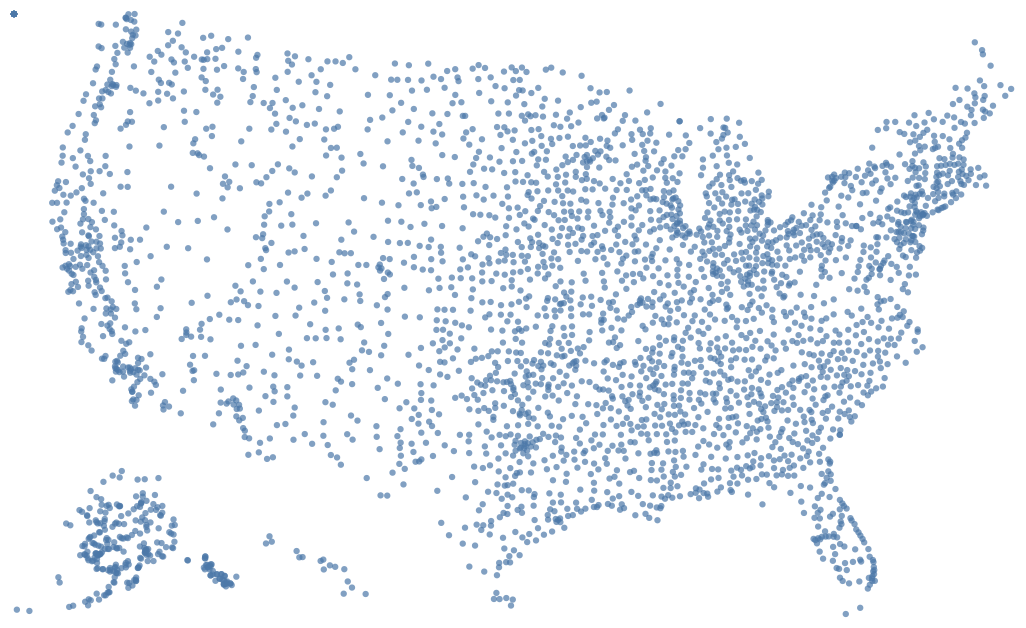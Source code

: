 {"$schema": "https://vega.github.io/schema/vega-lite/v4.json", "width": 500, "height": 300, "data": {"values": [{"iata": "00M", "name": "Thigpen", "city": "Bay Springs", "state": "MS", "country": "USA", "latitude": 31.95376472, "longitude": -89.23450472}, {"iata": "00R", "name": "Livingston Municipal", "city": "Livingston", "state": "TX", "country": "USA", "latitude": 30.68586111, "longitude": -95.01792778}, {"iata": "00V", "name": "Meadow Lake", "city": "Colorado Springs", "state": "CO", "country": "USA", "latitude": 38.94574889, "longitude": -104.5698933}, {"iata": "01G", "name": "Perry-Warsaw", "city": "Perry", "state": "NY", "country": "USA", "latitude": 42.74134667, "longitude": -78.05208056}, {"iata": "01J", "name": "Hilliard Airpark", "city": "Hilliard", "state": "FL", "country": "USA", "latitude": 30.6880125, "longitude": -81.90594389}, {"iata": "01M", "name": "Tishomingo County", "city": "Belmont", "state": "MS", "country": "USA", "latitude": 34.49166667, "longitude": -88.20111111}, {"iata": "02A", "name": "Gragg-Wade", "city": "Clanton", "state": "AL", "country": "USA", "latitude": 32.85048667, "longitude": -86.61145333}, {"iata": "02C", "name": "Capitol", "city": "Brookfield", "state": "WI", "country": "USA", "latitude": 43.08751, "longitude": -88.17786917}, {"iata": "02G", "name": "Columbiana County", "city": "East Liverpool", "state": "OH", "country": "USA", "latitude": 40.67331278, "longitude": -80.64140639}, {"iata": "03D", "name": "Memphis Memorial", "city": "Memphis", "state": "MO", "country": "USA", "latitude": 40.44725889, "longitude": -92.22696056}, {"iata": "04M", "name": "Calhoun County", "city": "Pittsboro", "state": "MS", "country": "USA", "latitude": 33.93011222, "longitude": -89.34285194}, {"iata": "04Y", "name": "Hawley Municipal", "city": "Hawley", "state": "MN", "country": "USA", "latitude": 46.88384889, "longitude": -96.35089861}, {"iata": "05C", "name": "Griffith-Merrillville", "city": "Griffith", "state": "IN", "country": "USA", "latitude": 41.51961917, "longitude": -87.40109333}, {"iata": "05F", "name": "Gatesville - City/County", "city": "Gatesville", "state": "TX", "country": "USA", "latitude": 31.42127556, "longitude": -97.79696778}, {"iata": "05U", "name": "Eureka", "city": "Eureka", "state": "NV", "country": "USA", "latitude": 39.60416667, "longitude": -116.0050597}, {"iata": "06A", "name": "Moton  Municipal", "city": "Tuskegee", "state": "AL", "country": "USA", "latitude": 32.46047167, "longitude": -85.68003611}, {"iata": "06C", "name": "Schaumburg", "city": "Chicago/Schaumburg", "state": "IL", "country": "USA", "latitude": 41.98934083, "longitude": -88.10124278}, {"iata": "06D", "name": "Rolla Municipal", "city": "Rolla", "state": "ND", "country": "USA", "latitude": 48.88434111, "longitude": -99.62087694}, {"iata": "06M", "name": "Eupora Municipal", "city": "Eupora", "state": "MS", "country": "USA", "latitude": 33.53456583, "longitude": -89.31256917}, {"iata": "06N", "name": "Randall", "city": "Middletown", "state": "NY", "country": "USA", "latitude": 41.43156583, "longitude": -74.39191722}, {"iata": "06U", "name": "Jackpot/Hayden", "city": "Jackpot", "state": "NV", "country": "USA", "latitude": 41.97602222, "longitude": -114.6580911}, {"iata": "07C", "name": "Dekalb County", "city": "Auburn", "state": "IN", "country": "USA", "latitude": 41.30716667, "longitude": -85.06433333}, {"iata": "07F", "name": "Gladewater Municipal", "city": "Gladewater", "state": "TX", "country": "USA", "latitude": 32.52883861, "longitude": -94.97174556}, {"iata": "07G", "name": "Fitch H Beach", "city": "Charlotte", "state": "MI", "country": "USA", "latitude": 42.57450861, "longitude": -84.81143139}, {"iata": "07K", "name": "Central City Municipal", "city": "Central City", "state": "NE", "country": "USA", "latitude": 41.11668056, "longitude": -98.05033639}, {"iata": "08A", "name": "Wetumpka Municipal", "city": "Wetumpka", "state": "AL", "country": "USA", "latitude": 32.52943944, "longitude": -86.32822139}, {"iata": "08D", "name": "Stanley Municipal", "city": "Stanley", "state": "ND", "country": "USA", "latitude": 48.30079861, "longitude": -102.4063514}, {"iata": "08K", "name": "Harvard State", "city": "Harvard", "state": "NE", "country": "USA", "latitude": 40.65138528, "longitude": -98.07978667}, {"iata": "08M", "name": "Carthage-Leake County", "city": "Carthage", "state": "MS", "country": "USA", "latitude": 32.76124611, "longitude": -89.53007139}, {"iata": "09A", "name": "Butler-Choctaw County", "city": "Butler", "state": "AL", "country": "USA", "latitude": 32.11931306, "longitude": -88.1274625}, {"iata": "09J", "name": "Jekyll Island", "city": "Jekyll Island", "state": "GA", "country": "USA", "latitude": 31.07447222, "longitude": -81.42777778}, {"iata": "09K", "name": "Sargent Municipal", "city": "Sargent", "state": "NE", "country": "USA", "latitude": 41.63695083, "longitude": -99.34038139}, {"iata": "09M", "name": "Charleston Municipal", "city": "Charleston", "state": "MS", "country": "USA", "latitude": 33.99150222, "longitude": -90.078145}, {"iata": "09W", "name": "South Capitol Street", "city": "Washington", "state": "DC", "country": "USA", "latitude": 38.86872333, "longitude": -77.00747583}, {"iata": "0A3", "name": "Smithville Municipal", "city": "Smithville", "state": "TN", "country": "USA", "latitude": 35.98531194, "longitude": -85.80931806}, {"iata": "0A8", "name": "Bibb County", "city": "Centreville", "state": "AL", "country": "USA", "latitude": 32.93679056, "longitude": -87.08888306}, {"iata": "0A9", "name": "Elizabethton Municipal", "city": "Elizabethton", "state": "TN", "country": "USA", "latitude": 36.37094306, "longitude": -82.17374111}, {"iata": "0AK", "name": "Pilot Station", "city": "Pilot Station", "state": "AK", "country": "USA", "latitude": 61.93396417, "longitude": -162.8929358}, {"iata": "0B1", "name": "Col. Dyke", "city": "Bethel", "state": "ME", "country": "USA", "latitude": 44.42506444, "longitude": -70.80784778}, {"iata": "0B4", "name": "Hartington Municipal", "city": "Hartington", "state": "NE", "country": "USA", "latitude": 42.60355556, "longitude": -97.25263889}, {"iata": "0B5", "name": "Turners Falls", "city": "Montague", "state": "MA", "country": "USA", "latitude": 42.59136361, "longitude": -72.52275472}, {"iata": "0B7", "name": "Warren-Sugar Bush", "city": "Warren", "state": "VT", "country": "USA", "latitude": 44.11672722, "longitude": -72.82705806}, {"iata": "0B8", "name": "Elizabeth", "city": "Fishers Island", "state": "NY", "country": "USA", "latitude": 41.25130806, "longitude": -72.03161139}, {"iata": "0C0", "name": "Dacy", "city": "Chicago/Harvard", "state": "IL", "country": "USA", "latitude": 42.40418556, "longitude": -88.63343222}, {"iata": "0C4", "name": "Pender Municipal", "city": "Pender", "state": "NE", "country": "USA", "latitude": 42.11388722, "longitude": -96.72892556}, {"iata": "0D1", "name": "South Haven Municipal", "city": "South Haven", "state": "MI", "country": "USA", "latitude": 42.35083333, "longitude": -86.25613889}, {"iata": "0D8", "name": "Gettysburg Municipal", "city": "Gettysburg", "state": "SD", "country": "USA", "latitude": 44.98730556, "longitude": -99.9535}, {"iata": "0E0", "name": "Moriarty", "city": "Moriarty", "state": "NM", "country": "USA", "latitude": 34.98560639, "longitude": -106.0094661}, {"iata": "0E8", "name": "Crownpoint", "city": "Crownpoint", "state": "NM", "country": "USA", "latitude": 35.71765889, "longitude": -108.2015961}, {"iata": "0F2", "name": "Bowie Municipal", "city": "Bowie", "state": "TX", "country": "USA", "latitude": 33.60166667, "longitude": -97.77556}, {"iata": "0F4", "name": "Loup City Municipal", "city": "Loup City", "state": "NE", "country": "USA", "latitude": 41.29028694, "longitude": -98.99064278}, {"iata": "0F7", "name": "Fountainhead Lodge Airpark", "city": "Eufaula", "state": "OK", "country": "USA", "latitude": 35.38898833, "longitude": -95.60165111}, {"iata": "0F8", "name": "William R Pogue Municipal", "city": "Sand Springs", "state": "OK", "country": "USA", "latitude": 36.17528, "longitude": -96.15181028}, {"iata": "0F9", "name": "Tishomingo Airpark", "city": "Tishomingo", "state": "OK", "country": "USA", "latitude": 34.19592833, "longitude": -96.67555694}, {"iata": "0G0", "name": "North Buffalo Suburban", "city": "Lockport", "state": "NY", "country": "USA", "latitude": 43.10318389, "longitude": -78.70334583}, {"iata": "0G3", "name": "Tecumseh Municipal", "city": "Tecumseh", "state": "NE", "country": "USA", "latitude": 40.39944417, "longitude": -96.17139694}, {"iata": "0G6", "name": "Williams County", "city": "Bryan", "state": "OH", "country": "USA", "latitude": 41.46736111, "longitude": -84.50655556}, {"iata": "0G7", "name": "Finger Lakes Regional", "city": "Seneca Falls", "state": "NY", "country": "USA", "latitude": 42.88062278, "longitude": -76.78162028}, {"iata": "0H1", "name": "Trego Wakeeney", "city": "Wakeeney", "state": "KS", "country": "USA", "latitude": 39.0044525, "longitude": -99.89289917}, {"iata": "0I8", "name": "Cynthiana-Harrison County", "city": "Cynthiana", "state": "KY", "country": "USA", "latitude": 38.36674167, "longitude": -84.28410056}, {"iata": "0J0", "name": "Abbeville Municipal", "city": "Abbeville", "state": "AL", "country": "USA", "latitude": 31.60016778, "longitude": -85.23882222}, {"iata": "0J4", "name": "Florala Municipal", "city": "Florala", "state": "AL", "country": "USA", "latitude": 31.04247361, "longitude": -86.31156111}, {"iata": "0J6", "name": "Headland Municipal", "city": "Headland", "state": "AL", "country": "USA", "latitude": 31.364895, "longitude": -85.30965556}, {"iata": "0K7", "name": "Humboldt Municipal", "city": "Humboldt", "state": "IA", "country": "USA", "latitude": 42.7360825, "longitude": -94.24524167}, {"iata": "0L5", "name": "Goldfield", "city": "Goldfield", "state": "NV", "country": "USA", "latitude": 37.71798833, "longitude": -117.2384119}, {"iata": "0L7", "name": "Jean", "city": "Jean", "state": "NV", "country": "USA", "latitude": 35.76827222, "longitude": -115.3296378}, {"iata": "0L9", "name": "Echo Bay", "city": "Overton", "state": "NV", "country": "USA", "latitude": 36.31108972, "longitude": -114.4638672}, {"iata": "0M0", "name": "Dumas Municipal", "city": "Dumas", "state": "AR", "country": "USA", "latitude": 33.8845475, "longitude": -91.53429111}, {"iata": "0M1", "name": "Scott", "city": "Parsons", "state": "TN", "country": "USA", "latitude": 35.63778, "longitude": -88.127995}, {"iata": "0M4", "name": "Benton County", "city": "Camden", "state": "TN", "country": "USA", "latitude": 36.01122694, "longitude": -88.12328833}, {"iata": "0M5", "name": "Humphreys County", "city": "Waverly", "state": "TN", "country": "USA", "latitude": 36.11659972, "longitude": -87.73815889}, {"iata": "0M6", "name": "Panola County", "city": "Batesville", "state": "MS", "country": "USA", "latitude": 34.36677444, "longitude": -89.90008917}, {"iata": "0M8", "name": "Byerley", "city": "Lake Providence", "state": "LA", "country": "USA", "latitude": 32.82587917, "longitude": -91.187665}, {"iata": "0O3", "name": "Calaveras Co-Maury Rasmussen", "city": "San Andreas", "state": "CA", "country": "USA", "latitude": 38.14611639, "longitude": -120.6481733}, {"iata": "0O4", "name": "Corning Municipal", "city": "Corning", "state": "CA", "country": "USA", "latitude": 39.94376806, "longitude": -122.1713781}, {"iata": "0O5", "name": "University", "city": "Davis", "state": "CA", "country": "USA", "latitude": 38.53146222, "longitude": -121.7864906}, {"iata": "0Q5", "name": "Shelter Cove", "city": "Shelter Cove", "state": "CA", "country": "USA", "latitude": 40.02764333, "longitude": -124.0733639}, {"iata": "0Q6", "name": "Shingletown", "city": "Shingletown", "state": "CA", "country": "USA", "latitude": 40.52210111, "longitude": -121.8177683}, {"iata": "0R0", "name": "Columbia-Marion County", "city": "Columbia", "state": "MS", "country": "USA", "latitude": 31.29700806, "longitude": -89.81282944}, {"iata": "0R1", "name": "Atmore Municipal", "city": "Atmore", "state": "AL", "country": "USA", "latitude": 31.01621528, "longitude": -87.44675972}, {"iata": "0R3", "name": "Abbeville Chris Crusta Memorial", "city": "Abbeville", "state": "LA", "country": "USA", "latitude": 29.97576083, "longitude": -92.08415167}, {"iata": "0R4", "name": "Concordia Parish", "city": "Vidalia", "state": "LA", "country": "USA", "latitude": 31.56683278, "longitude": -91.50011889}, {"iata": "0R5", "name": "David G Joyce", "city": "Winnfield", "state": "LA", "country": "USA", "latitude": 31.96366222, "longitude": -92.66026056}, {"iata": "0R7", "name": "Red River", "city": "Coushatta", "state": "LA", "country": "USA", "latitude": 31.99071694, "longitude": -93.30739306}, {"iata": "0S7", "name": "Dorothy Scott", "city": "Oroville", "state": "WA", "country": "USA", "latitude": 48.958965, "longitude": -119.4119622}, {"iata": "0S9", "name": "Jefferson County International", "city": "Port Townsend", "state": "WA", "country": "USA", "latitude": 48.04981361, "longitude": -122.8012792}, {"iata": "0V2", "name": "Harriet Alexander", "city": "Salida", "state": "CO", "country": "USA", "latitude": 38.53916389, "longitude": -106.0458483}, {"iata": "0V3", "name": "Pioneer Village", "city": "Minden", "state": "NE", "country": "USA", "latitude": 40.5149125, "longitude": -98.94565083}, {"iata": "0V4", "name": "Brookneal/Campbell County", "city": "Brookneal", "state": "VA", "country": "USA", "latitude": 37.14172222, "longitude": -79.01638889}, {"iata": "0V6", "name": "Mission Sioux", "city": "Mission", "state": "SD", "country": "USA", "latitude": 43.30694778, "longitude": -100.6281936}, {"iata": "0V7", "name": "Kayenta", "city": "Kayenta", "state": "AZ", "country": "USA", "latitude": 36.70972139, "longitude": -110.2367978}, {"iata": "10C", "name": "Galt", "city": "Chicago/Greenwood/Wonderlake", "state": "IL", "country": "USA", "latitude": 42.40266472, "longitude": -88.37588917}, {"iata": "10D", "name": "Winsted Municipal", "city": "Winsted", "state": "MN", "country": "USA", "latitude": 44.94996278, "longitude": -94.0669175}, {"iata": "10G", "name": "Holmes County", "city": "Millersburg", "state": "OH", "country": "USA", "latitude": 40.53716667, "longitude": -81.95436111}, {"iata": "10N", "name": "Wallkill", "city": "Wallkill", "state": "NY", "country": "USA", "latitude": 41.62787111, "longitude": -74.13375583}, {"iata": "10U", "name": "Owyhee", "city": "Owyhee", "state": "NV", "country": "USA", "latitude": 41.95323306, "longitude": -116.1876014}, {"iata": "11A", "name": "Clayton Municipal", "city": "Clayton", "state": "AL", "country": "USA", "latitude": 31.88329917, "longitude": -85.48491361}, {"iata": "11D", "name": "Clarion Cty", "city": "Clarion", "state": "PA", "country": "USA", "latitude": 41.22581222, "longitude": -79.44098972}, {"iata": "11IS", "name": "Schaumburg Heliport", "city": "Chicago/Schaumburg", "state": "IL", "country": "USA", "latitude": 42.04808278, "longitude": -88.05257194}, {"iata": "11J", "name": "Early County", "city": "Blakely", "state": "GA", "country": "USA", "latitude": 31.39698611, "longitude": -84.89525694}, {"iata": "11R", "name": "Brenham Municipal", "city": "Brenham", "state": "TX", "country": "USA", "latitude": 30.219, "longitude": -96.37427778}, {"iata": "12C", "name": "Rochelle Municipal", "city": "Rochelle", "state": "IL", "country": "USA", "latitude": 41.89300139, "longitude": -89.07829}, {"iata": "12D", "name": "Tower Municipal", "city": "Tower", "state": "MN", "country": "USA", "latitude": 47.81833333, "longitude": -92.29166667}, {"iata": "12J", "name": "Brewton Municipal", "city": "Brewton", "state": "AL", "country": "USA", "latitude": 31.05126306, "longitude": -87.06796833}, {"iata": "12K", "name": "Superior Municipal", "city": "Superior", "state": "NE", "country": "USA", "latitude": 40.04636111, "longitude": -98.06011111}, {"iata": "12Y", "name": "Le Sueur Municipal", "city": "Le Sueur", "state": "MN", "country": "USA", "latitude": 44.43746472, "longitude": -93.91274083}, {"iata": "13C", "name": "Lakeview", "city": "Lakeview", "state": "MI", "country": "USA", "latitude": 43.45213722, "longitude": -85.26480333}, {"iata": "13K", "name": "Eureka Municipal", "city": "Eureka", "state": "KS", "country": "USA", "latitude": 37.8515825, "longitude": -96.29169806}, {"iata": "13N", "name": "Trinca", "city": "Andover", "state": "NJ", "country": "USA", "latitude": 40.96676444, "longitude": -74.78016556}, {"iata": "14J", "name": "Carl Folsom", "city": "Elba", "state": "AL", "country": "USA", "latitude": 31.40988861, "longitude": -86.08883583}, {"iata": "14M", "name": "Hollandale Municipal", "city": "Hollandale", "state": "MS", "country": "USA", "latitude": 33.18262167, "longitude": -90.83065444}, {"iata": "14Y", "name": "Todd Field", "city": "Long Prairie", "state": "MN", "country": "USA", "latitude": 45.89857556, "longitude": -94.87391}, {"iata": "15F", "name": "Haskell Municipal", "city": "Haskell", "state": "TX", "country": "USA", "latitude": 33.19155556, "longitude": -99.71793056}, {"iata": "15J", "name": "Cook County", "city": "Adel", "state": "GA", "country": "USA", "latitude": 31.13780556, "longitude": -83.45308333}, {"iata": "15M", "name": "Luka", "city": "Luka", "state": "MS", "country": "USA", "latitude": 34.7723125, "longitude": -88.16587444}, {"iata": "15Z", "name": "McCarthy 2", "city": "McCarthy", "state": "AK", "country": "USA", "latitude": 61.43706083, "longitude": -142.9037372}, {"iata": "16A", "name": "Nunapitchuk", "city": "Nunapitchuk", "state": "AK", "country": "USA", "latitude": 60.90582833, "longitude": -162.4391158}, {"iata": "16G", "name": "Seneca County", "city": "Tiffin", "state": "OH", "country": "USA", "latitude": 41.09405556, "longitude": -83.2125}, {"iata": "16J", "name": "Dawson Municipal", "city": "Dawson", "state": "GA", "country": "USA", "latitude": 31.74328472, "longitude": -84.419285}, {"iata": "16S", "name": "Myrtle Creek Municipal", "city": "Myrtle Creek", "state": "OR", "country": "USA", "latitude": 42.99845056, "longitude": -123.3095092}, {"iata": "17G", "name": "Port Bucyrus-Crawford County", "city": "Bucyrus", "state": "OH", "country": "USA", "latitude": 40.78141667, "longitude": -82.97469444}, {"iata": "17J", "name": "Donalsonville Municipal", "city": "Donalsonville", "state": "GA", "country": "USA", "latitude": 31.00694444, "longitude": -84.87761111}, {"iata": "17K", "name": "Boise City", "city": "Boise City", "state": "OK", "country": "USA", "latitude": 36.77430028, "longitude": -102.5104364}, {"iata": "17M", "name": "Magee Municipal", "city": "Magee", "state": "MS", "country": "USA", "latitude": 31.86127139, "longitude": -89.80285361}, {"iata": "17N", "name": "Cross Keys", "city": "Cross Keys", "state": "NJ", "country": "USA", "latitude": 39.70547583, "longitude": -75.03300306}, {"iata": "17Z", "name": "Manokotak", "city": "Manokotak", "state": "AK", "country": "USA", "latitude": 58.98896583, "longitude": -159.0499739}, {"iata": "18A", "name": "Franklin County", "city": "Canon", "state": "GA", "country": "USA", "latitude": 34.34010472, "longitude": -83.13348333}, {"iata": "18I", "name": "McCreary County", "city": "Pine Knot", "state": "KY", "country": "USA", "latitude": 36.69591306, "longitude": -84.39160389}, {"iata": "19A", "name": "Jackson County", "city": "Jefferson", "state": "GA", "country": "USA", "latitude": 34.17402472, "longitude": -83.56066528}, {"iata": "19M", "name": "C A Moore", "city": "Lexington", "state": "MS", "country": "USA", "latitude": 33.12546111, "longitude": -90.02555694}, {"iata": "19N", "name": "Camden", "city": "Berlin", "state": "NJ", "country": "USA", "latitude": 39.77842056, "longitude": -74.94780389}, {"iata": "19P", "name": "Port Protection SPB", "city": "Port Protection", "state": "AK", "country": "USA", "latitude": 56.32880417, "longitude": -133.6100844}, {"iata": "1A3", "name": "Martin Campbell", "city": "Copperhill", "state": "TN", "country": "USA", "latitude": 35.01619111, "longitude": -84.34631083}, {"iata": "1A5", "name": "Macon County", "city": "Franklin", "state": "NC", "country": "USA", "latitude": 35.222595, "longitude": -83.41904389}, {"iata": "1A6", "name": "Middlesboro-Bell County", "city": "Middlesboro", "state": "KY", "country": "USA", "latitude": 36.6106375, "longitude": -83.73741611}, {"iata": "1A7", "name": "Jackson County", "city": "Gainesboro", "state": "TN", "country": "USA", "latitude": 36.39728139, "longitude": -85.64164278}, {"iata": "1A9", "name": "Autauga County", "city": "Prattville", "state": "AL", "country": "USA", "latitude": 32.438775, "longitude": -86.51044778}, {"iata": "1B0", "name": "Dexter Regional", "city": "Dexter", "state": "ME", "country": "USA", "latitude": 45.00839444, "longitude": -69.23976722}, {"iata": "1B1", "name": "Columbia Cty", "city": "Hudson", "state": "NY", "country": "USA", "latitude": 42.29130028, "longitude": -73.71031944}, {"iata": "1B3", "name": "Fair Haven", "city": "Fair Haven", "state": "VT", "country": "USA", "latitude": 43.61534389, "longitude": -73.27455556}, {"iata": "1B9", "name": "Mansfield Municipal", "city": "Mansfield", "state": "MA", "country": "USA", "latitude": 42.00013306, "longitude": -71.19677139}, {"iata": "1C5", "name": "Clow", "city": "Chicago/Plainfield", "state": "IL", "country": "USA", "latitude": 41.69597444, "longitude": -88.12923056}, {"iata": "1D1", "name": "Milbank Municipal", "city": "Milbank", "state": "SD", "country": "USA", "latitude": 45.23053806, "longitude": -96.56596556}, {"iata": "1D2", "name": "Canton -Plymouth -  Mettetal", "city": "Plymouth", "state": "MI", "country": "USA", "latitude": 42.35003667, "longitude": -83.45826833}, {"iata": "1D3", "name": "Platte Municipal", "city": "Platte", "state": "SD", "country": "USA", "latitude": 43.40332833, "longitude": -98.82952972}, {"iata": "1D6", "name": "Hector Municipal", "city": "Hector", "state": "MN", "country": "USA", "latitude": 44.73107278, "longitude": -94.71471333}, {"iata": "1D7", "name": "Webster Municipal", "city": "Webster", "state": "SD", "country": "USA", "latitude": 45.29329111, "longitude": -97.51369889}, {"iata": "1D8", "name": "Redfield Municipal", "city": "Redfield", "state": "SD", "country": "USA", "latitude": 44.86247611, "longitude": -98.52953972}, {"iata": "1F0", "name": "Downtown Ardmore", "city": "Ardmore", "state": "OK", "country": "USA", "latitude": 34.14698917, "longitude": -97.12265194}, {"iata": "1F1", "name": "Lake Murray State Park", "city": "Overbrook", "state": "OK", "country": "USA", "latitude": 34.07509694, "longitude": -97.10667917}, {"iata": "1F4", "name": "Madill Municipal", "city": "Madill", "state": "OK", "country": "USA", "latitude": 34.14040194, "longitude": -96.81203222}, {"iata": "1F9", "name": "Bridgeport Municipal", "city": "Bridgeport", "state": "TX", "country": "USA", "latitude": 33.17533333, "longitude": -97.82838889}, {"iata": "1G0", "name": "Wood County", "city": "Bowling Green", "state": "OH", "country": "USA", "latitude": 41.391, "longitude": -83.63013889}, {"iata": "1G3", "name": "Kent State University", "city": "Kent", "state": "OH", "country": "USA", "latitude": 41.15186167, "longitude": -81.41658306}, {"iata": "1G4", "name": "Grand Canyon West", "city": "Peach Springs", "state": "AZ", "country": "USA", "latitude": 35.99221, "longitude": -113.8166164}, {"iata": "1G5", "name": "Freedom", "city": "Medina", "state": "OH", "country": "USA", "latitude": 41.13144444, "longitude": -81.76491667}, {"iata": "1G6", "name": "Michael", "city": "Cicero", "state": "NY", "country": "USA", "latitude": 43.18166667, "longitude": -76.12777778}, {"iata": "1H0", "name": "Creve Coeur", "city": "St Louis", "state": "MO", "country": "USA", "latitude": 38.72752, "longitude": -90.50830417}, {"iata": "1H2", "name": "Effingham County Memorial", "city": "Effingham", "state": "IL", "country": "USA", "latitude": 39.07045083, "longitude": -88.53351972}, {"iata": "1H3", "name": "Linn State Tech. College", "city": "Linn", "state": "MO", "country": "USA", "latitude": 38.47149444, "longitude": -91.81531667}, {"iata": "1H8", "name": "Casey Municipal", "city": "Casey", "state": "IL", "country": "USA", "latitude": 39.30250917, "longitude": -88.00406194}, {"iata": "1I5", "name": "Freehold", "city": "Freehold", "state": "NY", "country": "USA", "latitude": 42.36425, "longitude": -74.06596806}, {"iata": "1I9", "name": "Delphi Municipal", "city": "Delphi", "state": "IN", "country": "USA", "latitude": 40.54281417, "longitude": -86.68167194}, {"iata": "1J0", "name": "Tri-County", "city": "Bonifay", "state": "FL", "country": "USA", "latitude": 30.84577778, "longitude": -85.60138889}, {"iata": "1K2", "name": "Lindsay Municipal", "city": "Lindsay", "state": "OK", "country": "USA", "latitude": 34.85007333, "longitude": -97.58642028}, {"iata": "1K4", "name": "David J. Perry", "city": "Goldsby", "state": "OK", "country": "USA", "latitude": 35.1550675, "longitude": -97.47039389}, {"iata": "1K5", "name": "Waynoka Municipal", "city": "Waynoka", "state": "OK", "country": "USA", "latitude": 36.56670028, "longitude": -98.85231333}, {"iata": "1K9", "name": "Satanta Municipal", "city": "Satanta", "state": "KS", "country": "USA", "latitude": 37.45419111, "longitude": -100.9921119}, {"iata": "1L0", "name": "St. John the Baptist Parish", "city": "Reserve", "state": "LA", "country": "USA", "latitude": 30.08720833, "longitude": -90.58266528}, {"iata": "1L1", "name": "Lincoln Co", "city": "Panaca", "state": "NV", "country": "USA", "latitude": 37.78746444, "longitude": -114.4216567}, {"iata": "1L7", "name": "Escalante Municipal", "city": "Escalante", "state": "UT", "country": "USA", "latitude": 37.74532639, "longitude": -111.5701653}, {"iata": "1L9", "name": "Parowan", "city": "Parowan", "state": "UT", "country": "USA", "latitude": 37.85969694, "longitude": -112.816055}, {"iata": "1M1", "name": "North Little Rock Municipal", "city": "No Lit Rock", "state": "AR", "country": "USA", "latitude": 34.83398056, "longitude": -92.25792778}, {"iata": "1M2", "name": "Belzoni Municipal", "city": "Belzoni", "state": "MS", "country": "USA", "latitude": 33.14518056, "longitude": -90.51528472}, {"iata": "1M4", "name": "Posey", "city": "Haleyville", "state": "AL", "country": "USA", "latitude": 34.28034806, "longitude": -87.60044139}, {"iata": "1M5", "name": "Portland Municipal", "city": "Portland", "state": "TN", "country": "USA", "latitude": 36.59287528, "longitude": -86.47691028}, {"iata": "1M7", "name": "Fulton", "city": "Fulton", "state": "KY", "country": "USA", "latitude": 36.52589417, "longitude": -88.91561611}, {"iata": "1MO", "name": "Mountain Grove Memorial", "city": "Mountain Grove", "state": "MO", "country": "USA", "latitude": 37.12071889, "longitude": -92.311245}, {"iata": "1N2", "name": "Spadaro", "city": "East Moriches", "state": "NY", "country": "USA", "latitude": 40.82787639, "longitude": -72.74871083}, {"iata": "1N4", "name": "Woodbine Muni", "city": "Woodbine", "state": "NJ", "country": "USA", "latitude": 39.21915, "longitude": -74.794765}, {"iata": "1N7", "name": "Blairstown", "city": "Blairstown", "state": "NJ", "country": "USA", "latitude": 40.97114556, "longitude": -74.99747556}, {"iata": "1N9", "name": "Allentown Queen City Muni", "city": "Allentown", "state": "PA", "country": "USA", "latitude": 40.57027778, "longitude": -75.48830556}, {"iata": "1ND3", "name": "Hamry", "city": "Kindred", "state": "ND", "country": "USA", "latitude": 46.6485775, "longitude": -97.00564306}, {"iata": "1O1", "name": "Grandfield Municipal", "city": "Grandfield", "state": "OK", "country": "USA", "latitude": 34.23758944, "longitude": -98.74200917}, {"iata": "1O2", "name": "Lampson", "city": "Lakeport", "state": "CA", "country": "USA", "latitude": 38.99017472, "longitude": -122.8997175}, {"iata": "1O3", "name": "Lodi", "city": "Lodi", "state": "CA", "country": "USA", "latitude": 38.20241667, "longitude": -121.2684167}, {"iata": "1O4", "name": "Thomas Municipal", "city": "Thomas", "state": "OK", "country": "USA", "latitude": 35.73338222, "longitude": -98.73063833}, {"iata": "1O6", "name": "Dunsmuir Municipal-Mott", "city": "Dunsmuir", "state": "CA", "country": "USA", "latitude": 41.26320889, "longitude": -122.2719528}, {"iata": "1R1", "name": "Jena", "city": "Jena", "state": "LA", "country": "USA", "latitude": 31.671005, "longitude": -92.15846722}, {"iata": "1R7", "name": "Brookhaven-Lincoln County", "city": "Brookhaven", "state": "MS", "country": "USA", "latitude": 31.6058475, "longitude": -90.40931583}, {"iata": "1R8", "name": "Bay Minette Municipal", "city": "Bay Minette", "state": "AL", "country": "USA", "latitude": 30.87046278, "longitude": -87.81738167}, {"iata": "1S0", "name": "Pierce County", "city": "Puyallup", "state": "WA", "country": "USA", "latitude": 47.10391667, "longitude": -122.2871944}, {"iata": "1S3", "name": "Tillitt", "city": "Forsyth", "state": "MT", "country": "USA", "latitude": 46.27110639, "longitude": -106.6239206}, {"iata": "1S5", "name": "Sunnyside Municipal", "city": "Sunnyside", "state": "WA", "country": "USA", "latitude": 46.32763139, "longitude": -119.9705964}, {"iata": "1S6", "name": "Priest River Muni", "city": "Priest River", "state": "ID", "country": "USA", "latitude": 48.19018611, "longitude": -116.9093644}, {"iata": "1U7", "name": "Bear Lake County", "city": "Paris", "state": "ID", "country": "USA", "latitude": 42.24714972, "longitude": -111.33826}, {"iata": "1V0", "name": "Navajo State Park", "city": "Navajo Dam", "state": "NM", "country": "USA", "latitude": 36.80833833, "longitude": -107.6514444}, {"iata": "1V2", "name": "Grant County", "city": "Hyannis", "state": "NE", "country": "USA", "latitude": 42.00942944, "longitude": -101.7693439}, {"iata": "1V5", "name": "Boulder Muni", "city": "Boulder", "state": "CO", "country": "USA", "latitude": 40.03942972, "longitude": -105.2258217}, {"iata": "1V6", "name": "Fremont County", "city": "Canon City", "state": "CO", "country": "USA", "latitude": 38.42838111, "longitude": -105.1054994}, {"iata": "1V9", "name": "Blake", "city": "Delta", "state": "CO", "country": "USA", "latitude": 38.78539722, "longitude": -108.0636611}, {"iata": "20A", "name": "Robbins", "city": "Oneonta", "state": "AL", "country": "USA", "latitude": 33.97231972, "longitude": -86.37942722}, {"iata": "20M", "name": "Macon Municipal", "city": "Macon", "state": "MS", "country": "USA", "latitude": 33.13345889, "longitude": -88.53559806}, {"iata": "20N", "name": "Kingston-Ulster", "city": "Kingston", "state": "NY", "country": "USA", "latitude": 41.9852525, "longitude": -73.96409722}, {"iata": "20U", "name": "Beach", "city": "Beach", "state": "ND", "country": "USA", "latitude": 46.92362444, "longitude": -103.9785389}, {"iata": "20V", "name": "McElroy Airfield", "city": "Kremmling", "state": "CO", "country": "USA", "latitude": 40.05367972, "longitude": -106.3689467}, {"iata": "21D", "name": "Lake Elmo", "city": "St Paul", "state": "MN", "country": "USA", "latitude": 44.99748861, "longitude": -92.85568111}, {"iata": "21F", "name": "Jacksboro Municipal", "city": "Jacksboro", "state": "TX", "country": "USA", "latitude": 33.228725, "longitude": -98.14671083}, {"iata": "22B", "name": "Mountain Meadow Airstrip", "city": "Burlington", "state": "CT", "country": "USA", "latitude": 41.77287528, "longitude": -73.01121667}, {"iata": "22I", "name": "Vinton County", "city": "McArthur", "state": "OH", "country": "USA", "latitude": 39.328125, "longitude": -82.44182167}, {"iata": "22M", "name": "Pontotoc County", "city": "Pontotoc", "state": "MS", "country": "USA", "latitude": 34.27593833, "longitude": -89.03839694}, {"iata": "22N", "name": "Carbon Cty-Jake Arner Memorial", "city": "Lehighton", "state": "PA", "country": "USA", "latitude": 40.80950889, "longitude": -75.76149639}, {"iata": "23J", "name": "Herlong", "city": "Jacksonville", "state": "FL", "country": "USA", "latitude": 30.27778889, "longitude": -81.80594722}, {"iata": "23M", "name": "Clarke County", "city": "Quitman", "state": "MS", "country": "USA", "latitude": 32.08487111, "longitude": -88.73893389}, {"iata": "23N", "name": "Bayport Aerodrome", "city": "Bayport", "state": "NY", "country": "USA", "latitude": 40.75843139, "longitude": -73.05372083}, {"iata": "23R", "name": "Devine Municipal", "city": "Devine", "state": "TX", "country": "USA", "latitude": 29.1384075, "longitude": -98.94189028}, {"iata": "24A", "name": "Jackson County", "city": "Sylva", "state": "NC", "country": "USA", "latitude": 35.3168625, "longitude": -83.20936806}, {"iata": "24J", "name": "Suwannee County", "city": "Live Oak", "state": "FL", "country": "USA", "latitude": 30.30105583, "longitude": -83.02318778}, {"iata": "24N", "name": "Jicarilla Apache Nation", "city": "Dulce", "state": "NM", "country": "USA", "latitude": 36.828535, "longitude": -106.8841914}, {"iata": "25J", "name": "Cuthbert-Randolph", "city": "Cuthbert", "state": "GA", "country": "USA", "latitude": 31.70016583, "longitude": -84.82492194}, {"iata": "25M", "name": "Ripley", "city": "Ripley", "state": "MS", "country": "USA", "latitude": 34.72226778, "longitude": -89.01504944}, {"iata": "25R", "name": "International", "city": "Edinburg", "state": "TX", "country": "USA", "latitude": 26.44201083, "longitude": -98.12945306}, {"iata": "26A", "name": "Ashland/Lineville", "city": "Ashland/Lineville", "state": "AL", "country": "USA", "latitude": 33.28761417, "longitude": -85.80412861}, {"iata": "26N", "name": "Ocean City Muni cipal", "city": "Ocean City", "state": "NJ", "country": "USA", "latitude": 39.26347222, "longitude": -74.60747222}, {"iata": "26R", "name": "Jackson County", "city": "Edna/Ganado", "state": "TX", "country": "USA", "latitude": 29.00101, "longitude": -96.58194667}, {"iata": "26U", "name": "McDermitt State", "city": "McDermitt", "state": "OR", "country": "USA", "latitude": 42.00211083, "longitude": -117.7231972}, {"iata": "27A", "name": "Elbert County-Patz", "city": "Elberton", "state": "GA", "country": "USA", "latitude": 34.09519722, "longitude": -82.81586417}, {"iata": "27D", "name": "Myers", "city": "Canby", "state": "MN", "country": "USA", "latitude": 44.72801889, "longitude": -96.26309972}, {"iata": "27J", "name": "Newberry Municipal", "city": "Newberry", "state": "SC", "country": "USA", "latitude": 34.30927778, "longitude": -81.63972222}, {"iata": "27K", "name": "Georgetown-Scott County", "city": "Georgetown", "state": "KY", "country": "USA", "latitude": 38.23442528, "longitude": -84.43468667}, {"iata": "28J", "name": "Kay Larkin", "city": "Palatka", "state": "FL", "country": "USA", "latitude": 29.65863889, "longitude": -81.68855556}, {"iata": "29D", "name": "Grove City", "city": "Grove City", "state": "PA", "country": "USA", "latitude": 41.14597611, "longitude": -80.16592194}, {"iata": "29G", "name": "Portage County", "city": "Ravenna", "state": "OH", "country": "USA", "latitude": 41.210195, "longitude": -81.25163083}, {"iata": "29S", "name": "Gardiner", "city": "Gardiner", "state": "MT", "country": "USA", "latitude": 45.04993556, "longitude": -110.7466008}, {"iata": "2A0", "name": "Mark Anton", "city": "Dayton", "state": "TN", "country": "USA", "latitude": 35.48624611, "longitude": -84.93109722}, {"iata": "2A1", "name": "Jamestown Municipal", "city": "Jamestown", "state": "TN", "country": "USA", "latitude": 36.34970833, "longitude": -84.94664472}, {"iata": "2A3", "name": "Larsen Bay", "city": "Larsen Bay", "state": "AK", "country": "USA", "latitude": 57.53510667, "longitude": -153.9784169}, {"iata": "2A9", "name": "Kotlik", "city": "Kotlik", "state": "AK", "country": "USA", "latitude": 63.03116111, "longitude": -163.5299278}, {"iata": "2AK", "name": "Lime Village", "city": "Lime Village", "state": "AK", "country": "USA", "latitude": 61.35848528, "longitude": -155.4403508}, {"iata": "2B3", "name": "Parlin", "city": "Newport", "state": "NH", "country": "USA", "latitude": 43.38812944, "longitude": -72.18925417}, {"iata": "2B7", "name": "Pittsfield Municipal", "city": "Pittsfield", "state": "ME", "country": "USA", "latitude": 44.76852778, "longitude": -69.37441667}, {"iata": "2B9", "name": "Post Mills", "city": "Post Mills", "state": "VT", "country": "USA", "latitude": 43.884235, "longitude": -72.25370333}, {"iata": "2D1", "name": "Barber", "city": "Alliance", "state": "OH", "country": "USA", "latitude": 40.97089139, "longitude": -81.09981889}, {"iata": "2D5", "name": "Oakes Municipal", "city": "Oakes", "state": "ND", "country": "USA", "latitude": 46.17301972, "longitude": -98.07987556}, {"iata": "2F5", "name": "Lamesa Municipal", "city": "Lamesa", "state": "TX", "country": "USA", "latitude": 32.75627778, "longitude": -101.9194722}, {"iata": "2F6", "name": "Skiatook Municipal", "city": "Skiatook", "state": "OK", "country": "USA", "latitude": 36.357035, "longitude": -96.01138556}, {"iata": "2F7", "name": "Commerce Municipal", "city": "Commerce", "state": "TX", "country": "USA", "latitude": 33.29288889, "longitude": -95.89641806}, {"iata": "2F8", "name": "Morehouse Memorial", "city": "Bastrop", "state": "LA", "country": "USA", "latitude": 32.75607944, "longitude": -91.88057194}, {"iata": "2G2", "name": "Jefferson County Airpark", "city": "Steubenville", "state": "OH", "country": "USA", "latitude": 40.35944306, "longitude": -80.70007806}, {"iata": "2G3", "name": "Connellsville", "city": "Connellsville", "state": "PA", "country": "USA", "latitude": 39.95893667, "longitude": -79.65713306}, {"iata": "2G4", "name": "Garrett County", "city": "Oakland", "state": "MD", "country": "USA", "latitude": 39.58027778, "longitude": -79.33941667}, {"iata": "2G9", "name": "Somerset County", "city": "Somerset", "state": "PA", "country": "USA", "latitude": 40.03911111, "longitude": -79.01455556}, {"iata": "2H0", "name": "Shelby County", "city": "Shelbyville", "state": "IL", "country": "USA", "latitude": 39.41042861, "longitude": -88.8454325}, {"iata": "2H2", "name": "Aurora Memorial Municipal", "city": "Aurora", "state": "MO", "country": "USA", "latitude": 36.96230778, "longitude": -93.69531111}, {"iata": "2I0", "name": "Madisonville Municipal", "city": "Madisonville", "state": "KY", "country": "USA", "latitude": 37.35502778, "longitude": -87.39963889}, {"iata": "2I5", "name": "Chanute", "city": "Rantoul", "state": "IL", "country": "USA", "latitude": 40.29355556, "longitude": -88.14236111}, {"iata": "2IS", "name": "Airglades", "city": "Clewiston", "state": "FL", "country": "USA", "latitude": 26.74200972, "longitude": -81.04978917}, {"iata": "2J2", "name": "Liberty County", "city": "Hinesville", "state": "GA", "country": "USA", "latitude": 31.78461111, "longitude": -81.64116667}, {"iata": "2J3", "name": "Louisville Municipal", "city": "Louisville", "state": "GA", "country": "USA", "latitude": 32.98654083, "longitude": -82.38568139}, {"iata": "2J5", "name": "Millen", "city": "Millen", "state": "GA", "country": "USA", "latitude": 32.89376972, "longitude": -81.96511583}, {"iata": "2J9", "name": "Quincy Municipal", "city": "Quincy", "state": "FL", "country": "USA", "latitude": 30.59786111, "longitude": -84.55741667}, {"iata": "2K3", "name": "Stanton County Municipal", "city": "Johnson", "state": "KS", "country": "USA", "latitude": 37.58271111, "longitude": -101.73281}, {"iata": "2K4", "name": "Scott", "city": "Mangum", "state": "OK", "country": "USA", "latitude": 34.89172583, "longitude": -99.52675667}, {"iata": "2K5", "name": "Telida", "city": "Telida", "state": "AK", "country": "USA", "latitude": 63.39387278, "longitude": -153.2689733}, {"iata": "2M0", "name": "Princeton-Caldwell County", "city": "Princeton", "state": "KY", "country": "USA", "latitude": 37.11560444, "longitude": -87.85556944}, {"iata": "2M2", "name": "Lawrenceburg Municipal", "city": "Lawrenceburg", "state": "TN", "country": "USA", "latitude": 35.2343025, "longitude": -87.25793222}, {"iata": "2M3", "name": "Sallisaw Municipal", "city": "Sallisaw", "state": "OK", "country": "USA", "latitude": 35.43816667, "longitude": -94.80277778}, {"iata": "2M4", "name": "G. V. Montgomery", "city": "Forest", "state": "MS", "country": "USA", "latitude": 32.35347778, "longitude": -89.48867944}, {"iata": "2M8", "name": "Charles W. Baker", "city": "Millington", "state": "TN", "country": "USA", "latitude": 35.27897583, "longitude": -89.93147611}, {"iata": "2O1", "name": "Gansner", "city": "Quincy", "state": "CA", "country": "USA", "latitude": 39.94378056, "longitude": -120.9468983}, {"iata": "2O3", "name": "Angwin-Parrett", "city": "Angwin", "state": "CA", "country": "USA", "latitude": 38.57851778, "longitude": -122.4352572}, {"iata": "2O6", "name": "Chowchilla", "city": "Chowchilla", "state": "CA", "country": "USA", "latitude": 37.11244417, "longitude": -120.2468406}, {"iata": "2O7", "name": "Independence", "city": "Independence", "state": "CA", "country": "USA", "latitude": 36.81382111, "longitude": -118.2050956}, {"iata": "2O8", "name": "Hinton Municipal", "city": "Hinton", "state": "OK", "country": "USA", "latitude": 35.50592472, "longitude": -98.34236111}, {"iata": "2P2", "name": "Washington Island", "city": "Washington Island", "state": "WI", "country": "USA", "latitude": 45.38620833, "longitude": -86.92448056}, {"iata": "2Q3", "name": "Yolo Co-Davis/Woodland/Winters", "city": "Davis/Woodland/Winters", "state": "CA", "country": "USA", "latitude": 38.5790725, "longitude": -121.8566322}, {"iata": "2R0", "name": "Waynesboro Municipal", "city": "Waynesboro", "state": "MS", "country": "USA", "latitude": 31.64599472, "longitude": -88.63475667}, {"iata": "2R4", "name": "Peter Prince", "city": "Milton", "state": "FL", "country": "USA", "latitude": 30.63762083, "longitude": -86.99365278}, {"iata": "2R5", "name": "St Elmo", "city": "St Elmo", "state": "AL", "country": "USA", "latitude": 30.50190833, "longitude": -88.27511667}, {"iata": "2R9", "name": "Karnes County", "city": "Kenedy", "state": "TX", "country": "USA", "latitude": 28.8250075, "longitude": -97.86558333}, {"iata": "2S1", "name": "Vashon Municipal", "city": "Vashon", "state": "WA", "country": "USA", "latitude": 47.45815333, "longitude": -122.4773506}, {"iata": "2S6", "name": "Sportsman Airpark", "city": "Newberg", "state": "OR", "country": "USA", "latitude": 45.29567333, "longitude": -122.9553783}, {"iata": "2S7", "name": "Chiloquin State", "city": "Chiloquin", "state": "OR", "country": "USA", "latitude": 42.58319167, "longitude": -121.8761261}, {"iata": "2S8", "name": "Wilbur", "city": "Wilbur", "state": "WA", "country": "USA", "latitude": 47.75320639, "longitude": -118.7438936}, {"iata": "2T1", "name": "Muleshoe Municipal", "city": "Muleshoe", "state": "TX", "country": "USA", "latitude": 34.18513639, "longitude": -102.6410981}, {"iata": "2V1", "name": "Stevens", "city": "Pagosa Springs", "state": "CO", "country": "USA", "latitude": 37.277505, "longitude": -107.0558742}, {"iata": "2V2", "name": "Vance Brand", "city": "Longmont", "state": "CO", "country": "USA", "latitude": 40.16367139, "longitude": -105.1630369}, {"iata": "2V5", "name": "Wray Municipal", "city": "Wray", "state": "CO", "country": "USA", "latitude": 40.10032333, "longitude": -102.24096}, {"iata": "2V6", "name": "Yuma Municipal", "city": "Yuma", "state": "CO", "country": "USA", "latitude": 40.10415306, "longitude": -102.7129869}, {"iata": "2W5", "name": "Maryland", "city": "Indian Head", "state": "MD", "country": "USA", "latitude": 38.60053667, "longitude": -77.07296917}, {"iata": "2W6", "name": "Captain Walter Francis Duke Regional", "city": "Leonardtown", "state": "MD", "country": "USA", "latitude": 38.31536111, "longitude": -76.55011111}, {"iata": "2Y3", "name": "Yakutat SPB", "city": "Yakutat", "state": "AK", "country": "USA", "latitude": 59.5624775, "longitude": -139.7410994}, {"iata": "2Y4", "name": "Rockwell City Municipal", "city": "Rockwell City", "state": "IA", "country": "USA", "latitude": 42.38748056, "longitude": -94.61803333}, {"iata": "31F", "name": "Gaines County", "city": "Seminole", "state": "TX", "country": "USA", "latitude": 32.67535389, "longitude": -102.652685}, {"iata": "32M", "name": "Norfolk", "city": "Norfolk", "state": "MA", "country": "USA", "latitude": 42.12787528, "longitude": -71.37033556}, {"iata": "32S", "name": "Stevensville", "city": "Stevensville", "state": "MT", "country": "USA", "latitude": 46.52511111, "longitude": -114.0528056}, {"iata": "33J", "name": "Geneva Municipal", "city": "Geneva", "state": "AL", "country": "USA", "latitude": 31.05527778, "longitude": -85.88033333}, {"iata": "33M", "name": "Water Valley", "city": "Water Valley", "state": "MS", "country": "USA", "latitude": 34.16677639, "longitude": -89.68619722}, {"iata": "33N", "name": "Delaware Airpark", "city": "Dover", "state": "DE", "country": "USA", "latitude": 39.21837556, "longitude": -75.59642667}, {"iata": "33S", "name": "Pru", "city": "Ritzville", "state": "WA", "country": "USA", "latitude": 47.12487194, "longitude": -118.3927539}, {"iata": "34A", "name": "Laurens County", "city": "Laurens", "state": "SC", "country": "USA", "latitude": 34.50705556, "longitude": -81.94719444}, {"iata": "35A", "name": "Union County, Troy Shelton", "city": "Union", "state": "SC", "country": "USA", "latitude": 34.68680111, "longitude": -81.64121167}, {"iata": "35D", "name": "Padgham", "city": "Allegan", "state": "MI", "country": "USA", "latitude": 42.53098278, "longitude": -85.82513556}, {"iata": "35S", "name": "Wasco State", "city": "Wasco", "state": "OR", "country": "USA", "latitude": 45.58944444, "longitude": -120.6741667}, {"iata": "36K", "name": "Lakin", "city": "Lakin", "state": "KS", "country": "USA", "latitude": 37.96946389, "longitude": -101.2554472}, {"iata": "36S", "name": "Happy Camp", "city": "Happy Camp", "state": "CA", "country": "USA", "latitude": 41.79067944, "longitude": -123.3889444}, {"iata": "36U", "name": "Heber City Municipal/Russ McDonald", "city": "Heber", "state": "UT", "country": "USA", "latitude": 40.48180556, "longitude": -111.4288056}, {"iata": "37T", "name": "Calico Rock-Izard County", "city": "Calico Rock", "state": "AR", "country": "USA", "latitude": 36.16565278, "longitude": -92.14523611}, {"iata": "37W", "name": "Harnett County", "city": "Erwin", "state": "NC", "country": "USA", "latitude": 35.37880028, "longitude": -78.73362917}, {"iata": "38A", "name": "Shaktoolik", "city": "Shaktoolik", "state": "AK", "country": "USA", "latitude": 64.36263194, "longitude": -161.2025369}, {"iata": "38S", "name": "Deer Lodge-City-County", "city": "Deer Lodge", "state": "MT", "country": "USA", "latitude": 46.38881583, "longitude": -112.7669842}, {"iata": "38U", "name": "Wayne Wonderland", "city": "Loa", "state": "UT", "country": "USA", "latitude": 38.36247972, "longitude": -111.5960164}, {"iata": "39N", "name": "Princeton", "city": "Princeton", "state": "NJ", "country": "USA", "latitude": 40.39834833, "longitude": -74.65760361}, {"iata": "3A0", "name": "Grove Hill Municipal", "city": "Grove Hill", "state": "AL", "country": "USA", "latitude": 31.68932389, "longitude": -87.7613875}, {"iata": "3A1", "name": "Folsom", "city": "Cullman", "state": "AL", "country": "USA", "latitude": 34.26870833, "longitude": -86.85833611}, {"iata": "3A2", "name": "New Tazewell Municipal", "city": "Tazewell", "state": "TN", "country": "USA", "latitude": 36.41008417, "longitude": -83.55546167}, {"iata": "3A3", "name": "Anson County", "city": "Wadesboro", "state": "NC", "country": "USA", "latitude": 35.02397611, "longitude": -80.08127333}, {"iata": "3AU", "name": "Augusta Municipal", "city": "Augusta", "state": "KS", "country": "USA", "latitude": 37.67162778, "longitude": -97.07787222}, {"iata": "3B0", "name": "Southbridge Municipal", "city": "Southbridge", "state": "MA", "country": "USA", "latitude": 42.10092806, "longitude": -72.03840833}, {"iata": "3B1", "name": "Greenville Municipal", "city": "Greenville", "state": "ME", "country": "USA", "latitude": 45.46302778, "longitude": -69.55161111}, {"iata": "3B2", "name": "Marshfield", "city": "Marshfield", "state": "MA", "country": "USA", "latitude": 42.09824111, "longitude": -70.67212083}, {"iata": "3B9", "name": "Chester", "city": "Chester", "state": "CT", "country": "USA", "latitude": 41.38390472, "longitude": -72.50589444}, {"iata": "3BS", "name": "Jack Barstow", "city": "Midland", "state": "MI", "country": "USA", "latitude": 43.66291528, "longitude": -84.261325}, {"iata": "3CK", "name": "Lake In The Hills", "city": "Lake In The Hills", "state": "IL", "country": "USA", "latitude": 42.20680306, "longitude": -88.32304028}, {"iata": "3CM", "name": "James Clements Municipal", "city": "Bay City", "state": "MI", "country": "USA", "latitude": 43.54691667, "longitude": -83.89550222}, {"iata": "3CU", "name": "Cable Union", "city": "Cable", "state": "WI", "country": "USA", "latitude": 46.19424889, "longitude": -91.24640972}, {"iata": "3D2", "name": "Ephraim/Gibraltar", "city": "Ephraim", "state": "WI", "country": "USA", "latitude": 45.13535778, "longitude": -87.18586556}, {"iata": "3D4", "name": "Frankfort Dow Memorial", "city": "Frankfort", "state": "MI", "country": "USA", "latitude": 44.62506389, "longitude": -86.20061944}, {"iata": "3F3", "name": "De Soto Parish", "city": "Mansfield", "state": "LA", "country": "USA", "latitude": 32.07345972, "longitude": -93.76551889}, {"iata": "3F4", "name": "Vivian", "city": "Vivian", "state": "LA", "country": "USA", "latitude": 32.86133333, "longitude": -94.01015361}, {"iata": "3F7", "name": "Jones Memorial", "city": "Bristow", "state": "OK", "country": "USA", "latitude": 35.80685278, "longitude": -96.42185556}, {"iata": "3FM", "name": "Fremont Municipal", "city": "Fremont", "state": "MI", "country": "USA", "latitude": 43.43890528, "longitude": -85.99478}, {"iata": "3FU", "name": "Faulkton Municipal", "city": "Faulkton", "state": "SD", "country": "USA", "latitude": 45.03191861, "longitude": -99.11566417}, {"iata": "3G3", "name": "Wadsworth Municipal", "city": "Wadsworth", "state": "OH", "country": "USA", "latitude": 41.00158222, "longitude": -81.75513111}, {"iata": "3G4", "name": "Ashland County", "city": "Ashland", "state": "OH", "country": "USA", "latitude": 40.90297222, "longitude": -82.25563889}, {"iata": "3G7", "name": "Williamson/Sodus", "city": "Williamson", "state": "NY", "country": "USA", "latitude": 43.23472222, "longitude": -77.12097222}, {"iata": "3GM", "name": "Grand Haven Memorial Airpark", "city": "Grand Haven", "state": "MI", "country": "USA", "latitude": 43.03404639, "longitude": -86.1981625}, {"iata": "3I2", "name": "Mason County", "city": "Point Pleasant", "state": "WV", "country": "USA", "latitude": 38.91463889, "longitude": -82.09858333}, {"iata": "3I7", "name": "Phillipsburg", "city": "Phillipsburg", "state": "OH", "country": "USA", "latitude": 39.91344194, "longitude": -84.40030889}, {"iata": "3J1", "name": "Ridgeland", "city": "Ridgeland", "state": "SC", "country": "USA", "latitude": 32.49268694, "longitude": -80.99233028}, {"iata": "3J7", "name": "Greene County Airpark", "city": "Greensboro", "state": "GA", "country": "USA", "latitude": 33.59766667, "longitude": -83.139}, {"iata": "3JC", "name": "Freeman", "city": "Junction City", "state": "KS", "country": "USA", "latitude": 39.04327556, "longitude": -96.84328694}, {"iata": "3K3", "name": "Syracuse-Hamilton County Municipal", "city": "Syracuse", "state": "KS", "country": "USA", "latitude": 37.99167972, "longitude": -101.7462822}, {"iata": "3K6", "name": "St Louis-Metro East", "city": "Troy/Marine/St. Louis", "state": "IL", "country": "USA", "latitude": 38.73290861, "longitude": -89.80656722}, {"iata": "3K7", "name": "Mark Hoard Memorial", "city": "Leoti", "state": "KS", "country": "USA", "latitude": 38.45696333, "longitude": -101.3532161}, {"iata": "3LC", "name": "Logan County", "city": "Lincoln", "state": "IL", "country": "USA", "latitude": 40.15847222, "longitude": -89.33497222}, {"iata": "3LF", "name": "Litchfield Municipal", "city": "Litchfield", "state": "IL", "country": "USA", "latitude": 39.16635306, "longitude": -89.67489694}, {"iata": "3M7", "name": "Lafayette Municipal", "city": "Lafayette", "state": "TN", "country": "USA", "latitude": 36.518375, "longitude": -86.05828083}, {"iata": "3M8", "name": "North Pickens", "city": "Reform", "state": "AL", "country": "USA", "latitude": 33.38900611, "longitude": -88.00557806}, {"iata": "3M9", "name": "Warren Municipal", "city": "Warren", "state": "AR", "country": "USA", "latitude": 33.56044333, "longitude": -92.08538861}, {"iata": "3MY", "name": "Mt. Hawley Auxiliary", "city": "Peoria", "state": "IL", "country": "USA", "latitude": 40.79525917, "longitude": -89.6134025}, {"iata": "3N6", "name": "Old Bridge", "city": "Old Bridge", "state": "NJ", "country": "USA", "latitude": 40.32988667, "longitude": -74.34678694}, {"iata": "3N8", "name": "Mahnomen County", "city": "Mahnomen", "state": "MN", "country": "USA", "latitude": 47.25996056, "longitude": -95.92809778}, {"iata": "3ND0", "name": "Northwood Municipal", "city": "Northwood", "state": "ND", "country": "USA", "latitude": 47.72423333, "longitude": -97.59042222}, {"iata": "3O1", "name": "Gustine", "city": "Gustine", "state": "CA", "country": "USA", "latitude": 37.26271722, "longitude": -120.9632586}, {"iata": "3O3", "name": "Municipal", "city": "Purcell", "state": "OK", "country": "USA", "latitude": 34.97979444, "longitude": -97.38586167}, {"iata": "3O4", "name": "Sayre Municipal", "city": "Sayre", "state": "OK", "country": "USA", "latitude": 35.16755222, "longitude": -99.65787361}, {"iata": "3O5", "name": "Walters Municipal", "city": "Walters", "state": "OK", "country": "USA", "latitude": 34.37258444, "longitude": -98.40588583}, {"iata": "3O7", "name": "Hollister Municipal", "city": "Hollister", "state": "CA", "country": "USA", "latitude": 36.89334528, "longitude": -121.4102706}, {"iata": "3O9", "name": "Grand Lake Regional", "city": "Afton", "state": "OK", "country": "USA", "latitude": 36.5775775, "longitude": -94.86190028}, {"iata": "3R0", "name": "Beeville Municipal", "city": "Beeville", "state": "TX", "country": "USA", "latitude": 28.36455528, "longitude": -97.79208194}, {"iata": "3R1", "name": "Bay City Municipal", "city": "Bay City", "state": "TX", "country": "USA", "latitude": 28.973255, "longitude": -95.86345528}, {"iata": "3R2", "name": "Le Gros Memorial", "city": "Crowley", "state": "LA", "country": "USA", "latitude": 30.16173611, "longitude": -92.48396111}, {"iata": "3R4", "name": "Hart", "city": "Many", "state": "LA", "country": "USA", "latitude": 31.54489667, "longitude": -93.48645306}, {"iata": "3R7", "name": "Jennings", "city": "Jennings", "state": "LA", "country": "USA", "latitude": 30.24269333, "longitude": -92.67344778}, {"iata": "3S4", "name": "Illinois Valley", "city": "Illinois Valley (Cave Junction)", "state": "OR", "country": "USA", "latitude": 42.10372417, "longitude": -123.6822911}, {"iata": "3S8", "name": "Grants Pass", "city": "Grants Pass", "state": "OR", "country": "USA", "latitude": 42.51011722, "longitude": -123.3879894}, {"iata": "3S9", "name": "Condon State-Pauling", "city": "Condon", "state": "OR", "country": "USA", "latitude": 45.24651889, "longitude": -120.1664233}, {"iata": "3SG", "name": "Harry W Browne", "city": "Saginaw - H.Browne", "state": "MI", "country": "USA", "latitude": 43.43341028, "longitude": -83.86245833}, {"iata": "3SQ", "name": "St Charles", "city": "St Charles", "state": "MO", "country": "USA", "latitude": 38.84866139, "longitude": -90.50011833}, {"iata": "3T3", "name": "Boyceville Municipal", "city": "Boyceville", "state": "WI", "country": "USA", "latitude": 45.042185, "longitude": -92.0293475}, {"iata": "3T5", "name": "Fayette Regional Air Center", "city": "La Grange", "state": "TX", "country": "USA", "latitude": 29.90930556, "longitude": -96.9505}, {"iata": "3TR", "name": "Jerry Tyler Memorial", "city": "Niles", "state": "MI", "country": "USA", "latitude": 41.83590806, "longitude": -86.22517611}, {"iata": "3U3", "name": "Bowman", "city": "Anaconda", "state": "MT", "country": "USA", "latitude": 46.15313278, "longitude": -112.86784}, {"iata": "3U7", "name": "Benchmark", "city": "Benchmark", "state": "MT", "country": "USA", "latitude": 47.48133194, "longitude": -112.8697678}, {"iata": "3U8", "name": "Big Sandy", "city": "Big Sandy", "state": "MT", "country": "USA", "latitude": 48.16247972, "longitude": -110.1132631}, {"iata": "3V4", "name": "Fort Morgan Municipal", "city": "Fort Morgan", "state": "CO", "country": "USA", "latitude": 40.33423194, "longitude": -103.8039508}, {"iata": "3WO", "name": "Shawano Municipal", "city": "Shawano", "state": "WI", "country": "USA", "latitude": 44.78777778, "longitude": -88.56152444}, {"iata": "3Y2", "name": "George L Scott Municipal", "city": "West Union", "state": "IA", "country": "USA", "latitude": 42.98508917, "longitude": -91.79060417}, {"iata": "3Y3", "name": "Winterset Madison County", "city": "Winterset", "state": "IA", "country": "USA", "latitude": 41.36276778, "longitude": -94.02106194}, {"iata": "3Z9", "name": "Haines SPB", "city": "Haines", "state": "AK", "country": "USA", "latitude": 59.23495111, "longitude": -135.4407181}, {"iata": "40J", "name": "Perry-Foley", "city": "Perry", "state": "FL", "country": "USA", "latitude": 30.06927778, "longitude": -83.58058333}, {"iata": "40N", "name": "Chester Cty-G O Carlson", "city": "Coatesville", "state": "PA", "country": "USA", "latitude": 39.97897222, "longitude": -75.86547222}, {"iata": "40U", "name": "Manila", "city": "Manila", "state": "UT", "country": "USA", "latitude": 40.98607, "longitude": -109.6784811}, {"iata": "41U", "name": "Manti-Ephraim", "city": "Manti", "state": "UT", "country": "USA", "latitude": 39.32912833, "longitude": -111.6146397}, {"iata": "42A", "name": "Melbourne Municipal", "city": "Melbourne", "state": "AR", "country": "USA", "latitude": 36.07079222, "longitude": -91.82914667}, {"iata": "42C", "name": "White Cloud", "city": "White Cloud", "state": "MI", "country": "USA", "latitude": 43.55974139, "longitude": -85.77421944}, {"iata": "42J", "name": "Keystone Airpark", "city": "Keystone Heights", "state": "FL", "country": "USA", "latitude": 29.84475, "longitude": -82.04752778}, {"iata": "42S", "name": "Poplar", "city": "Poplar", "state": "MT", "country": "USA", "latitude": 48.11595861, "longitude": -105.1821928}, {"iata": "43A", "name": "Montgomery County", "city": "Star", "state": "NC", "country": "USA", "latitude": 35.38819528, "longitude": -79.79281667}, {"iata": "44B", "name": "Dover/Foxcroft", "city": "Dover-Foxcroft", "state": "ME", "country": "USA", "latitude": 45.18338806, "longitude": -69.2328225}, {"iata": "44N", "name": "Sky Acres", "city": "Millbrook", "state": "NY", "country": "USA", "latitude": 41.70742861, "longitude": -73.73802889}, {"iata": "45J", "name": "Rockingham-Hamlet", "city": "Rockingham", "state": "NC", "country": "USA", "latitude": 34.89107083, "longitude": -79.75905806}, {"iata": "45OH", "name": "North Bass Island", "city": "North Bass Island", "state": "OH", "country": "USA", "latitude": 41.71932528, "longitude": -82.82196917}, {"iata": "45R", "name": "Kountz - Hawthorne", "city": "Kountze/Silsbee", "state": "TX", "country": "USA", "latitude": 30.33633806, "longitude": -94.25754361}, {"iata": "46A", "name": "Blairsville", "city": "Blairsville", "state": "GA", "country": "USA", "latitude": 34.85508722, "longitude": -83.996855}, {"iata": "46D", "name": "Carrington Municipal", "city": "Carrington", "state": "ND", "country": "USA", "latitude": 47.45111111, "longitude": -99.15111111}, {"iata": "46N", "name": "Sky Park", "city": "Red Hook", "state": "NY", "country": "USA", "latitude": 41.98458333, "longitude": -73.83596556}, {"iata": "47A", "name": "Cherokee County", "city": "Canton", "state": "GA", "country": "USA", "latitude": 34.31058333, "longitude": -84.42391667}, {"iata": "47J", "name": "Cheraw Municipal", "city": "Cheraw", "state": "SC", "country": "USA", "latitude": 34.71258333, "longitude": -79.95794444}, {"iata": "47N", "name": "Central Jersey Regional", "city": "Manville", "state": "NJ", "country": "USA", "latitude": 40.52438417, "longitude": -74.59839194}, {"iata": "47V", "name": "Curtis Municipal", "city": "Curtis", "state": "NE", "country": "USA", "latitude": 40.63750778, "longitude": -100.4712539}, {"iata": "48A", "name": "Cochran", "city": "Cochran", "state": "GA", "country": "USA", "latitude": 32.39936111, "longitude": -83.27591667}, {"iata": "48D", "name": "Clare Municipal", "city": "Clare", "state": "MI", "country": "USA", "latitude": 43.83111111, "longitude": -84.74133333}, {"iata": "48I", "name": "Braxton County", "city": "Sutton", "state": "WV", "country": "USA", "latitude": 38.68704444, "longitude": -80.65176083}, {"iata": "48K", "name": "Ness City Municipal", "city": "Ness City", "state": "KS", "country": "USA", "latitude": 38.47110278, "longitude": -99.90806667}, {"iata": "48S", "name": "Harlem", "city": "Harlem", "state": "MT", "country": "USA", "latitude": 48.56666472, "longitude": -108.7729339}, {"iata": "48V", "name": "Tri-County", "city": "Erie", "state": "CO", "country": "USA", "latitude": 40.010225, "longitude": -105.047975}, {"iata": "49A", "name": "Gilmer County", "city": "Ellijay", "state": "GA", "country": "USA", "latitude": 34.62786417, "longitude": -84.52492889}, {"iata": "49T", "name": "Downtown Heliport", "city": "Dallas", "state": "TX", "country": "USA", "latitude": 32.77333333, "longitude": -96.80027778}, {"iata": "49X", "name": "Chemehuevi Valley", "city": "Chemehuevi Valley", "state": "CA", "country": "USA", "latitude": 34.52751083, "longitude": -114.4310697}, {"iata": "49Y", "name": "Fillmore County", "city": "Preston", "state": "MN", "country": "USA", "latitude": 43.67676, "longitude": -92.17973444}, {"iata": "4A2", "name": "Atmautluak", "city": "Atmautluak", "state": "AK", "country": "USA", "latitude": 60.86674556, "longitude": -162.2731389}, {"iata": "4A4", "name": "Cornelius-Moore", "city": "Cedartown", "state": "GA", "country": "USA", "latitude": 34.01869444, "longitude": -85.14647222}, {"iata": "4A5", "name": "Marshall-Searcy County", "city": "Marshall", "state": "AR", "country": "USA", "latitude": 35.89893667, "longitude": -92.65588611}, {"iata": "4A6", "name": "Scottsboro Municipal", "city": "Scottsboro", "state": "AL", "country": "USA", "latitude": 34.68897278, "longitude": -86.0058125}, {"iata": "4A7", "name": "Clayton County", "city": "Hampton", "state": "GA", "country": "USA", "latitude": 33.38911111, "longitude": -84.33236111}, {"iata": "4A9", "name": "Isbell", "city": "Fort Payne", "state": "AL", "country": "USA", "latitude": 34.4728925, "longitude": -85.72221722}, {"iata": "4B0", "name": "South Albany", "city": "South Bethlehem", "state": "NY", "country": "USA", "latitude": 42.56072611, "longitude": -73.83395639}, {"iata": "4B1", "name": "Duanesburg", "city": "Duanesburg", "state": "NY", "country": "USA", "latitude": 42.75840889, "longitude": -74.13290472}, {"iata": "4B6", "name": "Ticonderoga Muni", "city": "Ticonderoga", "state": "NY", "country": "USA", "latitude": 43.87700278, "longitude": -73.41317639}, {"iata": "4B7", "name": "Schroon Lake", "city": "Schroon Lake", "state": "NY", "country": "USA", "latitude": 43.86256083, "longitude": -73.74262972}, {"iata": "4B8", "name": "Robertson", "city": "Plainville", "state": "CT", "country": "USA", "latitude": 41.69037667, "longitude": -72.8648225}, {"iata": "4B9", "name": "Simsbury Tri-Town", "city": "Simsbury", "state": "CT", "country": "USA", "latitude": 41.91676389, "longitude": -72.77731778}, {"iata": "4C8", "name": "Albia Municipal", "city": "Albia", "state": "IA", "country": "USA", "latitude": 40.99445361, "longitude": -92.76297194}, {"iata": "4D0", "name": "Abrams Municipal", "city": "Grandledge", "state": "MI", "country": "USA", "latitude": 42.77420167, "longitude": -84.73309806}, {"iata": "4D9", "name": "Alma Municipal", "city": "Alma", "state": "NE", "country": "USA", "latitude": 40.11389972, "longitude": -99.34565306}, {"iata": "4F2", "name": "Panola County-Sharpe", "city": "Carthage", "state": "TX", "country": "USA", "latitude": 32.17608333, "longitude": -94.29880556}, {"iata": "4F4", "name": "Gilmer-Upshur County", "city": "Gilmer", "state": "TX", "country": "USA", "latitude": 32.699, "longitude": -94.94886111}, {"iata": "4G1", "name": "Greenville Muni", "city": "Greenville", "state": "PA", "country": "USA", "latitude": 41.44683167, "longitude": -80.39126167}, {"iata": "4G2", "name": "Hamburg Inc.", "city": "Hamburg", "state": "NY", "country": "USA", "latitude": 42.7008925, "longitude": -78.91475694}, {"iata": "4G5", "name": "Monroe County", "city": "Woodsfield", "state": "OH", "country": "USA", "latitude": 39.77904472, "longitude": -81.10277222}, {"iata": "4G6", "name": "Hornell Muni", "city": "Hornell", "state": "NY", "country": "USA", "latitude": 42.38214444, "longitude": -77.6821125}, {"iata": "4G7", "name": "Fairmont Muni", "city": "Fairmont", "state": "WV", "country": "USA", "latitude": 39.44816667, "longitude": -80.16702778}, {"iata": "4I0", "name": "Mingo County", "city": "Williamson", "state": "WV", "country": "USA", "latitude": 37.68760139, "longitude": -82.26097306}, {"iata": "4I3", "name": "Knox County", "city": "Mount Vernon", "state": "OH", "country": "USA", "latitude": 40.32872222, "longitude": -82.52377778}, {"iata": "4I7", "name": "Putnam County", "city": "Greencastle", "state": "IN", "country": "USA", "latitude": 39.63359556, "longitude": -86.8138325}, {"iata": "4I9", "name": "Morrow County", "city": "Mt. Gilead", "state": "OH", "country": "USA", "latitude": 40.52452778, "longitude": -82.85005556}, {"iata": "4J1", "name": "Brantley County", "city": "Nahunta", "state": "GA", "country": "USA", "latitude": 31.21272417, "longitude": -81.90539083}, {"iata": "4J2", "name": "Berrien County", "city": "Nashville", "state": "GA", "country": "USA", "latitude": 31.21255556, "longitude": -83.22627778}, {"iata": "4J5", "name": "Quitman-Brooks County", "city": "Quitman", "state": "GA", "country": "USA", "latitude": 30.80575139, "longitude": -83.58654889}, {"iata": "4J6", "name": "St Marys", "city": "St Marys", "state": "GA", "country": "USA", "latitude": 30.75468028, "longitude": -81.55731917}, {"iata": "4K0", "name": "Pedro Bay", "city": "Pedro Bay", "state": "AK", "country": "USA", "latitude": 59.78960972, "longitude": -154.1238331}, {"iata": "4K5", "name": "Ouzinkie", "city": "Ouzinkie", "state": "AK", "country": "USA", "latitude": 57.92287611, "longitude": -152.5005111}, {"iata": "4K6", "name": "Bloomfield Municipal", "city": "Bloomfield", "state": "IA", "country": "USA", "latitude": 40.73210556, "longitude": -92.42826889}, {"iata": "4KA", "name": "Tununak", "city": "Tununak", "state": "AK", "country": "USA", "latitude": 60.57559667, "longitude": -165.2731272}, {"iata": "4M1", "name": "Carroll County", "city": "Berryville", "state": "AR", "country": "USA", "latitude": 36.38340333, "longitude": -93.61685667}, {"iata": "4M3", "name": "Carlisle Municipal", "city": "Carlisle", "state": "AR", "country": "USA", "latitude": 34.80823, "longitude": -91.71205083}, {"iata": "4M4", "name": "Clinton Municipal", "city": "Clinton", "state": "AR", "country": "USA", "latitude": 35.59785528, "longitude": -92.45182472}, {"iata": "4M7", "name": "Russellville-Logan County", "city": "Russellville", "state": "KY", "country": "USA", "latitude": 36.79991667, "longitude": -86.81016667}, {"iata": "4M8", "name": "Clarendon Municipal", "city": "Clarendon", "state": "AR", "country": "USA", "latitude": 34.64870694, "longitude": -91.39457111}, {"iata": "4M9", "name": "Corning Municipal", "city": "Corning", "state": "AR", "country": "USA", "latitude": 36.40423139, "longitude": -90.64792639}, {"iata": "4N1", "name": "Greenwood Lake", "city": "West Milford", "state": "NJ", "country": "USA", "latitude": 41.12854806, "longitude": -74.34584611}, {"iata": "4O3", "name": "Blackwell-Tonkawa Municipal", "city": "Blackwell-Tonkawa", "state": "OK", "country": "USA", "latitude": 36.74511583, "longitude": -97.34959972}, {"iata": "4O4", "name": "McCurtain County Regional", "city": "Idabel", "state": "OK", "country": "USA", "latitude": 33.909325, "longitude": -94.85835278}, {"iata": "4O5", "name": "Cherokee Municipal", "city": "Cherokee", "state": "OK", "country": "USA", "latitude": 36.78336306, "longitude": -98.35035083}, {"iata": "4PH", "name": "Polacca", "city": "Polacca", "state": "AZ", "country": "USA", "latitude": 35.79167222, "longitude": -110.4234653}, {"iata": "4R1", "name": "I H Bass Jr Memorial", "city": "Lumberton", "state": "MS", "country": "USA", "latitude": 31.01546028, "longitude": -89.48256556}, {"iata": "4R3", "name": "Jackson Municipal", "city": "Jackson", "state": "AL", "country": "USA", "latitude": 31.47210861, "longitude": -87.89472083}, {"iata": "4R4", "name": "Fairhope Municipal", "city": "Fairhope", "state": "AL", "country": "USA", "latitude": 30.4621125, "longitude": -87.87801972}, {"iata": "4R5", "name": "Madeline Island", "city": "La Pointe", "state": "WI", "country": "USA", "latitude": 46.78865556, "longitude": -90.75866944}, {"iata": "4R7", "name": "Eunice", "city": "Eunice", "state": "LA", "country": "USA", "latitude": 30.46628389, "longitude": -92.42379917}, {"iata": "4R9", "name": "Dauphin Island", "city": "Dauphin Island", "state": "AL", "country": "USA", "latitude": 30.26048083, "longitude": -88.12749972}, {"iata": "4S1", "name": "Gold Beach Muni", "city": "Gold Beach", "state": "OR", "country": "USA", "latitude": 42.41344444, "longitude": -124.4242742}, {"iata": "4S2", "name": "Hood River", "city": "Hood River", "state": "OR", "country": "USA", "latitude": 45.67261833, "longitude": -121.5364625}, {"iata": "4S3", "name": "Joseph State", "city": "Joseph", "state": "OR", "country": "USA", "latitude": 45.35709583, "longitude": -117.2532244}, {"iata": "4S9", "name": "Portland-Mulino", "city": "Mulino (Portland)", "state": "OR", "country": "USA", "latitude": 45.21632417, "longitude": -122.5900839}, {"iata": "4SD", "name": "Reno/Stead", "city": "Reno", "state": "NV", "country": "USA", "latitude": 39.66738111, "longitude": -119.8754169}, {"iata": "4T6", "name": "Mid-Way", "city": "Midlothian-Waxahachie", "state": "TX", "country": "USA", "latitude": 32.45609722, "longitude": -96.91240972}, {"iata": "4U3", "name": "Liberty County", "city": "Chester", "state": "MT", "country": "USA", "latitude": 48.51072222, "longitude": -110.9908639}, {"iata": "4U6", "name": "Circle Town County", "city": "Circle", "state": "MT", "country": "USA", "latitude": 47.41861972, "longitude": -105.5619431}, {"iata": "4V0", "name": "Rangely", "city": "Rangely", "state": "CO", "country": "USA", "latitude": 40.09469917, "longitude": -108.7612172}, {"iata": "4V1", "name": "Johnson", "city": "Walsenburg", "state": "CO", "country": "USA", "latitude": 37.69640056, "longitude": -104.7838747}, {"iata": "4V9", "name": "Antelope County", "city": "Neligh", "state": "NE", "country": "USA", "latitude": 42.11222889, "longitude": -98.0386775}, {"iata": "4W1", "name": "Elizabethtown Municipal", "city": "Elizabethtown", "state": "NC", "country": "USA", "latitude": 34.60183722, "longitude": -78.57973306}, {"iata": "4Z4", "name": "Holy Cross", "city": "Holy Cross", "state": "AK", "country": "USA", "latitude": 62.18829583, "longitude": -159.7749503}, {"iata": "4Z7", "name": "Hyder SPB", "city": "Hyder", "state": "AK", "country": "USA", "latitude": 55.90331972, "longitude": -130.0067031}, {"iata": "50I", "name": "Kentland Municipal", "city": "Kentland", "state": "IN", "country": "USA", "latitude": 40.75873222, "longitude": -87.42821917}, {"iata": "50J", "name": "Berkeley County", "city": "Moncks Corner", "state": "SC", "country": "USA", "latitude": 33.18605556, "longitude": -80.03563889}, {"iata": "50K", "name": "Pawnee City Municipal", "city": "Pawnee City", "state": "NE", "country": "USA", "latitude": 40.11611111, "longitude": -96.19445278}, {"iata": "50R", "name": "Lockhart Municipal", "city": "Lockhart", "state": "TX", "country": "USA", "latitude": 29.85033333, "longitude": -97.67241667}, {"iata": "51D", "name": "Edgeley Municipal", "city": "Edgeley", "state": "ND", "country": "USA", "latitude": 46.34858333, "longitude": -98.73555556}, {"iata": "51Z", "name": "Minto (New)", "city": "Minto", "state": "AK", "country": "USA", "latitude": 65.14370889, "longitude": -149.3699647}, {"iata": "52A", "name": "Madison Municipal", "city": "Madison", "state": "GA", "country": "USA", "latitude": 33.61212528, "longitude": -83.46044333}, {"iata": "52E", "name": "Timberon", "city": "Timberon", "state": "NM", "country": "USA", "latitude": 32.63388889, "longitude": -105.6863889}, {"iata": "52J", "name": "Lee County", "city": "Bishopville", "state": "SC", "country": "USA", "latitude": 34.24459889, "longitude": -80.23729333}, {"iata": "53A", "name": "Dr. C.P. Savage, Sr.", "city": "Montezuma", "state": "GA", "country": "USA", "latitude": 32.302, "longitude": -84.00747222}, {"iata": "53K", "name": "Osage City Municipal", "city": "Osage City", "state": "KS", "country": "USA", "latitude": 38.63334222, "longitude": -95.80859806}, {"iata": "54J", "name": "Defuniak Springs", "city": "Defuniak Springs", "state": "FL", "country": "USA", "latitude": 30.7313, "longitude": -86.15160833}, {"iata": "55D", "name": "Grayling Army Airfield", "city": "Grayling", "state": "MI", "country": "USA", "latitude": 44.68032028, "longitude": -84.72886278}, {"iata": "55J", "name": "Fernandina Beach Municipal", "city": "Fernandina Beach", "state": "FL", "country": "USA", "latitude": 30.61170083, "longitude": -81.462345}, {"iata": "55S", "name": "Packwood", "city": "Packwood", "state": "WA", "country": "USA", "latitude": 46.60400083, "longitude": -121.6778664}, {"iata": "56D", "name": "Wyandot County", "city": "Upper Sandusky", "state": "OH", "country": "USA", "latitude": 40.88336139, "longitude": -83.3145325}, {"iata": "56M", "name": "Warsaw Municipal", "city": "Warsaw", "state": "MO", "country": "USA", "latitude": 38.34688889, "longitude": -93.345425}, {"iata": "56S", "name": "Seaside Municipal", "city": "Seaside", "state": "OR", "country": "USA", "latitude": 46.01649694, "longitude": -123.9054167}, {"iata": "57B", "name": "Islesboro", "city": "Islesboro", "state": "ME", "country": "USA", "latitude": 44.30285556, "longitude": -68.91058722}, {"iata": "57C", "name": "East Troy Municipal", "city": "East Troy", "state": "WI", "country": "USA", "latitude": 42.79711111, "longitude": -88.3725}, {"iata": "59B", "name": "Newton", "city": "Jackman", "state": "ME", "country": "USA", "latitude": 45.63199111, "longitude": -70.24728944}, {"iata": "5A4", "name": "Okolona Mun.-Richard M. Stovall", "city": "Okolona", "state": "MS", "country": "USA", "latitude": 34.01580528, "longitude": -88.72618944}, {"iata": "5A6", "name": "Winona-Montgomery County", "city": "Winona", "state": "MS", "country": "USA", "latitude": 33.46540139, "longitude": -89.72924806}, {"iata": "5A8", "name": "Aleknagik", "city": "Aleknagik", "state": "AK", "country": "USA", "latitude": 59.28256167, "longitude": -158.6176725}, {"iata": "5A9", "name": "Roosevelt Memorial", "city": "Warm Springs", "state": "GA", "country": "USA", "latitude": 32.93346222, "longitude": -84.68881639}, {"iata": "5B2", "name": "Saratoga Cty", "city": "Saratoga Springs", "state": "NY", "country": "USA", "latitude": 43.05126111, "longitude": -73.86119444}, {"iata": "5B3", "name": "Danielson", "city": "Danielson", "state": "CT", "country": "USA", "latitude": 41.81974056, "longitude": -71.90096306}, {"iata": "5B7", "name": "Rensselaer Air Park", "city": "Troy", "state": "NY", "country": "USA", "latitude": 42.69091194, "longitude": -73.57956}, {"iata": "5CD", "name": "Chandalar Shelf", "city": "Chandalar Camp", "state": "AK", "country": "USA", "latitude": 68.06543944, "longitude": -149.5797392}, {"iata": "5D3", "name": "Owosso Community", "city": "Owosso", "state": "MI", "country": "USA", "latitude": 42.99297222, "longitude": -84.1389125}, {"iata": "5F1", "name": "Post-Garza County Municipal", "city": "Post", "state": "TX", "country": "USA", "latitude": 33.20370556, "longitude": -101.340415}, {"iata": "5F4", "name": "Homer Municipal", "city": "Homer", "state": "LA", "country": "USA", "latitude": 32.78850806, "longitude": -93.00366083}, {"iata": "5G0", "name": "Leroy", "city": "Le Roy", "state": "NY", "country": "USA", "latitude": 42.98136667, "longitude": -77.93751389}, {"iata": "5G7", "name": "Bluffton", "city": "Bluffton", "state": "OH", "country": "USA", "latitude": 40.88544444, "longitude": -83.86863889}, {"iata": "5G8", "name": "Pittsburgh Boquet Airpark", "city": "Jeanette", "state": "PA", "country": "USA", "latitude": 40.37645722, "longitude": -79.60837583}, {"iata": "5G9", "name": "Toledo Suburban", "city": "Lambertville", "state": "MI", "country": "USA", "latitude": 41.7358775, "longitude": -83.65541056}, {"iata": "5HO", "name": "Hope", "city": "Hope", "state": "AK", "country": "USA", "latitude": 60.90415028, "longitude": -149.6238389}, {"iata": "5I4", "name": "Sheridan", "city": "Sheridan", "state": "IN", "country": "USA", "latitude": 40.17792583, "longitude": -86.21729889}, {"iata": "5J0", "name": "John Day State", "city": "John Day", "state": "OR", "country": "USA", "latitude": 44.40416667, "longitude": -118.9625}, {"iata": "5J9", "name": "Twin City", "city": "Loris", "state": "SC", "country": "USA", "latitude": 34.08848361, "longitude": -78.86462028}, {"iata": "5K2", "name": "Tribune Municipal", "city": "Tribune", "state": "KS", "country": "USA", "latitude": 38.45418222, "longitude": -101.7462828}, {"iata": "5M0", "name": "Rountree", "city": "Hartselle", "state": "AL", "country": "USA", "latitude": 34.40823444, "longitude": -86.93295056}, {"iata": "5M1", "name": "De Witt Municipal", "city": "De Witt", "state": "AR", "country": "USA", "latitude": 34.2626, "longitude": -91.30984194}, {"iata": "5M4", "name": "Fordyce Municipal", "city": "Fordyce", "state": "AR", "country": "USA", "latitude": 33.84593722, "longitude": -92.36542861}, {"iata": "5M9", "name": "Marion-Crittenden County", "city": "Marion", "state": "KY", "country": "USA", "latitude": 37.33616222, "longitude": -88.11113611}, {"iata": "5N8", "name": "Casselton Regional", "city": "Casselton", "state": "ND", "country": "USA", "latitude": 46.85469528, "longitude": -97.20870028}, {"iata": "5ND6", "name": "Hillsboro Municipal", "city": "Hillsboro", "state": "ND", "country": "USA", "latitude": 47.35940778, "longitude": -97.06041639}, {"iata": "5NI", "name": "Nikolai", "city": "Nikolai", "state": "AK", "country": "USA", "latitude": 63.0174475, "longitude": -154.3639608}, {"iata": "5NK", "name": "Naknek", "city": "Naknek", "state": "AK", "country": "USA", "latitude": 58.73288056, "longitude": -157.0199197}, {"iata": "5NN", "name": "Nondalton", "city": "Nondalton", "state": "AK", "country": "USA", "latitude": 59.97904306, "longitude": -154.8396944}, {"iata": "5R3", "name": "Rusty Allen", "city": "Lago Vista", "state": "TX", "country": "USA", "latitude": 30.498585, "longitude": -97.96947222}, {"iata": "5R4", "name": "Foley Municipal", "city": "Foley", "state": "AL", "country": "USA", "latitude": 30.42769722, "longitude": -87.70082}, {"iata": "5R5", "name": "Wharton Municipal", "city": "Wharton", "state": "TX", "country": "USA", "latitude": 29.25427778, "longitude": -96.15438889}, {"iata": "5R8", "name": "De Quincy Industrial Airpark", "city": "De Quincy", "state": "LA", "country": "USA", "latitude": 30.44117222, "longitude": -93.47349722}, {"iata": "5S8", "name": "St. Michael", "city": "St. Michael", "state": "AK", "country": "USA", "latitude": 63.49005056, "longitude": -162.1103692}, {"iata": "5T5", "name": "Hillsboro Municipal", "city": "Hillsboro", "state": "TX", "country": "USA", "latitude": 32.08348611, "longitude": -97.09722722}, {"iata": "5T6", "name": "Dona Ana County  At Santa Teresa", "city": "Santa Teresa", "state": "NM", "country": "USA", "latitude": 31.88098556, "longitude": -106.7048131}, {"iata": "5T9", "name": "Maverick County Meml Intl", "city": "Eagle Pass", "state": "TX", "country": "USA", "latitude": 28.85719361, "longitude": -100.5122997}, {"iata": "5TE", "name": "Tetlin", "city": "Tetlin", "state": "AK", "country": "USA", "latitude": 63.13382361, "longitude": -142.5219339}, {"iata": "5U3", "name": "Ennis - Big Sky", "city": "Ennis", "state": "MT", "country": "USA", "latitude": 45.27175833, "longitude": -111.6486389}, {"iata": "5U8", "name": "Geraldine", "city": "Geraldine", "state": "MT", "country": "USA", "latitude": 47.59664, "longitude": -110.2660367}, {"iata": "5V5", "name": "Shiprock Airstrip", "city": "Shiprock", "state": "NM", "country": "USA", "latitude": 36.6977775, "longitude": -108.7011986}, {"iata": "5V8", "name": "Kadoka Municipal", "city": "Kadoka", "state": "SD", "country": "USA", "latitude": 43.83332611, "longitude": -101.4970881}, {"iata": "5W8", "name": "Siler City Municipal", "city": "Siler City", "state": "NC", "country": "USA", "latitude": 35.7029175, "longitude": -79.50529972}, {"iata": "5Z1", "name": "Juneau Harbor", "city": "Juneau", "state": "AK", "country": "USA", "latitude": 58.29888889, "longitude": -134.4077778}, {"iata": "5Z5", "name": "Kantishna", "city": "Kantishna", "state": "AK", "country": "USA", "latitude": 63.54171472, "longitude": -150.9939547}, {"iata": "60F", "name": "Seymour Municipal", "city": "Seymour", "state": "TX", "country": "USA", "latitude": 33.64870417, "longitude": -99.26063056}, {"iata": "60J", "name": "Ocean Isle", "city": "Ocean Isle Beach", "state": "NC", "country": "USA", "latitude": 33.90850556, "longitude": -78.43667222}, {"iata": "61A", "name": "Camden Municipal", "city": "Camden", "state": "AL", "country": "USA", "latitude": 31.97987056, "longitude": -87.33888056}, {"iata": "61B", "name": "Boulder City Municipal", "city": "Boulder City", "state": "NV", "country": "USA", "latitude": 35.94748028, "longitude": -114.8610967}, {"iata": "61C", "name": "Fort Atkinson Municipal", "city": "Fort Atkinson", "state": "WI", "country": "USA", "latitude": 42.96320278, "longitude": -88.81762806}, {"iata": "61J", "name": "Portland Downtown Heliport", "city": "Portland", "state": "OR", "country": "USA", "latitude": 45.52527778, "longitude": -122.6709289}, {"iata": "61S", "name": "Cottage Grove State", "city": "Cottage Grove", "state": "OR", "country": "USA", "latitude": 43.79984528, "longitude": -123.0289678}, {"iata": "62D", "name": "Warren", "city": "Warren", "state": "OH", "country": "USA", "latitude": 41.26672278, "longitude": -80.92897778}, {"iata": "62H", "name": "Giddings-Lee County", "city": "Giddings", "state": "TX", "country": "USA", "latitude": 30.16927167, "longitude": -96.98001083}, {"iata": "62S", "name": "Christmas Valley", "city": "Christmas Valley", "state": "OR", "country": "USA", "latitude": 43.23653139, "longitude": -120.6660967}, {"iata": "63A", "name": "Lloyd R. Roundtree Seaplane Facility", "city": "Petersburg", "state": "AK", "country": "USA", "latitude": 56.81131972, "longitude": -132.9600567}, {"iata": "63C", "name": "Adams County Legion", "city": "Adams/Friendship", "state": "WI", "country": "USA", "latitude": 43.96117222, "longitude": -89.78804889}, {"iata": "63S", "name": "Colville Municipal", "city": "Colville", "state": "WA", "country": "USA", "latitude": 48.54156944, "longitude": -117.8844247}, {"iata": "65J", "name": "Wrens Memorial", "city": "Wrens", "state": "GA", "country": "USA", "latitude": 33.222645, "longitude": -82.38373611}, {"iata": "65S", "name": "Boundary County", "city": "Bonners Ferry", "state": "ID", "country": "USA", "latitude": 48.72632639, "longitude": -116.2954761}, {"iata": "66D", "name": "Sturgis Municipal", "city": "Sturgis", "state": "SD", "country": "USA", "latitude": 44.41761111, "longitude": -103.3747778}, {"iata": "67L", "name": "Mesquite", "city": "Mesquite", "state": "NV", "country": "USA", "latitude": 36.83497556, "longitude": -114.0552453}, {"iata": "68A", "name": "Wrangell SPB", "city": "Wrangell", "state": "AK", "country": "USA", "latitude": 56.466325, "longitude": -132.3800181}, {"iata": "68S", "name": "Davenport", "city": "Davenport", "state": "WA", "country": "USA", "latitude": 47.65404528, "longitude": -118.1677519}, {"iata": "6A1", "name": "Butler Municipal", "city": "Butler", "state": "GA", "country": "USA", "latitude": 32.56736694, "longitude": -84.25074833}, {"iata": "6A2", "name": "Griffin-Spaulding County", "city": "Griffin", "state": "GA", "country": "USA", "latitude": 33.22697222, "longitude": -84.27494444}, {"iata": "6A3", "name": "Andrews-Murphy", "city": "Andrews", "state": "NC", "country": "USA", "latitude": 35.19453167, "longitude": -83.86490194}, {"iata": "6A4", "name": "Johnson County", "city": "Mountain City", "state": "TN", "country": "USA", "latitude": 36.41789833, "longitude": -81.82511528}, {"iata": "6A8", "name": "Allakaket", "city": "Allakaket", "state": "AK", "country": "USA", "latitude": 66.55194444, "longitude": -152.6222222}, {"iata": "6B0", "name": "Middlebury State", "city": "Middlebury", "state": "VT", "country": "USA", "latitude": 43.98478278, "longitude": -73.09594889}, {"iata": "6B4", "name": "Frankfort-Highland", "city": "Utica/Frankfort", "state": "NY", "country": "USA", "latitude": 43.02090306, "longitude": -75.17043861}, {"iata": "6B6", "name": "Minute Man Airfield", "city": "Stow", "state": "MA", "country": "USA", "latitude": 42.46045361, "longitude": -71.51791444}, {"iata": "6B8", "name": "Caledonia County State", "city": "Lyndonville", "state": "VT", "country": "USA", "latitude": 44.56911417, "longitude": -72.01797889}, {"iata": "6B9", "name": "Skaneateles Aero Drome", "city": "Skaneateles", "state": "NY", "country": "USA", "latitude": 42.91395583, "longitude": -76.44076889}, {"iata": "6D6", "name": "Greenville Municipal", "city": "Greenville", "state": "MI", "country": "USA", "latitude": 43.14228139, "longitude": -85.25380722}, {"iata": "6D8", "name": "Barnes County Municipal", "city": "Valley City", "state": "ND", "country": "USA", "latitude": 46.94100778, "longitude": -98.01762611}, {"iata": "6F1", "name": "Talihina Municipal", "city": "Talihina", "state": "OK", "country": "USA", "latitude": 34.70777139, "longitude": -95.07378583}, {"iata": "6G1", "name": "Titusville", "city": "Titusville", "state": "PA", "country": "USA", "latitude": 41.60880861, "longitude": -79.74133111}, {"iata": "6G5", "name": "Barnesville - Bradfield", "city": "Barnesville", "state": "OH", "country": "USA", "latitude": 40.00243139, "longitude": -81.19183}, {"iata": "6I2", "name": "Lebanon-Springfield", "city": "Springfield", "state": "KY", "country": "USA", "latitude": 37.63355556, "longitude": -85.24216667}, {"iata": "6J0", "name": "Corporate", "city": "Pelion", "state": "SC", "country": "USA", "latitude": 33.79463889, "longitude": -81.24586111}, {"iata": "6J2", "name": "St George", "city": "St George", "state": "SC", "country": "USA", "latitude": 33.1955, "longitude": -80.50847222}, {"iata": "6J4", "name": "Saluda County", "city": "Saluda", "state": "SC", "country": "USA", "latitude": 33.92680111, "longitude": -81.79455306}, {"iata": "6K3", "name": "Creighton Municipal", "city": "Creighton", "state": "NE", "country": "USA", "latitude": 42.47083694, "longitude": -97.88367778}, {"iata": "6K4", "name": "Fairview Municipal", "city": "Fairview", "state": "OK", "country": "USA", "latitude": 36.29014667, "longitude": -98.47582833}, {"iata": "6K8", "name": "Tok Junction", "city": "Tok", "state": "AK", "country": "USA", "latitude": 63.32881806, "longitude": -142.9536194}, {"iata": "6L4", "name": "Logan County", "city": "Logan", "state": "WV", "country": "USA", "latitude": 37.85567778, "longitude": -81.91589722}, {"iata": "6M2", "name": "Horseshoe Bend", "city": "Horseshoe Bend", "state": "AR", "country": "USA", "latitude": 36.21673389, "longitude": -91.75014556}, {"iata": "6M6", "name": "Lewis County Regional", "city": "Monticello", "state": "MO", "country": "USA", "latitude": 40.12916667, "longitude": -91.67833333}, {"iata": "6M7", "name": "Lee County-Marianna", "city": "Marianna", "state": "AR", "country": "USA", "latitude": 34.78027778, "longitude": -90.81055556}, {"iata": "6M8", "name": "Marked Tree Municipal", "city": "Marked Tree", "state": "AR", "country": "USA", "latitude": 35.53341472, "longitude": -90.40149028}, {"iata": "6N5", "name": "E 34th St Heliport", "city": "New York", "state": "NY", "country": "USA", "latitude": 40.74260167, "longitude": -73.97208306}, {"iata": "6N7", "name": "New York Skyports Inc. SPB", "city": "New York", "state": "NY", "country": "USA", "latitude": 40.73399083, "longitude": -73.97291639}, {"iata": "6N8", "name": "Thomas County", "city": "Thedford", "state": "NE", "country": "USA", "latitude": 41.96217028, "longitude": -100.5690139}, {"iata": "6R3", "name": "Cleveland Municipal", "city": "Cleveland", "state": "TX", "country": "USA", "latitude": 30.35643, "longitude": -95.00801472}, {"iata": "6R7", "name": "Old Harbor (New)", "city": "Old Harbor", "state": "AK", "country": "USA", "latitude": 57.21810306, "longitude": -153.2697494}, {"iata": "6R9", "name": "Llano Municipal", "city": "Llano", "state": "TX", "country": "USA", "latitude": 30.78450278, "longitude": -98.66025083}, {"iata": "6S0", "name": "Big Timber", "city": "Big Timber", "state": "MT", "country": "USA", "latitude": 45.80638889, "longitude": -109.9811111}, {"iata": "6S2", "name": "Florence Muni", "city": "Florence", "state": "OR", "country": "USA", "latitude": 43.97901, "longitude": -124.1095631}, {"iata": "6S3", "name": "Columbus", "city": "Columbus", "state": "MT", "country": "USA", "latitude": 45.6291075, "longitude": -109.2507167}, {"iata": "6S5", "name": "Ravalli County", "city": "Hamilton", "state": "MT", "country": "USA", "latitude": 46.25149444, "longitude": -114.1255403}, {"iata": "6S8", "name": "Laurel Municipal", "city": "Laurel", "state": "MT", "country": "USA", "latitude": 45.70308833, "longitude": -108.7610886}, {"iata": "6V0", "name": "Edgemont Municipal", "city": "Edgemont", "state": "SD", "country": "USA", "latitude": 43.29525056, "longitude": -103.8435325}, {"iata": "6V3", "name": "Tazewell County", "city": "Richlands", "state": "VA", "country": "USA", "latitude": 37.06374667, "longitude": -81.79826944}, {"iata": "6V4", "name": "Wall Municipal", "city": "Wall", "state": "SD", "country": "USA", "latitude": 43.99498861, "longitude": -102.2504367}, {"iata": "6V6", "name": "Hopkins", "city": "Nucla", "state": "CO", "country": "USA", "latitude": 38.23879833, "longitude": -108.5632597}, {"iata": "70J", "name": "Cairo-Grady County", "city": "Cairo", "state": "GA", "country": "USA", "latitude": 30.88797667, "longitude": -84.15473528}, {"iata": "71J", "name": "Blackwell", "city": "Ozark", "state": "AL", "country": "USA", "latitude": 31.43113889, "longitude": -85.61922222}, {"iata": "72S", "name": "Rosalia Municipal", "city": "Rosalia", "state": "WA", "country": "USA", "latitude": 47.23683778, "longitude": -117.4210244}, {"iata": "73C", "name": "Lancaster", "city": "Lancaster", "state": "WI", "country": "USA", "latitude": 42.78054722, "longitude": -90.68096028}, {"iata": "73J", "name": "Beaufort County", "city": "Beaufort", "state": "SC", "country": "USA", "latitude": 32.4121375, "longitude": -80.63455083}, {"iata": "74D", "name": "Marshall Cty", "city": "Moundsville", "state": "WV", "country": "USA", "latitude": 39.88083333, "longitude": -80.73577778}, {"iata": "74S", "name": "Anacortes", "city": "Anacortes", "state": "WA", "country": "USA", "latitude": 48.4989925, "longitude": -122.6623956}, {"iata": "74V", "name": "Roosevelt Municipal", "city": "Roosevelt", "state": "UT", "country": "USA", "latitude": 40.27829167, "longitude": -110.0512619}, {"iata": "75J", "name": "Turner County", "city": "Ashburn", "state": "GA", "country": "USA", "latitude": 31.68545833, "longitude": -83.63211194}, {"iata": "76G", "name": "Marine City", "city": "Marine City", "state": "MI", "country": "USA", "latitude": 42.72086583, "longitude": -82.59574694}, {"iata": "77G", "name": "Marlette Township", "city": "Marlette", "state": "MI", "country": "USA", "latitude": 43.31183, "longitude": -83.09091444}, {"iata": "77S", "name": "Hobby", "city": "Creswell", "state": "OR", "country": "USA", "latitude": 43.93206889, "longitude": -123.0067483}, {"iata": "78D", "name": "Caro Municipal", "city": "Caro", "state": "MI", "country": "USA", "latitude": 43.45908333, "longitude": -83.44522222}, {"iata": "79D", "name": "Philippi-Barbour County Regional", "city": "Philippi", "state": "WV", "country": "USA", "latitude": 39.16620778, "longitude": -80.06258056}, {"iata": "79J", "name": "Andalusia", "city": "Andalusia", "state": "AL", "country": "USA", "latitude": 31.30875278, "longitude": -86.39376083}, {"iata": "79S", "name": "Fort Benton", "city": "Fort Benton", "state": "MT", "country": "USA", "latitude": 47.84583333, "longitude": -110.6336111}, {"iata": "7A0", "name": "Greensboro Municipal", "city": "Greensboro", "state": "AL", "country": "USA", "latitude": 32.68147222, "longitude": -87.66208333}, {"iata": "7A2", "name": "Demopolis Municipal", "city": "Demopolis", "state": "AL", "country": "USA", "latitude": 32.46381944, "longitude": -87.95406389}, {"iata": "7A3", "name": "Lanett Municipal", "city": "Lanett", "state": "AL", "country": "USA", "latitude": 32.81204611, "longitude": -85.22958111}, {"iata": "7A5", "name": "Roanoke Municipal", "city": "Roanoke", "state": "AL", "country": "USA", "latitude": 33.12928722, "longitude": -85.366615}, {"iata": "7A8", "name": "Avery County/Morrison", "city": "Spruce Pine", "state": "NC", "country": "USA", "latitude": 35.94457028, "longitude": -81.99566944}, {"iata": "7B2", "name": "La Fleur", "city": "Northampton", "state": "MA", "country": "USA", "latitude": 42.32816806, "longitude": -72.61151667}, {"iata": "7D2", "name": "Troy-Oakland", "city": "Troy", "state": "MI", "country": "USA", "latitude": 42.54294389, "longitude": -83.17790861}, {"iata": "7F3", "name": "Caddo Mills Municipal", "city": "Caddo Mills", "state": "TX", "country": "USA", "latitude": 33.03622222, "longitude": -96.24313889}, {"iata": "7F6", "name": "Clarksville-Red River County", "city": "Clarksville", "state": "TX", "country": "USA", "latitude": 33.59316472, "longitude": -95.06355528}, {"iata": "7F7", "name": "Clifton Municipal", "city": "Clifton", "state": "TX", "country": "USA", "latitude": 31.81682333, "longitude": -97.56696361}, {"iata": "7F9", "name": "Comanche County-City", "city": "Comanche", "state": "TX", "country": "USA", "latitude": 31.91681306, "longitude": -98.600325}, {"iata": "7G0", "name": "Ledgedale Airpark", "city": "Brockport", "state": "NY", "country": "USA", "latitude": 43.18118194, "longitude": -77.91362333}, {"iata": "7G8", "name": "Geauga County", "city": "Middlefield", "state": "OH", "country": "USA", "latitude": 41.44960972, "longitude": -81.06292972}, {"iata": "7I7", "name": "Bellefontaine Municipal", "city": "Bellefontaine", "state": "OH", "country": "USA", "latitude": 40.41208333, "longitude": -83.73686111}, {"iata": "7K0", "name": "Pike County-Hatcher", "city": "Pikeville", "state": "KY", "country": "USA", "latitude": 37.56173889, "longitude": -82.56660694}, {"iata": "7K2", "name": "Skagway SPB", "city": "Skagway", "state": "AK", "country": "USA", "latitude": 59.44689528, "longitude": -135.3226633}, {"iata": "7K4", "name": "Ohio County", "city": "Hartford", "state": "KY", "country": "USA", "latitude": 37.45832417, "longitude": -86.84995194}, {"iata": "7K8", "name": "Martin", "city": "South Sioux City", "state": "NE", "country": "USA", "latitude": 42.45416111, "longitude": -96.47253111}, {"iata": "7KA", "name": "Tatitlek", "city": "Tatitlek", "state": "AK", "country": "USA", "latitude": 60.86890528, "longitude": -146.6864653}, {"iata": "7M1", "name": "McGehee Municipal", "city": "McGehee", "state": "AR", "country": "USA", "latitude": 33.62022111, "longitude": -91.36484056}, {"iata": "7M3", "name": "Bearce", "city": "Mount Ida", "state": "AR", "country": "USA", "latitude": 34.52926056, "longitude": -93.52713472}, {"iata": "7M4", "name": "Osceola Municipal", "city": "Osceola", "state": "AR", "country": "USA", "latitude": 35.69114639, "longitude": -90.01012028}, {"iata": "7M5", "name": "Ozark-Franklin County", "city": "Ozark", "state": "AR", "country": "USA", "latitude": 35.51069583, "longitude": -93.8393075}, {"iata": "7M7", "name": "Piggott Municipal", "city": "Piggott", "state": "AR", "country": "USA", "latitude": 36.37820556, "longitude": -90.16624167}, {"iata": "7N0", "name": "New Orleans Downtown Heliport", "city": "New Orleans", "state": "LA", "country": "USA", "latitude": 29.95194444, "longitude": -90.08166667}, {"iata": "7N1", "name": "Corning-Painted Post", "city": "Corning", "state": "NY", "country": "USA", "latitude": 42.17590722, "longitude": -77.11219278}, {"iata": "7N7", "name": "Spitfire Aerodrome", "city": "Pedrictown", "state": "NJ", "country": "USA", "latitude": 39.73556333, "longitude": -75.39772111}, {"iata": "7S0", "name": "Ronan", "city": "Ronan", "state": "MT", "country": "USA", "latitude": 47.57076861, "longitude": -114.0967783}, {"iata": "7S1", "name": "Twin Bridges", "city": "Twin Bridges", "state": "MT", "country": "USA", "latitude": 45.53325917, "longitude": -112.3091656}, {"iata": "7S5", "name": "Independence State", "city": "Independence", "state": "OR", "country": "USA", "latitude": 44.86676444, "longitude": -123.1982475}, {"iata": "7S6", "name": "White Sulphur Springs", "city": "White Sulphur Springs", "state": "MT", "country": "USA", "latitude": 46.50410722, "longitude": -110.9132667}, {"iata": "7S7", "name": "Valier", "city": "Valier", "state": "MT", "country": "USA", "latitude": 48.29997583, "longitude": -112.2508711}, {"iata": "7V1", "name": "Buena Vista Muni", "city": "Buena Vista", "state": "CO", "country": "USA", "latitude": 38.81416194, "longitude": -106.1206939}, {"iata": "7V7", "name": "Red Cloud Municipal", "city": "Red Cloud", "state": "NE", "country": "USA", "latitude": 40.08473556, "longitude": -98.54061694}, {"iata": "7W6", "name": "Hyde County", "city": "Englehard", "state": "NC", "country": "USA", "latitude": 35.5623925, "longitude": -75.95518417}, {"iata": "80F", "name": "Antlers Municipal", "city": "Antlers", "state": "OK", "country": "USA", "latitude": 34.19260083, "longitude": -95.64985889}, {"iata": "81B", "name": "Oxford County Regional", "city": "Norway", "state": "ME", "country": "USA", "latitude": 44.15742611, "longitude": -70.48129583}, {"iata": "82C", "name": "Mauston-New Lisbon Union", "city": "New Lisbon", "state": "WI", "country": "USA", "latitude": 43.83872167, "longitude": -90.13768389}, {"iata": "82V", "name": "Pine Bluffs Municipal", "city": "Pine Bluffs", "state": "WY", "country": "USA", "latitude": 41.15331528, "longitude": -104.1302292}, {"iata": "83D", "name": "Mackinac County", "city": "St Ignace", "state": "MI", "country": "USA", "latitude": 45.89029056, "longitude": -84.73755083}, {"iata": "84D", "name": "Cheyenne Eagle Butte", "city": "Eagle Butte", "state": "SD", "country": "USA", "latitude": 44.984375, "longitude": -101.2510417}, {"iata": "84K", "name": "Meyers Chuck SPB", "city": "Meyers Chuck", "state": "AK", "country": "USA", "latitude": 55.73963611, "longitude": -132.2550183}, {"iata": "84R", "name": "Smithville Municipal", "city": "Smithville", "state": "TX", "country": "USA", "latitude": 30.03048028, "longitude": -97.16687194}, {"iata": "85V", "name": "Ganado", "city": "Ganado", "state": "AZ", "country": "USA", "latitude": 35.70140278, "longitude": -109.5103814}, {"iata": "86F", "name": "Carnegie Municipal", "city": "Carnegie", "state": "OK", "country": "USA", "latitude": 35.12061417, "longitude": -98.5806175}, {"iata": "87I", "name": "Yazoo County", "city": "Yazoo City", "state": "MS", "country": "USA", "latitude": 32.883215, "longitude": -90.4636475}, {"iata": "87Y", "name": "Blackhawk Airfield", "city": "Madison", "state": "WI", "country": "USA", "latitude": 43.10491444, "longitude": -89.18553833}, {"iata": "88C", "name": "Palmyra Municipal", "city": "Palmyra", "state": "WI", "country": "USA", "latitude": 42.88355556, "longitude": -88.59743056}, {"iata": "88J", "name": "Allendale County", "city": "Allendale", "state": "SC", "country": "USA", "latitude": 32.99512944, "longitude": -81.27024583}, {"iata": "88M", "name": "Eureka", "city": "Eureka", "state": "MT", "country": "USA", "latitude": 48.96885444, "longitude": -115.0704464}, {"iata": "89D", "name": "Kelleys Island Land", "city": "Kelleys Island", "state": "OH", "country": "USA", "latitude": 41.60282583, "longitude": -82.684625}, {"iata": "8A0", "name": "Albertville Municipal", "city": "Albertville", "state": "AL", "country": "USA", "latitude": 34.22910972, "longitude": -86.25575806}, {"iata": "8A1", "name": "Guntersville Municipal", "city": "Guntersville", "state": "AL", "country": "USA", "latitude": 34.39944167, "longitude": -86.27016111}, {"iata": "8A3", "name": "Livingston Municipal", "city": "Livingston", "state": "TN", "country": "USA", "latitude": 36.41217389, "longitude": -85.31154861}, {"iata": "8B0", "name": "Rangeley Municipal", "city": "Rangeley", "state": "ME", "country": "USA", "latitude": 44.991895, "longitude": -70.66462472}, {"iata": "8D1", "name": "New Holstein Municipal", "city": "New Holstein", "state": "WI", "country": "USA", "latitude": 43.94424111, "longitude": -88.1134775}, {"iata": "8D3", "name": "Sisseton Municipal", "city": "Sisseton", "state": "SD", "country": "USA", "latitude": 45.67079278, "longitude": -96.99619167}, {"iata": "8D4", "name": "Sparta", "city": "Sparta", "state": "MI", "country": "USA", "latitude": 43.12860833, "longitude": -85.67689778}, {"iata": "8D7", "name": "Clark County", "city": "Clark", "state": "SD", "country": "USA", "latitude": 44.89570278, "longitude": -97.71191361}, {"iata": "8D9", "name": "Howard Municipal", "city": "Howard", "state": "SD", "country": "USA", "latitude": 44.02914056, "longitude": -97.53784778}, {"iata": "8F7", "name": "Decatur Municipal", "city": "Decatur", "state": "TX", "country": "USA", "latitude": 33.25463889, "longitude": -97.58055556}, {"iata": "8G2", "name": "Lawrence", "city": "Corry", "state": "PA", "country": "USA", "latitude": 41.90755611, "longitude": -79.64105083}, {"iata": "8G6", "name": "Harrison County", "city": "Cadiz", "state": "OH", "country": "USA", "latitude": 40.23820667, "longitude": -81.01256917}, {"iata": "8G7", "name": "Zelienople", "city": "Zelienople", "state": "PA", "country": "USA", "latitude": 40.80161944, "longitude": -80.16072889}, {"iata": "8K8", "name": "Cimarron Municipal", "city": "Cimarron", "state": "KS", "country": "USA", "latitude": 37.83057667, "longitude": -100.3504222}, {"iata": "8K9", "name": "Murphys Pullout SPB", "city": "Ketchikan", "state": "AK", "country": "USA", "latitude": 55.38965028, "longitude": -131.7380742}, {"iata": "8M1", "name": "Booneville-Baldwyn", "city": "Booneville", "state": "MS", "country": "USA", "latitude": 34.58981806, "longitude": -88.64699861}, {"iata": "8S1", "name": "Polson", "city": "Polson", "state": "MT", "country": "USA", "latitude": 47.69543861, "longitude": -114.1851178}, {"iata": "8S2", "name": "Cashmere-Dryden", "city": "Cashmere", "state": "WA", "country": "USA", "latitude": 47.51484611, "longitude": -120.4848025}, {"iata": "8S5", "name": "East Cooper", "city": "Mt Pleasant", "state": "SC", "country": "USA", "latitude": 32.89783333, "longitude": -79.78286111}, {"iata": "8U6", "name": "Terry", "city": "Terry", "state": "MT", "country": "USA", "latitude": 46.77917333, "longitude": -105.3047083}, {"iata": "8U8", "name": "Townsend", "city": "Townsend", "state": "MT", "country": "USA", "latitude": 46.33111111, "longitude": -111.4813889}, {"iata": "8V2", "name": "Stuart-Atkinson Municipal", "city": "Atkinson", "state": "NE", "country": "USA", "latitude": 42.56250167, "longitude": -99.03787611}, {"iata": "8Y2", "name": "Buffalo Municipal", "city": "Buffalo", "state": "MN", "country": "USA", "latitude": 45.15904694, "longitude": -93.84330361}, {"iata": "91C", "name": "Sauk - Prairie", "city": "Prairie Du Sac", "state": "WI", "country": "USA", "latitude": 43.2969325, "longitude": -89.75595639}, {"iata": "91F", "name": "Arrowhead", "city": "Canadian", "state": "OK", "country": "USA", "latitude": 35.15426444, "longitude": -95.62026389}, {"iata": "93B", "name": "Stonington", "city": "Stonington", "state": "ME", "country": "USA", "latitude": 44.17508056, "longitude": -68.67863722}, {"iata": "93C", "name": "Richland", "city": "Richland Center", "state": "WI", "country": "USA", "latitude": 43.28333333, "longitude": -90.29827778}, {"iata": "93F", "name": "Mignon Laird Municipal", "city": "Cheyenne", "state": "OK", "country": "USA", "latitude": 35.60393694, "longitude": -99.70343889}, {"iata": "93Y", "name": "David City Municipal", "city": "David City", "state": "NE", "country": "USA", "latitude": 41.23334583, "longitude": -97.11698111}, {"iata": "94K", "name": "Cassville Municipal", "city": "Cassville", "state": "MO", "country": "USA", "latitude": 36.69741667, "longitude": -93.90052778}, {"iata": "95F", "name": "Cleveland Municipal", "city": "Cleveland", "state": "OK", "country": "USA", "latitude": 36.28340306, "longitude": -96.46418833}, {"iata": "96D", "name": "Walhalla Municipal", "city": "Walhalla", "state": "ND", "country": "USA", "latitude": 48.94057222, "longitude": -97.902775}, {"iata": "96Z", "name": "North Whale SPB", "city": "North Whale Pass", "state": "AK", "country": "USA", "latitude": 56.11631056, "longitude": -133.1217153}, {"iata": "97M", "name": "Ekalaka", "city": "Ekalaka", "state": "MT", "country": "USA", "latitude": 45.87791444, "longitude": -104.5375072}, {"iata": "98D", "name": "Onida Municipal", "city": "Onida", "state": "SD", "country": "USA", "latitude": 44.70414917, "longitude": -100.1087353}, {"iata": "99N", "name": "Bamburg County", "city": "Bamburg", "state": "SC", "country": "USA", "latitude": 33.30515528, "longitude": -81.10898917}, {"iata": "99Y", "name": "Greeley Municipal", "city": "Greeley", "state": "NE", "country": "USA", "latitude": 41.55834528, "longitude": -98.54618528}, {"iata": "9A1", "name": "Covington Municipal", "city": "Covington", "state": "GA", "country": "USA", "latitude": 33.6324825, "longitude": -83.84955806}, {"iata": "9A3", "name": "Chuathbaluk", "city": "Chuathbaluk", "state": "AK", "country": "USA", "latitude": 61.58317306, "longitude": -159.2359667}, {"iata": "9A4", "name": "Lawrence County", "city": "Courtland", "state": "AL", "country": "USA", "latitude": 34.65938889, "longitude": -87.34883333}, {"iata": "9A5", "name": "Barwick-LaFayette", "city": "LaFayette", "state": "GA", "country": "USA", "latitude": 34.68896917, "longitude": -85.29023333}, {"iata": "9A6", "name": "Chester Municipal", "city": "Chester", "state": "SC", "country": "USA", "latitude": 34.78933333, "longitude": -81.19577778}, {"iata": "9A8", "name": "Ugashik", "city": "Ugashik", "state": "AK", "country": "USA", "latitude": 57.5278675, "longitude": -157.3993056}, {"iata": "9C8", "name": "Evart Municipal", "city": "Evart", "state": "MI", "country": "USA", "latitude": 43.8958525, "longitude": -85.27920861}, {"iata": "9D0", "name": "Highmore Municipal", "city": "Highmore", "state": "SD", "country": "USA", "latitude": 44.54165056, "longitude": -99.44622306}, {"iata": "9D1", "name": "Gregory Municipal", "city": "Gregory", "state": "SD", "country": "USA", "latitude": 43.22174722, "longitude": -99.4033}, {"iata": "9D2", "name": "Harding County", "city": "Buffalo", "state": "SD", "country": "USA", "latitude": 45.58055222, "longitude": -103.5296356}, {"iata": "9D7", "name": "Cando Municipal", "city": "Cando", "state": "ND", "country": "USA", "latitude": 48.4841675, "longitude": -99.23680389}, {"iata": "9D9", "name": "Hastings Municipal", "city": "Hastings", "state": "MI", "country": "USA", "latitude": 42.66361778, "longitude": -85.34625944}, {"iata": "9G0", "name": "Buffalo Airfield", "city": "Buffalo", "state": "NY", "country": "USA", "latitude": 42.86200306, "longitude": -78.71658528}, {"iata": "9G1", "name": "West Penn", "city": "Tarentum", "state": "PA", "country": "USA", "latitude": 40.60423333, "longitude": -79.82060611}, {"iata": "9G3", "name": "Akron", "city": "Akron", "state": "NY", "country": "USA", "latitude": 43.02108667, "longitude": -78.48296778}, {"iata": "9G5", "name": "Royalton", "city": "Gasport", "state": "NY", "country": "USA", "latitude": 43.18200222, "longitude": -78.55780528}, {"iata": "9G8", "name": "Ebensburg", "city": "Ebensburg", "state": "PA", "country": "USA", "latitude": 40.46121083, "longitude": -78.77524389}, {"iata": "9I0", "name": "Havana Regional", "city": "Havana", "state": "IL", "country": "USA", "latitude": 40.221155, "longitude": -90.02289361}, {"iata": "9I3", "name": "West Liberty", "city": "West Liberty", "state": "KY", "country": "USA", "latitude": 37.91453139, "longitude": -83.25212111}, {"iata": "9K2", "name": "Kokhanok", "city": "Kokhanok", "state": "AK", "country": "USA", "latitude": 59.43264556, "longitude": -154.8027058}, {"iata": "9K4", "name": "Skyhaven", "city": "Warrensburg", "state": "MO", "country": "USA", "latitude": 38.7842425, "longitude": -93.80285417}, {"iata": "9K7", "name": "Ellsworth Municipal", "city": "Ellsworth", "state": "KS", "country": "USA", "latitude": 38.74750889, "longitude": -98.23061222}, {"iata": "9K8", "name": "Kingman Municipal", "city": "Kingman", "state": "KS", "country": "USA", "latitude": 37.66660278, "longitude": -98.12264722}, {"iata": "9M4", "name": "Ackerman-Choctaw County", "city": "Ackerman", "state": "MS", "country": "USA", "latitude": 33.3034575, "longitude": -89.22840028}, {"iata": "9M6", "name": "Kelly", "city": "Oak Grove", "state": "LA", "country": "USA", "latitude": 32.84921361, "longitude": -91.40390611}, {"iata": "9M8", "name": "Sheridan-Grant County Regional", "city": "Sheridan", "state": "AR", "country": "USA", "latitude": 34.32842917, "longitude": -92.35098583}, {"iata": "9S2", "name": "Scobey", "city": "Scobey", "state": "MT", "country": "USA", "latitude": 48.80772722, "longitude": -105.43947}, {"iata": "9S4", "name": "Mineral County", "city": "Superior", "state": "MT", "country": "USA", "latitude": 47.16825944, "longitude": -114.8537411}, {"iata": "9S5", "name": "Three Forks", "city": "Three Forks", "state": "MT", "country": "USA", "latitude": 45.87852778, "longitude": -111.5691389}, {"iata": "9S7", "name": "Winifred", "city": "Winifred", "state": "MT", "country": "USA", "latitude": 47.55164778, "longitude": -109.3776792}, {"iata": "9S9", "name": "Lexington", "city": "Lexington", "state": "OR", "country": "USA", "latitude": 45.45263139, "longitude": -119.6886361}, {"iata": "9U0", "name": "Turner", "city": "Turner", "state": "MT", "country": "USA", "latitude": 48.85417361, "longitude": -108.4090214}, {"iata": "9U3", "name": "Austin", "city": "Austin", "state": "NV", "country": "USA", "latitude": 39.46798056, "longitude": -117.1953703}, {"iata": "9U4", "name": "Dixon", "city": "Dixon", "state": "WY", "country": "USA", "latitude": 41.03829806, "longitude": -107.4972869}, {"iata": "9V5", "name": "Modisett", "city": "Rushville", "state": "NE", "country": "USA", "latitude": 42.73748639, "longitude": -102.4448947}, {"iata": "9V6", "name": "Martin Municipal", "city": "Martin", "state": "SD", "country": "USA", "latitude": 43.16564083, "longitude": -101.7126953}, {"iata": "9V9", "name": "Chamberlain Municipal", "city": "Chamberlain", "state": "SD", "country": "USA", "latitude": 43.76612222, "longitude": -99.32134}, {"iata": "9W7", "name": "Currituck County", "city": "Currituck", "state": "NC", "country": "USA", "latitude": 36.39893194, "longitude": -76.01631111}, {"iata": "A04", "name": "Centre Municipal", "city": "Centre", "state": "AL", "country": "USA", "latitude": 34.15987361, "longitude": -85.63512944}, {"iata": "A14", "name": "Portage Creek", "city": "Portage Creek", "state": "AK", "country": "USA", "latitude": 58.906485, "longitude": -157.7141078}, {"iata": "A29", "name": "Sitka SPB", "city": "Sitka", "state": "AK", "country": "USA", "latitude": 57.05213778, "longitude": -135.3462086}, {"iata": "A30", "name": "Scott Valley", "city": "Fort Jones", "state": "CA", "country": "USA", "latitude": 41.55819444, "longitude": -122.8553103}, {"iata": "A32", "name": "Butte Valley", "city": "Dorris", "state": "CA", "country": "USA", "latitude": 41.88709222, "longitude": -121.9755614}, {"iata": "A61", "name": "Tuntutuliak", "city": "Tuntutuliak", "state": "AK", "country": "USA", "latitude": 60.33534556, "longitude": -162.6670094}, {"iata": "A63", "name": "Twin Hills", "city": "Twin Hills", "state": "AK", "country": "USA", "latitude": 59.07562167, "longitude": -160.2730436}, {"iata": "A79", "name": "Chignik Lake", "city": "Chignik Lake", "state": "AK", "country": "USA", "latitude": 56.25504722, "longitude": -158.7753614}, {"iata": "A85", "name": "Kwigillingok", "city": "Kwigillingok", "state": "AK", "country": "USA", "latitude": 59.87644778, "longitude": -163.1675583}, {"iata": "AAF", "name": "Apalachicola Municipal", "city": "Apalachicola", "state": "FL", "country": "USA", "latitude": 29.72754583, "longitude": -85.02744778}, {"iata": "AAO", "name": "Colonel James Jabara", "city": "Wichita", "state": "KS", "country": "USA", "latitude": 37.74755556, "longitude": -97.22113889}, {"iata": "AAS", "name": "Taylor County", "city": "Cambellsville", "state": "KY", "country": "USA", "latitude": 37.35827778, "longitude": -85.30941667}, {"iata": "AAT", "name": "Alturas Municipal", "city": "Alturas", "state": "CA", "country": "USA", "latitude": 41.483, "longitude": -120.5653611}, {"iata": "ABE", "name": "Lehigh Valley International", "city": "Allentown", "state": "PA", "country": "USA", "latitude": 40.65236278, "longitude": -75.44040167}, {"iata": "ABI", "name": "Abilene Regional", "city": "Abilene", "state": "TX", "country": "USA", "latitude": 32.41132, "longitude": -99.68189722}, {"iata": "ABO", "name": "Antonio (Nery) Juarbe Pol", "city": "Arecibo", "state": "PR", "country": "USA", "latitude": 18.45111111, "longitude": -66.67555556}, {"iata": "ABQ", "name": "Albuquerque International", "city": "Albuquerque", "state": "NM", "country": "USA", "latitude": 35.04022222, "longitude": -106.6091944}, {"iata": "ABR", "name": "Aberdeen Regional", "city": "Aberdeen", "state": "SD", "country": "USA", "latitude": 45.44905556, "longitude": -98.42183333}, {"iata": "ABY", "name": "Southwest Georgia Regional", "city": "Albany", "state": "GA", "country": "USA", "latitude": 31.535515, "longitude": -84.19447333}, {"iata": "ACB", "name": "Antrim County", "city": "Bellaire", "state": "MI", "country": "USA", "latitude": 44.98857611, "longitude": -85.198355}, {"iata": "ACJ", "name": "Souther", "city": "Americus", "state": "GA", "country": "USA", "latitude": 32.11079917, "longitude": -84.18884806}, {"iata": "ACK", "name": "Nantucket Memorial", "city": "Nantucket", "state": "MA", "country": "USA", "latitude": 41.25305194, "longitude": -70.06018139}, {"iata": "ACQ", "name": "Waseca Municipal", "city": "Waseca", "state": "MN", "country": "USA", "latitude": 44.07346389, "longitude": -93.55294361}, {"iata": "ACT", "name": "Waco Regional", "city": "Waco", "state": "TX", "country": "USA", "latitude": 31.61128833, "longitude": -97.23051917}, {"iata": "ACV", "name": "Arcata", "city": "Arcata/Eureka", "state": "CA", "country": "USA", "latitude": 40.97811528, "longitude": -124.1086189}, {"iata": "ACY", "name": "Atlantic City International", "city": "Atlantic City", "state": "NJ", "country": "USA", "latitude": 39.45758333, "longitude": -74.57716667}, {"iata": "ACZ", "name": "Henderson", "city": "Wallace", "state": "NC", "country": "USA", "latitude": 34.71789028, "longitude": -78.00362444}, {"iata": "ADC", "name": "Wadena Municipal", "city": "Wadena", "state": "MN", "country": "USA", "latitude": 46.45026972, "longitude": -95.21095472}, {"iata": "ADG", "name": "Lenawee County", "city": "Adrian", "state": "MI", "country": "USA", "latitude": 41.86943667, "longitude": -84.07480528}, {"iata": "ADH", "name": "Ada Municipal", "city": "Ada", "state": "OK", "country": "USA", "latitude": 34.80434056, "longitude": -96.6712775}, {"iata": "ADK", "name": "Adak", "city": "Adak", "state": "AK", "country": "USA", "latitude": 51.87796389, "longitude": -176.6460306}, {"iata": "ADM", "name": "Ardmore Municipal", "city": "Ardmore", "state": "OK", "country": "USA", "latitude": 34.30320667, "longitude": -97.01952167}, {"iata": "ADQ", "name": "Kodiak", "city": "Kodiak", "state": "AK", "country": "USA", "latitude": 57.74996778, "longitude": -152.4938553}, {"iata": "ADS", "name": "Addison", "city": "Dallas/Addison", "state": "TX", "country": "USA", "latitude": 32.96855944, "longitude": -96.83644778}, {"iata": "ADT", "name": "Atwood-Rawlins County City-County", "city": "Atwood", "state": "KS", "country": "USA", "latitude": 39.84013889, "longitude": -101.0420278}, {"iata": "ADU", "name": "Audubon Municipal", "city": "Audubon", "state": "IA", "country": "USA", "latitude": 41.70137556, "longitude": -94.92054167}, {"iata": "AEG", "name": "Double Eagle II", "city": "Albuquerque", "state": "NM", "country": "USA", "latitude": 35.14515278, "longitude": -106.7951617}, {"iata": "AEL", "name": "Albert Lea Municipal", "city": "Albert Lea", "state": "MN", "country": "USA", "latitude": 43.68151278, "longitude": -93.36723778}, {"iata": "AEX", "name": "Alexandria International", "city": "Alexandria", "state": "LA", "country": "USA", "latitude": 31.32737167, "longitude": -92.54855611}, {"iata": "AFE", "name": "Kake", "city": "Kake", "state": "AK", "country": "USA", "latitude": 56.96048139, "longitude": -133.9082694}, {"iata": "AFJ", "name": "Washington County", "city": "Washington", "state": "PA", "country": "USA", "latitude": 40.13648833, "longitude": -80.29020083}, {"iata": "AFK", "name": "Nebraska City Municipal", "city": "Nebraska City", "state": "NE", "country": "USA", "latitude": 40.60688889, "longitude": -95.86569444}, {"iata": "AFM", "name": "Ambler", "city": "Ambler", "state": "AK", "country": "USA", "latitude": 67.10610472, "longitude": -157.8536203}, {"iata": "AFN", "name": "Jaffrey Municipal Silver Ranch", "city": "Jaffrey", "state": "NH", "country": "USA", "latitude": 42.80513417, "longitude": -72.00302194}, {"iata": "AFO", "name": "Afton Municipal", "city": "Afton", "state": "WY", "country": "USA", "latitude": 42.71124583, "longitude": -110.9421639}, {"iata": "AFW", "name": "Fort Worth Alliance", "city": "Fort Worth", "state": "TX", "country": "USA", "latitude": 32.98763889, "longitude": -97.31880556}, {"iata": "AGC", "name": "Allegheny Cty", "city": "Pittsburgh", "state": "PA", "country": "USA", "latitude": 40.35440139, "longitude": -79.93016889}, {"iata": "AGN", "name": "Angoon SPB", "city": "Angoon", "state": "AK", "country": "USA", "latitude": 57.50355528, "longitude": -134.5850939}, {"iata": "AGO", "name": "Magnolia Municipal", "city": "Magnolia", "state": "AR", "country": "USA", "latitude": 33.22802111, "longitude": -93.21696861}, {"iata": "AGS", "name": "Bush", "city": "Augusta", "state": "GA", "country": "USA", "latitude": 33.369955, "longitude": -81.96449611}, {"iata": "AGZ", "name": "Wagner Municipal", "city": "Wagner", "state": "SD", "country": "USA", "latitude": 43.06332694, "longitude": -98.29618972}, {"iata": "AHH", "name": "Amery Municipal", "city": "Amery", "state": "WI", "country": "USA", "latitude": 45.28114833, "longitude": -92.37539222}, {"iata": "AHN", "name": "Athens Municipal", "city": "Athens", "state": "GA", "country": "USA", "latitude": 33.94859528, "longitude": -83.32634694}, {"iata": "AHP", "name": "Port Alexander SPB", "city": "Port Alexander", "state": "AK", "country": "USA", "latitude": 56.24684222, "longitude": -134.6481539}, {"iata": "AHQ", "name": "Wahoo Municipal", "city": "Wahoo", "state": "NE", "country": "USA", "latitude": 41.24133333, "longitude": -96.59402778}, {"iata": "AIA", "name": "Alliance Municipal", "city": "Alliance", "state": "NE", "country": "USA", "latitude": 42.05325, "longitude": -102.8037222}, {"iata": "AID", "name": "Anderson Municipal", "city": "Anderson", "state": "IN", "country": "USA", "latitude": 40.10862139, "longitude": -85.61299472}, {"iata": "AIG", "name": "Langlade County", "city": "Antigo", "state": "WI", "country": "USA", "latitude": 45.15419444, "longitude": -89.11072222}, {"iata": "AIK", "name": "Aiken Municipal", "city": "Aiken", "state": "SC", "country": "USA", "latitude": 33.64955556, "longitude": -81.68447222}, {"iata": "AIO", "name": "Atlantic Municipal", "city": "Atlantic", "state": "IA", "country": "USA", "latitude": 41.40726722, "longitude": -95.04690639}, {"iata": "AIT", "name": "Aitkin Municipal", "city": "Aitkin", "state": "MN", "country": "USA", "latitude": 46.5484225, "longitude": -93.6768}, {"iata": "AIV", "name": "George Downer", "city": "Aliceville", "state": "AL", "country": "USA", "latitude": 33.10706889, "longitude": -88.19725167}, {"iata": "AIY", "name": "Atlantic City Municipal", "city": "Atlantic City", "state": "NJ", "country": "USA", "latitude": 39.36002778, "longitude": -74.45608333}, {"iata": "AIZ", "name": "Lee C Fine Memorial", "city": "Kaiser/Lake Ozark", "state": "MO", "country": "USA", "latitude": 38.096035, "longitude": -92.5494875}, {"iata": "AJC", "name": "Chignik (Anchorage Bay)", "city": "Chignik", "state": "AK", "country": "USA", "latitude": 56.3114625, "longitude": -158.3732369}, {"iata": "AJG", "name": "Mt Carmel Municipal", "city": "Mt Carmel", "state": "IL", "country": "USA", "latitude": 38.60654722, "longitude": -87.72669417}, {"iata": "AJO", "name": "Corona Municipal", "city": "Corona", "state": "CA", "country": "USA", "latitude": 33.89765389, "longitude": -117.60244}, {"iata": "AJR", "name": "Habersham County", "city": "Cornelia", "state": "GA", "country": "USA", "latitude": 34.50081944, "longitude": -83.55487}, {"iata": "AK5", "name": "Perryville", "city": "Perryville", "state": "AK", "country": "USA", "latitude": 55.90806056, "longitude": -159.1585781}, {"iata": "AKA", "name": "Atka", "city": "Atka", "state": "AK", "country": "USA", "latitude": 52.22034833, "longitude": -174.2063503}, {"iata": "AKH", "name": "Gastonia Municipal", "city": "Gastonia", "state": "NC", "country": "USA", "latitude": 35.20265944, "longitude": -81.1498675}, {"iata": "AKI", "name": "Akiak", "city": "Akiak", "state": "AK", "country": "USA", "latitude": 60.90481194, "longitude": -161.2270189}, {"iata": "AKK", "name": "Akhiok", "city": "Akhiok", "state": "AK", "country": "USA", "latitude": 56.93869083, "longitude": -154.1825556}, {"iata": "AKN", "name": "King Salmon", "city": "King Salmon", "state": "AK", "country": "USA", "latitude": 58.67680167, "longitude": -156.6492175}, {"iata": "AKO", "name": "Akron-Washington Co", "city": "Akron", "state": "CO", "country": "USA", "latitude": 40.17563333, "longitude": -103.2220278}, {"iata": "AKP", "name": "Anaktuvuk Pass", "city": "Anaktuvuk Pass", "state": "AK", "country": "USA", "latitude": 68.1343225, "longitude": -151.74168}, {"iata": "AKR", "name": "Akron Fulton Intl.", "city": "Akron", "state": "OH", "country": "USA", "latitude": 41.0375, "longitude": -81.46693944}, {"iata": "AKW", "name": "Klawock", "city": "Klawock", "state": "AK", "country": "USA", "latitude": 55.57923333, "longitude": -133.0759972}, {"iata": "AL08", "name": "Vaiden", "city": "Marion", "state": "AL", "country": "USA", "latitude": 32.51235611, "longitude": -87.38555472}, {"iata": "ALB", "name": "Albany Cty", "city": "Albany", "state": "NY", "country": "USA", "latitude": 42.74811944, "longitude": -73.80297861}, {"iata": "ALI", "name": "Alice International", "city": "Alice", "state": "TX", "country": "USA", "latitude": 27.74088889, "longitude": -98.02694444}, {"iata": "ALM", "name": "Alamogordo-White Sands Regional", "city": "Alamogordo", "state": "NM", "country": "USA", "latitude": 32.83994444, "longitude": -105.9905833}, {"iata": "ALN", "name": "St. Louis Regional", "city": "Alton/St. Louis", "state": "IL", "country": "USA", "latitude": 38.89029083, "longitude": -90.04604306}, {"iata": "ALO", "name": "Waterloo Municipal", "city": "Waterloo", "state": "IA", "country": "USA", "latitude": 42.55708139, "longitude": -92.40034361}, {"iata": "ALS", "name": "San Luis Valley Regional/Bergman", "city": "Alamosa", "state": "CO", "country": "USA", "latitude": 37.43491667, "longitude": -105.8665556}, {"iata": "ALW", "name": "Walla Walla Regional", "city": "Walla Walla", "state": "WA", "country": "USA", "latitude": 46.09456167, "longitude": -118.2880367}, {"iata": "ALX", "name": "Thomas C Russell", "city": "Alexander City", "state": "AL", "country": "USA", "latitude": 32.91475167, "longitude": -85.96295611}, {"iata": "AMA", "name": "Amarillo International", "city": "Amarillo", "state": "TX", "country": "USA", "latitude": 35.2193725, "longitude": -101.7059272}, {"iata": "AMG", "name": "Bacon County", "city": "Alma", "state": "GA", "country": "USA", "latitude": 31.53605556, "longitude": -82.50655556}, {"iata": "AMN", "name": "Gratiot Community", "city": "Alma", "state": "MI", "country": "USA", "latitude": 43.3221425, "longitude": -84.68794917}, {"iata": "AMT", "name": "Alexander Salamon", "city": "West Union", "state": "OH", "country": "USA", "latitude": 38.85148778, "longitude": -83.56627778}, {"iata": "AMW", "name": "Ames Municipal", "city": "Ames", "state": "IA", "country": "USA", "latitude": 41.99206972, "longitude": -93.62180139}, {"iata": "ANB", "name": "Anniston Metropolitan", "city": "Anniston", "state": "AL", "country": "USA", "latitude": 33.58816667, "longitude": -85.85811111}, {"iata": "ANC", "name": "Ted Stevens Anchorage International", "city": "Anchorage", "state": "AK", "country": "USA", "latitude": 61.17432028, "longitude": -149.9961856}, {"iata": "AND", "name": "Anderson County", "city": "Anderson", "state": "SC", "country": "USA", "latitude": 34.49494444, "longitude": -82.70902778}, {"iata": "ANE", "name": "Anoka County", "city": "Minneapolis", "state": "MN", "country": "USA", "latitude": 45.145, "longitude": -93.21138889}, {"iata": "ANI", "name": "Aniak", "city": "Aniak", "state": "AK", "country": "USA", "latitude": 61.58159694, "longitude": -159.5430428}, {"iata": "ANQ", "name": "Steuben County-Tri State", "city": "Angola", "state": "IN", "country": "USA", "latitude": 41.63969833, "longitude": -85.08349333}, {"iata": "ANV", "name": "Anvik", "city": "Anvik", "state": "AK", "country": "USA", "latitude": 62.64858333, "longitude": -160.1898889}, {"iata": "ANW", "name": "Ainsworth Municipal", "city": "Ainsworth", "state": "NE", "country": "USA", "latitude": 42.57922222, "longitude": -99.99297222}, {"iata": "ANY", "name": "Anthony Municipal", "city": "Anthony", "state": "KS", "country": "USA", "latitude": 37.15852194, "longitude": -98.07964667}, {"iata": "AOC", "name": "Arco-Butte County", "city": "Arco", "state": "ID", "country": "USA", "latitude": 43.60343056, "longitude": -113.3340972}, {"iata": "AOH", "name": "Allen County", "city": "Lima", "state": "OH", "country": "USA", "latitude": 40.70694444, "longitude": -84.02666667}, {"iata": "AOO", "name": "Altoona-Blair Cty", "city": "Altoona", "state": "PA", "country": "USA", "latitude": 40.29637222, "longitude": -78.32002306}, {"iata": "APA", "name": "Centennial", "city": "Denver", "state": "CO", "country": "USA", "latitude": 39.57012833, "longitude": -104.8492942}, {"iata": "APC", "name": "Napa County", "city": "Napa", "state": "CA", "country": "USA", "latitude": 38.21319444, "longitude": -122.2806944}, {"iata": "APF", "name": "Naples Municipal", "city": "Naples", "state": "FL", "country": "USA", "latitude": 26.15247222, "longitude": -81.77544444}, {"iata": "APN", "name": "Alpena County Regional", "city": "Alpena", "state": "MI", "country": "USA", "latitude": 45.0780675, "longitude": -83.56028583}, {"iata": "APT", "name": "Marion County-Brown", "city": "Jasper", "state": "TN", "country": "USA", "latitude": 35.06067778, "longitude": -85.58531667}, {"iata": "APV", "name": "Apple Valley", "city": "Apple Valley", "state": "CA", "country": "USA", "latitude": 34.57528944, "longitude": -117.1861792}, {"iata": "AQC", "name": "Klawock SPB", "city": "Klawock", "state": "AK", "country": "USA", "latitude": 55.5546575, "longitude": -133.1016928}, {"iata": "AQH", "name": "Kwinhagak", "city": "Quinhagak", "state": "AK", "country": "USA", "latitude": 59.75700722, "longitude": -161.8794789}, {"iata": "AQT", "name": "Nuiqsut", "city": "Nuiqsut", "state": "AK", "country": "USA", "latitude": 70.20995278, "longitude": -151.0055611}, {"iata": "AQW", "name": "Harriman And West", "city": "North Adams", "state": "MA", "country": "USA", "latitude": 42.69591417, "longitude": -73.17038306}, {"iata": "AQY", "name": "Girdwood", "city": "Girdwood", "state": "AK", "country": "USA", "latitude": 60.96609583, "longitude": -149.1257892}, {"iata": "ARA", "name": "Acadiana Regional", "city": "New Iberia", "state": "LA", "country": "USA", "latitude": 30.03775833, "longitude": -91.88389611}, {"iata": "ARB", "name": "Ann Arbor Municipal", "city": "Ann Arbor", "state": "MI", "country": "USA", "latitude": 42.22298361, "longitude": -83.74560722}, {"iata": "ARC", "name": "Arctic Village", "city": "Arctic Village", "state": "AK", "country": "USA", "latitude": 68.11608083, "longitude": -145.5761114}, {"iata": "ARG", "name": "Walnut Ridge Regional", "city": "Walnut Ridge", "state": "AR", "country": "USA", "latitude": 36.12534667, "longitude": -90.92461944}, {"iata": "ARR", "name": "Aurora Municipal", "city": "Chicago/Aurora", "state": "IL", "country": "USA", "latitude": 41.77192944, "longitude": -88.47565917}, {"iata": "ART", "name": "Watertown Intl", "city": "Watertown", "state": "NY", "country": "USA", "latitude": 43.99192222, "longitude": -76.02173861}, {"iata": "ARV", "name": "Lakeland", "city": "Minocqua-Woodruff", "state": "WI", "country": "USA", "latitude": 45.92792556, "longitude": -89.73094278}, {"iata": "ASD", "name": "Slidell", "city": "Slidell", "state": "LA", "country": "USA", "latitude": 30.345055, "longitude": -89.82078833}, {"iata": "ASE", "name": "Aspen-Pitkin Co/Sardy", "city": "Aspen", "state": "CO", "country": "USA", "latitude": 39.22316, "longitude": -106.868845}, {"iata": "ASG", "name": "Springdale Municipal", "city": "Springdale", "state": "AR", "country": "USA", "latitude": 36.17641056, "longitude": -94.11925833}, {"iata": "ASH", "name": "Boire", "city": "Nashua", "state": "NH", "country": "USA", "latitude": 42.78176306, "longitude": -71.51477944}, {"iata": "ASJ", "name": "Tri-County", "city": "Ahoskie", "state": "NC", "country": "USA", "latitude": 36.29752583, "longitude": -77.17085556}, {"iata": "ASL", "name": "Marshall - Harrison County", "city": "Marshall", "state": "TX", "country": "USA", "latitude": 32.5205, "longitude": -94.30777778}, {"iata": "ASN", "name": "Talladega Municipal", "city": "Talladega", "state": "AL", "country": "USA", "latitude": 33.56991111, "longitude": -86.05085833}, {"iata": "AST", "name": "Astoria Regional", "city": "Astoria", "state": "OR", "country": "USA", "latitude": 46.15797222, "longitude": -123.8786944}, {"iata": "ASW", "name": "Warsaw Municipal", "city": "Warsaw", "state": "IN", "country": "USA", "latitude": 41.2747, "longitude": -85.84005556}, {"iata": "ASX", "name": "John F Kennedy Memorial", "city": "Ashland", "state": "WI", "country": "USA", "latitude": 46.54852806, "longitude": -90.91896639}, {"iata": "ATA", "name": "Hall-Miller Municipal", "city": "Atlanta", "state": "TX", "country": "USA", "latitude": 33.101805, "longitude": -94.19532694}, {"iata": "ATK", "name": "Atqasuk", "city": "Atqasuk", "state": "AK", "country": "USA", "latitude": 70.46727611, "longitude": -157.4357361}, {"iata": "ATL", "name": "William B Hartsfield-Atlanta Intl", "city": "Atlanta", "state": "GA", "country": "USA", "latitude": 33.64044444, "longitude": -84.42694444}, {"iata": "ATS", "name": "Artesia Municipal", "city": "Artesia", "state": "NM", "country": "USA", "latitude": 32.85252806, "longitude": -104.4676864}, {"iata": "ATW", "name": "Outagamie County Regional", "city": "Appleton", "state": "WI", "country": "USA", "latitude": 44.25740806, "longitude": -88.51947556}, {"iata": "ATY", "name": "Watertown Municipal", "city": "Watertown", "state": "SD", "country": "USA", "latitude": 44.91398056, "longitude": -97.15471944}, {"iata": "AUG", "name": "Augusta State", "city": "Augusta", "state": "ME", "country": "USA", "latitude": 44.32064972, "longitude": -69.79731806}, {"iata": "AUH", "name": "Aurora Municipal", "city": "Aurora", "state": "NE", "country": "USA", "latitude": 40.89413889, "longitude": -97.99455556}, {"iata": "AUK", "name": "Alakanuk", "city": "Alakanuk", "state": "AK", "country": "USA", "latitude": 62.68004417, "longitude": -164.6599253}, {"iata": "AUM", "name": "Austin Municipal", "city": "Austin", "state": "MN", "country": "USA", "latitude": 43.66499083, "longitude": -92.933385}, {"iata": "AUN", "name": "Auburn Municipal", "city": "Auburn", "state": "CA", "country": "USA", "latitude": 38.95476944, "longitude": -121.0820806}, {"iata": "AUO", "name": "Auburn-Opelik", "city": "Auburn", "state": "AL", "country": "USA", "latitude": 32.61635417, "longitude": -85.43355944}, {"iata": "AUS", "name": "Austin-Bergstrom International", "city": "Austin", "state": "TX", "country": "USA", "latitude": 30.19453278, "longitude": -97.66987194}, {"iata": "AUW", "name": "Wausau Municipal", "city": "Wausau", "state": "WI", "country": "USA", "latitude": 44.92847222, "longitude": -89.62661111}, {"iata": "AVC", "name": "Mecklenburg-Brunswick Regional", "city": "South Hill", "state": "VA", "country": "USA", "latitude": 36.68827778, "longitude": -78.05447222}, {"iata": "AVK", "name": "Alva Regional", "city": "Alva", "state": "OK", "country": "USA", "latitude": 36.77317, "longitude": -98.66994611}, {"iata": "AVL", "name": "Asheville Regional", "city": "Asheville", "state": "NC", "country": "USA", "latitude": 35.43619444, "longitude": -82.54180556}, {"iata": "AVO", "name": "Avon Park Municipal", "city": "Avon Park", "state": "FL", "country": "USA", "latitude": 27.591145, "longitude": -81.52785333}, {"iata": "AVP", "name": "Wilkes-Barre/Scranton Intl", "city": "Wilkes-Barre/Scranton", "state": "PA", "country": "USA", "latitude": 41.33814944, "longitude": -75.7242675}, {"iata": "AVQ", "name": "Marana Northwest Regional", "city": "Marana", "state": "AZ", "country": "USA", "latitude": 32.40939028, "longitude": -111.2185086}, {"iata": "AVX", "name": "Catalina", "city": "Avalon", "state": "CA", "country": "USA", "latitude": 33.40494444, "longitude": -118.4158611}, {"iata": "AWG", "name": "Washington Municipal", "city": "Washington", "state": "IA", "country": "USA", "latitude": 41.27610083, "longitude": -91.67344389}, {"iata": "AWI", "name": "Wainwright", "city": "Wainwright", "state": "AK", "country": "USA", "latitude": 70.638, "longitude": -159.99475}, {"iata": "AWM", "name": "West Memphis Municipal", "city": "West Memphis", "state": "AR", "country": "USA", "latitude": 35.13505861, "longitude": -90.23444639}, {"iata": "AWO", "name": "Arlington Municipal", "city": "Arlington", "state": "WA", "country": "USA", "latitude": 48.16074833, "longitude": -122.1590208}, {"iata": "AXA", "name": "Algona Municipal", "city": "Algona", "state": "IA", "country": "USA", "latitude": 43.07791056, "longitude": -94.27199278}, {"iata": "AXN", "name": "Chandler", "city": "Alexandria", "state": "MN", "country": "USA", "latitude": 45.86629833, "longitude": -95.39466806}, {"iata": "AXS", "name": "Altus Municipal", "city": "Altus", "state": "OK", "country": "USA", "latitude": 34.69878194, "longitude": -99.3381}, {"iata": "AXV", "name": "Neil Armstrong", "city": "Wapakoneta", "state": "OH", "country": "USA", "latitude": 40.49338889, "longitude": -84.29894444}, {"iata": "AXX", "name": "Angel Fire", "city": "Angel Fire", "state": "NM", "country": "USA", "latitude": 36.42240972, "longitude": -105.2892967}, {"iata": "AYS", "name": "Waycross-Ware County", "city": "Waycross", "state": "GA", "country": "USA", "latitude": 31.24905556, "longitude": -82.39530556}, {"iata": "AZC", "name": "Colorado City Municipal", "city": "Colorado City", "state": "AZ", "country": "USA", "latitude": 36.95994444, "longitude": -113.0138889}, {"iata": "AZE", "name": "Hazelhurst", "city": "Hazelhurst", "state": "GA", "country": "USA", "latitude": 31.88465639, "longitude": -82.64738778}, {"iata": "AZO", "name": "Kalamazoo County", "city": "Kalamazoo", "state": "MI", "country": "USA", "latitude": 42.234875, "longitude": -85.5520575}, {"iata": "B01", "name": "Granville", "city": "Granville", "state": "NY", "country": "USA", "latitude": 43.42507111, "longitude": -73.26205306}, {"iata": "B08", "name": "Silver Springs", "city": "Silver Springs", "state": "NV", "country": "USA", "latitude": 39.40324917, "longitude": -119.2518292}, {"iata": "B16", "name": "Whitford", "city": "Weedsport", "state": "NY", "country": "USA", "latitude": 43.08027611, "longitude": -76.53837556}, {"iata": "B19", "name": "Biddeford Municipal", "city": "Biddeford", "state": "ME", "country": "USA", "latitude": 43.46411111, "longitude": -70.47238889}, {"iata": "B21", "name": "Sugarloaf Regional", "city": "Carrabasset", "state": "ME", "country": "USA", "latitude": 45.08616639, "longitude": -70.21617778}, {"iata": "BAF", "name": "Barnes Municipal", "city": "Westfield", "state": "MA", "country": "USA", "latitude": 42.15773111, "longitude": -72.71562028}, {"iata": "BAK", "name": "Columbus Municipal", "city": "Columbus", "state": "IN", "country": "USA", "latitude": 39.26191861, "longitude": -85.89634556}, {"iata": "BAM", "name": "Battle Mountain", "city": "Battle Mountain", "state": "NV", "country": "USA", "latitude": 40.59904583, "longitude": -116.8743358}, {"iata": "BAX", "name": "Huron County Memorial", "city": "Bad Axe", "state": "MI", "country": "USA", "latitude": 43.78091667, "longitude": -82.98566667}, {"iata": "BAZ", "name": "New Braunfels Municipal", "city": "New Braunfels", "state": "TX", "country": "USA", "latitude": 29.7045, "longitude": -98.04222222}, {"iata": "BBB", "name": "Benson Municipal", "city": "Benson", "state": "MN", "country": "USA", "latitude": 45.3319325, "longitude": -95.650565}, {"iata": "BBD", "name": "Curtis", "city": "Brady", "state": "TX", "country": "USA", "latitude": 31.17816667, "longitude": -99.32463889}, {"iata": "BBP", "name": "Marlboro County", "city": "Bennettsville", "state": "SC", "country": "USA", "latitude": 34.62170861, "longitude": -79.73435944}, {"iata": "BBW", "name": "Broken Bow Municipal", "city": "Broken Bow", "state": "NE", "country": "USA", "latitude": 41.43645056, "longitude": -99.64216861}, {"iata": "BCB", "name": "Virginia Tech", "city": "Blacksburg", "state": "VA", "country": "USA", "latitude": 37.20782361, "longitude": -80.40832778}, {"iata": "BCE", "name": "Bryce Canyon", "city": "Bryce Canyon", "state": "UT", "country": "USA", "latitude": 37.70637111, "longitude": -112.1454725}, {"iata": "BCK", "name": "Black River Falls Area", "city": "Black River Falls", "state": "WI", "country": "USA", "latitude": 44.25073861, "longitude": -90.85528028}, {"iata": "BCT", "name": "Boca Raton", "city": "Boca Raton", "state": "FL", "country": "USA", "latitude": 26.37848667, "longitude": -80.10769667}, {"iata": "BCV", "name": "Birchwood", "city": "Birchwood", "state": "AK", "country": "USA", "latitude": 61.41612444, "longitude": -149.50888}, {"iata": "BDE", "name": "Baudette International", "city": "Baudette", "state": "MN", "country": "USA", "latitude": 48.72741667, "longitude": -94.61030556}, {"iata": "BDG", "name": "Blanding Muni", "city": "Blanding", "state": "UT", "country": "USA", "latitude": 37.58303472, "longitude": -109.4832889}, {"iata": "BDL", "name": "Bradley International", "city": "Windsor Locks", "state": "CT", "country": "USA", "latitude": 41.93887417, "longitude": -72.68322833}, {"iata": "BDQ", "name": "Morrilton Municipal", "city": "Morrilton", "state": "AR", "country": "USA", "latitude": 35.13619528, "longitude": -92.71349722}, {"iata": "BDR", "name": "Igor I Sikorsky Memorial", "city": "Bridgeport", "state": "CT", "country": "USA", "latitude": 41.16348417, "longitude": -73.12617861}, {"iata": "BDX", "name": "Broadus", "city": "Broadus", "state": "MT", "country": "USA", "latitude": 45.433325, "longitude": -105.4172133}, {"iata": "BED", "name": "Laurence G Hanscom", "city": "Bedford", "state": "MA", "country": "USA", "latitude": 42.46995306, "longitude": -71.28903}, {"iata": "BEH", "name": "Southwest Michigan Regional", "city": "Benton Harbor", "state": "MI", "country": "USA", "latitude": 42.12858333, "longitude": -86.4285}, {"iata": "BET", "name": "Bethel", "city": "Bethel", "state": "AK", "country": "USA", "latitude": 60.77977639, "longitude": -161.8379975}, {"iata": "BFD", "name": "Bradford Reg", "city": "Bradford", "state": "PA", "country": "USA", "latitude": 41.80306778, "longitude": -78.64012083}, {"iata": "BFF", "name": "Scotts Bluff County", "city": "Scottsbluff", "state": "NE", "country": "USA", "latitude": 41.87402778, "longitude": -103.5956389}, {"iata": "BFI", "name": "Boeing Field/King County Intl", "city": "Seattle", "state": "WA", "country": "USA", "latitude": 47.52998917, "longitude": -122.3019561}, {"iata": "BFK", "name": "Buffalo Municipal", "city": "Buffalo", "state": "OK", "country": "USA", "latitude": 36.86330139, "longitude": -99.61873056}, {"iata": "BFL", "name": "Meadows", "city": "Bakersfield", "state": "CA", "country": "USA", "latitude": 35.43359806, "longitude": -119.0567681}, {"iata": "BFM", "name": "Mobile Downtown", "city": "Mobile", "state": "AL", "country": "USA", "latitude": 30.62646944, "longitude": -88.06799861}, {"iata": "BFR", "name": "Virgil I Grissom Municipal", "city": "Bedford", "state": "IN", "country": "USA", "latitude": 38.84003306, "longitude": -86.44536361}, {"iata": "BFW", "name": "Silver Bay Municipal", "city": "Silver Bay", "state": "MN", "country": "USA", "latitude": 47.24902778, "longitude": -91.41558333}, {"iata": "BGD", "name": "Hutchinson County", "city": "Borger", "state": "TX", "country": "USA", "latitude": 35.70004194, "longitude": -101.3940536}, {"iata": "BGE", "name": "Decatur County Industrial Airpark", "city": "Bainbridge", "state": "GA", "country": "USA", "latitude": 30.97152778, "longitude": -84.63744444}, {"iata": "BGF", "name": "Winchester Municipal", "city": "Winchester", "state": "TN", "country": "USA", "latitude": 35.17753417, "longitude": -86.06616722}, {"iata": "BGM", "name": "Binghamton Regional", "city": "Binghamton", "state": "NY", "country": "USA", "latitude": 42.20848278, "longitude": -75.97961361}, {"iata": "BGQ", "name": "Big Lake Strip Nr 2", "city": "Big Lake", "state": "AK", "country": "USA", "latitude": 61.53556806, "longitude": -149.8138975}, {"iata": "BGR", "name": "Bangor International", "city": "Bangor", "state": "ME", "country": "USA", "latitude": 44.80744444, "longitude": -68.82813889}, {"iata": "BHB", "name": "Hancock Co-Bar Harbor", "city": "Bar Harbor", "state": "ME", "country": "USA", "latitude": 44.44969444, "longitude": -68.3615}, {"iata": "BHC", "name": "Baxley Municipal", "city": "Baxley", "state": "GA", "country": "USA", "latitude": 31.71383333, "longitude": -82.39377778}, {"iata": "BHK", "name": "Baker Muni", "city": "Baker City", "state": "MT", "country": "USA", "latitude": 46.34763639, "longitude": -104.2594475}, {"iata": "BHM", "name": "Birmingham International", "city": "Birmingham", "state": "AL", "country": "USA", "latitude": 33.56294306, "longitude": -86.75354972}, {"iata": "BID", "name": "Block Island State", "city": "Block Island", "state": "RI", "country": "USA", "latitude": 41.16811889, "longitude": -71.57784167}, {"iata": "BIE", "name": "Beatrice Municipal", "city": "Beatrice", "state": "NE", "country": "USA", "latitude": 40.30127778, "longitude": -96.75411111}, {"iata": "BIG", "name": "Allen AAF", "city": "Delta Junction", "state": "AK", "country": "USA", "latitude": 63.99454722, "longitude": -145.7216417}, {"iata": "BIH", "name": "Bishop", "city": "Bishop", "state": "CA", "country": "USA", "latitude": 37.37309556, "longitude": -118.3636089}, {"iata": "BIL", "name": "Billings Logan Intl", "city": "Billings", "state": "MT", "country": "USA", "latitude": 45.8076625, "longitude": -108.5428611}, {"iata": "BIS", "name": "Bismarck Municipal", "city": "Bismarck", "state": "ND", "country": "USA", "latitude": 46.77411111, "longitude": -100.7467222}, {"iata": "BIV", "name": "Tulip City", "city": "Holland", "state": "MI", "country": "USA", "latitude": 42.74316667, "longitude": -86.10502778}, {"iata": "BJC", "name": "Jeffco", "city": "Denver", "state": "CO", "country": "USA", "latitude": 39.90878667, "longitude": -105.1172158}, {"iata": "BJI", "name": "Bemidji-Beltrami County", "city": "Bemidji", "state": "MN", "country": "USA", "latitude": 47.50942417, "longitude": -94.93372333}, {"iata": "BJJ", "name": "Wayne County", "city": "Wooster", "state": "OH", "country": "USA", "latitude": 40.87480556, "longitude": -81.88825}, {"iata": "BKD", "name": "Breckenridge Stephens County", "city": "Breckenridge", "state": "TX", "country": "USA", "latitude": 32.71904694, "longitude": -98.89099972}, {"iata": "BKE", "name": "Baker City Municipal", "city": "Baker City", "state": "OR", "country": "USA", "latitude": 44.83733333, "longitude": -117.8090833}, {"iata": "BKL", "name": "Burke Lakefront", "city": "Cleveland", "state": "OH", "country": "USA", "latitude": 41.5175, "longitude": -81.68333333}, {"iata": "BKV", "name": "Hernando County", "city": "Brooksville", "state": "FL", "country": "USA", "latitude": 28.47359722, "longitude": -82.45542139}, {"iata": "BKW", "name": "Raleigh Cty Memorial", "city": "Beckley", "state": "WV", "country": "USA", "latitude": 37.78732833, "longitude": -81.12416417}, {"iata": "BKX", "name": "Brookings Municipal", "city": "Brookings", "state": "SD", "country": "USA", "latitude": 44.30483333, "longitude": -96.81694444}, {"iata": "BLF", "name": "Mercer Cty", "city": "Bluefield", "state": "WV", "country": "USA", "latitude": 37.29579944, "longitude": -81.20769056}, {"iata": "BLH", "name": "Blythe", "city": "Blythe", "state": "CA", "country": "USA", "latitude": 33.61916278, "longitude": -114.7168764}, {"iata": "BLI", "name": "Bellingham Intl", "city": "Bellingham", "state": "WA", "country": "USA", "latitude": 48.79275, "longitude": -122.5375278}, {"iata": "BLM", "name": "Allaire Arpt", "city": "Belmar/Farmingdale", "state": "NJ", "country": "USA", "latitude": 40.18691806, "longitude": -74.12488694}, {"iata": "BLV", "name": "Scott AFB/MidAmerica", "city": "Belleville/St. Louis", "state": "IL", "country": "USA", "latitude": 38.54517861, "longitude": -89.83518444}, {"iata": "BMC", "name": "Brigham City", "city": "Brigham City", "state": "UT", "country": "USA", "latitude": 41.55239139, "longitude": -112.0622625}, {"iata": "BMG", "name": "Monroe County", "city": "Bloomington", "state": "IN", "country": "USA", "latitude": 39.14602139, "longitude": -86.61668278}, {"iata": "BMI", "name": "Central Illinois Regional", "city": "Bloomington", "state": "IL", "country": "USA", "latitude": 40.47798556, "longitude": -88.91595278}, {"iata": "BML", "name": "Berlin Municipal", "city": "Berlin", "state": "NH", "country": "USA", "latitude": 44.57537278, "longitude": -71.17593167}, {"iata": "BMQ", "name": "Burnet Muni-Kate Craddock", "city": "Burnet", "state": "TX", "country": "USA", "latitude": 30.73894444, "longitude": -98.23858333}, {"iata": "BMT", "name": "Beaumont Municipal", "city": "Beaumont", "state": "TX", "country": "USA", "latitude": 30.07044111, "longitude": -94.21553806}, {"iata": "BNA", "name": "Nashville International", "city": "Nashville", "state": "TN", "country": "USA", "latitude": 36.12447667, "longitude": -86.67818222}, {"iata": "BNF", "name": "Baranof Warm Springs SPB", "city": "Baranof Warm Springs", "state": "AK", "country": "USA", "latitude": 57.08882583, "longitude": -134.8331414}, {"iata": "BNG", "name": "Banning Municipal", "city": "Banning", "state": "CA", "country": "USA", "latitude": 33.92307111, "longitude": -116.8505756}, {"iata": "BNL", "name": "Barnwell County", "city": "Barnwell", "state": "SC", "country": "USA", "latitude": 33.25777778, "longitude": -81.38833333}, {"iata": "BNO", "name": "Burns Muni", "city": "Burns", "state": "OR", "country": "USA", "latitude": 43.59212778, "longitude": -118.9549789}, {"iata": "BNW", "name": "Boone Municipal", "city": "Boone", "state": "IA", "country": "USA", "latitude": 42.04956944, "longitude": -93.84757222}, {"iata": "BOI", "name": "Boise Air Terminal", "city": "Boise", "state": "ID", "country": "USA", "latitude": 43.56444444, "longitude": -116.2227778}, {"iata": "BOK", "name": "Brookings", "city": "Brookings", "state": "OR", "country": "USA", "latitude": 42.07455556, "longitude": -124.2900939}, {"iata": "BOS", "name": "Gen Edw L Logan Intl", "city": "Boston", "state": "MA", "country": "USA", "latitude": 42.3643475, "longitude": -71.00517917}, {"iata": "BOW", "name": "Bartow Municipal", "city": "Bartow", "state": "FL", "country": "USA", "latitude": 27.9433575, "longitude": -81.78344167}, {"iata": "BPI", "name": "Big Piney-Marbleton", "city": "Big Piney", "state": "WY", "country": "USA", "latitude": 42.58506972, "longitude": -110.1111531}, {"iata": "BPK", "name": "Baxter County Regional", "city": "Mountain Home", "state": "AR", "country": "USA", "latitude": 36.36894194, "longitude": -92.47052806}, {"iata": "BPT", "name": "Southeast Texas Regional", "city": "Beaumont/Port Arthur", "state": "TX", "country": "USA", "latitude": 29.95083333, "longitude": -94.02069444}, {"iata": "BQK", "name": "Glynco Jetport", "city": "Brunswick", "state": "GA", "country": "USA", "latitude": 31.25902778, "longitude": -81.46630556}, {"iata": "BQN", "name": "Rafael Hernandez", "city": "Aguadilla", "state": "PR", "country": "USA", "latitude": 18.49486111, "longitude": -67.12944444}, {"iata": "BRD", "name": "Brainerd-Crow Wing County Regional", "city": "Brainerd", "state": "MN", "country": "USA", "latitude": 46.39785806, "longitude": -94.1372275}, {"iata": "BRL", "name": "Burlington Municipal", "city": "Burlington", "state": "IA", "country": "USA", "latitude": 40.783225, "longitude": -91.12550556}, {"iata": "BRO", "name": "Brownsville/S.Padre Island International", "city": "Brownsville", "state": "TX", "country": "USA", "latitude": 25.90683333, "longitude": -97.42586111}, {"iata": "BRW", "name": "Wiley Post Will Rogers Memorial", "city": "Barrow", "state": "AK", "country": "USA", "latitude": 71.2854475, "longitude": -156.7660019}, {"iata": "BRY", "name": "Samuels", "city": "Bardstown", "state": "KY", "country": "USA", "latitude": 37.81432167, "longitude": -85.49963806}, {"iata": "BST", "name": "Belfast Municipal", "city": "Belfast", "state": "ME", "country": "USA", "latitude": 44.40966667, "longitude": -69.01225}, {"iata": "BTI", "name": "Barter Island", "city": "Kaktovik", "state": "AK", "country": "USA", "latitude": 70.13390278, "longitude": -143.5770444}, {"iata": "BTL", "name": "W K Kellogg Regional", "city": "Battle Creek", "state": "MI", "country": "USA", "latitude": 42.30727806, "longitude": -85.25147972}, {"iata": "BTM", "name": "Bert Mooney", "city": "Butte", "state": "MT", "country": "USA", "latitude": 45.95479528, "longitude": -112.49746}, {"iata": "BTN", "name": "Britton Municipal", "city": "Britton", "state": "SD", "country": "USA", "latitude": 45.81522222, "longitude": -97.74313889}, {"iata": "BTP", "name": "Butler Cty", "city": "Butler", "state": "PA", "country": "USA", "latitude": 40.77692611, "longitude": -79.94972417}, {"iata": "BTR", "name": "Baton Rouge Metropolitan, Ryan", "city": "Baton Rouge", "state": "LA", "country": "USA", "latitude": 30.53316083, "longitude": -91.14963444}, {"iata": "BTT", "name": "Bettles", "city": "Bettles", "state": "AK", "country": "USA", "latitude": 66.91528667, "longitude": -151.5280556}, {"iata": "BTV", "name": "Burlington International", "city": "Burlington", "state": "VT", "country": "USA", "latitude": 44.47300361, "longitude": -73.1503125}, {"iata": "BTY", "name": "Beatty", "city": "Beatty", "state": "NV", "country": "USA", "latitude": 36.86105722, "longitude": -116.7870036}, {"iata": "BUB", "name": "Cram", "city": "Burwell", "state": "NE", "country": "USA", "latitude": 41.77669444, "longitude": -99.14975}, {"iata": "BUF", "name": "Buffalo Niagara Intl", "city": "Buffalo", "state": "NY", "country": "USA", "latitude": 42.94052472, "longitude": -78.73216667}, {"iata": "BUM", "name": "Butler Memorial", "city": "Butler", "state": "MO", "country": "USA", "latitude": 38.28977028, "longitude": -94.34012694}, {"iata": "BUR", "name": "Burbank-Glendale-Pasadena", "city": "Burbank", "state": "CA", "country": "USA", "latitude": 34.20061917, "longitude": -118.3584969}, {"iata": "BUY", "name": "Burlington Municipal", "city": "Burlington", "state": "NC", "country": "USA", "latitude": 36.04854333, "longitude": -79.47488694}, {"iata": "BVI", "name": "Beaver County", "city": "Beaver Falls", "state": "PA", "country": "USA", "latitude": 40.77248083, "longitude": -80.39142556}, {"iata": "BVK", "name": "Buckland", "city": "Buckland", "state": "AK", "country": "USA", "latitude": 65.98228611, "longitude": -161.1519778}, {"iata": "BVN", "name": "Albion Municipal", "city": "Albion", "state": "NE", "country": "USA", "latitude": 41.72857778, "longitude": -98.05575972}, {"iata": "BVO", "name": "Bartlesville Municipal", "city": "Bartlesville", "state": "OK", "country": "USA", "latitude": 36.76247611, "longitude": -96.01115167}, {"iata": "BVS", "name": "Skagit Regional/Bay View", "city": "Burlington/Mount Vernon", "state": "WA", "country": "USA", "latitude": 48.47088889, "longitude": -122.4208611}, {"iata": "BVX", "name": "Batesville Regional", "city": "Batesville", "state": "AR", "country": "USA", "latitude": 35.726105, "longitude": -91.64736083}, {"iata": "BVY", "name": "Beverly Municipal", "city": "Beverly", "state": "MA", "country": "USA", "latitude": 42.58417111, "longitude": -70.91651833}, {"iata": "BWC", "name": "Brawley Municipal", "city": "Brawley", "state": "CA", "country": "USA", "latitude": 32.9931, "longitude": -115.5169325}, {"iata": "BWD", "name": "Brownwood Municipal", "city": "Brownwood", "state": "TX", "country": "USA", "latitude": 31.79362222, "longitude": -98.95649528}, {"iata": "BWG", "name": "Bowling Green-Warren County", "city": "Bowling Green", "state": "KY", "country": "USA", "latitude": 36.96451667, "longitude": -86.41967917}, {"iata": "BWI", "name": "Baltimore-Washington International", "city": "Baltimore", "state": "MD", "country": "USA", "latitude": 39.17540167, "longitude": -76.66819833}, {"iata": "BWP", "name": "Harry Stern", "city": "Wahpeton", "state": "ND", "country": "USA", "latitude": 46.24640083, "longitude": -96.6056825}, {"iata": "BXA", "name": "George R Carr Memorial", "city": "Bogalusa", "state": "LA", "country": "USA", "latitude": 30.81368639, "longitude": -89.86496444}, {"iata": "BXG", "name": "Burke County", "city": "Waynesboro", "state": "GA", "country": "USA", "latitude": 33.04093056, "longitude": -82.00397917}, {"iata": "BXK", "name": "Buckeye Municipal", "city": "Buckeye", "state": "AZ", "country": "USA", "latitude": 33.42088556, "longitude": -112.6863}, {"iata": "BYA", "name": "Boundary", "city": "Boundary", "state": "AK", "country": "USA", "latitude": 64.07830278, "longitude": -141.113375}, {"iata": "BYG", "name": "Johnson County", "city": "Buffalo", "state": "WY", "country": "USA", "latitude": 44.38108528, "longitude": -106.7217897}, {"iata": "BYI", "name": "Burley Municipal", "city": "Burley", "state": "ID", "country": "USA", "latitude": 42.54260361, "longitude": -113.7715442}, {"iata": "BZN", "name": "Gallatin", "city": "Bozeman", "state": "MT", "country": "USA", "latitude": 45.77690139, "longitude": -111.1530072}, {"iata": "C00", "name": "Mercer County", "city": "Aledo", "state": "IL", "country": "USA", "latitude": 41.248645, "longitude": -90.73708361}, {"iata": "C05", "name": "Chenega Bay", "city": "Chenega", "state": "AK", "country": "USA", "latitude": 60.07730556, "longitude": -147.9918889}, {"iata": "C09", "name": "Morris Municipal", "city": "Morris", "state": "IL", "country": "USA", "latitude": 41.42541667, "longitude": -88.41869444}, {"iata": "C15", "name": "Pekin Municipal", "city": "Pekin", "state": "IL", "country": "USA", "latitude": 40.48820611, "longitude": -89.67591083}, {"iata": "C17", "name": "Marion", "city": "Marion", "state": "IA", "country": "USA", "latitude": 42.03111083, "longitude": -91.52934222}, {"iata": "C18", "name": "Frankfort", "city": "Chicago/Frankfort", "state": "IL", "country": "USA", "latitude": 41.4775, "longitude": -87.84047222}, {"iata": "C25", "name": "Waverly Municipal", "city": "Waverly", "state": "IA", "country": "USA", "latitude": 42.7419525, "longitude": -92.50793528}, {"iata": "C29", "name": "Morey", "city": "Middleton", "state": "WI", "country": "USA", "latitude": 43.11424444, "longitude": -89.53073222}, {"iata": "C34", "name": "Gibson City Municipal", "city": "Gibson City", "state": "IL", "country": "USA", "latitude": 40.48578389, "longitude": -88.2672725}, {"iata": "C35", "name": "Reedsburg Municipal", "city": "Reedsburg", "state": "WI", "country": "USA", "latitude": 43.52589944, "longitude": -89.98322194}, {"iata": "C47", "name": "Portage Municipal", "city": "Portage", "state": "WI", "country": "USA", "latitude": 43.5600925, "longitude": -89.48309278}, {"iata": "C52", "name": "Burlington Municipal", "city": "Burlington", "state": "WI", "country": "USA", "latitude": 42.69056389, "longitude": -88.30464}, {"iata": "C56", "name": "Sanger", "city": "Chicago/Monee", "state": "IL", "country": "USA", "latitude": 41.37756167, "longitude": -87.68137528}, {"iata": "C62", "name": "Kendallville Municipal", "city": "Kendallville", "state": "IN", "country": "USA", "latitude": 41.47271639, "longitude": -85.26080833}, {"iata": "C65", "name": "Plymouth Municipal", "city": "Plymouth", "state": "IN", "country": "USA", "latitude": 41.36513333, "longitude": -86.30050417}, {"iata": "C66", "name": "Monmouth Municipal", "city": "Monmouth", "state": "IL", "country": "USA", "latitude": 40.92970444, "longitude": -90.63110722}, {"iata": "C71", "name": "Crosby Municipal", "city": "Crosby", "state": "MS", "country": "USA", "latitude": 31.29600472, "longitude": -91.05288167}, {"iata": "C73", "name": "Dixon Muni-Charles R Walgreen", "city": "Dixon", "state": "IL", "country": "USA", "latitude": 41.83369889, "longitude": -89.44621333}, {"iata": "C75", "name": "Marshall County", "city": "Lacon", "state": "IL", "country": "USA", "latitude": 41.01928583, "longitude": -89.38642222}, {"iata": "C77", "name": "Poplar Grove", "city": "Poplar Grove", "state": "IL", "country": "USA", "latitude": 42.32268639, "longitude": -88.83651833}, {"iata": "C80", "name": "New Coalinga Municipal", "city": "Coalinga", "state": "CA", "country": "USA", "latitude": 36.16313889, "longitude": -120.2938139}, {"iata": "C81", "name": "Campbell", "city": "Chicago/Round Lake Park", "state": "IL", "country": "USA", "latitude": 42.32461111, "longitude": -88.07408806}, {"iata": "C83", "name": "Byron", "city": "Byron", "state": "CA", "country": "USA", "latitude": 37.8284525, "longitude": -121.6258219}, {"iata": "C91", "name": "Dowagiac Municipal", "city": "Dowagiac", "state": "MI", "country": "USA", "latitude": 41.99293417, "longitude": -86.1280125}, {"iata": "CAD", "name": "Wexford County", "city": "Cadillac", "state": "MI", "country": "USA", "latitude": 44.27531333, "longitude": -85.41892694}, {"iata": "CAE", "name": "Columbia Metropolitan", "city": "Columbia", "state": "SC", "country": "USA", "latitude": 33.93884, "longitude": -81.11953944}, {"iata": "CAG", "name": "Craig-Moffat", "city": "Craig", "state": "CO", "country": "USA", "latitude": 40.49522139, "longitude": -107.5216467}, {"iata": "CAK", "name": "Akron-Canton Regional", "city": "Akron", "state": "OH", "country": "USA", "latitude": 40.91631194, "longitude": -81.44246556}, {"iata": "CAO", "name": "Clayton Municipal Airpark", "city": "Clayton", "state": "NM", "country": "USA", "latitude": 36.44585972, "longitude": -103.1546583}, {"iata": "CAR", "name": "Caribou Municipal", "city": "Caribou", "state": "ME", "country": "USA", "latitude": 46.8715, "longitude": -68.01791667}, {"iata": "CAV", "name": "Clarion Municipal", "city": "Clarion", "state": "IA", "country": "USA", "latitude": 42.74194389, "longitude": -93.75890944}, {"iata": "CBE", "name": "Cumberland Regional", "city": "Cumberland", "state": "MD", "country": "USA", "latitude": 39.61541667, "longitude": -78.76086361}, {"iata": "CBF", "name": "Council Bluffs Municipal", "city": "Council Bluffs", "state": "IA", "country": "USA", "latitude": 41.25947222, "longitude": -95.75997222}, {"iata": "CBG", "name": "Cambridge Municipal", "city": "Cambridge", "state": "MN", "country": "USA", "latitude": 45.55854639, "longitude": -93.26464361}, {"iata": "CBK", "name": "Shaltz", "city": "Colby", "state": "KS", "country": "USA", "latitude": 39.42753083, "longitude": -101.0465719}, {"iata": "CCB", "name": "Cable", "city": "Upland", "state": "CA", "country": "USA", "latitude": 34.11154056, "longitude": -117.6875897}, {"iata": "CCO", "name": "Newnan-Coweta County", "city": "Newnan", "state": "GA", "country": "USA", "latitude": 33.31208333, "longitude": -84.77027778}, {"iata": "CCR", "name": "Buchanan", "city": "Concord", "state": "CA", "country": "USA", "latitude": 37.98965639, "longitude": -122.0568972}, {"iata": "CCY", "name": "Charles City Municipal", "city": "Charles City", "state": "IA", "country": "USA", "latitude": 43.07260861, "longitude": -92.61077833}, {"iata": "CDB", "name": "Cold Bay", "city": "Cold Bay", "state": "AK", "country": "USA", "latitude": 55.20559972, "longitude": -162.7242628}, {"iata": "CDC", "name": "Cedar City Muni", "city": "Cedar City", "state": "UT", "country": "USA", "latitude": 37.70097028, "longitude": -113.098575}, {"iata": "CDH", "name": "Harrell", "city": "Camden", "state": "AR", "country": "USA", "latitude": 33.62279917, "longitude": -92.76339528}, {"iata": "CDI", "name": "Cambridge Municipal", "city": "Cambridge", "state": "OH", "country": "USA", "latitude": 39.97504417, "longitude": -81.57759528}, {"iata": "CDK", "name": "George T Lewis", "city": "Cedar Key", "state": "FL", "country": "USA", "latitude": 29.137745, "longitude": -83.04984361}, {"iata": "CDN", "name": "Woodward", "city": "Camden", "state": "SC", "country": "USA", "latitude": 34.28358333, "longitude": -80.56486111}, {"iata": "CDR", "name": "Chadron Municipal", "city": "Chadron", "state": "NE", "country": "USA", "latitude": 42.83755556, "longitude": -103.0954167}, {"iata": "CDV", "name": "Merle K (Mudhole) Smith", "city": "Cordova", "state": "AK", "country": "USA", "latitude": 60.49183389, "longitude": -145.4776503}, {"iata": "CDW", "name": "Essex Cty Arpt", "city": "Caldwell", "state": "NJ", "country": "USA", "latitude": 40.87522278, "longitude": -74.28135667}, {"iata": "CEC", "name": "Jack McNamara", "city": "Crescent City", "state": "CA", "country": "USA", "latitude": 41.78015722, "longitude": -124.2365333}, {"iata": "CEF", "name": "Westover AFB", "city": "Chicopee", "state": "MA", "country": "USA", "latitude": 42.19826389, "longitude": -72.53425833}, {"iata": "CEK", "name": "Crete Municipal", "city": "Crete", "state": "NE", "country": "USA", "latitude": 40.61791667, "longitude": -96.92488889}, {"iata": "CEM", "name": "Central", "city": "Central", "state": "AK", "country": "USA", "latitude": 65.57380667, "longitude": -144.7832908}, {"iata": "CEU", "name": "Oconee County Regional", "city": "Clemson", "state": "SC", "country": "USA", "latitude": 34.67205556, "longitude": -82.88644444}, {"iata": "CEV", "name": "Mettel", "city": "Connersville", "state": "IN", "country": "USA", "latitude": 39.69803139, "longitude": -85.13124528}, {"iata": "CEW", "name": "Bob Sikes", "city": "Crestview", "state": "FL", "country": "USA", "latitude": 30.77883333, "longitude": -86.52211111}, {"iata": "CEY", "name": "Kyle-Oakley", "city": "Murray", "state": "KY", "country": "USA", "latitude": 36.66458333, "longitude": -88.37277722}, {"iata": "CEZ", "name": "Cortez Muni", "city": "Cortez", "state": "CO", "country": "USA", "latitude": 37.30299778, "longitude": -108.6280658}, {"iata": "CFD", "name": "Coulter", "city": "Bryan", "state": "TX", "country": "USA", "latitude": 30.71569444, "longitude": -96.33136111}, {"iata": "CFJ", "name": "Crawfordsville Municipal", "city": "Crawfordsville", "state": "IN", "country": "USA", "latitude": 39.97562861, "longitude": -86.91986361}, {"iata": "CFK", "name": "Chefornak", "city": "Chefornak", "state": "AK", "country": "USA", "latitude": 60.14922556, "longitude": -164.2856325}, {"iata": "CFT", "name": "Greenlee County", "city": "Clifton-Morenci", "state": "AZ", "country": "USA", "latitude": 32.95284306, "longitude": -109.2103453}, {"iata": "CFV", "name": "Coffeyville Municipal", "city": "Coffeyville", "state": "KS", "country": "USA", "latitude": 37.0940475, "longitude": -95.57189417}, {"iata": "CGA", "name": "Craig SPB", "city": "Craig", "state": "AK", "country": "USA", "latitude": 55.47883139, "longitude": -133.1478011}, {"iata": "CGC", "name": "Crystal River", "city": "Crystal River", "state": "FL", "country": "USA", "latitude": 28.86727778, "longitude": -82.57130556}, {"iata": "CGE", "name": "Cambridge-Dorchester", "city": "Cambridge", "state": "MD", "country": "USA", "latitude": 38.53930556, "longitude": -76.03036111}, {"iata": "CGF", "name": "Cuyahoga County", "city": "Cleveland", "state": "OH", "country": "USA", "latitude": 41.56512389, "longitude": -81.48635389}, {"iata": "CGI", "name": "Cape Girardeau Municipal", "city": "Cape Girardeau", "state": "MO", "country": "USA", "latitude": 37.22531694, "longitude": -89.57075167}, {"iata": "CGS", "name": "College Park", "city": "College Park", "state": "MD", "country": "USA", "latitude": 38.98058333, "longitude": -76.92230556}, {"iata": "CGX", "name": "Chicago Meigs", "city": "Chicago", "state": "IL", "country": "USA", "latitude": 41.85884389, "longitude": -87.60791167}, {"iata": "CGZ", "name": "Casa Grande Municipal", "city": "Casa Grande", "state": "AZ", "country": "USA", "latitude": 32.95488889, "longitude": -111.7668333}, {"iata": "CHA", "name": "Lovell", "city": "Chattanooga", "state": "TN", "country": "USA", "latitude": 35.03526833, "longitude": -85.20378778}, {"iata": "CHD", "name": "Chandler Municipal", "city": "Chandler", "state": "AZ", "country": "USA", "latitude": 33.26908333, "longitude": -111.8111389}, {"iata": "CHK", "name": "Chickasha Municipal", "city": "Chickasha", "state": "OK", "country": "USA", "latitude": 35.09614694, "longitude": -97.96618361}, {"iata": "CHO", "name": "Charlottesville-Albermarle", "city": "Charlottesville", "state": "VA", "country": "USA", "latitude": 38.13863889, "longitude": -78.45286111}, {"iata": "CHP", "name": "Circle Hot Springs", "city": "Circle Hot Springs", "state": "AK", "country": "USA", "latitude": 65.48547222, "longitude": -144.6107836}, {"iata": "CHS", "name": "Charleston AFB/International", "city": "Charleston", "state": "SC", "country": "USA", "latitude": 32.89864639, "longitude": -80.04050583}, {"iata": "CHT", "name": "Chillicothe Municipal", "city": "Chillicothe", "state": "MO", "country": "USA", "latitude": 39.78215278, "longitude": -93.49568056}, {"iata": "CHU", "name": "Houston County", "city": "Caledonia", "state": "MN", "country": "USA", "latitude": 43.59635861, "longitude": -91.50394639}, {"iata": "CIC", "name": "Chico Municipal", "city": "Chico", "state": "CA", "country": "USA", "latitude": 39.79538278, "longitude": -121.8584231}, {"iata": "CID", "name": "Eastern Iowa", "city": "Cedar Rapids", "state": "IA", "country": "USA", "latitude": 41.88458833, "longitude": -91.71087222}, {"iata": "CII", "name": "Choteau", "city": "Choteau", "state": "MT", "country": "USA", "latitude": 47.82528056, "longitude": -112.1662136}, {"iata": "CIK", "name": "Chalkyitsik", "city": "Chalkyitsik", "state": "AK", "country": "USA", "latitude": 66.64969083, "longitude": -143.7359492}, {"iata": "CIN", "name": "Arthur N Neu", "city": "Carroll", "state": "IA", "country": "USA", "latitude": 42.04619444, "longitude": -94.789}, {"iata": "CIR", "name": "Cairo", "city": "Cairo", "state": "IL", "country": "USA", "latitude": 37.06447222, "longitude": -89.21961111}, {"iata": "CIU", "name": "Chippewa County International", "city": "Sault Ste. Marie", "state": "MI", "country": "USA", "latitude": 46.25075194, "longitude": -84.47238528}, {"iata": "CJR", "name": "Culpeper Regional", "city": "Culpeper", "state": "VA", "country": "USA", "latitude": 38.5267075, "longitude": -77.85885528}, {"iata": "CJX", "name": "Crooked Creek", "city": "Crooked Creek", "state": "AK", "country": "USA", "latitude": 61.86902194, "longitude": -158.1371178}, {"iata": "CKB", "name": "Benedum", "city": "Clarksburg", "state": "WV", "country": "USA", "latitude": 39.29663889, "longitude": -80.22808333}, {"iata": "CKC", "name": "Grand Marais/Cook County", "city": "Grand Marais", "state": "MN", "country": "USA", "latitude": 47.83830556, "longitude": -90.38313889}, {"iata": "CKF", "name": "Crisp County - Cordele", "city": "Cordele", "state": "GA", "country": "USA", "latitude": 31.98883333, "longitude": -83.77391667}, {"iata": "CKI", "name": "Williamsburg County", "city": "Kingstree", "state": "SC", "country": "USA", "latitude": 33.71722222, "longitude": -79.85697222}, {"iata": "CKM", "name": "Fletcher", "city": "Clarksdale", "state": "MS", "country": "USA", "latitude": 34.29971, "longitude": -90.51231611}, {"iata": "CKN", "name": "Crookston Muni Kirkwood", "city": "Crookston", "state": "MN", "country": "USA", "latitude": 47.84169417, "longitude": -96.62162028}, {"iata": "CKP", "name": "Cherokee Municipal", "city": "Cherokee", "state": "IA", "country": "USA", "latitude": 42.73147222, "longitude": -95.55613889}, {"iata": "CKU", "name": "Cordova Muni", "city": "Cordova", "state": "AK", "country": "USA", "latitude": 60.54390333, "longitude": -145.7267042}, {"iata": "CKV", "name": "Outlaw", "city": "Clarksville", "state": "TN", "country": "USA", "latitude": 36.62188083, "longitude": -87.41495361}, {"iata": "CKX", "name": "Chicken", "city": "Chicken", "state": "AK", "country": "USA", "latitude": 64.07133833, "longitude": -141.9522792}, {"iata": "CLD", "name": "MC Clellan-Palomar Airport", "city": null, "state": null, "country": "USA", "latitude": 33.127231, "longitude": -117.278727}, {"iata": "CLE", "name": "Cleveland-Hopkins Intl", "city": "Cleveland", "state": "OH", "country": "USA", "latitude": 41.41089417, "longitude": -81.84939667}, {"iata": "CLI", "name": "Clintonville Municipal", "city": "Clintonville", "state": "WI", "country": "USA", "latitude": 44.61381306, "longitude": -88.73126667}, {"iata": "CLK", "name": "Clinton Municipal", "city": "Clinton", "state": "OK", "country": "USA", "latitude": 35.53832778, "longitude": -98.932695}, {"iata": "CLL", "name": "Easterwood", "city": "College Station", "state": "TX", "country": "USA", "latitude": 30.58858944, "longitude": -96.36382417}, {"iata": "CLM", "name": "William R Fairchild Intl", "city": "Port Angeles", "state": "WA", "country": "USA", "latitude": 48.12019444, "longitude": -123.4996944}, {"iata": "CLP", "name": "Clarks Point", "city": "Clarks Point", "state": "AK", "country": "USA", "latitude": 58.84230472, "longitude": -158.5452331}, {"iata": "CLS", "name": "Chehalis-Centralia", "city": "Chehalis", "state": "WA", "country": "USA", "latitude": 46.67649194, "longitude": -122.9792967}, {"iata": "CLT", "name": "Charlotte/Douglas International", "city": "Charlotte", "state": "NC", "country": "USA", "latitude": 35.21401111, "longitude": -80.94312583}, {"iata": "CLW", "name": "Clearwater Air Park", "city": "Clearwater", "state": "FL", "country": "USA", "latitude": 27.97668639, "longitude": -82.75874028}, {"iata": "CMA", "name": "Camarillo", "city": "Camarillo", "state": "CA", "country": "USA", "latitude": 34.21375472, "longitude": -119.0943264}, {"iata": "CMH", "name": "Port Columbus Intl", "city": "Columbus", "state": "OH", "country": "USA", "latitude": 39.99798528, "longitude": -82.89188278}, {"iata": "CMI", "name": "University of Illinois-Willard", "city": "Champaign/Urbana", "state": "IL", "country": "USA", "latitude": 40.03925, "longitude": -88.27805556}, {"iata": "CMX", "name": "Houghton County Memorial", "city": "Hancock", "state": "MI", "country": "USA", "latitude": 47.16841722, "longitude": -88.48906083}, {"iata": "CMY", "name": "Sparta/Fort McCoy", "city": "Sparta", "state": "WI", "country": "USA", "latitude": 43.95834806, "longitude": -90.7378975}, {"iata": "CNC", "name": "Chariton Municipal", "city": "Chariton", "state": "IA", "country": "USA", "latitude": 41.01962389, "longitude": -93.35968028}, {"iata": "CNH", "name": "Claremont Municipal", "city": "Claremont", "state": "NH", "country": "USA", "latitude": 43.37043194, "longitude": -72.36867667}, {"iata": "CNK", "name": "Blosser Municipal", "city": "Concordia", "state": "KS", "country": "USA", "latitude": 39.54925139, "longitude": -97.65231667}, {"iata": "CNM", "name": "Cavern City Air Terminal", "city": "Carlsbad", "state": "NM", "country": "USA", "latitude": 32.33747222, "longitude": -104.2632778}, {"iata": "CNO", "name": "Chino", "city": "Chino", "state": "CA", "country": "USA", "latitude": 33.97469444, "longitude": -117.6366111}, {"iata": "CNP", "name": "Billy G Ray", "city": "Chappell", "state": "NE", "country": "USA", "latitude": 41.07747222, "longitude": -102.4640556}, {"iata": "CNU", "name": "Chanute Martin Johnson", "city": "Chanute", "state": "KS", "country": "USA", "latitude": 37.66879722, "longitude": -95.48506444}, {"iata": "CNW", "name": "TSTC-Waco", "city": "Waco", "state": "TX", "country": "USA", "latitude": 31.63783139, "longitude": -97.07413889}, {"iata": "CNY", "name": "Canyonlands", "city": "Moab", "state": "UT", "country": "USA", "latitude": 38.75495611, "longitude": -109.7548439}, {"iata": "COD", "name": "Yellowstone Regional", "city": "Cody", "state": "WY", "country": "USA", "latitude": 44.52019417, "longitude": -109.0237961}, {"iata": "COE", "name": "Coeur D'Alene Air Terminal", "city": "Coeur D'Alene", "state": "ID", "country": "USA", "latitude": 47.77429167, "longitude": -116.8196231}, {"iata": "COI", "name": "Merritt Island", "city": "Merritt Island", "state": "FL", "country": "USA", "latitude": 28.34158944, "longitude": -80.6854975}, {"iata": "COM", "name": "Coleman Municipal", "city": "Coleman", "state": "TX", "country": "USA", "latitude": 31.84113889, "longitude": -99.40361111}, {"iata": "CON", "name": "Concord Municipal", "city": "Concord", "state": "NH", "country": "USA", "latitude": 43.20273278, "longitude": -71.50228556}, {"iata": "COQ", "name": "Cloquet-Carlton County", "city": "Cloquet", "state": "MN", "country": "USA", "latitude": 46.70016833, "longitude": -92.50552861}, {"iata": "COS", "name": "City of Colorado Springs Muni", "city": "Colorado Springs", "state": "CO", "country": "USA", "latitude": 38.80580556, "longitude": -104.70025}, {"iata": "COT", "name": "Cotulla-Lasalle County", "city": "Cotulla", "state": "TX", "country": "USA", "latitude": 28.45825583, "longitude": -99.22016389}, {"iata": "COU", "name": "Columbia Regional", "city": "Columbia", "state": "MO", "country": "USA", "latitude": 38.81809306, "longitude": -92.21962917}, {"iata": "CPC", "name": "Columbus County Municipal", "city": "Whiteville", "state": "NC", "country": "USA", "latitude": 34.27287278, "longitude": -78.71499278}, {"iata": "CPK", "name": "Chesapeake Municipal", "city": "Norfolk", "state": "VA", "country": "USA", "latitude": 36.66561833, "longitude": -76.32066389}, {"iata": "CPM", "name": "Compton/Woodley", "city": "Compton", "state": "CA", "country": "USA", "latitude": 33.89001611, "longitude": -118.2436831}, {"iata": "CPR", "name": "Natrona County Intl", "city": "Casper", "state": "WY", "country": "USA", "latitude": 42.90835556, "longitude": -106.4644661}, {"iata": "CPS", "name": "St. Louis Downtown", "city": "Cahokia/St. Louis", "state": "IL", "country": "USA", "latitude": 38.57072444, "longitude": -90.15622111}, {"iata": "CPX", "name": "Benjamin Rivera Noriega", "city": "Isla De Culebra", "state": "PR", "country": "USA", "latitude": 18.31328917, "longitude": -65.30432444}, {"iata": "CQA", "name": "Lakefield", "city": "Celina", "state": "OH", "country": "USA", "latitude": 40.48408333, "longitude": -84.56011111}, {"iata": "CQB", "name": "Chandler Municipal", "city": "Chandler", "state": "OK", "country": "USA", "latitude": 35.72381556, "longitude": -96.82027306}, {"iata": "CQX", "name": "Chatham Municipal", "city": "Chatham", "state": "MA", "country": "USA", "latitude": 41.68840028, "longitude": -69.98952417}, {"iata": "CRC", "name": "Circle City", "city": "Circle", "state": "AK", "country": "USA", "latitude": 65.83049389, "longitude": -144.0758128}, {"iata": "CRE", "name": "Grand Strand", "city": "North Myrtle Beach", "state": "SC", "country": "USA", "latitude": 33.81175, "longitude": -78.72394444}, {"iata": "CRG", "name": "Craig Municipal", "city": "Jacksonville", "state": "FL", "country": "USA", "latitude": 30.33633333, "longitude": -81.51444444}, {"iata": "CRO", "name": "Corcoran", "city": "Corcoran", "state": "CA", "country": "USA", "latitude": 36.10245111, "longitude": -119.5948469}, {"iata": "CRP", "name": "Corpus Christi International", "city": "Corpus Christi", "state": "TX", "country": "USA", "latitude": 27.77036083, "longitude": -97.50121528}, {"iata": "CRQ", "name": "McClellan-Palomar", "city": "Carlsbad", "state": "CA", "country": "USA", "latitude": 33.12822222, "longitude": -117.2802222}, {"iata": "CRS", "name": "C Davis Campbell -Corsicana Muni", "city": "Corsicana", "state": "TX", "country": "USA", "latitude": 32.02748861, "longitude": -96.39803611}, {"iata": "CRT", "name": "Crossett Municipal", "city": "Crossett", "state": "AR", "country": "USA", "latitude": 33.17833278, "longitude": -91.88018806}, {"iata": "CRW", "name": "Yeager", "city": "Charleston", "state": "WV", "country": "USA", "latitude": 38.37315083, "longitude": -81.59318972}, {"iata": "CRX", "name": "Roscoe Turner", "city": "Corinth", "state": "MS", "country": "USA", "latitude": 34.91496778, "longitude": -88.60348361}, {"iata": "CSB", "name": "Cambridge Municipal", "city": "Cambridge", "state": "NE", "country": "USA", "latitude": 40.30658333, "longitude": -100.1620833}, {"iata": "CSG", "name": "Columbus Metropolitan", "city": "Columbus", "state": "GA", "country": "USA", "latitude": 32.51633333, "longitude": -84.93886111}, {"iata": "CSM", "name": "Clinton-Sherman", "city": "Clinton", "state": "OK", "country": "USA", "latitude": 35.33983917, "longitude": -99.20049944}, {"iata": "CSQ", "name": "Creston Municipal", "city": "Creston", "state": "IA", "country": "USA", "latitude": 41.02146139, "longitude": -94.36331917}, {"iata": "CSV", "name": "Crossville Memorial", "city": "Crossville", "state": "TN", "country": "USA", "latitude": 35.95129194, "longitude": -85.08497806}, {"iata": "CTB", "name": "Cut Bank Muni", "city": "Cut Bank", "state": "MT", "country": "USA", "latitude": 48.60835444, "longitude": -112.3761464}, {"iata": "CTJ", "name": "West Georgia Regional", "city": "Carrollton", "state": "GA", "country": "USA", "latitude": 33.63102778, "longitude": -85.15202778}, {"iata": "CTK", "name": "Ingersoll", "city": "Canton", "state": "IL", "country": "USA", "latitude": 40.56909444, "longitude": -90.07484}, {"iata": "CTY", "name": "Cross City", "city": "Cross City", "state": "FL", "country": "USA", "latitude": 29.63552778, "longitude": -83.10475}, {"iata": "CTZ", "name": "Sampson County", "city": "Clinton", "state": "NC", "country": "USA", "latitude": 34.97561194, "longitude": -78.36461528}, {"iata": "CUB", "name": "Columbia Owens Downtown", "city": "Columbia", "state": "SC", "country": "USA", "latitude": 33.97047222, "longitude": -80.99525}, {"iata": "CUH", "name": "Cushing Municipal", "city": "Cushing", "state": "OK", "country": "USA", "latitude": 35.949925, "longitude": -96.77305278}, {"iata": "CUL", "name": "Carmi Municipal", "city": "Carmi", "state": "IL", "country": "USA", "latitude": 38.08947917, "longitude": -88.12306111}, {"iata": "CUT", "name": "Custer County", "city": "Custer", "state": "SD", "country": "USA", "latitude": 43.73331611, "longitude": -103.6176947}, {"iata": "CVG", "name": "Cincinnati Northern Kentucky Intl", "city": "Covington", "state": "KY", "country": "USA", "latitude": 39.04614278, "longitude": -84.6621725}, {"iata": "CVK", "name": "Sharp County Regional", "city": "Ash Flat", "state": "AR", "country": "USA", "latitude": 36.26487139, "longitude": -91.56264111}, {"iata": "CVN", "name": "Clovis Municipal", "city": "Clovis", "state": "NM", "country": "USA", "latitude": 34.42513889, "longitude": -103.0792778}, {"iata": "CVO", "name": "Corvallis Muni", "city": "Corvallis", "state": "OR", "country": "USA", "latitude": 44.49719361, "longitude": -123.2898297}, {"iata": "CVX", "name": "Charlevoix Municipal", "city": "Charlevoix", "state": "MI", "country": "USA", "latitude": 45.30477778, "longitude": -85.27477778}, {"iata": "CWA", "name": "Central Wisconsin", "city": "Mosinee", "state": "WI", "country": "USA", "latitude": 44.77761917, "longitude": -89.66677944}, {"iata": "CWF", "name": "Chennault International", "city": "Lake Charles", "state": "LA", "country": "USA", "latitude": 30.21059167, "longitude": -93.14318944}, {"iata": "CWI", "name": "Clinton Municipal", "city": "Clinton", "state": "IA", "country": "USA", "latitude": 41.8311125, "longitude": -90.32913056}, {"iata": "CWV", "name": "Claxton-Evans County", "city": "Claxton", "state": "GA", "country": "USA", "latitude": 32.19505556, "longitude": -81.86955556}, {"iata": "CXC", "name": "Chitina", "city": "Chitina", "state": "AK", "country": "USA", "latitude": 61.58285917, "longitude": -144.4270969}, {"iata": "CXE", "name": "Chase City Municipal", "city": "Chase City", "state": "VA", "country": "USA", "latitude": 36.78833556, "longitude": -78.50155361}, {"iata": "CXF", "name": "Coldfoot", "city": "Coldfoot", "state": "AK", "country": "USA", "latitude": 67.25163417, "longitude": -150.2065672}, {"iata": "CXL", "name": "Calexico International", "city": "Calexico", "state": "CA", "country": "USA", "latitude": 32.66950333, "longitude": -115.5133281}, {"iata": "CXO", "name": "Montgomery County", "city": "Conroe", "state": "TX", "country": "USA", "latitude": 30.35183333, "longitude": -95.4144675}, {"iata": "CXP", "name": "Carson", "city": "Carson City", "state": "NV", "country": "USA", "latitude": 39.19222972, "longitude": -119.7343611}, {"iata": "CXU", "name": "Camilla-Mitchell County", "city": "Camilla", "state": "GA", "country": "USA", "latitude": 31.21291667, "longitude": -84.23680556}, {"iata": "CXY", "name": "Capital City", "city": "Harrisburg", "state": "PA", "country": "USA", "latitude": 40.21713889, "longitude": -76.85147222}, {"iata": "CYO", "name": "Pickaway County Memorial", "city": "Circleville", "state": "OH", "country": "USA", "latitude": 39.51600611, "longitude": -82.98215361}, {"iata": "CYS", "name": "Cheyenne", "city": "Cheyenne", "state": "WY", "country": "USA", "latitude": 41.1557225, "longitude": -104.8118381}, {"iata": "CYW", "name": "Clay Center Municipal", "city": "Clay Center", "state": "KS", "country": "USA", "latitude": 39.38713889, "longitude": -97.15721417}, {"iata": "CZD", "name": "Cozad Municipal", "city": "Cozad", "state": "NE", "country": "USA", "latitude": 40.86911111, "longitude": -100.0042222}, {"iata": "CZG", "name": "Tri-Cities", "city": "Endicott", "state": "NY", "country": "USA", "latitude": 42.07853583, "longitude": -76.09633306}, {"iata": "CZL", "name": "Tom B David", "city": "Calhoun", "state": "GA", "country": "USA", "latitude": 34.45678278, "longitude": -84.93949944}, {"iata": "CZN", "name": "Chisana", "city": "Chisana", "state": "AK", "country": "USA", "latitude": 62.07118972, "longitude": -142.0483742}, {"iata": "CZT", "name": "Dimmit County", "city": "Carrizo Springs", "state": "TX", "country": "USA", "latitude": 28.52225111, "longitude": -99.82363444}, {"iata": "D04", "name": "Bowman Municipal", "city": "Bowman", "state": "ND", "country": "USA", "latitude": 46.18699111, "longitude": -103.4280806}, {"iata": "D05", "name": "Garrison Municipal", "city": "Garrison", "state": "ND", "country": "USA", "latitude": 47.65594444, "longitude": -101.4372222}, {"iata": "D07", "name": "Faith Municipal", "city": "Faith", "state": "SD", "country": "USA", "latitude": 45.03609417, "longitude": -102.0198803}, {"iata": "D09", "name": "Bottineau Municipal", "city": "Bottineau", "state": "ND", "country": "USA", "latitude": 48.83039167, "longitude": -100.4171361}, {"iata": "D19", "name": "Quentin Aanenson", "city": "Luverne", "state": "MN", "country": "USA", "latitude": 43.62080278, "longitude": -96.21864028}, {"iata": "D22", "name": "Angola", "city": "Angola", "state": "NY", "country": "USA", "latitude": 42.66010111, "longitude": -78.99115556}, {"iata": "D25", "name": "Manitowish Waters", "city": "Manitowish Waters", "state": "WI", "country": "USA", "latitude": 46.12197222, "longitude": -89.88233333}, {"iata": "D38", "name": "Canandaiga", "city": "Canandaiga", "state": "NY", "country": "USA", "latitude": 42.90718611, "longitude": -77.32162639}, {"iata": "D42", "name": "Springfield Municipal", "city": "Springfield", "state": "MN", "country": "USA", "latitude": 44.23107, "longitude": -94.99893444}, {"iata": "D50", "name": "Crosby Municipal", "city": "Crosby", "state": "ND", "country": "USA", "latitude": 48.92851556, "longitude": -103.2972514}, {"iata": "D55", "name": "Robertson", "city": "Langdon", "state": "ND", "country": "USA", "latitude": 48.75301778, "longitude": -98.39333694}, {"iata": "D57", "name": "Glen Ullin Municipal", "city": "Glen Ullin", "state": "ND", "country": "USA", "latitude": 46.81278306, "longitude": -101.8601556}, {"iata": "D60", "name": "Tioga Municipal", "city": "Tioga", "state": "ND", "country": "USA", "latitude": 48.3805325, "longitude": -102.8979853}, {"iata": "D73", "name": "Monroe-Walton County", "city": "Monroe", "state": "GA", "country": "USA", "latitude": 33.78149889, "longitude": -83.69355389}, {"iata": "D77", "name": "Lancaster", "city": "Lancaster", "state": "NY", "country": "USA", "latitude": 42.92228111, "longitude": -78.61224889}, {"iata": "D87", "name": "Harbor Springs", "city": "Harbor Springs", "state": "MI", "country": "USA", "latitude": 45.42556528, "longitude": -84.91338389}, {"iata": "D95", "name": "Dupont-Lapeer", "city": "Lapeer", "state": "MI", "country": "USA", "latitude": 43.06703333, "longitude": -83.27244444}, {"iata": "D98", "name": "Romeo", "city": "Romeo", "state": "MI", "country": "USA", "latitude": 42.79699083, "longitude": -82.97526583}, {"iata": "DAB", "name": "Daytona Beach International", "city": "Daytona Beach", "state": "FL", "country": "USA", "latitude": 29.17991667, "longitude": -81.05805556}, {"iata": "DAG", "name": "Barstow-Daggett", "city": "Daggett", "state": "CA", "country": "USA", "latitude": 34.85371333, "longitude": -116.7866875}, {"iata": "DAL", "name": "Dallas Love", "city": "Dallas", "state": "TX", "country": "USA", "latitude": 32.84711389, "longitude": -96.85177222}, {"iata": "DAN", "name": "Danville Regional", "city": "Danville", "state": "VA", "country": "USA", "latitude": 36.57286111, "longitude": -79.33611111}, {"iata": "DAW", "name": "Skyhaven", "city": "Rochester", "state": "NH", "country": "USA", "latitude": 43.28406194, "longitude": -70.92925472}, {"iata": "DAY", "name": "James M Cox Dayton Intl", "city": "Dayton", "state": "OH", "country": "USA", "latitude": 39.90237583, "longitude": -84.219375}, {"iata": "DBN", "name": "W. H. \"Bud\" Barron", "city": "Dublin", "state": "GA", "country": "USA", "latitude": 32.56445806, "longitude": -82.98525556}, {"iata": "DBQ", "name": "Dubuque Municipal", "city": "Dubuque", "state": "IA", "country": "USA", "latitude": 42.40295944, "longitude": -90.70916722}, {"iata": "DCA", "name": "Ronald Reagan Washington National", "city": "Arlington", "state": "VA", "country": "USA", "latitude": 38.85208333, "longitude": -77.03772222}, {"iata": "DCK", "name": "Dahl Creek", "city": "Dahl Creek", "state": "AK", "country": "USA", "latitude": 66.94333806, "longitude": -156.9046739}, {"iata": "DCU", "name": "Pryor  Regional", "city": "Decatur", "state": "AL", "country": "USA", "latitude": 34.65264667, "longitude": -86.94536778}, {"iata": "DCY", "name": "Daviess County", "city": "Washington", "state": "IN", "country": "USA", "latitude": 38.70042333, "longitude": -87.12973222}, {"iata": "DDC", "name": "Dodge City Regional", "city": "Dodge City", "state": "KS", "country": "USA", "latitude": 37.76312194, "longitude": -99.96542389}, {"iata": "DDH", "name": "William H. Morse State", "city": "Bennington", "state": "VT", "country": "USA", "latitude": 42.8913325, "longitude": -73.2464075}, {"iata": "DEC", "name": "Decatur", "city": "Decatur", "state": "IL", "country": "USA", "latitude": 39.8345625, "longitude": -88.86568917}, {"iata": "DED", "name": "Deland Municipal-Taylor", "city": "Deland", "state": "FL", "country": "USA", "latitude": 29.06698056, "longitude": -81.28394167}, {"iata": "DEE", "name": "Deering", "city": "Deering", "state": "AK", "country": "USA", "latitude": 66.06820583, "longitude": -162.7666028}, {"iata": "DEH", "name": "Decorah Municipal", "city": "Decorah", "state": "IA", "country": "USA", "latitude": 43.27550139, "longitude": -91.73937389}, {"iata": "DEN", "name": "Denver Intl", "city": "Denver", "state": "CO", "country": "USA", "latitude": 39.85840806, "longitude": -104.6670019}, {"iata": "DEQ", "name": "J Lynn Helms Sevier County", "city": "De Queen", "state": "AR", "country": "USA", "latitude": 34.04699556, "longitude": -94.39936556}, {"iata": "DET", "name": "Detroit City", "city": "Detroit", "state": "MI", "country": "USA", "latitude": 42.40919444, "longitude": -83.00986111}, {"iata": "DEW", "name": "Deer Park", "city": "Deer Park", "state": "WA", "country": "USA", "latitude": 47.96663889, "longitude": -117.4266667}, {"iata": "DFI", "name": "Defiance Memorial", "city": "Defiance", "state": "OH", "country": "USA", "latitude": 41.3375, "longitude": -84.42880556}, {"iata": "DFW", "name": "Dallas-Fort Worth International", "city": "Dallas-Fort Worth", "state": "TX", "country": "USA", "latitude": 32.89595056, "longitude": -97.0372}, {"iata": "DGW", "name": "Converse County", "city": "Douglas", "state": "WY", "country": "USA", "latitude": 42.79725, "longitude": -105.3857361}, {"iata": "DHN", "name": "Dothan", "city": "Dothan", "state": "AL", "country": "USA", "latitude": 31.32133917, "longitude": -85.44962889}, {"iata": "DHT", "name": "Dalhart Municipal", "city": "Dalhart", "state": "TX", "country": "USA", "latitude": 36.022585, "longitude": -102.5472775}, {"iata": "DIK", "name": "Dickinson Municipal", "city": "Dickinson", "state": "ND", "country": "USA", "latitude": 46.79738889, "longitude": -102.8019528}, {"iata": "DKB", "name": "Dekalb-Taylor Municipal", "city": "Dekalb", "state": "IL", "country": "USA", "latitude": 41.93188111, "longitude": -88.70829861}, {"iata": "DKK", "name": "Dunkirk Municipal", "city": "Dunkirk", "state": "NY", "country": "USA", "latitude": 42.49333528, "longitude": -79.27204167}, {"iata": "DKX", "name": "Knoxville Downtown Island", "city": "Knoxville", "state": "TN", "country": "USA", "latitude": 35.96383361, "longitude": -83.87365389}, {"iata": "DLG", "name": "Dillingham", "city": "Dillingham", "state": "AK", "country": "USA", "latitude": 59.0454125, "longitude": -158.5033389}, {"iata": "DLH", "name": "Duluth International", "city": "Duluth", "state": "MN", "country": "USA", "latitude": 46.84209028, "longitude": -92.19364861}, {"iata": "DLL", "name": "Baraboo - Wisconsin Dells", "city": "Baraboo", "state": "WI", "country": "USA", "latitude": 43.52195389, "longitude": -89.77090222}, {"iata": "DLN", "name": "Dillon", "city": "Dillon", "state": "MT", "country": "USA", "latitude": 45.25536056, "longitude": -112.5525067}, {"iata": "DLO", "name": "Delano Municipal", "city": "Delano", "state": "CA", "country": "USA", "latitude": 35.74558056, "longitude": -119.2365039}, {"iata": "DLS", "name": "Columbia Gorge Regional", "city": "The Dalles", "state": "OR", "country": "USA", "latitude": 45.61854556, "longitude": -121.1673439}, {"iata": "DLZ", "name": "Delaware Municipal", "city": "Delaware", "state": "OH", "country": "USA", "latitude": 40.27970139, "longitude": -83.11480167}, {"iata": "DM2", "name": "Diomede Heliport", "city": "Diomede", "state": "AK", "country": "USA", "latitude": 65.75861111, "longitude": -168.9530556}, {"iata": "DMN", "name": "Deming Municipal", "city": "Deming", "state": "NM", "country": "USA", "latitude": 32.26230917, "longitude": -107.7206397}, {"iata": "DMO", "name": "Sedalia Memorial", "city": "Sedalia", "state": "MO", "country": "USA", "latitude": 38.70688889, "longitude": -93.17611111}, {"iata": "DMW", "name": "Carroll County", "city": "Westminster", "state": "MD", "country": "USA", "latitude": 39.60827778, "longitude": -77.00766667}, {"iata": "DNL", "name": "Daniel", "city": "Augusta", "state": "GA", "country": "USA", "latitude": 33.46663667, "longitude": -82.03933917}, {"iata": "DNN", "name": "Dalton Municipal", "city": "Dalton", "state": "GA", "country": "USA", "latitude": 34.72174833, "longitude": -84.86910806}, {"iata": "DNS", "name": "Denison Municipal", "city": "Denison", "state": "IA", "country": "USA", "latitude": 41.9864325, "longitude": -95.38072083}, {"iata": "DNV", "name": "Vermilion County", "city": "Danville", "state": "IL", "country": "USA", "latitude": 40.19946861, "longitude": -87.59553528}, {"iata": "DOV", "name": "Dover Air Force Base", "city": "Dover", "state": "DE", "country": "USA", "latitude": 39.1301125, "longitude": -75.46631028}, {"iata": "DPA", "name": "Du Page", "city": "Chicago/West Chicago", "state": "IL", "country": "USA", "latitude": 41.90688333, "longitude": -88.24841722}, {"iata": "DPL", "name": "P B Raiford", "city": "Kenansville", "state": "NC", "country": "USA", "latitude": 35.00006444, "longitude": -77.981695}, {"iata": "DQH", "name": "Douglas Municipal", "city": "Douglas", "state": "GA", "country": "USA", "latitude": 31.47780833, "longitude": -82.85961556}, {"iata": "DRI", "name": "Beauregard Parish", "city": "De Ridder", "state": "LA", "country": "USA", "latitude": 30.83152778, "longitude": -93.33963889}, {"iata": "DRO", "name": "Durango-La Plata County", "city": "Durango", "state": "CO", "country": "USA", "latitude": 37.15151667, "longitude": -107.7537692}, {"iata": "DRT", "name": "Del Rio International", "city": "Del Rio", "state": "TX", "country": "USA", "latitude": 29.37181222, "longitude": -100.9232339}, {"iata": "DSM", "name": "Des Moines International", "city": "Des Moines", "state": "IA", "country": "USA", "latitude": 41.53493306, "longitude": -93.66068222}, {"iata": "DSV", "name": "Dansville Muni", "city": "Dansville", "state": "NY", "country": "USA", "latitude": 42.57089972, "longitude": -77.71305083}, {"iata": "DTA", "name": "Delta Municipal", "city": "Delta", "state": "UT", "country": "USA", "latitude": 39.38328861, "longitude": -112.5096683}, {"iata": "DTL", "name": "Detroit Lakes -Wething", "city": "Detroit Lakes", "state": "MN", "country": "USA", "latitude": 46.82520861, "longitude": -95.8856875}, {"iata": "DTN", "name": "Shreveport Downtown", "city": "Shreveport", "state": "LA", "country": "USA", "latitude": 32.54021889, "longitude": -93.7450225}, {"iata": "DTO", "name": "Denton Municipal", "city": "Denton", "state": "TX", "country": "USA", "latitude": 33.20072167, "longitude": -97.19797722}, {"iata": "DTS", "name": "Destin-Ft. Walton Beach", "city": "Destin", "state": "FL", "country": "USA", "latitude": 30.40006111, "longitude": -86.47147722}, {"iata": "DTW", "name": "Detroit Metropolitan-Wayne County", "city": "Detroit", "state": "MI", "country": "USA", "latitude": 42.21205889, "longitude": -83.34883583}, {"iata": "DUA", "name": "Eaker", "city": "Durant", "state": "OK", "country": "USA", "latitude": 33.942265, "longitude": -96.39451806}, {"iata": "DUC", "name": "Halliburton", "city": "Duncan", "state": "OK", "country": "USA", "latitude": 34.470875, "longitude": -97.95986111}, {"iata": "DUG", "name": "Bisbee Douglas International", "city": "Douglas Bisbee", "state": "AZ", "country": "USA", "latitude": 31.46902778, "longitude": -109.6036667}, {"iata": "DUJ", "name": "Du Bois-Jefferson Cty", "city": "Du Bois", "state": "PA", "country": "USA", "latitude": 41.17826611, "longitude": -78.89869778}, {"iata": "DUT", "name": "Unalaska", "city": "Unalaska", "state": "AK", "country": "USA", "latitude": 53.90013889, "longitude": -166.5435}, {"iata": "DUX", "name": "Moore County", "city": "Dumas", "state": "TX", "country": "USA", "latitude": 35.85792833, "longitude": -102.0130978}, {"iata": "DUY", "name": "Kongiganak", "city": "Kongiganak", "state": "AK", "country": "USA", "latitude": 59.95950583, "longitude": -162.8817231}, {"iata": "DVK", "name": "Stuart Powell", "city": "Danville", "state": "KY", "country": "USA", "latitude": 37.57791667, "longitude": -84.76969444}, {"iata": "DVL", "name": "Devils Lake Municipal-Knoke", "city": "Devils Lake", "state": "ND", "country": "USA", "latitude": 48.11424528, "longitude": -98.90877833}, {"iata": "DVN", "name": "Davenport Municipal", "city": "Davenport", "state": "IA", "country": "USA", "latitude": 41.6102775, "longitude": -90.58832528}, {"iata": "DVO", "name": "Gnoss", "city": "Novato", "state": "CA", "country": "USA", "latitude": 38.14351944, "longitude": -122.5572167}, {"iata": "DVT", "name": "Phoenix-Deer Valley", "city": "Phoenix", "state": "AZ", "country": "USA", "latitude": 33.68831667, "longitude": -112.0825614}, {"iata": "DWH", "name": "David Wayne Hooks Memorial", "city": "Houston", "state": "TX", "country": "USA", "latitude": 30.06186111, "longitude": -95.55277778}, {"iata": "DWU", "name": "Ashland-Boyd County", "city": "Ashland", "state": "KY", "country": "USA", "latitude": 38.5545, "longitude": -82.738}, {"iata": "DXE", "name": "Dexter Municipal", "city": "Dexter", "state": "MO", "country": "USA", "latitude": 36.77747, "longitude": -89.94117333}, {"iata": "DXR", "name": "Danbury Municipal", "city": "Danbury", "state": "CT", "country": "USA", "latitude": 41.37153528, "longitude": -73.48219056}, {"iata": "DXX", "name": "Madison-Lac Qui Parle County", "city": "Madison", "state": "MN", "country": "USA", "latitude": 44.98624, "longitude": -96.17773611}, {"iata": "DYB", "name": "Summerville", "city": "Summerville", "state": "SC", "country": "USA", "latitude": 33.06344444, "longitude": -80.27933333}, {"iata": "DYL", "name": "Doylestown", "city": "Doylestown", "state": "PA", "country": "USA", "latitude": 40.33305028, "longitude": -75.12233833}, {"iata": "DYR", "name": "Dyersburg Municipal", "city": "Dyersburg", "state": "TN", "country": "USA", "latitude": 35.99850694, "longitude": -89.40608333}, {"iata": "DYT", "name": "Sky Harbor", "city": "Duluth", "state": "MN", "country": "USA", "latitude": 46.72186083, "longitude": -92.04343889}, {"iata": "E01", "name": "Monahans-Roy Hurd Memorial", "city": "Monahans", "state": "TX", "country": "USA", "latitude": 31.58246583, "longitude": -102.9090428}, {"iata": "E04", "name": "Eunice", "city": "Eunice", "state": "NM", "country": "USA", "latitude": 32.45679139, "longitude": -103.2404708}, {"iata": "E05", "name": "Hatch Muni", "city": "Hatch", "state": "NM", "country": "USA", "latitude": 32.66106083, "longitude": -107.1979339}, {"iata": "E06", "name": "Lea County-Zip Franklin Memorial", "city": "Lovington", "state": "NM", "country": "USA", "latitude": 32.95394444, "longitude": -103.4087778}, {"iata": "E07", "name": "Lea County/Tatum", "city": "Tatum", "state": "NM", "country": "USA", "latitude": 33.26122278, "longitude": -103.2768939}, {"iata": "E11", "name": "Andrews County", "city": "Andrews", "state": "TX", "country": "USA", "latitude": 32.33111111, "longitude": -102.5295278}, {"iata": "E15", "name": "Graham Municipal", "city": "Graham", "state": "TX", "country": "USA", "latitude": 33.11022222, "longitude": -98.55527861}, {"iata": "E19", "name": "Gruver Municipal", "city": "Gruver", "state": "TX", "country": "USA", "latitude": 36.23372611, "longitude": -101.4321894}, {"iata": "E24", "name": "Whiteriver", "city": "Whiteriver", "state": "AZ", "country": "USA", "latitude": 33.81255056, "longitude": -109.9867658}, {"iata": "E25", "name": "Wickenburg Municipal", "city": "Wickenburg", "state": "AZ", "country": "USA", "latitude": 33.96891833, "longitude": -112.7985128}, {"iata": "E26", "name": "Lea County", "city": "Jal", "state": "NM", "country": "USA", "latitude": 32.13107833, "longitude": -103.1548506}, {"iata": "E35", "name": "Fabens", "city": "Fabens", "state": "TX", "country": "USA", "latitude": 31.51567306, "longitude": -106.1471978}, {"iata": "E38", "name": "Alpine-Casparis Municipal", "city": "Alpine", "state": "TX", "country": "USA", "latitude": 30.38422222, "longitude": -103.6835833}, {"iata": "E42", "name": "Spearman Municipal", "city": "Spearman", "state": "TX", "country": "USA", "latitude": 36.221, "longitude": -101.1945}, {"iata": "E51", "name": "Bagdad", "city": "Bagdad", "state": "AZ", "country": "USA", "latitude": 34.59585278, "longitude": -113.170195}, {"iata": "E52", "name": "Oldham County", "city": "Vega", "state": "TX", "country": "USA", "latitude": 35.23199833, "longitude": -102.3990931}, {"iata": "E60", "name": "Eloy Municipal", "city": "Eloy", "state": "AZ", "country": "USA", "latitude": 32.80700583, "longitude": -111.58679}, {"iata": "E63", "name": "Gila Bend Municipal", "city": "Gila Bend", "state": "AZ", "country": "USA", "latitude": 32.95810083, "longitude": -112.6782181}, {"iata": "E80", "name": "Alexander Municipal", "city": "Belen", "state": "NM", "country": "USA", "latitude": 34.64519778, "longitude": -106.8336958}, {"iata": "E89", "name": "Conchas State Park", "city": "Conchas Dam", "state": "NM", "country": "USA", "latitude": 35.36671583, "longitude": -104.1880314}, {"iata": "E91", "name": "Chinle Municipal", "city": "Chinle", "state": "AZ", "country": "USA", "latitude": 36.11088056, "longitude": -109.5754222}, {"iata": "E94", "name": "Glenwood-Catron County", "city": "Glenwood", "state": "NM", "country": "USA", "latitude": 33.35283972, "longitude": -108.8672858}, {"iata": "E95", "name": "Benson Municipal", "city": "Benson", "state": "AZ", "country": "USA", "latitude": 31.99972222, "longitude": -110.3572222}, {"iata": "EAA", "name": "Eagle", "city": "Eagle", "state": "AK", "country": "USA", "latitude": 64.77639306, "longitude": -141.1509206}, {"iata": "EAN", "name": "Phifer Airfield", "city": "Wheatland", "state": "WY", "country": "USA", "latitude": 42.05552528, "longitude": -104.9327492}, {"iata": "EAR", "name": "Kearney Municipal", "city": "Kearney", "state": "NE", "country": "USA", "latitude": 40.72702778, "longitude": -99.00677778}, {"iata": "EAT", "name": "Pangborn Memorial", "city": "Wenatchee", "state": "WA", "country": "USA", "latitude": 47.39886111, "longitude": -120.2068333}, {"iata": "EAU", "name": "Chippewa Valley Regional", "city": "Eau Claire", "state": "WI", "country": "USA", "latitude": 44.86525722, "longitude": -91.48507194}, {"iata": "EBS", "name": "Webster City Municipal", "city": "Webster City", "state": "IA", "country": "USA", "latitude": 42.43663889, "longitude": -93.86886111}, {"iata": "ECG", "name": "Elizabeth City CG Air Station/Municipal", "city": "Elizabeth City", "state": "NC", "country": "USA", "latitude": 36.26057417, "longitude": -76.17459778}, {"iata": "ECS", "name": "Mondell", "city": "Newcastle", "state": "WY", "country": "USA", "latitude": 43.88545056, "longitude": -104.3179178}, {"iata": "EDE", "name": "Edenton Municipal", "city": "Edenton", "state": "NC", "country": "USA", "latitude": 36.027735, "longitude": -76.56709333}, {"iata": "EDN", "name": "Enterprise Municipal", "city": "Enterprise", "state": "AL", "country": "USA", "latitude": 31.29972222, "longitude": -85.89986111}, {"iata": "EED", "name": "Needles", "city": "Needles", "state": "CA", "country": "USA", "latitude": 34.76619444, "longitude": -114.6232931}, {"iata": "EEK", "name": "Eek", "city": "Eek", "state": "AK", "country": "USA", "latitude": 60.21590417, "longitude": -162.0056092}, {"iata": "EEN", "name": "Dillant-Hopkins", "city": "Keene", "state": "NH", "country": "USA", "latitude": 42.89839944, "longitude": -72.27078111}, {"iata": "EEO", "name": "Meeker", "city": "Meeker", "state": "CO", "country": "USA", "latitude": 40.04886222, "longitude": -107.8859067}, {"iata": "EET", "name": "Shelby County", "city": "Alabaster", "state": "AL", "country": "USA", "latitude": 33.17781083, "longitude": -86.78323722}, {"iata": "EFC", "name": "Belle Fourche Municipal", "city": "Belle Fourche", "state": "SD", "country": "USA", "latitude": 44.7342075, "longitude": -103.8619925}, {"iata": "EFD", "name": "Ellington", "city": "Houston", "state": "TX", "country": "USA", "latitude": 29.60733333, "longitude": -95.15875}, {"iata": "EFK", "name": "Newport State", "city": "Newport", "state": "VT", "country": "USA", "latitude": 44.88879722, "longitude": -72.22915833}, {"iata": "EFT", "name": "Monroe Municipal", "city": "Monroe", "state": "WI", "country": "USA", "latitude": 42.61493972, "longitude": -89.59075583}, {"iata": "EFW", "name": "Jefferson Municipal", "city": "Jefferson", "state": "IA", "country": "USA", "latitude": 42.01016667, "longitude": -94.34258333}, {"iata": "EGE", "name": "Eagle County Regional", "city": "Eagle", "state": "CO", "country": "USA", "latitude": 39.64256778, "longitude": -106.9176953}, {"iata": "EGQ", "name": "Emmetsburg Municipal", "city": "Emmetsburg", "state": "IA", "country": "USA", "latitude": 43.10202056, "longitude": -94.704675}, {"iata": "EGT", "name": "Wellington Municipal", "city": "Wellington", "state": "KS", "country": "USA", "latitude": 37.32441028, "longitude": -97.38732333}, {"iata": "EGV", "name": "Eagle River Union", "city": "Eagle River", "state": "WI", "country": "USA", "latitude": 45.93179639, "longitude": -89.26906778}, {"iata": "EHA", "name": "Elkhart-Morton County", "city": "Elkhart", "state": "KS", "country": "USA", "latitude": 37.00188194, "longitude": -101.8821258}, {"iata": "EHO", "name": "Shelby Municipal", "city": "Shelby", "state": "NC", "country": "USA", "latitude": 35.25555556, "longitude": -81.60099722}, {"iata": "EHR", "name": "Henderson City-County", "city": "Henderson", "state": "KY", "country": "USA", "latitude": 37.8078425, "longitude": -87.68569}, {"iata": "EII", "name": "Egegik", "city": "Egegik", "state": "AK", "country": "USA", "latitude": 58.18837472, "longitude": -157.3809872}, {"iata": "EIW", "name": "County Memorial", "city": "New Madrid", "state": "MO", "country": "USA", "latitude": 36.53531083, "longitude": -89.59971722}, {"iata": "EKA", "name": "Murray", "city": "Eureka", "state": "CA", "country": "USA", "latitude": 40.80338889, "longitude": -124.1127917}, {"iata": "EKM", "name": "Elkhart Municipal", "city": "Elkhart", "state": "IN", "country": "USA", "latitude": 41.71935833, "longitude": -86.00168361}, {"iata": "EKN", "name": "Elkins-Randolph Co-Jennings Randolph", "city": "Elkins", "state": "WV", "country": "USA", "latitude": 38.88944444, "longitude": -79.85713889}, {"iata": "EKO", "name": "Elko Regional", "city": "Elko", "state": "NV", "country": "USA", "latitude": 40.82492611, "longitude": -115.7916964}, {"iata": "EKQ", "name": "Wayne County", "city": "Monticello", "state": "KY", "country": "USA", "latitude": 36.85527778, "longitude": -84.85613889}, {"iata": "EKX", "name": "Elizabethtown", "city": "Elizabethtown", "state": "KY", "country": "USA", "latitude": 37.68694444, "longitude": -85.92377778}, {"iata": "EKY", "name": "Bessemer Municipal", "city": "Bessemer", "state": "AL", "country": "USA", "latitude": 33.31288444, "longitude": -86.92591889}, {"iata": "ELA", "name": "Eagle Lake Municipal", "city": "Eagle Lake", "state": "TX", "country": "USA", "latitude": 29.60301389, "longitude": -96.32248444}, {"iata": "ELD", "name": "South Arkansas Regional At Goodwin", "city": "El Dorado", "state": "AR", "country": "USA", "latitude": 33.2208625, "longitude": -92.81325167}, {"iata": "ELI", "name": "Elim", "city": "Elim", "state": "AK", "country": "USA", "latitude": 64.61400972, "longitude": -162.2700681}, {"iata": "ELK", "name": "Elk City Municipal", "city": "Elk City", "state": "OK", "country": "USA", "latitude": 35.42941083, "longitude": -99.39425917}, {"iata": "ELM", "name": "Elmira/Corning Regional", "city": "Elmira", "state": "NY", "country": "USA", "latitude": 42.15991361, "longitude": -76.89144333}, {"iata": "ELN", "name": "Bowers", "city": "Ellensburg", "state": "WA", "country": "USA", "latitude": 47.03302778, "longitude": -120.5306944}, {"iata": "ELO", "name": "Ely Municipal", "city": "Ely", "state": "MN", "country": "USA", "latitude": 47.82454639, "longitude": -91.83073056}, {"iata": "ELP", "name": "El Paso International", "city": "El Paso", "state": "TX", "country": "USA", "latitude": 31.80666667, "longitude": -106.3778056}, {"iata": "ELV", "name": "Elfin Cove SPB", "city": "Elfin Cove", "state": "AK", "country": "USA", "latitude": 58.19518417, "longitude": -136.3473928}, {"iata": "ELY", "name": "Ely Arpt (Yelland)", "city": "Ely", "state": "NV", "country": "USA", "latitude": 39.29969444, "longitude": -114.8418889}, {"iata": "ELZ", "name": "Wellsville Muni Tarantine", "city": "Wellsville", "state": "NY", "country": "USA", "latitude": 42.10951194, "longitude": -77.99194806}, {"iata": "EMM", "name": "Kemmerer Municipal", "city": "Kemmerer", "state": "WY", "country": "USA", "latitude": 41.82494611, "longitude": -110.5590586}, {"iata": "EMP", "name": "Emporia Municipal", "city": "Emporia", "state": "KS", "country": "USA", "latitude": 38.33211111, "longitude": -96.19116667}, {"iata": "EMT", "name": "El Monte", "city": "El Monte", "state": "CA", "country": "USA", "latitude": 34.08600889, "longitude": -118.0348453}, {"iata": "EMV", "name": "Emporia-Greensville Regional", "city": "Emporia", "state": "VA", "country": "USA", "latitude": 36.68691667, "longitude": -77.48280556}, {"iata": "ENA", "name": "Kenai Municipal", "city": "Kenai", "state": "AK", "country": "USA", "latitude": 60.572, "longitude": -151.2475278}, {"iata": "ENL", "name": "Centralia Municipal", "city": "Centralia", "state": "IL", "country": "USA", "latitude": 38.51479889, "longitude": -89.09217944}, {"iata": "ENM", "name": "Emmonak", "city": "Emmonak", "state": "AK", "country": "USA", "latitude": 62.78518639, "longitude": -164.4910461}, {"iata": "ENN", "name": "Nenana Municipal", "city": "Nenana", "state": "AK", "country": "USA", "latitude": 64.54898167, "longitude": -149.0735053}, {"iata": "ENV", "name": "Wendover", "city": "Wendover", "state": "UT", "country": "USA", "latitude": 40.71869528, "longitude": -114.03089}, {"iata": "ENW", "name": "Kenosha Regional", "city": "Kenosha", "state": "WI", "country": "USA", "latitude": 42.5957075, "longitude": -87.92780333}, {"iata": "EOK", "name": "Keokuk Municipal", "city": "Keokuk", "state": "IA", "country": "USA", "latitude": 40.45990778, "longitude": -91.42850111}, {"iata": "EOS", "name": "Neosho Memorial", "city": "Neosho", "state": "MO", "country": "USA", "latitude": 36.81080556, "longitude": -94.39169444}, {"iata": "EPH", "name": "Ephrata Muni", "city": "Ephrata", "state": "WA", "country": "USA", "latitude": 47.30758333, "longitude": -119.5158889}, {"iata": "EPM", "name": "Eastport Municipal", "city": "Eastport", "state": "ME", "country": "USA", "latitude": 44.91011111, "longitude": -67.01269444}, {"iata": "EQA", "name": "Captain Jack Thomas", "city": "El Dorado", "state": "KS", "country": "USA", "latitude": 37.77410833, "longitude": -96.81762778}, {"iata": "EQY", "name": "Monroe", "city": "Monroe", "state": "NC", "country": "USA", "latitude": 35.01884306, "longitude": -80.62023444}, {"iata": "ERI", "name": "Erie Intl", "city": "Erie", "state": "PA", "country": "USA", "latitude": 42.08202139, "longitude": -80.17621556}, {"iata": "ERV", "name": "Kerrville Muni/Louis Schreiner", "city": "Kerrville", "state": "TX", "country": "USA", "latitude": 29.976735, "longitude": -99.08567972}, {"iata": "ERY", "name": "Luce County Hale", "city": "Newberry", "state": "MI", "country": "USA", "latitude": 46.31118694, "longitude": -85.45731639}, {"iata": "ESC", "name": "Delta County", "city": "Escanaba", "state": "MI", "country": "USA", "latitude": 45.72266972, "longitude": -87.09373139}, {"iata": "ESF", "name": "Esler Regional", "city": "Alexandria", "state": "LA", "country": "USA", "latitude": 31.3949025, "longitude": -92.29577194}, {"iata": "ESN", "name": "Easton /Newnam", "city": "Easton", "state": "MD", "country": "USA", "latitude": 38.80416667, "longitude": -76.069}, {"iata": "EST", "name": "Estherville Municipal", "city": "Estherville", "state": "IA", "country": "USA", "latitude": 43.40744444, "longitude": -94.74641667}, {"iata": "ETB", "name": "West Bend Municipal", "city": "West Bend", "state": "WI", "country": "USA", "latitude": 43.42219444, "longitude": -88.12792667}, {"iata": "ETC", "name": "Edgecombe County", "city": "Tarboro", "state": "NC", "country": "USA", "latitude": 35.93710083, "longitude": -77.54663833}, {"iata": "ETH", "name": "Wheaton Municipal", "city": "Wheaton", "state": "MN", "country": "USA", "latitude": 45.78046056, "longitude": -96.54353972}, {"iata": "ETN", "name": "Eastland Municipal", "city": "Eastland", "state": "TX", "country": "USA", "latitude": 32.41349167, "longitude": -98.80975667}, {"iata": "EUF", "name": "Weedon", "city": "Eufaula", "state": "AL", "country": "USA", "latitude": 31.95131917, "longitude": -85.128925}, {"iata": "EUG", "name": "Mahlon Sweet", "city": "Eugene", "state": "OR", "country": "USA", "latitude": 44.12326, "longitude": -123.2186856}, {"iata": "EUL", "name": "Caldwell Industrial", "city": "Caldwell (Boise)", "state": "ID", "country": "USA", "latitude": 43.64186111, "longitude": -116.6357778}, {"iata": "EVB", "name": "New Smyrna Beach Municipal", "city": "New Smyrna Beach", "state": "FL", "country": "USA", "latitude": 29.05580556, "longitude": -80.94836111}, {"iata": "EVM", "name": "Eveleth-Virginia Muni", "city": "Eveleth", "state": "MN", "country": "USA", "latitude": 47.42507778, "longitude": -92.49846944}, {"iata": "EVU", "name": "Maryville Memorial", "city": "Maryville", "state": "MO", "country": "USA", "latitude": 40.35260167, "longitude": -94.91552722}, {"iata": "EVV", "name": "Evansville Regional", "city": "Evansville", "state": "IN", "country": "USA", "latitude": 38.03799139, "longitude": -87.53062667}, {"iata": "EVW", "name": "Evanston-Uinta County Burns", "city": "Evanston", "state": "WY", "country": "USA", "latitude": 41.27494528, "longitude": -111.0321286}, {"iata": "EVY", "name": "Summit Airpark", "city": "Middletown", "state": "DE", "country": "USA", "latitude": 39.52038889, "longitude": -75.72044444}, {"iata": "EWB", "name": "New Bedford Municipal", "city": "New Bedford", "state": "MA", "country": "USA", "latitude": 41.67614167, "longitude": -70.95694167}, {"iata": "EWK", "name": "Newton-City-County", "city": "Newton", "state": "KS", "country": "USA", "latitude": 38.05710528, "longitude": -97.27522861}, {"iata": "EWN", "name": "Craven County Regional", "city": "New Bern", "state": "NC", "country": "USA", "latitude": 35.07297222, "longitude": -77.04294444}, {"iata": "EWR", "name": "Newark Intl", "city": "Newark", "state": "NJ", "country": "USA", "latitude": 40.69249722, "longitude": -74.16866056}, {"iata": "EWU", "name": "Newtok", "city": "Newtok", "state": "AK", "country": "USA", "latitude": 60.93865417, "longitude": -164.6412147}, {"iata": "EXI", "name": "Excursion Inlet SPB", "city": "Excursion Inlet", "state": "AK", "country": "USA", "latitude": 58.42049861, "longitude": -135.4490328}, {"iata": "EXX", "name": "Davidson County", "city": "Lexington", "state": "NC", "country": "USA", "latitude": 35.78114028, "longitude": -80.30378194}, {"iata": "EYE", "name": "Eagle Creek Airpark", "city": "Indianapolis", "state": "IN", "country": "USA", "latitude": 39.83070944, "longitude": -86.29438056}, {"iata": "EYW", "name": "Key West International", "city": "Key West", "state": "FL", "country": "USA", "latitude": 24.55611111, "longitude": -81.75955556}, {"iata": "EZI", "name": "Kewanee Municipal", "city": "Kewanee", "state": "IL", "country": "USA", "latitude": 41.20520361, "longitude": -89.96386}, {"iata": "EZM", "name": "Eastman-Dodge County", "city": "Eastman", "state": "GA", "country": "USA", "latitude": 32.21425, "longitude": -83.12802778}, {"iata": "EZZ", "name": "Cameron Memorial", "city": "Cameron", "state": "MO", "country": "USA", "latitude": 39.72755972, "longitude": -94.276375}, {"iata": "F00", "name": "Jones", "city": "Bonham", "state": "TX", "country": "USA", "latitude": 33.61172222, "longitude": -96.17938889}, {"iata": "F01", "name": "Quanah Municipal", "city": "Quanah", "state": "TX", "country": "USA", "latitude": 34.27708306, "longitude": -99.75926861}, {"iata": "F05", "name": "Vernon - Wilbarger County", "city": "Vernon", "state": "TX", "country": "USA", "latitude": 34.22566806, "longitude": -99.28375}, {"iata": "F06", "name": "Marian Airpark", "city": "Wellington", "state": "TX", "country": "USA", "latitude": 34.84561083, "longitude": -100.1959481}, {"iata": "F08", "name": "Eufaula Municipal", "city": "Eufaula", "state": "OK", "country": "USA", "latitude": 35.29593194, "longitude": -95.62526417}, {"iata": "F10", "name": "Henryetta Municipal", "city": "Henryetta", "state": "OK", "country": "USA", "latitude": 35.40687972, "longitude": -96.01583278}, {"iata": "F12", "name": "Rusk County", "city": "Henderson", "state": "TX", "country": "USA", "latitude": 32.14172222, "longitude": -94.85172222}, {"iata": "F17", "name": "Center Municipal", "city": "Center", "state": "TX", "country": "USA", "latitude": 31.83158333, "longitude": -94.15641667}, {"iata": "F18", "name": "Cleburne Municipal", "city": "Cleburne", "state": "TX", "country": "USA", "latitude": 32.35376389, "longitude": -97.43375}, {"iata": "F21", "name": "Memphis Municipal", "city": "Memphis", "state": "TX", "country": "USA", "latitude": 34.73958944, "longitude": -100.5297008}, {"iata": "F22", "name": "Perry Municipal", "city": "Perry", "state": "OK", "country": "USA", "latitude": 36.38559583, "longitude": -97.27721083}, {"iata": "F24", "name": "Minden-Webster", "city": "Minden", "state": "LA", "country": "USA", "latitude": 32.64601, "longitude": -93.29808556}, {"iata": "F28", "name": "El Reno Municipal", "city": "El Reno", "state": "OK", "country": "USA", "latitude": 35.47163639, "longitude": -98.00599444}, {"iata": "F29", "name": "Clarence E. Page Municipal", "city": "Oklahoma City", "state": "OK", "country": "USA", "latitude": 35.4880825, "longitude": -97.82354556}, {"iata": "F30", "name": "Sulphur Municipal", "city": "Sulphur", "state": "OK", "country": "USA", "latitude": 34.52453278, "longitude": -96.98973944}, {"iata": "F31", "name": "Lake Texoma State Park", "city": "Kingston", "state": "OK", "country": "USA", "latitude": 33.99287639, "longitude": -96.64249722}, {"iata": "F32", "name": "Healdton Municipal", "city": "Healdton", "state": "OK", "country": "USA", "latitude": 34.24925806, "longitude": -97.47391306}, {"iata": "F36", "name": "Cordell Municipal", "city": "Cordell", "state": "OK", "country": "USA", "latitude": 35.30421917, "longitude": -98.96702167}, {"iata": "F37", "name": "Wauchula Municipal", "city": "Wauchula", "state": "FL", "country": "USA", "latitude": 27.51364889, "longitude": -81.88063917}, {"iata": "F39", "name": "Grayson County", "city": "Sherman/Denison", "state": "TX", "country": "USA", "latitude": 33.71411111, "longitude": -96.67366667}, {"iata": "F41", "name": "Ennis Municipal", "city": "Ennis", "state": "TX", "country": "USA", "latitude": 32.32969444, "longitude": -96.66388889}, {"iata": "F44", "name": "Athens Jones Municipal", "city": "Athens", "state": "TX", "country": "USA", "latitude": 32.16384778, "longitude": -95.82835306}, {"iata": "F45", "name": "North Palm Beach County General Aviation", "city": "West Palm Beach", "state": "FL", "country": "USA", "latitude": 26.84537306, "longitude": -80.22148111}, {"iata": "F46", "name": "Rockwall Municipal", "city": "Rockwall", "state": "TX", "country": "USA", "latitude": 32.93059444, "longitude": -96.43548556}, {"iata": "F49", "name": "Slaton Municipal", "city": "Slaton", "state": "TX", "country": "USA", "latitude": 33.48481, "longitude": -101.6607158}, {"iata": "F51", "name": "Winnsboro Municipal", "city": "Winnsboro", "state": "TX", "country": "USA", "latitude": 32.93884556, "longitude": -95.27886083}, {"iata": "F53", "name": "Franklin County", "city": "Mount Vernon", "state": "TX", "country": "USA", "latitude": 33.21530583, "longitude": -95.2374925}, {"iata": "F55", "name": "Granbury Municipal", "city": "Granbury", "state": "TX", "country": "USA", "latitude": 32.44441583, "longitude": -97.8169475}, {"iata": "F56", "name": "Arledge", "city": "Stamford", "state": "TX", "country": "USA", "latitude": 32.91019472, "longitude": -99.73422972}, {"iata": "F70", "name": "French Valley", "city": "Murieta/Temecula", "state": "CA", "country": "USA", "latitude": 33.57605556, "longitude": -117.1279722}, {"iata": "F80", "name": "Atoka Municipal", "city": "Atoka", "state": "OK", "country": "USA", "latitude": 34.39833889, "longitude": -96.14805972}, {"iata": "F81", "name": "Okemah Flying", "city": "Okemah", "state": "OK", "country": "USA", "latitude": 35.42925306, "longitude": -96.28778361}, {"iata": "F84", "name": "Stigler Municipal", "city": "Stigler", "state": "OK", "country": "USA", "latitude": 35.28910556, "longitude": -95.09389722}, {"iata": "F85", "name": "Morton-Cochran County", "city": "Morton", "state": "TX", "country": "USA", "latitude": 33.72926389, "longitude": -102.7338183}, {"iata": "F87", "name": "Farmerville", "city": "Farmerville", "state": "LA", "country": "USA", "latitude": 32.72495583, "longitude": -92.33716583}, {"iata": "F88", "name": "Jonesboro", "city": "Jonesboro", "state": "LA", "country": "USA", "latitude": 32.20199028, "longitude": -92.73293028}, {"iata": "F89", "name": "Winnsboro Municipal", "city": "Winnsboro", "state": "LA", "country": "USA", "latitude": 32.15431917, "longitude": -91.70012472}, {"iata": "F91", "name": "Thomas P Stafford", "city": "Weatherford", "state": "OK", "country": "USA", "latitude": 35.54482944, "longitude": -98.66849028}, {"iata": "F99", "name": "Holdenville Municipal", "city": "Holdenville", "state": "OK", "country": "USA", "latitude": 35.085875, "longitude": -96.41666667}, {"iata": "FAI", "name": "Fairbanks International", "city": "Fairbanks", "state": "AK", "country": "USA", "latitude": 64.8136775, "longitude": -147.8596694}, {"iata": "FAM", "name": "Farmington Regional", "city": "Farmington", "state": "MO", "country": "USA", "latitude": 37.76107917, "longitude": -90.42859722}, {"iata": "FAQ", "name": "Fitiuta", "city": "Fitiuta Village", "state": "AS", "country": "USA", "latitude": 14.21577583, "longitude": -169.4239058}, {"iata": "FAR", "name": "Hector International", "city": "Fargo", "state": "ND", "country": "USA", "latitude": 46.91934889, "longitude": -96.81498889}, {"iata": "FAT", "name": "Fresno Yosemite International", "city": "Fresno", "state": "CA", "country": "USA", "latitude": 36.77619444, "longitude": -119.7181389}, {"iata": "FAY", "name": "Fayetteville Municipal", "city": "Fayetteville", "state": "NC", "country": "USA", "latitude": 34.99147222, "longitude": -78.88}, {"iata": "FBL", "name": "Faribault Municipal", "city": "Faribault", "state": "MN", "country": "USA", "latitude": 44.32468556, "longitude": -93.31082889}, {"iata": "FBR", "name": "Fort Bridger", "city": "Fort Bridger", "state": "WY", "country": "USA", "latitude": 41.39193583, "longitude": -110.4067961}, {"iata": "FBY", "name": "Fairbury Municipal", "city": "Fairbury", "state": "NE", "country": "USA", "latitude": 40.18297222, "longitude": -97.16927778}, {"iata": "FCA", "name": "Glacier Park Intl", "city": "Kalispell", "state": "MT", "country": "USA", "latitude": 48.31140472, "longitude": -114.2550694}, {"iata": "FCH", "name": "Fresno-Chandler Downtown", "city": "Fresno", "state": "CA", "country": "USA", "latitude": 36.732365, "longitude": -119.8198961}, {"iata": "FCI", "name": "Chesterfield County", "city": "Richmond", "state": "VA", "country": "USA", "latitude": 37.4065375, "longitude": -77.52498667}, {"iata": "FCM", "name": "Flying Cloud", "city": "Minneapolis", "state": "MN", "country": "USA", "latitude": 44.82724111, "longitude": -93.45714639}, {"iata": "FCY", "name": "Forrest City Municipal", "city": "Forrest City", "state": "AR", "country": "USA", "latitude": 34.94199806, "longitude": -90.77496611}, {"iata": "FDK", "name": "Frederick Municipal", "city": "Frederick", "state": "MD", "country": "USA", "latitude": 39.41758333, "longitude": -77.37430556}, {"iata": "FDR", "name": "Frederick Municipal", "city": "Frederick", "state": "OK", "country": "USA", "latitude": 34.35219472, "longitude": -98.98460222}, {"iata": "FDW", "name": "Fairfield County", "city": "Winnsboro", "state": "SC", "country": "USA", "latitude": 34.31547222, "longitude": -81.10880556}, {"iata": "FDY", "name": "Findlay", "city": "Findlay", "state": "OH", "country": "USA", "latitude": 41.01352778, "longitude": -83.66869444}, {"iata": "FEP", "name": "Albertus", "city": "Freeport", "state": "IL", "country": "USA", "latitude": 42.24626722, "longitude": -89.58223944}, {"iata": "FET", "name": "Fremont Municipal", "city": "Fremont", "state": "NE", "country": "USA", "latitude": 41.44913889, "longitude": -96.52019444}, {"iata": "FFA", "name": "First Flight", "city": "Kill Devil Hills", "state": "NC", "country": "USA", "latitude": 36.01822278, "longitude": -75.67128694}, {"iata": "FFC", "name": "Peachtree City - Falcon", "city": "Atlanta", "state": "GA", "country": "USA", "latitude": 33.35725, "longitude": -84.57183333}, {"iata": "FFL", "name": "Fairfield Municipal", "city": "Fairfield", "state": "IA", "country": "USA", "latitude": 41.05332417, "longitude": -91.97892333}, {"iata": "FFM", "name": "Fergus Falls Muni-Einar Mickelson", "city": "Fergus Falls", "state": "MN", "country": "USA", "latitude": 46.28439389, "longitude": -96.15668556}, {"iata": "FFT", "name": "Capital City", "city": "Frankfort", "state": "KY", "country": "USA", "latitude": 38.18248861, "longitude": -84.90470083}, {"iata": "FFZ", "name": "Falcon", "city": "Mesa", "state": "AZ", "country": "USA", "latitude": 33.46083333, "longitude": -111.7283333}, {"iata": "FGX", "name": "Fleming-Mason", "city": "Flemingsburg", "state": "KY", "country": "USA", "latitude": 38.54180556, "longitude": -83.74338889}, {"iata": "FHR", "name": "Friday Harbor", "city": "Friday Harbor", "state": "WA", "country": "USA", "latitude": 48.52197222, "longitude": -123.0243611}, {"iata": "FHU", "name": "Libby AAF-Sierra Vista Municipal", "city": "Fort Huachuca-Sierra Vista", "state": "AZ", "country": "USA", "latitude": 31.58847222, "longitude": -110.3443889}, {"iata": "FIG", "name": "Clearfield-Lawrence", "city": "Clearfield", "state": "PA", "country": "USA", "latitude": 41.04861306, "longitude": -78.41310306}, {"iata": "FIT", "name": "Fitchburg Municipal", "city": "Fitchburg", "state": "MA", "country": "USA", "latitude": 42.55412194, "longitude": -71.75895639}, {"iata": "FKL", "name": "Chess-Lamberton", "city": "Franklin", "state": "PA", "country": "USA", "latitude": 41.37787361, "longitude": -79.86036167}, {"iata": "FKN", "name": "Franklin Municipal-John Beverly Rose", "city": "Franklin", "state": "VA", "country": "USA", "latitude": 36.69817806, "longitude": -76.90312694}, {"iata": "FKR", "name": "Frankfort Municipal", "city": "Frankfort", "state": "IN", "country": "USA", "latitude": 40.27343083, "longitude": -86.56217028}, {"iata": "FLD", "name": "Fond Du Lac County", "city": "Fond Du Lac", "state": "WI", "country": "USA", "latitude": 43.77117417, "longitude": -88.48842917}, {"iata": "FLG", "name": "Flagstaff Pulliam", "city": "Flagstaff", "state": "AZ", "country": "USA", "latitude": 35.13845472, "longitude": -111.6712183}, {"iata": "FLL", "name": "Fort Lauderdale-Hollywood Int'l", "city": "Ft. Lauderdale", "state": "FL", "country": "USA", "latitude": 26.07258333, "longitude": -80.15275}, {"iata": "FLO", "name": "Florence Regional", "city": "Florence", "state": "SC", "country": "USA", "latitude": 34.18536111, "longitude": -79.72388889}, {"iata": "FLP", "name": "Marion County Regional", "city": "Flippin", "state": "AR", "country": "USA", "latitude": 36.29087528, "longitude": -92.59023417}, {"iata": "FLT", "name": "Flat", "city": "Flat", "state": "AK", "country": "USA", "latitude": 62.45264889, "longitude": -157.98907}, {"iata": "FLX", "name": "Fallon Municipal", "city": "Fallon", "state": "NV", "country": "USA", "latitude": 39.499545, "longitude": -118.7490197}, {"iata": "FME", "name": "Tipton", "city": "Odenton", "state": "MD", "country": "USA", "latitude": 39.08538667, "longitude": -76.75941444}, {"iata": "FMN", "name": "Four Corners Regional", "city": "Farmington", "state": "NM", "country": "USA", "latitude": 36.74125, "longitude": -108.2299444}, {"iata": "FMY", "name": "Page", "city": "Ft. Myers", "state": "FL", "country": "USA", "latitude": 26.58661111, "longitude": -81.86325}, {"iata": "FMZ", "name": "Fairmont State", "city": "Fairmont", "state": "NE", "country": "USA", "latitude": 40.58569444, "longitude": -97.57305556}, {"iata": "FNB", "name": "Brenner", "city": "Falls City", "state": "NE", "country": "USA", "latitude": 40.07878611, "longitude": -95.59199167}, {"iata": "FNL", "name": "Fort Collins-Loveland", "city": "Fort Collins/Loveland", "state": "CO", "country": "USA", "latitude": 40.45182722, "longitude": -105.0113356}, {"iata": "FNR", "name": "Funter Bay SPB", "city": "Funter Bay", "state": "AK", "country": "USA", "latitude": 58.25438583, "longitude": -134.8979067}, {"iata": "FNT", "name": "Bishop", "city": "Flint", "state": "MI", "country": "USA", "latitude": 42.96550333, "longitude": -83.74345639}, {"iata": "FOA", "name": "Flora", "city": "Flora", "state": "IL", "country": "USA", "latitude": 38.66494528, "longitude": -88.45299556}, {"iata": "FOD", "name": "Fort Dodge Municipal", "city": "Fort Dodge", "state": "IA", "country": "USA", "latitude": 42.55145611, "longitude": -94.19255111}, {"iata": "FOE", "name": "Forbes", "city": "Topeka", "state": "KS", "country": "USA", "latitude": 38.95095194, "longitude": -95.66361444}, {"iata": "FOK", "name": "Francis Gabreski", "city": "Westhampton Beach", "state": "NY", "country": "USA", "latitude": 40.84365472, "longitude": -72.63178917}, {"iata": "FOT", "name": "Rohnerville", "city": "Fortuna", "state": "CA", "country": "USA", "latitude": 40.55393583, "longitude": -124.1326589}, {"iata": "FPR", "name": "St. Lucie County International", "city": "Ft. Pierce", "state": "FL", "country": "USA", "latitude": 27.49505556, "longitude": -80.36827778}, {"iata": "FQD", "name": "Rutherford County-Marchman", "city": "Rutherfordton", "state": "NC", "country": "USA", "latitude": 35.42822222, "longitude": -81.93507778}, {"iata": "FRG", "name": "Republic", "city": "Farmingdale", "state": "NY", "country": "USA", "latitude": 40.72878111, "longitude": -73.41340722}, {"iata": "FRH", "name": "French Lick Municipal", "city": "French Lick", "state": "IN", "country": "USA", "latitude": 38.50622139, "longitude": -86.63693528}, {"iata": "FRM", "name": "Fairmont Municipal", "city": "Fairmont", "state": "MN", "country": "USA", "latitude": 43.64394111, "longitude": -94.41561556}, {"iata": "FRR", "name": "Front Royal-Warren County", "city": "Front Royal", "state": "VA", "country": "USA", "latitude": 38.9175325, "longitude": -78.25351472}, {"iata": "FSD", "name": "Joe Foss", "city": "Sioux Falls", "state": "SD", "country": "USA", "latitude": 43.58135111, "longitude": -96.74170028}, {"iata": "FSE", "name": "Fosston Municipal", "city": "Fosston", "state": "MN", "country": "USA", "latitude": 47.59282028, "longitude": -95.77349889}, {"iata": "FSK", "name": "Fort Scott Municipal", "city": "Fort Scott", "state": "KS", "country": "USA", "latitude": 37.79843056, "longitude": -94.76938111}, {"iata": "FSM", "name": "Fort Smith Regional", "city": "Fort Smith", "state": "AR", "country": "USA", "latitude": 35.33659028, "longitude": -94.36744111}, {"iata": "FSO", "name": "Franklin County State", "city": "Highgate", "state": "VT", "country": "USA", "latitude": 44.94028083, "longitude": -73.09746}, {"iata": "FST", "name": "Fort Stockton - Pecos County", "city": "Fort Stockton", "state": "TX", "country": "USA", "latitude": 30.91566667, "longitude": -102.9161389}, {"iata": "FSU", "name": "Fort Sumner Municipal", "city": "Fort Sumner", "state": "NM", "country": "USA", "latitude": 34.48339944, "longitude": -104.2171967}, {"iata": "FSW", "name": "Fort Madison Municipal", "city": "Fort Madison", "state": "IA", "country": "USA", "latitude": 40.6592625, "longitude": -91.3268175}, {"iata": "FTG", "name": "Front Range", "city": "Denver", "state": "CO", "country": "USA", "latitude": 39.78525, "longitude": -104.5431389}, {"iata": "FTT", "name": "Elton Hensley Memorial", "city": "Fulton", "state": "MO", "country": "USA", "latitude": 38.83987472, "longitude": -92.00421056}, {"iata": "FTW", "name": "Fort Worth Meacham International", "city": "Fort Worth", "state": "TX", "country": "USA", "latitude": 32.81977778, "longitude": -97.36244444}, {"iata": "FTY", "name": "Fulton County - Brown", "city": "Atlanta", "state": "GA", "country": "USA", "latitude": 33.77913889, "longitude": -84.52136111}, {"iata": "FUL", "name": "Fullerton Municipal", "city": "Fullerton", "state": "CA", "country": "USA", "latitude": 33.87201417, "longitude": -117.9797842}, {"iata": "FVE", "name": "Northern Aroostook Regional", "city": "Frenchville", "state": "ME", "country": "USA", "latitude": 47.28550417, "longitude": -68.31275}, {"iata": "FVX", "name": "Farmville Municipal", "city": "Farmville", "state": "VA", "country": "USA", "latitude": 37.35752861, "longitude": -78.43779806}, {"iata": "FWA", "name": "Fort Wayne International", "city": "Fort Wayne", "state": "IN", "country": "USA", "latitude": 40.97846583, "longitude": -85.19514639}, {"iata": "FWC", "name": "Fairfield Municipal", "city": "Fairfield", "state": "IL", "country": "USA", "latitude": 38.37863306, "longitude": -88.41265222}, {"iata": "FWN", "name": "Sussex", "city": "Sussex", "state": "NJ", "country": "USA", "latitude": 41.20020667, "longitude": -74.62305056}, {"iata": "FWS", "name": "Spinks", "city": "Fort Worth", "state": "TX", "country": "USA", "latitude": 32.56522778, "longitude": -97.30807778}, {"iata": "FXE", "name": "Fort Lauderdale Executive", "city": "Ft. Lauderdale", "state": "FL", "country": "USA", "latitude": 26.19728, "longitude": -80.17070833}, {"iata": "FXY", "name": "Forest City Municipal", "city": "Forest City", "state": "IA", "country": "USA", "latitude": 43.23473417, "longitude": -93.6241025}, {"iata": "FYE", "name": "Fayette County", "city": "Somerville", "state": "TN", "country": "USA", "latitude": 35.20592, "longitude": -89.39441667}, {"iata": "FYM", "name": "Fayetteville Municipal", "city": "Fayetteville", "state": "TN", "country": "USA", "latitude": 35.05836278, "longitude": -86.56441139}, {"iata": "FYU", "name": "Fort Yukon", "city": "Fort Yukon", "state": "AK", "country": "USA", "latitude": 66.57149028, "longitude": -145.2504169}, {"iata": "FYV", "name": "Fayetteville Municipal", "city": "Fayetteville", "state": "AR", "country": "USA", "latitude": 36.00509472, "longitude": -94.17005694}, {"iata": "FZG", "name": "Fitzgerald Municipal", "city": "Fitzgerald", "state": "GA", "country": "USA", "latitude": 31.68368667, "longitude": -83.27046056}, {"iata": "FZI", "name": "Fostoria Metropolitan", "city": "Fostoria", "state": "OH", "country": "USA", "latitude": 41.19083111, "longitude": -83.39453639}, {"iata": "FZY", "name": "Oswego Cty", "city": "Fulton", "state": "NY", "country": "USA", "latitude": 43.35077528, "longitude": -76.38805361}, {"iata": "GAB", "name": "Gabbs", "city": "Gabbs", "state": "NV", "country": "USA", "latitude": 38.92409111, "longitude": -117.9590072}, {"iata": "GAD", "name": "Gadsden Municipal", "city": "Gadsden", "state": "AL", "country": "USA", "latitude": 33.97262528, "longitude": -86.08900139}, {"iata": "GAF", "name": "Grafton Municipal", "city": "Grafton", "state": "ND", "country": "USA", "latitude": 48.40469444, "longitude": -97.37094444}, {"iata": "GAG", "name": "Gage", "city": "Gage", "state": "OK", "country": "USA", "latitude": 36.29553889, "longitude": -99.77642361}, {"iata": "GAI", "name": "Montgomery Co Airpark", "city": "Gaithersburg", "state": "MD", "country": "USA", "latitude": 39.16833611, "longitude": -77.166}, {"iata": "GAL", "name": "Edward G. Pitka Sr.", "city": "Galena", "state": "AK", "country": "USA", "latitude": 64.73617806, "longitude": -156.9374164}, {"iata": "GAM", "name": "Gambell", "city": "Gambell", "state": "AK", "country": "USA", "latitude": 63.76676556, "longitude": -171.7328236}, {"iata": "GAS", "name": "Gallia - Meigs Regional", "city": "Gallipolis", "state": "OH", "country": "USA", "latitude": 38.83410833, "longitude": -82.16342306}, {"iata": "GBD", "name": "Great Bend Municipal", "city": "Great Bend", "state": "KS", "country": "USA", "latitude": 38.34441861, "longitude": -98.85917028}, {"iata": "GBG", "name": "Galesburg Municipal", "city": "Galesburg", "state": "IL", "country": "USA", "latitude": 40.93800194, "longitude": -90.43112556}, {"iata": "GBH", "name": "Galbraith Lake", "city": "Galbraith Lake", "state": "AK", "country": "USA", "latitude": 68.47906306, "longitude": -149.4900214}, {"iata": "GBR", "name": "Great Barrington", "city": "Great Barrington", "state": "MA", "country": "USA", "latitude": 42.18421417, "longitude": -73.40324056}, {"iata": "GCC", "name": "Gillette-Campbell County", "city": "Gillette", "state": "WY", "country": "USA", "latitude": 44.34889806, "longitude": -105.5393614}, {"iata": "GCK", "name": "Garden City Regional", "city": "Garden City", "state": "KS", "country": "USA", "latitude": 37.92751556, "longitude": -100.7244147}, {"iata": "GCM", "name": "Claremore Regional", "city": "Claremore", "state": "OK", "country": "USA", "latitude": 36.29441667, "longitude": -95.47966667}, {"iata": "GCN", "name": "Grand Canyon National Park", "city": "Grand Canyon", "state": "AZ", "country": "USA", "latitude": 35.95235389, "longitude": -112.1469647}, {"iata": "GCT", "name": "Guthrie County Regional", "city": "Guthrie Center", "state": "IA", "country": "USA", "latitude": 41.68776417, "longitude": -94.43524611}, {"iata": "GCY", "name": "Greeneville Municipal", "city": "Greeneville", "state": "TN", "country": "USA", "latitude": 36.19299083, "longitude": -82.81507028}, {"iata": "GDM", "name": "Gardner Municipal", "city": "Gardner", "state": "MA", "country": "USA", "latitude": 42.54986639, "longitude": -72.01602194}, {"iata": "GDV", "name": "Dawson Community", "city": "Glendive", "state": "MT", "country": "USA", "latitude": 47.13871861, "longitude": -104.8071994}, {"iata": "GDW", "name": "Gladwin", "city": "Gladwin", "state": "MI", "country": "USA", "latitude": 43.97063278, "longitude": -84.47503861}, {"iata": "GDY", "name": "Grundy Municipal", "city": "Grundy", "state": "VA", "country": "USA", "latitude": 37.23240111, "longitude": -82.12499083}, {"iata": "GED", "name": "Sussex Cty Arpt", "city": "Georgetown", "state": "DE", "country": "USA", "latitude": 38.68919444, "longitude": -75.35888889}, {"iata": "GEG", "name": "Spokane Intl", "city": "Spokane", "state": "WA", "country": "USA", "latitude": 47.61985556, "longitude": -117.5338425}, {"iata": "GEO", "name": "Brown County", "city": "Georgetown", "state": "OH", "country": "USA", "latitude": 38.88195778, "longitude": -83.88273278}, {"iata": "GEU", "name": "Glendale Municipal", "city": "Glendale", "state": "AZ", "country": "USA", "latitude": 33.52726278, "longitude": -112.2951564}, {"iata": "GEY", "name": "South Big Horn County", "city": "Greybull", "state": "WY", "country": "USA", "latitude": 44.51644444, "longitude": -108.0831944}, {"iata": "GEZ", "name": "Shelbyville Municipal", "city": "Shelbyville", "state": "IN", "country": "USA", "latitude": 39.58316583, "longitude": -85.80481}, {"iata": "GFK", "name": "Grand Forks International", "city": "Grand Forks", "state": "ND", "country": "USA", "latitude": 47.949255, "longitude": -97.17611111}, {"iata": "GFL", "name": "Floyd D. Bennett", "city": "Glens Falls", "state": "NY", "country": "USA", "latitude": 43.34121, "longitude": -73.6103075}, {"iata": "GFZ", "name": "Greenfield Municipal", "city": "Greenfield", "state": "IA", "country": "USA", "latitude": 41.32702778, "longitude": -94.44572222}, {"iata": "GGE", "name": "Georgetown County", "city": "Georgetown", "state": "SC", "country": "USA", "latitude": 33.31169444, "longitude": -79.31958333}, {"iata": "GGF", "name": "Grant Municipal", "city": "Grant", "state": "NE", "country": "USA", "latitude": 40.86952778, "longitude": -101.7328611}, {"iata": "GGG", "name": "Gregg County", "city": "Longview", "state": "TX", "country": "USA", "latitude": 32.38486111, "longitude": -94.71171}, {"iata": "GGI", "name": "Grinnell Municipal", "city": "Grinnell", "state": "IA", "country": "USA", "latitude": 41.70916083, "longitude": -92.73491278}, {"iata": "GGP", "name": "Logansport Municipal", "city": "Logansport", "state": "IN", "country": "USA", "latitude": 40.71126139, "longitude": -86.37449917}, {"iata": "GGW", "name": "Wokal Field/Glasgow Intl", "city": "Glasgow", "state": "MT", "country": "USA", "latitude": 48.21246417, "longitude": -106.6148231}, {"iata": "GHM", "name": "Centerville Municipal", "city": "Centerville", "state": "TN", "country": "USA", "latitude": 35.83742722, "longitude": -87.445375}, {"iata": "GHW", "name": "Glenwood Municipal", "city": "Glenwood", "state": "MN", "country": "USA", "latitude": 45.64389167, "longitude": -95.32043056}, {"iata": "GIF", "name": "Winter Havens Gilbert", "city": "Winter Haven", "state": "FL", "country": "USA", "latitude": 28.06291667, "longitude": -81.75330556}, {"iata": "GJT", "name": "Walker", "city": "Grand Junction", "state": "CO", "country": "USA", "latitude": 39.1224125, "longitude": -108.5267347}, {"iata": "GKJ", "name": "Port Meadville", "city": "Meadville", "state": "PA", "country": "USA", "latitude": 41.62652667, "longitude": -80.2147275}, {"iata": "GKN", "name": "Gulkana", "city": "Gulkana", "state": "AK", "country": "USA", "latitude": 62.15488889, "longitude": -145.4566389}, {"iata": "GKT", "name": "Gatlinburg-Pigeon Forge", "city": "Sevierville", "state": "TN", "country": "USA", "latitude": 35.85775889, "longitude": -83.52870472}, {"iata": "GKY", "name": "Arlington Municipal", "city": "Arlington", "state": "TX", "country": "USA", "latitude": 32.66241528, "longitude": -97.09391139}, {"iata": "GLD", "name": "Renner Field/Goodland Municipal", "city": "Goodland", "state": "KS", "country": "USA", "latitude": 39.37062194, "longitude": -101.6989919}, {"iata": "GLE", "name": "Gainesville Municipal", "city": "Gainesville", "state": "TX", "country": "USA", "latitude": 33.65136111, "longitude": -97.19702778}, {"iata": "GLH", "name": "Mid Delta Regional", "city": "Greenville", "state": "MS", "country": "USA", "latitude": 33.48288111, "longitude": -90.98561389}, {"iata": "GLR", "name": "Otsego County", "city": "Gaylord", "state": "MI", "country": "USA", "latitude": 45.01354806, "longitude": -84.70318944}, {"iata": "GLS", "name": "Galveston-Scholes", "city": "Galveston", "state": "TX", "country": "USA", "latitude": 29.26532333, "longitude": -94.86040667}, {"iata": "GLW", "name": "Glasgow Municipal", "city": "Glasgow", "state": "KY", "country": "USA", "latitude": 37.03205556, "longitude": -85.95261111}, {"iata": "GLY", "name": "Clinton Memorial", "city": "Clinton", "state": "MO", "country": "USA", "latitude": 38.35657306, "longitude": -93.68417694}, {"iata": "GMJ", "name": "Grove Municipal", "city": "Grove", "state": "OK", "country": "USA", "latitude": 36.60527056, "longitude": -94.73856667}, {"iata": "GMU", "name": "Greenville Downtown", "city": "Greenville", "state": "SC", "country": "USA", "latitude": 34.84794444, "longitude": -82.35}, {"iata": "GNB", "name": "Granby-Grand County", "city": "Granby", "state": "CO", "country": "USA", "latitude": 40.08970806, "longitude": -105.9172367}, {"iata": "GNF", "name": "Grenada Municipal", "city": "Grenada", "state": "MS", "country": "USA", "latitude": 33.83253, "longitude": -89.79822806}, {"iata": "GNG", "name": "Gooding Municipal", "city": "Gooding", "state": "ID", "country": "USA", "latitude": 42.91716639, "longitude": -114.7651575}, {"iata": "GNT", "name": "Grants-Milan Municipal", "city": "Grants", "state": "NM", "country": "USA", "latitude": 35.16531472, "longitude": -107.9006142}, {"iata": "GNU", "name": "Goodnews", "city": "Goodnews", "state": "AK", "country": "USA", "latitude": 59.11727556, "longitude": -161.5813967}, {"iata": "GNV", "name": "Gainesville Regional", "city": "Gainesville", "state": "FL", "country": "USA", "latitude": 29.69005556, "longitude": -82.27177778}, {"iata": "GOK", "name": "Guthrie Municipal", "city": "Guthrie", "state": "OK", "country": "USA", "latitude": 35.84980556, "longitude": -97.41560833}, {"iata": "GON", "name": "Groton-New London", "city": "Groton", "state": "CT", "country": "USA", "latitude": 41.33005778, "longitude": -72.04513556}, {"iata": "GPH", "name": "Clay County Regional", "city": "Mosby", "state": "MO", "country": "USA", "latitude": 39.33046528, "longitude": -94.30997361}, {"iata": "GPM", "name": "Grand Prairie Municipal", "city": "Grand Prairie", "state": "TX", "country": "USA", "latitude": 32.69858333, "longitude": -97.04652778}, {"iata": "GPT", "name": "Gulfport-Biloxi Regional", "city": "Gulfport-Biloxi", "state": "MS", "country": "USA", "latitude": 30.40728028, "longitude": -89.07009278}, {"iata": "GPZ", "name": "Grand Rapids-Itasca County", "city": "Grand Rapids", "state": "MN", "country": "USA", "latitude": 47.21110333, "longitude": -93.50984472}, {"iata": "GQQ", "name": "Galion Municipal", "city": "Galion", "state": "OH", "country": "USA", "latitude": 40.75338889, "longitude": -82.72380556}, {"iata": "GRB", "name": "Austin Straubel International", "city": "Green Bay", "state": "WI", "country": "USA", "latitude": 44.48507333, "longitude": -88.12959}, {"iata": "GRD", "name": "Greenwood County", "city": "Greenwood", "state": "SC", "country": "USA", "latitude": 34.24872222, "longitude": -82.15908333}, {"iata": "GRE", "name": "Greenville", "city": "Greenville", "state": "IL", "country": "USA", "latitude": 38.83615778, "longitude": -89.37841111}, {"iata": "GRI", "name": "Central Nebraska Regional", "city": "Grand Island", "state": "NE", "country": "USA", "latitude": 40.96747222, "longitude": -98.30861111}, {"iata": "GRK", "name": "Robert Gray AAF", "city": "Killeen", "state": "TX", "country": "USA", "latitude": 31.06489778, "longitude": -97.82779778}, {"iata": "GRN", "name": "Gordon Municipal", "city": "Gordon", "state": "NE", "country": "USA", "latitude": 42.80597222, "longitude": -102.17525}, {"iata": "GRO", "name": "Rota International", "city": "Rota Island", "state": "CQ", "country": "USA", "latitude": 14.1743075, "longitude": -145.2425353}, {"iata": "GRR", "name": "Kent County International", "city": "Grand Rapids", "state": "MI", "country": "USA", "latitude": 42.88081972, "longitude": -85.52276778}, {"iata": "GSH", "name": "Goshen Municipal", "city": "Goshen", "state": "IN", "country": "USA", "latitude": 41.52716028, "longitude": -85.79210278}, {"iata": "GSN", "name": "Saipan International", "city": "Obyan", "state": "CQ", "country": "USA", "latitude": 15.11900139, "longitude": -145.7293561}, {"iata": "GSO", "name": "Piedmont Triad International", "city": "Greensboro", "state": "NC", "country": "USA", "latitude": 36.09774694, "longitude": -79.9372975}, {"iata": "GSP", "name": "Greenville-Spartanburg", "city": "Greer", "state": "SC", "country": "USA", "latitude": 34.89566722, "longitude": -82.21885833}, {"iata": "GST", "name": "Gustavus", "city": "Gustavus", "state": "AK", "country": "USA", "latitude": 58.42438139, "longitude": -135.7073814}, {"iata": "GTF", "name": "Great Falls Intl", "city": "Great Falls", "state": "MT", "country": "USA", "latitude": 47.48200194, "longitude": -111.3706853}, {"iata": "GTR", "name": "Golden Triangle Regional", "city": "Columbus-Starkville-West Point", "state": "MS", "country": "USA", "latitude": 33.45033444, "longitude": -88.59136861}, {"iata": "GTU", "name": "Georgetown Municipal", "city": "Georgetown", "state": "TX", "country": "USA", "latitude": 30.67880889, "longitude": -97.67938389}, {"iata": "GUC", "name": "Gunnison County", "city": "Gunnison", "state": "CO", "country": "USA", "latitude": 38.53396333, "longitude": -106.9331817}, {"iata": "GUM", "name": "Guam International", "city": "Agana", "state": "GU", "country": "USA", "latitude": 13.48345, "longitude": -144.7959825}, {"iata": "GUP", "name": "Gallup Municipal", "city": "Gallup", "state": "NM", "country": "USA", "latitude": 35.51105833, "longitude": -108.7893094}, {"iata": "GUY", "name": "Guymon Municipal", "city": "Guymon", "state": "OK", "country": "USA", "latitude": 36.68507194, "longitude": -101.5077817}, {"iata": "GVL", "name": "Lee Gilmer Memorial", "city": "Gainesville", "state": "GA", "country": "USA", "latitude": 34.27290389, "longitude": -83.82681333}, {"iata": "GVQ", "name": "Genesee Cty", "city": "Batavia", "state": "NY", "country": "USA", "latitude": 43.03172639, "longitude": -78.16759972}, {"iata": "GVT", "name": "Majors", "city": "Greenville", "state": "TX", "country": "USA", "latitude": 33.06783889, "longitude": -96.0653325}, {"iata": "GWO", "name": "Greenwood-Leflore", "city": "Greenwood", "state": "MS", "country": "USA", "latitude": 33.49432667, "longitude": -90.084705}, {"iata": "GWR", "name": "Gwinner-Roger Melroe", "city": "Gwinner", "state": "ND", "country": "USA", "latitude": 46.21872222, "longitude": -97.64325}, {"iata": "GWW", "name": "Goldsboro-Wayne Municipal", "city": "Goldsboro", "state": "NC", "country": "USA", "latitude": 35.46055444, "longitude": -77.96493306}, {"iata": "GXY", "name": "Greeley-Weld County", "city": "Greeley", "state": "CO", "country": "USA", "latitude": 40.43561833, "longitude": -104.6321156}, {"iata": "GYH", "name": "Donaldson Center", "city": "Greenville", "state": "SC", "country": "USA", "latitude": 34.75831917, "longitude": -82.376415}, {"iata": "GYR", "name": "Phoenix Goodyear", "city": "Goodyear", "state": "AZ", "country": "USA", "latitude": 33.42281972, "longitude": -112.3759919}, {"iata": "GYY", "name": "Gary/Chicago", "city": "Gary", "state": "IN", "country": "USA", "latitude": 41.61627306, "longitude": -87.41278806}, {"iata": "GZH", "name": "Middleton", "city": "Evergreen", "state": "AL", "country": "USA", "latitude": 31.41580111, "longitude": -87.04404333}, {"iata": "GZS", "name": "Abernathy", "city": "Pulaski", "state": "TN", "country": "USA", "latitude": 35.15371972, "longitude": -87.05681444}, {"iata": "H04", "name": "Vinita Municipal", "city": "Vinita", "state": "OK", "country": "USA", "latitude": 36.63301806, "longitude": -95.15136111}, {"iata": "H05", "name": "Wilburton Municipal", "city": "Wilburton", "state": "OK", "country": "USA", "latitude": 34.91954278, "longitude": -95.39469722}, {"iata": "H19", "name": "Bowling Green Municipal", "city": "Bowling Green", "state": "MO", "country": "USA", "latitude": 39.36993361, "longitude": -91.21925556}, {"iata": "H21", "name": "Camdenton Memorial", "city": "Camdenton", "state": "MO", "country": "USA", "latitude": 37.97468528, "longitude": -92.69161528}, {"iata": "H30", "name": "Hamilton Municipal", "city": "Hamilton", "state": "NY", "country": "USA", "latitude": 42.84381889, "longitude": -75.56140194}, {"iata": "H35", "name": "Clarksville Municipal", "city": "Clarksville", "state": "AR", "country": "USA", "latitude": 35.47069417, "longitude": -93.427155}, {"iata": "H41", "name": "Memorial", "city": "Mexico", "state": "MO", "country": "USA", "latitude": 39.15751389, "longitude": -91.81826667}, {"iata": "H45", "name": "Seminole Municipal", "city": "Seminole", "state": "OK", "country": "USA", "latitude": 35.27467806, "longitude": -96.67516194}, {"iata": "H66", "name": "Nowata Municipal", "city": "Nowata", "state": "OK", "country": "USA", "latitude": 36.72092222, "longitude": -95.62525583}, {"iata": "H71", "name": "Mid-America Industrial", "city": "Pryor", "state": "OK", "country": "USA", "latitude": 36.22539389, "longitude": -95.33006333}, {"iata": "H79", "name": "Eldon Model Airpark", "city": "Eldon", "state": "MO", "country": "USA", "latitude": 38.36062611, "longitude": -92.57157139}, {"iata": "H88", "name": "Municipal", "city": "Fredericktown", "state": "MO", "country": "USA", "latitude": 37.605825, "longitude": -90.28731389}, {"iata": "H92", "name": "Hominy", "city": "Hominy", "state": "OK", "country": "USA", "latitude": 36.43340222, "longitude": -96.38362861}, {"iata": "H96", "name": "Benton Municipal", "city": "Benton", "state": "IL", "country": "USA", "latitude": 38.00675111, "longitude": -88.93441528}, {"iata": "H97", "name": "Pawnee Municipal", "city": "Pawnee", "state": "OK", "country": "USA", "latitude": 36.38338556, "longitude": -96.8103125}, {"iata": "HAB", "name": "Marion County", "city": "Hamilton", "state": "AL", "country": "USA", "latitude": 34.11757222, "longitude": -87.99819583}, {"iata": "HAE", "name": "Hannibal Municipal", "city": "Hannibal", "state": "MO", "country": "USA", "latitude": 39.72448944, "longitude": -91.44367944}, {"iata": "HAF", "name": "Half Moon Bay", "city": "Half Moon Bay", "state": "CA", "country": "USA", "latitude": 37.51382944, "longitude": -122.5010892}, {"iata": "HAI", "name": "Three Rivers Municipal", "city": "Three Rivers", "state": "MI", "country": "USA", "latitude": 41.95975, "longitude": -85.59338889}, {"iata": "HAO", "name": "Hamilton-Fairfield", "city": "Hamilton", "state": "OH", "country": "USA", "latitude": 39.36448861, "longitude": -84.52457722}, {"iata": "HAY", "name": "Haycock", "city": "Haycock", "state": "AK", "country": "USA", "latitude": 65.20098944, "longitude": -161.1567792}, {"iata": "HBC", "name": "Mohall Municipal", "city": "Mohall", "state": "ND", "country": "USA", "latitude": 48.76838333, "longitude": -101.5369953}, {"iata": "HBG", "name": "Bobby L. Chain Municipal", "city": "Hattiesburg", "state": "MS", "country": "USA", "latitude": 31.26506556, "longitude": -89.2530325}, {"iata": "HBR", "name": "Hobart Municipal", "city": "Hobart", "state": "OK", "country": "USA", "latitude": 34.9913075, "longitude": -99.0513525}, {"iata": "HBV", "name": "Jim Hogg County", "city": "Hebbronville", "state": "TX", "country": "USA", "latitude": 27.34955556, "longitude": -98.73697222}, {"iata": "HBZ", "name": "Heber Springs Municipal", "city": "Heber Springs", "state": "AR", "country": "USA", "latitude": 35.51169389, "longitude": -92.01300944}, {"iata": "HCD", "name": "Hutchinson Municipal", "city": "Hutchinson", "state": "MN", "country": "USA", "latitude": 44.85890667, "longitude": -94.38178917}, {"iata": "HCO", "name": "Hallock Municipal", "city": "Hallock", "state": "MN", "country": "USA", "latitude": 48.75273139, "longitude": -96.94300306}, {"iata": "HDC", "name": "Hammond Municipal", "city": "Hammond", "state": "LA", "country": "USA", "latitude": 30.52096889, "longitude": -90.41762056}, {"iata": "HDE", "name": "Brewster", "city": "Holdredge", "state": "NE", "country": "USA", "latitude": 40.45269444, "longitude": -99.33733333}, {"iata": "HDH", "name": "Dillingham Airfield", "city": "Mokuleia", "state": "HI", "country": "USA", "latitude": 21.57947361, "longitude": -158.1972814}, {"iata": "HDI", "name": "Hardwick", "city": "Cleveland", "state": "TN", "country": "USA", "latitude": 35.22007306, "longitude": -84.83244333}, {"iata": "HDN", "name": "Yampa Valley", "city": "Hayden", "state": "CO", "country": "USA", "latitude": 40.48118028, "longitude": -107.2176597}, {"iata": "HDO", "name": "Hondo Municipal", "city": "Hondo", "state": "TX", "country": "USA", "latitude": 29.35952778, "longitude": -99.17666667}, {"iata": "HEE", "name": "Thompson-Robbins", "city": "Helena-West Helena", "state": "AR", "country": "USA", "latitude": 34.57648972, "longitude": -90.67588639}, {"iata": "HEF", "name": "Manassas Reg./Harry P Davis", "city": "Manassas", "state": "VA", "country": "USA", "latitude": 38.72141667, "longitude": -77.51544444}, {"iata": "HEI", "name": "Hettinger Municipal", "city": "Hettinger", "state": "ND", "country": "USA", "latitude": 46.01494444, "longitude": -102.6559722}, {"iata": "HEQ", "name": "Holyoke", "city": "Holyoke", "state": "CO", "country": "USA", "latitude": 40.56943056, "longitude": -102.2726875}, {"iata": "HEZ", "name": "Natchez-Adams County", "city": "Natchez", "state": "MS", "country": "USA", "latitude": 31.61366111, "longitude": -91.29733639}, {"iata": "HFD", "name": "Hartford Brainard", "city": "Hartford", "state": "CT", "country": "USA", "latitude": 41.73626861, "longitude": -72.65021389}, {"iata": "HFY", "name": "Greenwood Municipal", "city": "Indianapolis/Greenwood", "state": "IN", "country": "USA", "latitude": 39.62841667, "longitude": -86.08788889}, {"iata": "HGR", "name": "Hagerstown Regional-Richard Henson", "city": "Hagerstown", "state": "MD", "country": "USA", "latitude": 39.70794444, "longitude": -77.7295}, {"iata": "HHF", "name": "Hemphill County", "city": "Canadian", "state": "TX", "country": "USA", "latitude": 35.89530778, "longitude": -100.4036397}, {"iata": "HHG", "name": "Huntington Municipal", "city": "Huntington", "state": "IN", "country": "USA", "latitude": 40.85299, "longitude": -85.45941917}, {"iata": "HHH", "name": "Hilton Head", "city": null, "state": null, "country": "USA", "latitude": 32.224384, "longitude": -80.697629}, {"iata": "HHR", "name": "Jack Northrop Field/Hawthorne Municipal", "city": "Hawthorne", "state": "CA", "country": "USA", "latitude": 33.92283972, "longitude": -118.3351872}, {"iata": "HHW", "name": "Stan Stamper Municipal", "city": "Hugo", "state": "OK", "country": "USA", "latitude": 34.03482556, "longitude": -95.54190611}, {"iata": "HI01", "name": "Princeville", "city": "Hanalei", "state": "HI", "country": "USA", "latitude": 22.20919, "longitude": -159.4455339}, {"iata": "HIB", "name": "Chisholm-Hibbing", "city": "Hibbing", "state": "MN", "country": "USA", "latitude": 47.38659917, "longitude": -92.83899333}, {"iata": "HIE", "name": "Mt Washington Regional", "city": "Whitefield", "state": "NH", "country": "USA", "latitude": 44.36761639, "longitude": -71.54447111}, {"iata": "HIG", "name": "Higginsville Industrial Municipal", "city": "Higginsville", "state": "MO", "country": "USA", "latitude": 39.07334639, "longitude": -93.67716083}, {"iata": "HII", "name": "Lake Havasu City", "city": "Lake Havasu City", "state": "AZ", "country": "USA", "latitude": 34.56816056, "longitude": -114.3561783}, {"iata": "HIO", "name": "Portland-Hillsboro", "city": "Hillsboro (Portland)", "state": "OR", "country": "USA", "latitude": 45.54039389, "longitude": -122.9498258}, {"iata": "HJH", "name": "Hebron Municipal", "city": "Hebron", "state": "NE", "country": "USA", "latitude": 40.15225, "longitude": -97.58697222}, {"iata": "HJO", "name": "Hanford Municipal", "city": "Hanford", "state": "CA", "country": "USA", "latitude": 36.31852194, "longitude": -119.6288675}, {"iata": "HKA", "name": "Blytheville Municipal", "city": "Blytheville", "state": "AR", "country": "USA", "latitude": 35.94040667, "longitude": -89.83080583}, {"iata": "HKS", "name": "Hawkins", "city": "Jackson", "state": "MS", "country": "USA", "latitude": 32.3347725, "longitude": -90.22253167}, {"iata": "HKY", "name": "Hickory Municipal", "city": "Hickory", "state": "NC", "country": "USA", "latitude": 35.74114639, "longitude": -81.38954889}, {"iata": "HLC", "name": "Hill City Municipal", "city": "Hill City", "state": "KS", "country": "USA", "latitude": 39.37883611, "longitude": -99.83149444}, {"iata": "HLG", "name": "Wheeling-Ohio Cty", "city": "Wheeling", "state": "WV", "country": "USA", "latitude": 40.175, "longitude": -80.64627778}, {"iata": "HLN", "name": "Helena Regional", "city": "Helena", "state": "MT", "country": "USA", "latitude": 46.60681806, "longitude": -111.9827503}, {"iata": "HLX", "name": "Twin County", "city": "Galax", "state": "VA", "country": "USA", "latitude": 36.76611472, "longitude": -80.82356556}, {"iata": "HMT", "name": "Hemet-Ryan", "city": "Hemet", "state": "CA", "country": "USA", "latitude": 33.73398167, "longitude": -117.0225258}, {"iata": "HMZ", "name": "Bedford County", "city": "Bedford", "state": "PA", "country": "USA", "latitude": 40.08536861, "longitude": -78.51221778}, {"iata": "HNB", "name": "Huntingburg", "city": "Huntingburg", "state": "IN", "country": "USA", "latitude": 38.24902583, "longitude": -86.95371833}, {"iata": "HNH", "name": "Hoonah", "city": "Hoonah", "state": "AK", "country": "USA", "latitude": 58.09609139, "longitude": -135.4096975}, {"iata": "HNL", "name": "Honolulu International", "city": "Honolulu", "state": "HI", "country": "USA", "latitude": 21.31869111, "longitude": -157.9224072}, {"iata": "HNM", "name": "Hana", "city": "Hana", "state": "HI", "country": "USA", "latitude": 20.79563722, "longitude": -156.0144378}, {"iata": "HNR", "name": "Harlan Municipal", "city": "Harlan", "state": "IA", "country": "USA", "latitude": 41.58438889, "longitude": -95.33963889}, {"iata": "HNS", "name": "Haines", "city": "Haines", "state": "AK", "country": "USA", "latitude": 59.24522806, "longitude": -135.5221086}, {"iata": "HNZ", "name": "Henderson-Oxford", "city": "Oxford", "state": "NC", "country": "USA", "latitude": 36.36156111, "longitude": -78.52916639}, {"iata": "HOB", "name": "Lea County Regional", "city": "Hobbs", "state": "NM", "country": "USA", "latitude": 32.68752778, "longitude": -103.2170278}, {"iata": "HOC", "name": "Highland County", "city": "Hillsboro", "state": "OH", "country": "USA", "latitude": 39.18875944, "longitude": -83.53880694}, {"iata": "HOE", "name": "Homerville", "city": "Homerville", "state": "GA", "country": "USA", "latitude": 31.05591667, "longitude": -82.77413889}, {"iata": "HOM", "name": "Homer", "city": "Homer", "state": "AK", "country": "USA", "latitude": 59.64555556, "longitude": -151.4765833}, {"iata": "HON", "name": "Huron Regional", "city": "Huron", "state": "SD", "country": "USA", "latitude": 44.38520056, "longitude": -98.2285425}, {"iata": "HOT", "name": "Memorial", "city": "Hot Springs", "state": "AR", "country": "USA", "latitude": 34.47803389, "longitude": -93.09620833}, {"iata": "HOU", "name": "William P Hobby", "city": "Houston", "state": "TX", "country": "USA", "latitude": 29.64541861, "longitude": -95.27888889}, {"iata": "HPB", "name": "Hooper Bay", "city": "Hooper Bay", "state": "AK", "country": "USA", "latitude": 61.52418306, "longitude": -166.1467797}, {"iata": "HPN", "name": "Westchester Cty", "city": "White Plains", "state": "NY", "country": "USA", "latitude": 41.06695778, "longitude": -73.70757444}, {"iata": "HPT", "name": "Hampton Municipal", "city": "Hampton", "state": "IA", "country": "USA", "latitude": 42.72372361, "longitude": -93.22634056}, {"iata": "HQG", "name": "Hugoton Municipal", "city": "Hugoton", "state": "KS", "country": "USA", "latitude": 37.16308056, "longitude": -101.3705267}, {"iata": "HQM", "name": "Bowerman", "city": "Hoquiam", "state": "WA", "country": "USA", "latitude": 46.97120167, "longitude": -123.9365581}, {"iata": "HQU", "name": "Thomson-McDuffie County", "city": "Thomson", "state": "GA", "country": "USA", "latitude": 33.52972639, "longitude": -82.51678556}, {"iata": "HQZ", "name": "Mesquite Metro", "city": "Mesquite", "state": "TX", "country": "USA", "latitude": 32.74696278, "longitude": -96.53041722}, {"iata": "HRI", "name": "Hermiston Muni", "city": "Hermiston", "state": "OR", "country": "USA", "latitude": 45.82822222, "longitude": -119.2591667}, {"iata": "HRL", "name": "Valley International", "city": "Harlingen", "state": "TX", "country": "USA", "latitude": 26.22850611, "longitude": -97.65439389}, {"iata": "HRO", "name": "Boone County", "city": "Harrison", "state": "AR", "country": "USA", "latitude": 36.26152056, "longitude": -93.15472889}, {"iata": "HRR", "name": "Healy River", "city": "Healy", "state": "AK", "country": "USA", "latitude": 63.86620806, "longitude": -148.9689842}, {"iata": "HRU", "name": "Herington Municipal", "city": "Herington", "state": "KS", "country": "USA", "latitude": 38.68322389, "longitude": -96.80800639}, {"iata": "HRX", "name": "Hereford Municipal", "city": "Hereford", "state": "TX", "country": "USA", "latitude": 34.85761639, "longitude": -102.3272017}, {"iata": "HSA", "name": "Stennis International", "city": "Bay St Louis", "state": "MS", "country": "USA", "latitude": 30.36780778, "longitude": -89.45461083}, {"iata": "HSB", "name": "Harrisburg-Raleigh", "city": "Harrisburg", "state": "IL", "country": "USA", "latitude": 37.8115, "longitude": -88.54913889}, {"iata": "HSE", "name": "Billy Mitchell", "city": "Hatteras", "state": "NC", "country": "USA", "latitude": 35.2327875, "longitude": -75.617795}, {"iata": "HSI", "name": "Hastings Municipal", "city": "Hastings", "state": "NE", "country": "USA", "latitude": 40.60525, "longitude": -98.42788889}, {"iata": "HSL", "name": "Huslia", "city": "Huslia", "state": "AK", "country": "USA", "latitude": 65.70055556, "longitude": -156.3875}, {"iata": "HSP", "name": "Ingalls", "city": "Hot Springs", "state": "VA", "country": "USA", "latitude": 37.95144444, "longitude": -79.83389444}, {"iata": "HSR", "name": "Hot Springs Municipal", "city": "Hot Springs", "state": "SD", "country": "USA", "latitude": 43.36824528, "longitude": -103.3881378}, {"iata": "HSV", "name": "Huntsville International", "city": "Huntsville", "state": "AL", "country": "USA", "latitude": 34.6404475, "longitude": -86.77310944}, {"iata": "HTH", "name": "Hawthorne Municipal", "city": "Hawthorne", "state": "NV", "country": "USA", "latitude": 38.54436583, "longitude": -118.6343003}, {"iata": "HTL", "name": "Roscommon County", "city": "Houghton Lake", "state": "MI", "country": "USA", "latitude": 44.35980556, "longitude": -84.67111111}, {"iata": "HTO", "name": "East Hampton", "city": "East Hampton", "state": "NY", "country": "USA", "latitude": 40.95957778, "longitude": -72.25185056}, {"iata": "HTS", "name": "Tri-State/Walker-Long", "city": "Huntington", "state": "WV", "country": "USA", "latitude": 38.36666667, "longitude": -82.55802778}, {"iata": "HTW", "name": "Lawrence County Airpark,Inc", "city": "Chesapeake", "state": "OH", "country": "USA", "latitude": 38.41924861, "longitude": -82.4943225}, {"iata": "HUF", "name": "Terre Haute International-Hulman", "city": "Terre Haute", "state": "IN", "country": "USA", "latitude": 39.45146361, "longitude": -87.30756111}, {"iata": "HUL", "name": "Houlton International", "city": "Houlton", "state": "ME", "country": "USA", "latitude": 46.12308333, "longitude": -67.79205556}, {"iata": "HUM", "name": "Houma-Terrebonne", "city": "Houma", "state": "LA", "country": "USA", "latitude": 29.5665, "longitude": -90.66041667}, {"iata": "HUS", "name": "Hughes", "city": "Hughes", "state": "AK", "country": "USA", "latitude": 66.04112167, "longitude": -154.2631903}, {"iata": "HUT", "name": "Hutchinson Municipal", "city": "Hutchinson", "state": "KS", "country": "USA", "latitude": 38.06548306, "longitude": -97.86063361}, {"iata": "HVC", "name": "Hopkinsville-Christian County", "city": "Hopkinsville", "state": "KY", "country": "USA", "latitude": 36.85658333, "longitude": -87.45725}, {"iata": "HVE", "name": "Hanksville", "city": "Hanksville", "state": "UT", "country": "USA", "latitude": 38.41803722, "longitude": -110.7040378}, {"iata": "HVN", "name": "Tweed-New Haven", "city": "New Haven", "state": "CT", "country": "USA", "latitude": 41.26389889, "longitude": -72.8871}, {"iata": "HVR", "name": "Havre City-County", "city": "Havre", "state": "MT", "country": "USA", "latitude": 48.542985, "longitude": -109.7623419}, {"iata": "HVS", "name": "Hartsville Municipal", "city": "Hartsville", "state": "SC", "country": "USA", "latitude": 34.40308333, "longitude": -80.11922222}, {"iata": "HWD", "name": "Hayward Executive", "city": "Hayward", "state": "CA", "country": "USA", "latitude": 37.65926528, "longitude": -122.1224083}, {"iata": "HWI", "name": "Hawk Inlet SPB", "city": "Hawk Inlet", "state": "AK", "country": "USA", "latitude": 58.12744139, "longitude": -134.7559531}, {"iata": "HWO", "name": "North Perry", "city": "Hollywood", "state": "FL", "country": "USA", "latitude": 26.00142417, "longitude": -80.24052056}, {"iata": "HWQ", "name": "Wheatland County  At Harlowton", "city": "Harlowton", "state": "MT", "country": "USA", "latitude": 46.4541225, "longitude": -109.8549061}, {"iata": "HWV", "name": "Brookhaven", "city": "Shirley", "state": "NY", "country": "USA", "latitude": 40.81676528, "longitude": -72.86204722}, {"iata": "HXD", "name": "Hilton Head", "city": "Hilton Head Island", "state": "SC", "country": "USA", "latitude": 32.22436111, "longitude": -80.69747222}, {"iata": "HXF", "name": "Hartford Municipal", "city": "Hartford", "state": "WI", "country": "USA", "latitude": 43.34927806, "longitude": -88.39112528}, {"iata": "HYA", "name": "Barnstable Mun Boardman/Polando", "city": "Hyannis", "state": "MA", "country": "USA", "latitude": 41.66933639, "longitude": -70.28035583}, {"iata": "HYG", "name": "Hydaburg SPB", "city": "Hydaburg", "state": "AK", "country": "USA", "latitude": 55.20631611, "longitude": -132.8283131}, {"iata": "HYI", "name": "San Marcos Municipal", "city": "San Marcos", "state": "TX", "country": "USA", "latitude": 29.89361111, "longitude": -97.86469444}, {"iata": "HYL", "name": "Hollis SPB", "city": "Hollis", "state": "AK", "country": "USA", "latitude": 55.48158833, "longitude": -132.6460942}, {"iata": "HYR", "name": "Sawyer County", "city": "Hayward", "state": "WI", "country": "USA", "latitude": 46.02585722, "longitude": -91.44424278}, {"iata": "HYS", "name": "Hays Municipal", "city": "Hays", "state": "KS", "country": "USA", "latitude": 38.84494167, "longitude": -99.27403361}, {"iata": "HYW", "name": "Conway-Horry County", "city": "Conway", "state": "SC", "country": "USA", "latitude": 33.8285, "longitude": -79.12216667}, {"iata": "HZD", "name": "Carroll County", "city": "Huntingdon", "state": "TN", "country": "USA", "latitude": 36.08930722, "longitude": -88.46329778}, {"iata": "HZE", "name": "Mercer County Regional", "city": "Hazen", "state": "ND", "country": "USA", "latitude": 47.28986111, "longitude": -101.5809444}, {"iata": "HZL", "name": "Hazleton Muni", "city": "Hazleton", "state": "PA", "country": "USA", "latitude": 40.98677778, "longitude": -75.99488889}, {"iata": "HZR", "name": "False River Air Park", "city": "New Roads", "state": "LA", "country": "USA", "latitude": 30.71832333, "longitude": -91.47866972}, {"iata": "HZY", "name": "Ashtabula County", "city": "Ashtabula", "state": "OH", "country": "USA", "latitude": 41.77797528, "longitude": -80.69551333}, {"iata": "I05", "name": "Sturgis Municipal", "city": "Sturgis", "state": "KY", "country": "USA", "latitude": 37.54083333, "longitude": -87.95183333}, {"iata": "I12", "name": "Sidney Municipal", "city": "Sidney", "state": "OH", "country": "USA", "latitude": 40.24127944, "longitude": -84.15101167}, {"iata": "I16", "name": "Kee", "city": "Pineville", "state": "WV", "country": "USA", "latitude": 37.60044444, "longitude": -81.55927778}, {"iata": "I18", "name": "Jackson County", "city": "Ravenswood", "state": "WV", "country": "USA", "latitude": 38.92977778, "longitude": -81.81947222}, {"iata": "I19", "name": "Greene County", "city": "Dayton", "state": "OH", "country": "USA", "latitude": 39.69172639, "longitude": -83.99023806}, {"iata": "I22", "name": "Randolph County", "city": "Winchester", "state": "IN", "country": "USA", "latitude": 40.16885083, "longitude": -84.92585333}, {"iata": "I23", "name": "Fayette County", "city": "Washington Court House", "state": "OH", "country": "USA", "latitude": 39.57040167, "longitude": -83.42052444}, {"iata": "I25", "name": "Welch Muni", "city": "Welch", "state": "WV", "country": "USA", "latitude": 37.41678056, "longitude": -81.52899417}, {"iata": "I32", "name": "Morehead-Rowan County", "city": "Morehead", "state": "KY", "country": "USA", "latitude": 38.13341472, "longitude": -83.53796528}, {"iata": "I34", "name": "Greensburg-Decatur County", "city": "Greensburg", "state": "IN", "country": "USA", "latitude": 39.32691111, "longitude": -85.52252694}, {"iata": "I35", "name": "Tucker-Guthrie Memorial", "city": "Harlan", "state": "KY", "country": "USA", "latitude": 36.85981028, "longitude": -83.36101639}, {"iata": "I39", "name": "Madison County", "city": "Richmond", "state": "KY", "country": "USA", "latitude": 37.63152778, "longitude": -84.33244444}, {"iata": "I40", "name": "Richard Downing", "city": "Coshocton", "state": "OH", "country": "USA", "latitude": 40.30918056, "longitude": -81.85338194}, {"iata": "I42", "name": "Paoli Municipal", "city": "Paoli", "state": "IN", "country": "USA", "latitude": 38.58338806, "longitude": -86.46248778}, {"iata": "I43", "name": "James A Rhodes", "city": "Jackson", "state": "OH", "country": "USA", "latitude": 38.98135194, "longitude": -82.57785667}, {"iata": "I50", "name": "Stanton", "city": "Stanton", "state": "KY", "country": "USA", "latitude": 37.85008167, "longitude": -83.84575194}, {"iata": "I57", "name": "Pike County", "city": "Waverly", "state": "OH", "country": "USA", "latitude": 39.16693333, "longitude": -82.928175}, {"iata": "I63", "name": "Mt. Sterling Municipal", "city": "Mt. Sterling", "state": "IL", "country": "USA", "latitude": 39.9875, "longitude": -90.80416667}, {"iata": "I66", "name": "Clinton", "city": "Wilmington", "state": "OH", "country": "USA", "latitude": 39.50286111, "longitude": -83.86305556}, {"iata": "I67", "name": "Cincinnati West", "city": "Harrison", "state": "OH", "country": "USA", "latitude": 39.25894444, "longitude": -84.77430556}, {"iata": "I68", "name": "Lebanon-Warren County", "city": "Lebanon", "state": "OH", "country": "USA", "latitude": 39.46217306, "longitude": -84.25184722}, {"iata": "I69", "name": "Clermont County", "city": "Batavia", "state": "OH", "country": "USA", "latitude": 39.07839722, "longitude": -84.21020722}, {"iata": "I74", "name": "Grimes", "city": "Urbana", "state": "OH", "country": "USA", "latitude": 40.12928306, "longitude": -83.7548775}, {"iata": "I75", "name": "Osceola Municipal", "city": "Osceola", "state": "IA", "country": "USA", "latitude": 41.05221889, "longitude": -93.68966222}, {"iata": "I76", "name": "Peru Municipal", "city": "Peru", "state": "IN", "country": "USA", "latitude": 40.78631889, "longitude": -86.14638306}, {"iata": "I78", "name": "Union County", "city": "Marysville", "state": "OH", "country": "USA", "latitude": 40.22469444, "longitude": -83.35161111}, {"iata": "I83", "name": "Salem Municipal", "city": "Salem", "state": "IN", "country": "USA", "latitude": 38.60200167, "longitude": -86.13997889}, {"iata": "I86", "name": "Perry County", "city": "New Lexington", "state": "OH", "country": "USA", "latitude": 39.69159667, "longitude": -82.19778583}, {"iata": "I88", "name": "Pontiac Municipal", "city": "Pontiac", "state": "IL", "country": "USA", "latitude": 40.92372222, "longitude": -88.6255}, {"iata": "I93", "name": "Breckinridge County", "city": "Hardinsburg", "state": "KY", "country": "USA", "latitude": 37.78505944, "longitude": -86.44192194}, {"iata": "I95", "name": "Hardin County", "city": "Kenton", "state": "OH", "country": "USA", "latitude": 40.61072, "longitude": -83.64359694}, {"iata": "IAD", "name": "Washington Dulles International", "city": "Chantilly", "state": "VA", "country": "USA", "latitude": 38.94453194, "longitude": -77.45580972}, {"iata": "IAG", "name": "Niagara Falls Intl", "city": "Niagara Falls", "state": "NY", "country": "USA", "latitude": 43.10725861, "longitude": -78.94538139}, {"iata": "IAH", "name": "George Bush Intercontinental", "city": "Houston", "state": "TX", "country": "USA", "latitude": 29.98047222, "longitude": -95.33972222}, {"iata": "IAN", "name": "Bob Baker Memorial", "city": "Kiana", "state": "AK", "country": "USA", "latitude": 66.97937611, "longitude": -160.4358597}, {"iata": "IBM", "name": "Robert E. Arraj", "city": "Kimball", "state": "NE", "country": "USA", "latitude": 41.18805556, "longitude": -103.6773889}, {"iata": "ICL", "name": "Schenck", "city": "Clarinda", "state": "IA", "country": "USA", "latitude": 40.72178361, "longitude": -95.02642667}, {"iata": "ICT", "name": "Wichita Mid-Continent", "city": "Wichita", "state": "KS", "country": "USA", "latitude": 37.64995889, "longitude": -97.43304583}, {"iata": "IDA", "name": "Idaho Falls Regional", "city": "Idaho Falls", "state": "ID", "country": "USA", "latitude": 43.51455556, "longitude": -112.0701667}, {"iata": "IDI", "name": "Indiana Cty/Jimmy Stewart", "city": "Indiana", "state": "PA", "country": "USA", "latitude": 40.63222222, "longitude": -79.10552778}, {"iata": "IDL", "name": "Indianola Municipal", "city": "Indianola", "state": "MS", "country": "USA", "latitude": 33.48574611, "longitude": -90.67887611}, {"iata": "IDP", "name": "Independence Municipal", "city": "Independence", "state": "KS", "country": "USA", "latitude": 37.15837222, "longitude": -95.77838333}, {"iata": "IEM", "name": "Whittier", "city": "Whittier", "state": "AK", "country": "USA", "latitude": 60.7772125, "longitude": -148.7215775}, {"iata": "IEN", "name": "Pine Ridge", "city": "Pine Ridge", "state": "SD", "country": "USA", "latitude": 43.02257694, "longitude": -102.5110728}, {"iata": "IER", "name": "Natchitoches Municipal", "city": "Natchitoches", "state": "LA", "country": "USA", "latitude": 31.73572, "longitude": -93.09913639}, {"iata": "IFA", "name": "Iowa Falls Municipal", "city": "Iowa Falls", "state": "IA", "country": "USA", "latitude": 42.47078639, "longitude": -93.26995361}, {"iata": "IFP", "name": "Laughlin/Bullhead International", "city": "Bullhead City", "state": "AZ", "country": "USA", "latitude": 35.15738889, "longitude": -114.5595278}, {"iata": "IGG", "name": "Igiugig", "city": "Igiugig", "state": "AK", "country": "USA", "latitude": 59.32373528, "longitude": -155.9032733}, {"iata": "IGM", "name": "Kingman", "city": "Kingman", "state": "AZ", "country": "USA", "latitude": 35.25947222, "longitude": -113.9380556}, {"iata": "IGQ", "name": "Lansing Municipal", "city": "Chicago/Lansing", "state": "IL", "country": "USA", "latitude": 41.53988889, "longitude": -87.53216667}, {"iata": "IGT", "name": "Nightmute", "city": "Nightmute", "state": "AK", "country": "USA", "latitude": 60.47032722, "longitude": -164.6856414}, {"iata": "IIB", "name": "Independence Municipal", "city": "Independence", "state": "IA", "country": "USA", "latitude": 42.45359833, "longitude": -91.94761833}, {"iata": "IIK", "name": "Kipnuk", "city": "Kipnuk", "state": "AK", "country": "USA", "latitude": 59.93295111, "longitude": -164.0305131}, {"iata": "IIY", "name": "Washington-Wilkes County", "city": "Washington", "state": "GA", "country": "USA", "latitude": 33.77987528, "longitude": -82.81661639}, {"iata": "IJD", "name": "Windham", "city": "Willimantic", "state": "CT", "country": "USA", "latitude": 41.74404028, "longitude": -72.18023583}, {"iata": "IJX", "name": "Jacksonville Municipal", "city": "Jacksonville", "state": "IL", "country": "USA", "latitude": 39.77429694, "longitude": -90.23856583}, {"iata": "IKK", "name": "Greater Kankakee", "city": "Kankakee", "state": "IL", "country": "USA", "latitude": 41.07140417, "longitude": -87.84626861}, {"iata": "IKV", "name": "Ankeny Regional", "city": "Ankeny", "state": "IA", "country": "USA", "latitude": 41.69128556, "longitude": -93.56630333}, {"iata": "ILE", "name": "Killeen Municipal", "city": "Killeen", "state": "TX", "country": "USA", "latitude": 31.08583333, "longitude": -97.6865}, {"iata": "ILG", "name": "New Castle County", "city": "Wilmington", "state": "DE", "country": "USA", "latitude": 39.67872222, "longitude": -75.60652778}, {"iata": "ILI", "name": "Iliamna", "city": "Iliamna", "state": "AK", "country": "USA", "latitude": 59.75380028, "longitude": -154.9109597}, {"iata": "ILM", "name": "Wilmington International", "city": "Wilmington", "state": "NC", "country": "USA", "latitude": 34.27061111, "longitude": -77.90255556}, {"iata": "IML", "name": "Imperial Municipal", "city": "Imperial", "state": "NE", "country": "USA", "latitude": 40.50930556, "longitude": -101.6205278}, {"iata": "IMM", "name": "Immokalee", "city": "Immokalee", "state": "FL", "country": "USA", "latitude": 26.43316667, "longitude": -81.40102778}, {"iata": "IMS", "name": "Madison Municipal", "city": "Madison", "state": "IN", "country": "USA", "latitude": 38.75888889, "longitude": -85.46552778}, {"iata": "IMT", "name": "Ford", "city": "Iron Mountain/Kingsford", "state": "MI", "country": "USA", "latitude": 45.81835417, "longitude": -88.1145425}, {"iata": "IN03", "name": "Indianapolis Downtown", "city": "Indianapolis", "state": "IN", "country": "USA", "latitude": 39.76587639, "longitude": -86.148875}, {"iata": "IND", "name": "Indianapolis International", "city": "Indianapolis", "state": "IN", "country": "USA", "latitude": 39.71732917, "longitude": -86.29438417}, {"iata": "INK", "name": "Winkler County", "city": "Wink", "state": "TX", "country": "USA", "latitude": 31.77962833, "longitude": -103.2013619}, {"iata": "INL", "name": "Falls International", "city": "International Falls", "state": "MN", "country": "USA", "latitude": 48.56618722, "longitude": -93.40306667}, {"iata": "INT", "name": "Smith Reynolds", "city": "Winston-Salem", "state": "NC", "country": "USA", "latitude": 36.13372222, "longitude": -80.222}, {"iata": "INW", "name": "Winslow-Lindbergh Regional", "city": "Winslow", "state": "AZ", "country": "USA", "latitude": 35.02191667, "longitude": -110.7225278}, {"iata": "IOB", "name": "Mt Sterling-Montgomery County", "city": "Mount Sterling", "state": "KY", "country": "USA", "latitude": 38.05813889, "longitude": -83.97958333}, {"iata": "IOW", "name": "Iowa City Municipal", "city": "Iowa City", "state": "IA", "country": "USA", "latitude": 41.63924389, "longitude": -91.54650333}, {"iata": "IPJ", "name": "Lincoln County", "city": "Lincolnton", "state": "NC", "country": "USA", "latitude": 35.48332889, "longitude": -81.16125833}, {"iata": "IPL", "name": "Imperial County", "city": "Imperial", "state": "CA", "country": "USA", "latitude": 32.83422028, "longitude": -115.5787456}, {"iata": "IPT", "name": "Williamsport-Lycoming Cty", "city": "Williamsport", "state": "PA", "country": "USA", "latitude": 41.24183583, "longitude": -76.92109556}, {"iata": "IRK", "name": "Kirksville Regional", "city": "Kirksville", "state": "MO", "country": "USA", "latitude": 40.09364444, "longitude": -92.54496917}, {"iata": "IRS", "name": "Kirsch Municipal", "city": "Sturgis", "state": "MI", "country": "USA", "latitude": 41.8128725, "longitude": -85.43906111}, {"iata": "ISM", "name": "Kissimmee Municipal", "city": "Orlando", "state": "FL", "country": "USA", "latitude": 28.28980556, "longitude": -81.43708333}, {"iata": "ISN", "name": "Sloulin Field International", "city": "Williston", "state": "ND", "country": "USA", "latitude": 48.17793861, "longitude": -103.6423467}, {"iata": "ISO", "name": "Kinston Regional Jetport At Stallin", "city": "Kinston", "state": "NC", "country": "USA", "latitude": 35.32807944, "longitude": -77.61552611}, {"iata": "ISP", "name": "Long Island - MacArthur", "city": "Islip", "state": "NY", "country": "USA", "latitude": 40.7952425, "longitude": -73.10021194}, {"iata": "ISQ", "name": "Schoolcraft County", "city": "Manistique", "state": "MI", "country": "USA", "latitude": 45.97464056, "longitude": -86.17183056}, {"iata": "ISW", "name": "Alexander", "city": "Wisconsin Rapids", "state": "WI", "country": "USA", "latitude": 44.36033833, "longitude": -89.83897056}, {"iata": "ISZ", "name": "Cincinnati-Blue Ash", "city": "Cincinnati", "state": "OH", "country": "USA", "latitude": 39.24669444, "longitude": -84.38897222}, {"iata": "ITH", "name": "Tompkins Cty", "city": "Ithaca", "state": "NY", "country": "USA", "latitude": 42.49102778, "longitude": -76.45844444}, {"iata": "ITO", "name": "Hilo International", "city": "Hilo", "state": "HI", "country": "USA", "latitude": 19.72026306, "longitude": -155.0484703}, {"iata": "ITR", "name": "Kit Carson County", "city": "Burlington", "state": "CO", "country": "USA", "latitude": 39.2425, "longitude": -102.2853889}, {"iata": "IWA", "name": "Williams Gateway", "city": "Phoenix", "state": "AZ", "country": "USA", "latitude": 33.30783333, "longitude": -111.6554722}, {"iata": "IWD", "name": "Gogebic County", "city": "Ironwood", "state": "MI", "country": "USA", "latitude": 46.52747472, "longitude": -90.13139667}, {"iata": "IWH", "name": "Wabash Municipal", "city": "Wabash", "state": "IN", "country": "USA", "latitude": 40.76195972, "longitude": -85.79873417}, {"iata": "IWI", "name": "Wiscasset", "city": "Wiscasset", "state": "ME", "country": "USA", "latitude": 43.96141667, "longitude": -69.71255556}, {"iata": "IWK", "name": "Wales", "city": "Wales", "state": "AK", "country": "USA", "latitude": 65.62394028, "longitude": -168.0991719}, {"iata": "IWS", "name": "West Houston", "city": "Houston", "state": "TX", "country": "USA", "latitude": 29.81819444, "longitude": -95.67261111}, {"iata": "IXD", "name": "New Century Aircenter", "city": "Olathe", "state": "KS", "country": "USA", "latitude": 38.83090472, "longitude": -94.89030333}, {"iata": "IYK", "name": "Inyokern", "city": "Inyokern", "state": "CA", "country": "USA", "latitude": 35.65884306, "longitude": -117.8295122}, {"iata": "IYS", "name": "Wasilla", "city": "Wasilla", "state": "AK", "country": "USA", "latitude": 61.57196083, "longitude": -149.5405556}, {"iata": "IZA", "name": "Santa Ynez", "city": "Santa Ynez", "state": "CA", "country": "USA", "latitude": 34.60682028, "longitude": -120.0755617}, {"iata": "IZG", "name": "Eastern Slopes Regional", "city": "Fryeburg", "state": "ME", "country": "USA", "latitude": 43.99114472, "longitude": -70.94787444}, {"iata": "JAC", "name": "Jackson Hole", "city": "Jackson", "state": "WY", "country": "USA", "latitude": 43.60732417, "longitude": -110.7377389}, {"iata": "JAN", "name": "Jackson International", "city": "Jackson", "state": "MS", "country": "USA", "latitude": 32.31116667, "longitude": -90.07588889}, {"iata": "JAS", "name": "Jasper County -Bell", "city": "Jasper", "state": "TX", "country": "USA", "latitude": 30.89058333, "longitude": -94.03483333}, {"iata": "JAU", "name": "Campbell County", "city": "Jacksboro", "state": "TN", "country": "USA", "latitude": 36.33457556, "longitude": -84.16234472}, {"iata": "JAX", "name": "Jacksonville International", "city": "Jacksonville", "state": "FL", "country": "USA", "latitude": 30.49405556, "longitude": -81.68786111}, {"iata": "JBR", "name": "Jonesboro Municipal", "city": "Jonesboro", "state": "AR", "country": "USA", "latitude": 35.83186111, "longitude": -90.64616667}, {"iata": "JCT", "name": "Kimble County", "city": "Junction", "state": "TX", "country": "USA", "latitude": 30.51126, "longitude": -99.76345528}, {"iata": "JDN", "name": "Jordan", "city": "Jordan", "state": "MT", "country": "USA", "latitude": 47.33333417, "longitude": -106.9339564}, {"iata": "JEF", "name": "Jefferson City Memorial", "city": "Jefferson City", "state": "MO", "country": "USA", "latitude": 38.59117917, "longitude": -92.15614389}, {"iata": "JER", "name": "Jerome County", "city": "Jerome", "state": "ID", "country": "USA", "latitude": 42.72663639, "longitude": -114.4571506}, {"iata": "JES", "name": "Jesup-Wayne County", "city": "Jesup", "state": "GA", "country": "USA", "latitude": 31.55408333, "longitude": -81.88344444}, {"iata": "JFK", "name": "John F Kennedy Intl", "city": "New York", "state": "NY", "country": "USA", "latitude": 40.63975111, "longitude": -73.77892556}, {"iata": "JFX", "name": "Walker County", "city": "Jasper", "state": "AL", "country": "USA", "latitude": 33.90199528, "longitude": -87.31416639}, {"iata": "JHM", "name": "Kapalua", "city": "Lahaina", "state": "HI", "country": "USA", "latitude": 20.96293639, "longitude": -156.6730317}, {"iata": "JHW", "name": "Chautauqua Cty", "city": "Jamestown", "state": "NY", "country": "USA", "latitude": 42.15336861, "longitude": -79.258035}, {"iata": "JKA", "name": "Jack Edwards", "city": "Gulf Shores", "state": "AL", "country": "USA", "latitude": 30.28951667, "longitude": -87.67371472}, {"iata": "JKJ", "name": "Moorhead Municipal", "city": "Moorhead", "state": "MN", "country": "USA", "latitude": 46.83919194, "longitude": -96.66313028}, {"iata": "JKL", "name": "Julian Carroll", "city": "Jackson", "state": "KY", "country": "USA", "latitude": 37.59386111, "longitude": -83.31725}, {"iata": "JLN", "name": "Joplin Regional", "city": "Joplin", "state": "MO", "country": "USA", "latitude": 37.15181361, "longitude": -94.49826833}, {"iata": "JMR", "name": "Mora Municipal", "city": "Mora", "state": "MN", "country": "USA", "latitude": 45.88609722, "longitude": -93.27177833}, {"iata": "JMS", "name": "Jamestown Municipal", "city": "Jamestown", "state": "ND", "country": "USA", "latitude": 46.92971944, "longitude": -98.67819528}, {"iata": "JNU", "name": "Juneau International", "city": "Juneau", "state": "AK", "country": "USA", "latitude": 58.35496194, "longitude": -134.5762764}, {"iata": "JNX", "name": "Johnston County", "city": "Smithfield", "state": "NC", "country": "USA", "latitude": 35.54094139, "longitude": -78.39032944}, {"iata": "JOT", "name": "Joliet Park District", "city": "Chicago/Joliet", "state": "IL", "country": "USA", "latitude": 41.51805833, "longitude": -88.17525583}, {"iata": "JQF", "name": "Concord Regional", "city": "Concord", "state": "NC", "country": "USA", "latitude": 35.38520694, "longitude": -80.70971389}, {"iata": "JRA", "name": "Port Authority-W 30th St Midtown Heliport", "city": "New York", "state": "NY", "country": "USA", "latitude": 40.75454583, "longitude": -74.00708389}, {"iata": "JRB", "name": "Downtown Manhattan/Wall St. Heliport", "city": "New York", "state": "NY", "country": "USA", "latitude": 40.70121361, "longitude": -74.00902833}, {"iata": "JRF", "name": "Kalaeloa (John Rodgers)", "city": "Kapolei", "state": "HI", "country": "USA", "latitude": 21.30735389, "longitude": -158.0703017}, {"iata": "JSO", "name": "Jacksonville-Cherokee County", "city": "Jacksonville", "state": "TX", "country": "USA", "latitude": 31.86933667, "longitude": -95.21739028}, {"iata": "JST", "name": "Johnstown-Cambria Cty", "city": "Johnstown", "state": "PA", "country": "USA", "latitude": 40.31611111, "longitude": -78.83394444}, {"iata": "JVL", "name": "Rock County", "city": "Janesville", "state": "WI", "country": "USA", "latitude": 42.61958222, "longitude": -89.04034028}, {"iata": "JVY", "name": "Clark County", "city": "Jeffersonville", "state": "IN", "country": "USA", "latitude": 38.36562278, "longitude": -85.73829639}, {"iata": "JWG", "name": "Watonga", "city": "Watonga", "state": "OK", "country": "USA", "latitude": 35.86469444, "longitude": -98.42075}, {"iata": "JWN", "name": "John C. Tune", "city": "Nashville", "state": "TN", "country": "USA", "latitude": 36.18236194, "longitude": -86.88672278}, {"iata": "JXN", "name": "Jackson County Reynolds", "city": "Jackson", "state": "MI", "country": "USA", "latitude": 42.25978556, "longitude": -84.45940361}, {"iata": "JYG", "name": "St James Municipal", "city": "St James", "state": "MN", "country": "USA", "latitude": 43.98631833, "longitude": -94.55793722}, {"iata": "JYL", "name": "Plantation Airpark", "city": "Sylvania", "state": "GA", "country": "USA", "latitude": 32.64544861, "longitude": -81.59649722}, {"iata": "JYM", "name": "Hillsdale Municipal", "city": "Hillsdale", "state": "MI", "country": "USA", "latitude": 41.92126083, "longitude": -84.5857625}, {"iata": "JYO", "name": "Leesburg Executive", "city": "Leesburg", "state": "VA", "country": "USA", "latitude": 39.07797222, "longitude": -77.5575}, {"iata": "JYR", "name": "Municipal", "city": "York", "state": "NE", "country": "USA", "latitude": 40.89675, "longitude": -97.62277778}, {"iata": "JZI", "name": "Charleston Executive", "city": "Charleston", "state": "SC", "country": "USA", "latitude": 32.70086111, "longitude": -80.00291667}, {"iata": "JZP", "name": "Pickens County", "city": "Jasper", "state": "GA", "country": "USA", "latitude": 34.45147972, "longitude": -84.45659278}, {"iata": "JZZ", "name": "Koliganek", "city": "Koliganek", "state": "AK", "country": "USA", "latitude": 59.72664194, "longitude": -157.2594722}, {"iata": "K01", "name": "Farington", "city": "Auburn", "state": "NE", "country": "USA", "latitude": 40.38750167, "longitude": -95.78916167}, {"iata": "K02", "name": "Perryville Municipal", "city": "Perryville", "state": "MO", "country": "USA", "latitude": 37.86866667, "longitude": -89.86213889}, {"iata": "K06", "name": "Greater Beardstown", "city": "Beardstown", "state": "IL", "country": "USA", "latitude": 39.97338139, "longitude": -90.40373556}, {"iata": "K09", "name": "Piseco Muni", "city": "Piseco", "state": "NY", "country": "USA", "latitude": 43.45340222, "longitude": -74.51765083}, {"iata": "K15", "name": "Linn Creek-Grand Glaize Memorial", "city": "Osage Beach", "state": "MO", "country": "USA", "latitude": 38.11045, "longitude": -92.68054583}, {"iata": "K20", "name": "Wendell H. Ford", "city": "Hazard", "state": "KY", "country": "USA", "latitude": 37.38783833, "longitude": -83.26205889}, {"iata": "K22", "name": "Big Sandy Regional", "city": "Prestonburg", "state": "KY", "country": "USA", "latitude": 37.75102778, "longitude": -82.63669444}, {"iata": "K24", "name": "Russell County", "city": "Jamestown", "state": "KY", "country": "USA", "latitude": 37.00888889, "longitude": -85.10277778}, {"iata": "K29", "name": "Council", "city": "Council", "state": "AK", "country": "USA", "latitude": 64.89788278, "longitude": -163.7034472}, {"iata": "K33", "name": "Salem Memorial", "city": "Salem", "state": "MO", "country": "USA", "latitude": 37.61523333, "longitude": -91.60444167}, {"iata": "K34", "name": "Municipal", "city": "Gardner", "state": "KS", "country": "USA", "latitude": 38.80708333, "longitude": -94.95602778}, {"iata": "K39", "name": "St Clair Memorial", "city": "St Clair", "state": "MO", "country": "USA", "latitude": 38.37594333, "longitude": -90.97073944}, {"iata": "K46", "name": "Blair Municipal", "city": "Blair", "state": "NE", "country": "USA", "latitude": 41.41805139, "longitude": -96.1136275}, {"iata": "K54", "name": "Teller", "city": "Teller", "state": "AK", "country": "USA", "latitude": 65.24089806, "longitude": -166.3360067}, {"iata": "K57", "name": "Gould Peterson Municipal", "city": "Tarkio", "state": "MO", "country": "USA", "latitude": 40.44583139, "longitude": -95.36275806}, {"iata": "K59", "name": "Amelia Earhart", "city": "Atchison", "state": "KS", "country": "USA", "latitude": 39.57052472, "longitude": -95.18033139}, {"iata": "K61", "name": "Moritz Memorial", "city": "Beloit", "state": "KS", "country": "USA", "latitude": 39.47115222, "longitude": -98.12878389}, {"iata": "K62", "name": "Falmouth Pendleton County", "city": "Falmouth", "state": "KY", "country": "USA", "latitude": 38.70423611, "longitude": -84.39160417}, {"iata": "K67", "name": "Oswego Municipal", "city": "Oswego", "state": "KS", "country": "USA", "latitude": 37.15978667, "longitude": -95.04246222}, {"iata": "K68", "name": "Garnett Municipal", "city": "Garnett", "state": "KS", "country": "USA", "latitude": 38.27918833, "longitude": -95.21691833}, {"iata": "K78", "name": "Abilene Municipal", "city": "Abilene.", "state": "KS", "country": "USA", "latitude": 38.90405583, "longitude": -97.23585389}, {"iata": "K81", "name": "Miami County", "city": "Paola", "state": "KS", "country": "USA", "latitude": 38.53751389, "longitude": -94.92524194}, {"iata": "K82", "name": "Smith Center Municipal", "city": "Smith Center", "state": "KS", "country": "USA", "latitude": 39.76112278, "longitude": -98.79343639}, {"iata": "K83", "name": "Sabetha Municipal", "city": "Sabetha", "state": "KS", "country": "USA", "latitude": 39.90416667, "longitude": -95.7794325}, {"iata": "K88", "name": "Allen County", "city": "Iola", "state": "KS", "country": "USA", "latitude": 37.87008333, "longitude": -95.38638889}, {"iata": "K89", "name": "Macon-Fower Memorial", "city": "Macon", "state": "MO", "country": "USA", "latitude": 39.72870694, "longitude": -92.464455}, {"iata": "K96", "name": "Tuscola", "city": "Tuscola", "state": "IL", "country": "USA", "latitude": 39.78086528, "longitude": -88.30616}, {"iata": "KAE", "name": "Kake SPB", "city": "Kake", "state": "AK", "country": "USA", "latitude": 56.97299639, "longitude": -133.9456147}, {"iata": "KAL", "name": "Kaltag", "city": "Kaltag", "state": "AK", "country": "USA", "latitude": 64.32571917, "longitude": -158.7441475}, {"iata": "KCC", "name": "Coffman Cove SPB", "city": "Coffman Cove", "state": "AK", "country": "USA", "latitude": 56.00324444, "longitude": -132.8419689}, {"iata": "KCL", "name": "Chignik Lagoon", "city": "Chignik Flats", "state": "AK", "country": "USA", "latitude": 56.31116306, "longitude": -158.5359264}, {"iata": "KEB", "name": "English Bay", "city": "English Bay", "state": "AK", "country": "USA", "latitude": 59.35214833, "longitude": -151.9251558}, {"iata": "KEK", "name": "Ekwok", "city": "Ekwok", "state": "AK", "country": "USA", "latitude": 59.35399444, "longitude": -157.4744092}, {"iata": "KFP", "name": "False Pass", "city": "False Pass", "state": "AK", "country": "USA", "latitude": 54.84744583, "longitude": -163.4103222}, {"iata": "KGX", "name": "Grayling", "city": "Grayling", "state": "AK", "country": "USA", "latitude": 62.89456056, "longitude": -160.0649042}, {"iata": "KIB", "name": "Ivanof Bay SPB", "city": "Ivanof Bay", "state": "AK", "country": "USA", "latitude": 55.89753333, "longitude": -159.4886689}, {"iata": "KIC", "name": "Mesa Del Rey", "city": "King City", "state": "CA", "country": "USA", "latitude": 36.22802139, "longitude": -121.1218614}, {"iata": "KKA", "name": "Koyuk", "city": "Koyuk", "state": "AK", "country": "USA", "latitude": 64.93404056, "longitude": -161.158145}, {"iata": "KKB", "name": "Kitoi Bay SPB", "city": "Kitoi Bay", "state": "AK", "country": "USA", "latitude": 58.19094611, "longitude": -152.3704875}, {"iata": "KLG", "name": "Kalskag", "city": "Kalskag", "state": "AK", "country": "USA", "latitude": 61.53627389, "longitude": -160.3413306}, {"iata": "KLL", "name": "Levelock", "city": "Levelock", "state": "AK", "country": "USA", "latitude": 59.11816472, "longitude": -156.8652169}, {"iata": "KLS", "name": "Kelso-Longview", "city": "Kelso", "state": "WA", "country": "USA", "latitude": 46.118, "longitude": -122.8983889}, {"iata": "KNB", "name": "Kanab Muni", "city": "Kanab", "state": "UT", "country": "USA", "latitude": 37.01110583, "longitude": -112.5311936}, {"iata": "KNW", "name": "Stuyahok", "city": "New Stuyahok", "state": "AK", "country": "USA", "latitude": 59.44955333, "longitude": -157.3271908}, {"iata": "KOA", "name": "Kona International At Keahole", "city": "Kailua/Kona", "state": "HI", "country": "USA", "latitude": 19.73876583, "longitude": -156.0456314}, {"iata": "KPB", "name": "Point Baker SPB", "city": "Point Baker", "state": "AK", "country": "USA", "latitude": 56.35185972, "longitude": -133.6225864}, {"iata": "KPH", "name": "Pauloff Harbor SPB", "city": "Pauloff Harbor", "state": "AK", "country": "USA", "latitude": 54.45912028, "longitude": -162.6936406}, {"iata": "KQA", "name": "Akutan SPB", "city": "Akutan", "state": "AK", "country": "USA", "latitude": 54.13246694, "longitude": -165.7853111}, {"iata": "KSM", "name": "St. Mary's", "city": "St. Mary's", "state": "AK", "country": "USA", "latitude": 62.06048639, "longitude": -163.3021108}, {"iata": "KTB", "name": "Thorne Bay", "city": "Thorne Bay", "state": "AK", "country": "USA", "latitude": 55.68796194, "longitude": -132.5366758}, {"iata": "KTN", "name": "Ketchikan International", "city": "Ketchikan", "state": "AK", "country": "USA", "latitude": 55.35556861, "longitude": -131.71374}, {"iata": "KTS", "name": "Brevig Mission", "city": "Brevig Mission", "state": "AK", "country": "USA", "latitude": 65.33136111, "longitude": -166.4631667}, {"iata": "KVC", "name": "King Cove", "city": "King Cove", "state": "AK", "country": "USA", "latitude": 55.1163475, "longitude": -162.2662272}, {"iata": "KVL", "name": "Kivalina", "city": "Kivalina", "state": "AK", "country": "USA", "latitude": 67.73125333, "longitude": -164.5518019}, {"iata": "KWT", "name": "Kwethluk", "city": "Kwethluk", "state": "AK", "country": "USA", "latitude": 60.80425194, "longitude": -161.44535}, {"iata": "KXA", "name": "Kasaan SPB", "city": "Kasaan", "state": "AK", "country": "USA", "latitude": 55.53741389, "longitude": -132.3975144}, {"iata": "KYK", "name": "Karluk", "city": "Karluk", "state": "AK", "country": "USA", "latitude": 57.56706389, "longitude": -154.4503714}, {"iata": "KYU", "name": "Koyukuk", "city": "Koyukuk", "state": "AK", "country": "USA", "latitude": 64.87714278, "longitude": -157.7158358}, {"iata": "L04", "name": "Holtville", "city": "Holtville", "state": "CA", "country": "USA", "latitude": 32.84032361, "longitude": -115.2674806}, {"iata": "L05", "name": "Kern Valley", "city": "Kernville", "state": "CA", "country": "USA", "latitude": 35.72828472, "longitude": -118.4198069}, {"iata": "L06", "name": "Furnace Creek", "city": "Death Valley National Park", "state": "CA", "country": "USA", "latitude": 36.46383694, "longitude": -116.8814425}, {"iata": "L08", "name": "Borrego Valley", "city": "Borrego Springs", "state": "CA", "country": "USA", "latitude": 33.25902778, "longitude": -116.3209722}, {"iata": "L12", "name": "Redlands Municipal", "city": "Redlands", "state": "CA", "country": "USA", "latitude": 34.08526167, "longitude": -117.1463789}, {"iata": "L15", "name": "Henderson", "city": "Las Vegas", "state": "NV", "country": "USA", "latitude": 35.97636444, "longitude": -115.1327708}, {"iata": "L17", "name": "Taft-Kern County", "city": "Taft", "state": "CA", "country": "USA", "latitude": 35.14107806, "longitude": -119.4412294}, {"iata": "L18", "name": "Fallbrook Community Airpark", "city": "Fallbrook", "state": "CA", "country": "USA", "latitude": 33.35419806, "longitude": -117.2508686}, {"iata": "L19", "name": "Wasco-Kern County", "city": "Wasco", "state": "CA", "country": "USA", "latitude": 35.61967889, "longitude": -119.3537242}, {"iata": "L26", "name": "Hesperia", "city": "Hesperia", "state": "CA", "country": "USA", "latitude": 34.37722333, "longitude": -117.3158783}, {"iata": "L31", "name": "Greater St. Tammany Parish", "city": "Covington", "state": "LA", "country": "USA", "latitude": 30.44505417, "longitude": -89.98887889}, {"iata": "L35", "name": "Big Bear City", "city": "Big Bear", "state": "CA", "country": "USA", "latitude": 34.26361944, "longitude": -116.854475}, {"iata": "L38", "name": "Louisiana Regional", "city": "Gonzales", "state": "LA", "country": "USA", "latitude": 30.17135306, "longitude": -90.94039583}, {"iata": "L39", "name": "Leesville", "city": "Leesville", "state": "LA", "country": "USA", "latitude": 31.16819444, "longitude": -93.34245833}, {"iata": "L42", "name": "Allen Parish", "city": "Oakdale", "state": "LA", "country": "USA", "latitude": 30.75016667, "longitude": -92.68847222}, {"iata": "L45", "name": "Bakersfield Municipal", "city": "Bakersfield", "state": "CA", "country": "USA", "latitude": 35.32483333, "longitude": -118.9958333}, {"iata": "L49", "name": "South Lafourche", "city": "Galliano", "state": "LA", "country": "USA", "latitude": 29.44482222, "longitude": -90.26111667}, {"iata": "L52", "name": "Oceano County", "city": "Oceano", "state": "CA", "country": "USA", "latitude": 35.10136472, "longitude": -120.6221153}, {"iata": "L67", "name": "Rialto Municipal", "city": "Rialto", "state": "CA", "country": "USA", "latitude": 34.12934361, "longitude": -117.4016303}, {"iata": "L70", "name": "Agua Dulce Airpark", "city": "Agua Dulce", "state": "CA", "country": "USA", "latitude": 34.50415889, "longitude": -118.3128561}, {"iata": "L71", "name": "California City Municipal", "city": "California City", "state": "CA", "country": "USA", "latitude": 35.15125306, "longitude": -118.0166667}, {"iata": "L72", "name": "Trona", "city": "Trona", "state": "CA", "country": "USA", "latitude": 35.81245333, "longitude": -117.3272783}, {"iata": "L75", "name": "Southland", "city": "Sulphur", "state": "LA", "country": "USA", "latitude": 30.13138889, "longitude": -93.37611111}, {"iata": "L83", "name": "Thibodaux Municipal", "city": "Thibodaux", "state": "LA", "country": "USA", "latitude": 29.74779194, "longitude": -90.83289889}, {"iata": "L84", "name": "Lost Hills-Kern County", "city": "Lost Hills", "state": "CA", "country": "USA", "latitude": 35.62357083, "longitude": -119.6862383}, {"iata": "L92", "name": "Alamo Landing", "city": "Alamo", "state": "NV", "country": "USA", "latitude": 37.36246083, "longitude": -115.1944622}, {"iata": "LAA", "name": "Lamar Muni", "city": "Lamar", "state": "CO", "country": "USA", "latitude": 38.06969444, "longitude": -102.6885}, {"iata": "LAF", "name": "Purdue University", "city": "Lafayette", "state": "IN", "country": "USA", "latitude": 40.41231694, "longitude": -86.93689889}, {"iata": "LAL", "name": "Lakeland Linder Regional", "city": "Lakeland", "state": "FL", "country": "USA", "latitude": 27.98891667, "longitude": -82.01855556}, {"iata": "LAM", "name": "Los Alamos", "city": "Los Alamos", "state": "NM", "country": "USA", "latitude": 35.87980194, "longitude": -106.2694153}, {"iata": "LAN", "name": "Capital City", "city": "Lansing", "state": "MI", "country": "USA", "latitude": 42.7787, "longitude": -84.58735806}, {"iata": "LAR", "name": "Laramie Regional", "city": "Laramie", "state": "WY", "country": "USA", "latitude": 41.31205, "longitude": -105.6749864}, {"iata": "LAS", "name": "McCarran International", "city": "Las Vegas", "state": "NV", "country": "USA", "latitude": 36.08036111, "longitude": -115.1523333}, {"iata": "LAW", "name": "Lawton-Ft Sill Regional", "city": "Lawton", "state": "OK", "country": "USA", "latitude": 34.56771444, "longitude": -98.41663667}, {"iata": "LAX", "name": "Los Angeles International", "city": "Los Angeles", "state": "CA", "country": "USA", "latitude": 33.94253611, "longitude": -118.4080744}, {"iata": "LBB", "name": "Lubbock International", "city": "Lubbock", "state": "TX", "country": "USA", "latitude": 33.66363889, "longitude": -101.8227778}, {"iata": "LBE", "name": "Arnold Palmer Regional", "city": "Latrobe", "state": "PA", "country": "USA", "latitude": 40.27594, "longitude": -79.40479722}, {"iata": "LBF", "name": "North Platte Regional", "city": "North Platte", "state": "NE", "country": "USA", "latitude": 41.12621194, "longitude": -100.6836542}, {"iata": "LBL", "name": "Liberal Municipal", "city": "Liberal", "state": "KS", "country": "USA", "latitude": 37.04420944, "longitude": -100.9598611}, {"iata": "LBO", "name": "Floyd W Jones Lebanon", "city": "Lebanon", "state": "MO", "country": "USA", "latitude": 37.64718056, "longitude": -92.65375778}, {"iata": "LBT", "name": "Lumberton Municipal", "city": "Lumberton", "state": "NC", "country": "USA", "latitude": 34.60991667, "longitude": -79.05944444}, {"iata": "LBX", "name": "Brazoria County", "city": "Angleton", "state": "TX", "country": "USA", "latitude": 29.10863889, "longitude": -95.46208056}, {"iata": "LCG", "name": "Wayne Municipal", "city": "Wayne", "state": "NE", "country": "USA", "latitude": 42.24188889, "longitude": -96.98141667}, {"iata": "LCH", "name": "Lake Charles Regional", "city": "Lake Charles", "state": "LA", "country": "USA", "latitude": 30.1260975, "longitude": -93.22340361}, {"iata": "LCI", "name": "Laconia Municipal", "city": "Laconia", "state": "NH", "country": "USA", "latitude": 43.57272806, "longitude": -71.41890028}, {"iata": "LCK", "name": "Rickenbacker International", "city": "Columbus", "state": "OH", "country": "USA", "latitude": 39.81375917, "longitude": -82.92786472}, {"iata": "LCQ", "name": "Lake City Municipal", "city": "Lake City", "state": "FL", "country": "USA", "latitude": 30.18205556, "longitude": -82.57686111}, {"iata": "LDJ", "name": "Linden", "city": "Linden", "state": "NJ", "country": "USA", "latitude": 40.61744722, "longitude": -74.24459417}, {"iata": "LDM", "name": "Mason County", "city": "Ludington", "state": "MI", "country": "USA", "latitude": 43.96253278, "longitude": -86.40791528}, {"iata": "LEB", "name": "Lebanon Municipal", "city": "Lebanon", "state": "NH", "country": "USA", "latitude": 43.62637222, "longitude": -72.30426722}, {"iata": "LEE", "name": "Leesburg Regional", "city": "Leesburg", "state": "FL", "country": "USA", "latitude": 28.82274417, "longitude": -81.80900722}, {"iata": "LEM", "name": "Lemmon Municipal", "city": "Lemmon", "state": "SD", "country": "USA", "latitude": 45.91869722, "longitude": -102.1061778}, {"iata": "LEW", "name": "Auburn-Lewiston Municipal", "city": "Auburn-Lewiston", "state": "ME", "country": "USA", "latitude": 44.04847278, "longitude": -70.2835075}, {"iata": "LEX", "name": "Blue Grass", "city": "Lexington", "state": "KY", "country": "USA", "latitude": 38.03697222, "longitude": -84.60538889}, {"iata": "LFK", "name": "Lufkin-Angelina County", "city": "Lufkin", "state": "TX", "country": "USA", "latitude": 31.23401389, "longitude": -94.75}, {"iata": "LFT", "name": "Lafayette Regional", "city": "Lafayette", "state": "LA", "country": "USA", "latitude": 30.20527972, "longitude": -91.987655}, {"iata": "LGA", "name": "LaGuardia", "city": "New York", "state": "NY", "country": "USA", "latitude": 40.77724306, "longitude": -73.87260917}, {"iata": "LGB", "name": "Long Beach (Daugherty)", "city": "Long Beach", "state": "CA", "country": "USA", "latitude": 33.81772222, "longitude": -118.1516111}, {"iata": "LGC", "name": "LaGrange-Callaway", "city": "Lagrange", "state": "GA", "country": "USA", "latitude": 33.00884694, "longitude": -85.07260556}, {"iata": "LGD", "name": "La Grande/Union County", "city": "La Grande", "state": "OR", "country": "USA", "latitude": 45.29020944, "longitude": -118.0071108}, {"iata": "LGU", "name": "Logan-Cache", "city": "Logan", "state": "UT", "country": "USA", "latitude": 41.78773083, "longitude": -111.8526822}, {"iata": "LHD", "name": "Lake Hood SPB", "city": "Anchorage", "state": "AK", "country": "USA", "latitude": 61.18000361, "longitude": -149.9719322}, {"iata": "LHM", "name": "Lincoln Regional", "city": "Lincoln", "state": "CA", "country": "USA", "latitude": 38.90916111, "longitude": -121.3513361}, {"iata": "LHQ", "name": "Fairfield County", "city": "Lancaster", "state": "OH", "country": "USA", "latitude": 39.75564722, "longitude": -82.65711}, {"iata": "LHV", "name": "Wm T Piper Memorial", "city": "Lock Haven", "state": "PA", "country": "USA", "latitude": 41.13618028, "longitude": -77.42053556}, {"iata": "LHX", "name": "La Junta Muni", "city": "La Junta", "state": "CO", "country": "USA", "latitude": 38.05134111, "longitude": -103.5106908}, {"iata": "LHZ", "name": "Franklin County", "city": "Louisburg", "state": "NC", "country": "USA", "latitude": 36.02334528, "longitude": -78.33027139}, {"iata": "LIC", "name": "Limon Municipal", "city": "Limon", "state": "CO", "country": "USA", "latitude": 39.272765, "longitude": -103.6663392}, {"iata": "LIH", "name": "Lihue", "city": "Lihue", "state": "HI", "country": "USA", "latitude": 21.97598306, "longitude": -159.3389581}, {"iata": "LIT", "name": "Adams", "city": "Little Rock", "state": "AR", "country": "USA", "latitude": 34.72939611, "longitude": -92.22424556}, {"iata": "LJF", "name": "Litchfield Municipal", "city": "Litchfield", "state": "MN", "country": "USA", "latitude": 45.09712889, "longitude": -94.50726833}, {"iata": "LKP", "name": "Lake Placid", "city": "Lake Placid", "state": "NY", "country": "USA", "latitude": 44.26447361, "longitude": -73.96186639}, {"iata": "LKR", "name": "Lancaster County", "city": "Lancaster", "state": "SC", "country": "USA", "latitude": 34.72291667, "longitude": -80.85458333}, {"iata": "LKU", "name": "Louisa County / Freeman", "city": "Louisa", "state": "VA", "country": "USA", "latitude": 38.00983333, "longitude": -77.97013889}, {"iata": "LKV", "name": "Lake County", "city": "Lakeview", "state": "OR", "country": "USA", "latitude": 42.16111111, "longitude": -120.3990703}, {"iata": "LLJ", "name": "Challis", "city": "Challis", "state": "ID", "country": "USA", "latitude": 44.52297806, "longitude": -114.2175642}, {"iata": "LLQ", "name": "Monticello Municipal", "city": "Monticello", "state": "AR", "country": "USA", "latitude": 33.6385525, "longitude": -91.75101833}, {"iata": "LLU", "name": "Lamar Municipal", "city": "Lamar", "state": "MO", "country": "USA", "latitude": 37.4894925, "longitude": -94.31150444}, {"iata": "LMS", "name": "Louisville-Winston County", "city": "Louisville", "state": "MS", "country": "USA", "latitude": 33.14620944, "longitude": -89.06247917}, {"iata": "LMT", "name": "Klamath Falls International", "city": "Klamath Falls", "state": "OR", "country": "USA", "latitude": 42.15614361, "longitude": -121.7332081}, {"iata": "LNA", "name": "Palm Beach County Park", "city": "Lantana", "state": "FL", "country": "USA", "latitude": 26.593, "longitude": -80.08505556}, {"iata": "LNC", "name": "Lancaster", "city": "Lancaster", "state": "TX", "country": "USA", "latitude": 32.57919111, "longitude": -96.71905111}, {"iata": "LND", "name": "Hunt", "city": "Lander", "state": "WY", "country": "USA", "latitude": 42.81523611, "longitude": -108.7298392}, {"iata": "LNK", "name": "Lincoln Municipal", "city": "Lincoln", "state": "NE", "country": "USA", "latitude": 40.85097222, "longitude": -96.75925}, {"iata": "LNL", "name": "Kings Land O' Lakes", "city": "Land O' Lakes", "state": "WI", "country": "USA", "latitude": 46.15387722, "longitude": -89.21194417}, {"iata": "LNN", "name": "Lost Nation", "city": "Willoughby", "state": "OH", "country": "USA", "latitude": 41.68391667, "longitude": -81.39030556}, {"iata": "LNP", "name": "Lonesome Pine", "city": "Wise", "state": "VA", "country": "USA", "latitude": 36.98743194, "longitude": -82.53017361}, {"iata": "LNS", "name": "Lancaster", "city": "Lancaster", "state": "PA", "country": "USA", "latitude": 40.12171528, "longitude": -76.29609778}, {"iata": "LNY", "name": "Lanai", "city": "Lanai City", "state": "HI", "country": "USA", "latitude": 20.78561111, "longitude": -156.9514181}, {"iata": "LOL", "name": "Derby", "city": "Lovelock", "state": "NV", "country": "USA", "latitude": 40.066405, "longitude": -118.5651664}, {"iata": "LOT", "name": "Lewis University", "city": "Chicago/Romeoville", "state": "IL", "country": "USA", "latitude": 41.60844444, "longitude": -88.09094444}, {"iata": "LOU", "name": "Bowman", "city": "Louisville", "state": "KY", "country": "USA", "latitude": 38.228, "longitude": -85.66372222}, {"iata": "LOZ", "name": "London-Corbin  Magee", "city": "London", "state": "KY", "country": "USA", "latitude": 37.08727778, "longitude": -84.07677778}, {"iata": "LPC", "name": "Lompoc", "city": "Lompoc", "state": "CA", "country": "USA", "latitude": 34.66561028, "longitude": -120.4667883}, {"iata": "LPR", "name": "Lorain Co Regional", "city": "Lorain/Elyria", "state": "OH", "country": "USA", "latitude": 41.34427778, "longitude": -82.17763889}, {"iata": "LQK", "name": "Pickens County", "city": "Pickens", "state": "SC", "country": "USA", "latitude": 34.80997222, "longitude": -82.70288889}, {"iata": "LQR", "name": "Larned-Pawnee County", "city": "Larned", "state": "KS", "country": "USA", "latitude": 38.20809667, "longitude": -99.08607306}, {"iata": "LRD", "name": "Laredo International", "city": "Laredo", "state": "TX", "country": "USA", "latitude": 27.54373861, "longitude": -99.46154361}, {"iata": "LRG", "name": "Lincoln Regional", "city": "Lincoln", "state": "ME", "country": "USA", "latitude": 45.36216083, "longitude": -68.53474694}, {"iata": "LRJ", "name": "Le Mars Municipal", "city": "Le Mars", "state": "IA", "country": "USA", "latitude": 42.77801778, "longitude": -96.19368944}, {"iata": "LRU", "name": "Las Cruces International", "city": "Las Cruces", "state": "NM", "country": "USA", "latitude": 32.28941667, "longitude": -106.9219722}, {"iata": "LSB", "name": "Lordsburg Municipal", "city": "Lordsburg", "state": "NM", "country": "USA", "latitude": 32.33278083, "longitude": -108.6909742}, {"iata": "LSE", "name": "La Crosse Municipal", "city": "La Crosse", "state": "WI", "country": "USA", "latitude": 43.87937972, "longitude": -91.25653778}, {"iata": "LSK", "name": "Lusk Muni", "city": "Lusk", "state": "WY", "country": "USA", "latitude": 42.75380806, "longitude": -104.4045536}, {"iata": "LSN", "name": "Los Banos Municipal", "city": "Los Banos", "state": "CA", "country": "USA", "latitude": 37.06290556, "longitude": -120.8692511}, {"iata": "LUG", "name": "Ellington", "city": "Lewisburg", "state": "TN", "country": "USA", "latitude": 35.506975, "longitude": -86.80388611}, {"iata": "LUK", "name": "Cincinnati Muni-Lunken", "city": "Cincinnati", "state": "OH", "country": "USA", "latitude": 39.10334417, "longitude": -84.41861417}, {"iata": "LUL", "name": "Hesler-Noble", "city": "Laurel", "state": "MS", "country": "USA", "latitude": 31.67255139, "longitude": -89.17222417}, {"iata": "LUP", "name": "Kalaupapa", "city": "Kalaupapa", "state": "HI", "country": "USA", "latitude": 21.21104028, "longitude": -156.9735972}, {"iata": "LVJ", "name": "Clover", "city": "Houston", "state": "TX", "country": "USA", "latitude": 29.52130556, "longitude": -95.24216667}, {"iata": "LVK", "name": "Livermore Municipal", "city": "Livermore", "state": "CA", "country": "USA", "latitude": 37.69339944, "longitude": -121.8203519}, {"iata": "LVM", "name": "Mission", "city": "Livingston", "state": "MT", "country": "USA", "latitude": 45.69938889, "longitude": -110.4483056}, {"iata": "LVN", "name": "Airlake", "city": "Minneapolis", "state": "MN", "country": "USA", "latitude": 44.62785361, "longitude": -93.22810806}, {"iata": "LVS", "name": "Las Vegas Municipal", "city": "Las Vegas", "state": "NM", "country": "USA", "latitude": 35.65422222, "longitude": -105.1423889}, {"iata": "LWB", "name": "Greenbrier Valley", "city": "Lewisburg", "state": "WV", "country": "USA", "latitude": 37.85830556, "longitude": -80.39947222}, {"iata": "LWC", "name": "Lawrence Municipal", "city": "Lawrence", "state": "KS", "country": "USA", "latitude": 39.01115222, "longitude": -95.21657694}, {"iata": "LWD", "name": "Lamoni Municipal", "city": "Lamoni", "state": "IA", "country": "USA", "latitude": 40.63333306, "longitude": -93.90217028}, {"iata": "LWL", "name": "Wells Municipal/Harriet", "city": "Wells", "state": "NV", "country": "USA", "latitude": 41.11853306, "longitude": -114.9222661}, {"iata": "LWM", "name": "Lawrence Municipal", "city": "Lawrence", "state": "MA", "country": "USA", "latitude": 42.71720944, "longitude": -71.12343}, {"iata": "LWS", "name": "Lewiston-Nez Perce County", "city": "Lewiston", "state": "ID", "country": "USA", "latitude": 46.37449806, "longitude": -117.0153944}, {"iata": "LWT", "name": "Lewistown Muni", "city": "Lewistown", "state": "MT", "country": "USA", "latitude": 47.04913944, "longitude": -109.4666006}, {"iata": "LWV", "name": "Lawrenceville-Vincennes Municipal", "city": "Lawrenceville", "state": "IL", "country": "USA", "latitude": 38.76429639, "longitude": -87.60549556}, {"iata": "LXL", "name": "Little Falls - Morrison County", "city": "Little Falls", "state": "MN", "country": "USA", "latitude": 45.94943778, "longitude": -94.34708472}, {"iata": "LXN", "name": "Lexington (Jim Kelly)", "city": "Lexington", "state": "NE", "country": "USA", "latitude": 40.791, "longitude": -99.77727778}, {"iata": "LXT", "name": "Lee's Summit Municipal", "city": "Lee's Summit", "state": "MO", "country": "USA", "latitude": 38.95975, "longitude": -94.37158333}, {"iata": "LXV", "name": "Lake County", "city": "Leadville", "state": "CO", "country": "USA", "latitude": 39.2202675, "longitude": -106.3166906}, {"iata": "LXY", "name": "Mexia-Limestone County", "city": "Mexia", "state": "TX", "country": "USA", "latitude": 31.63983472, "longitude": -96.51472222}, {"iata": "LYH", "name": "Lynchburg Municipal-Preston Glenn", "city": "Lynchburg", "state": "VA", "country": "USA", "latitude": 37.32668528, "longitude": -79.20043056}, {"iata": "LYO", "name": "Lyons-Rice County Municipal", "city": "Lyons", "state": "KS", "country": "USA", "latitude": 38.34261472, "longitude": -98.22709639}, {"iata": "LZU", "name": "Gwinnett County", "city": "Lawrenceville", "state": "GA", "country": "USA", "latitude": 33.97807611, "longitude": -83.96237722}, {"iata": "M01", "name": "General Dewitt Spain", "city": "Memphis", "state": "TN", "country": "USA", "latitude": 35.20069278, "longitude": -90.05397694}, {"iata": "M02", "name": "Dickson Municipal", "city": "Dickson", "state": "TN", "country": "USA", "latitude": 36.12931722, "longitude": -87.43007056}, {"iata": "M03", "name": "Dennis F Cantrell", "city": "Conway", "state": "AR", "country": "USA", "latitude": 35.08080778, "longitude": -92.42496167}, {"iata": "M04", "name": "Covington Municipal", "city": "Covington", "state": "TN", "country": "USA", "latitude": 35.583365, "longitude": -89.58722167}, {"iata": "M05", "name": "Caruthersville Memorial", "city": "Caruthersville", "state": "MO", "country": "USA", "latitude": 36.17506917, "longitude": -89.67508}, {"iata": "M08", "name": "William L. Whitehurst", "city": "Bolivar", "state": "TN", "country": "USA", "latitude": 35.21445944, "longitude": -89.04336222}, {"iata": "M09", "name": "Piedmont Municipal", "city": "Piedmont", "state": "MO", "country": "USA", "latitude": 37.12671694, "longitude": -90.7128975}, {"iata": "M11", "name": "Copiah County", "city": "Crystal Springs", "state": "MS", "country": "USA", "latitude": 31.90293639, "longitude": -90.36870222}, {"iata": "M13", "name": "Poplarville-Pearl River County", "city": "Poplarville", "state": "MS", "country": "USA", "latitude": 30.78602056, "longitude": -89.50450694}, {"iata": "M15", "name": "Perry County", "city": "Linden", "state": "TN", "country": "USA", "latitude": 35.59590306, "longitude": -87.87669361}, {"iata": "M16", "name": "John Bell Williams", "city": "Raymond", "state": "MS", "country": "USA", "latitude": 32.30334111, "longitude": -90.40848333}, {"iata": "M17", "name": "Bolivar Municipal", "city": "Bolivar", "state": "MO", "country": "USA", "latitude": 37.59693194, "longitude": -93.34765}, {"iata": "M18", "name": "Hope Municipal", "city": "Hope", "state": "AR", "country": "USA", "latitude": 33.72008889, "longitude": -93.65884556}, {"iata": "M19", "name": "Newport Municipal", "city": "Newport", "state": "AR", "country": "USA", "latitude": 35.63771778, "longitude": -91.17637556}, {"iata": "M21", "name": "Muhlenberg County", "city": "Greenville", "state": "KY", "country": "USA", "latitude": 37.22561111, "longitude": -87.15752778}, {"iata": "M22", "name": "Russellville Municipal", "city": "Russellville", "state": "AL", "country": "USA", "latitude": 34.44953972, "longitude": -87.71030833}, {"iata": "M23", "name": "James H. Easom", "city": "Newton", "state": "MS", "country": "USA", "latitude": 32.31181111, "longitude": -89.13589194}, {"iata": "M24", "name": "Dean Griffin Memorial", "city": "Wiggins", "state": "MS", "country": "USA", "latitude": 30.84324389, "longitude": -89.15977333}, {"iata": "M25", "name": "Mayfield-Graves County", "city": "Mayfield", "state": "KY", "country": "USA", "latitude": 36.76911111, "longitude": -88.58472222}, {"iata": "M27", "name": "Waldron Municipal", "city": "Waldron", "state": "AR", "country": "USA", "latitude": 34.87509944, "longitude": -94.10993056}, {"iata": "M29", "name": "Hassel", "city": "Clifton", "state": "TN", "country": "USA", "latitude": 35.38507528, "longitude": -87.96752833}, {"iata": "M30", "name": "Metropolis Municipal", "city": "Metropolis", "state": "IL", "country": "USA", "latitude": 37.18588722, "longitude": -88.75061}, {"iata": "M32", "name": "Lake Village Municipal", "city": "Lake Village", "state": "AR", "country": "USA", "latitude": 33.3459775, "longitude": -91.31569833}, {"iata": "M33", "name": "Sumner County Regional", "city": "Gallatin", "state": "TN", "country": "USA", "latitude": 36.37684472, "longitude": -86.40875861}, {"iata": "M34", "name": "Kentucky Dam State Park", "city": "Gilbertsville", "state": "KY", "country": "USA", "latitude": 37.00950028, "longitude": -88.29586639}, {"iata": "M36", "name": "Frank Federer Memorial", "city": "Brinkley", "state": "AR", "country": "USA", "latitude": 34.88000194, "longitude": -91.1764375}, {"iata": "M37", "name": "Ruleville-Drew", "city": "Drew", "state": "MS", "country": "USA", "latitude": 33.77639167, "longitude": -90.52500833}, {"iata": "M39", "name": "Mena Intermountain Municipal", "city": "Mena", "state": "AR", "country": "USA", "latitude": 34.54539444, "longitude": -94.20265278}, {"iata": "M40", "name": "Monroe County", "city": "Aberdeen-Amory", "state": "MS", "country": "USA", "latitude": 33.87374861, "longitude": -88.48967833}, {"iata": "M41", "name": "Holly Springs-Marshall County", "city": "Holly Springs", "state": "MS", "country": "USA", "latitude": 34.80434611, "longitude": -89.5211075}, {"iata": "M43", "name": "Prentiss-Jefferson Davis County", "city": "Prentiss", "state": "MS", "country": "USA", "latitude": 31.59544583, "longitude": -89.90619056}, {"iata": "M44", "name": "Houston Municipal", "city": "Houston", "state": "MS", "country": "USA", "latitude": 33.89177944, "longitude": -89.02367194}, {"iata": "M46", "name": "Colstrip", "city": "Colstrip", "state": "MT", "country": "USA", "latitude": 45.85285, "longitude": -106.7092722}, {"iata": "M48", "name": "Houston Memorial", "city": "Houston", "state": "MO", "country": "USA", "latitude": 37.33009167, "longitude": -91.97316944}, {"iata": "M52", "name": "Franklin-Wilkins", "city": "Lexington", "state": "TN", "country": "USA", "latitude": 35.65131944, "longitude": -88.37893444}, {"iata": "M53", "name": "Humboldt Municipal", "city": "Humboldt", "state": "TN", "country": "USA", "latitude": 35.80218, "longitude": -88.87494944}, {"iata": "M54", "name": "Lebanon Municipal", "city": "Lebanon", "state": "TN", "country": "USA", "latitude": 36.19041667, "longitude": -86.31569444}, {"iata": "M58", "name": "Monett Municipal", "city": "Monett", "state": "MO", "country": "USA", "latitude": 36.90621528, "longitude": -94.01275833}, {"iata": "M59", "name": "Richton-Perry County", "city": "Richton", "state": "MS", "country": "USA", "latitude": 31.31739944, "longitude": -88.93504778}, {"iata": "M60", "name": "Woodruff County", "city": "Augusta", "state": "AR", "country": "USA", "latitude": 35.27175278, "longitude": -91.27040417}, {"iata": "M65", "name": "Wynne Municipal", "city": "Wynne", "state": "AR", "country": "USA", "latitude": 35.23160167, "longitude": -90.76155111}, {"iata": "M70", "name": "Pocahontas Municipal", "city": "Pocahontas", "state": "AR", "country": "USA", "latitude": 36.24551111, "longitude": -90.95520444}, {"iata": "M72", "name": "New Albany-Union County", "city": "New Albany", "state": "MS", "country": "USA", "latitude": 34.54722222, "longitude": -89.02416667}, {"iata": "M73", "name": "Almyra Municipal", "city": "Almyra", "state": "AR", "country": "USA", "latitude": 34.41232833, "longitude": -91.46634722}, {"iata": "M75", "name": "Malta", "city": "Malta", "state": "MT", "country": "USA", "latitude": 48.36694167, "longitude": -107.9193444}, {"iata": "M76", "name": "Picayune Municipal", "city": "Picayune", "state": "MS", "country": "USA", "latitude": 30.48748472, "longitude": -89.65119306}, {"iata": "M77", "name": "Howard County", "city": "Nashville", "state": "AR", "country": "USA", "latitude": 33.99673833, "longitude": -93.83813583}, {"iata": "M78", "name": "Malvern Municipal", "city": "Malvern", "state": "AR", "country": "USA", "latitude": 34.33331583, "longitude": -92.76149944}, {"iata": "M79", "name": "John H Hooks Jr Memorial", "city": "Rayville", "state": "LA", "country": "USA", "latitude": 32.48633611, "longitude": -91.77087528}, {"iata": "M82", "name": "Madison County Executive", "city": "Huntsville", "state": "AL", "country": "USA", "latitude": 34.85645028, "longitude": -86.55621472}, {"iata": "M83", "name": "McCharen", "city": "West Point", "state": "MS", "country": "USA", "latitude": 33.58403556, "longitude": -88.66668694}, {"iata": "M89", "name": "Dexter B. Florence Memorial", "city": "Arkadelphia", "state": "AR", "country": "USA", "latitude": 34.09984639, "longitude": -93.06611694}, {"iata": "M91", "name": "Springfield-Robertson County", "city": "Springfield", "state": "TN", "country": "USA", "latitude": 36.53726194, "longitude": -86.92068917}, {"iata": "M95", "name": "Richard Arthur", "city": "Fayette", "state": "AL", "country": "USA", "latitude": 33.71221972, "longitude": -87.81504639}, {"iata": "M97", "name": "Tunica Municipal", "city": "Tunica", "state": "MS", "country": "USA", "latitude": 34.69232306, "longitude": -90.35065389}, {"iata": "M99", "name": "Saline County/Watts", "city": "Benton", "state": "AR", "country": "USA", "latitude": 34.55656472, "longitude": -92.60693972}, {"iata": "MAC", "name": "Herbert Smart Downtown", "city": "Macon", "state": "GA", "country": "USA", "latitude": 32.82213889, "longitude": -83.56202778}, {"iata": "MAE", "name": "Madera Municipal", "city": "Madera", "state": "CA", "country": "USA", "latitude": 36.9857175, "longitude": -120.1119844}, {"iata": "MAF", "name": "Midland International", "city": "Midland", "state": "TX", "country": "USA", "latitude": 31.94252778, "longitude": -102.2019139}, {"iata": "MAI", "name": "Marianna Municipal", "city": "Marianna", "state": "FL", "country": "USA", "latitude": 30.83780556, "longitude": -85.18188889}, {"iata": "MAL", "name": "Malone-Dufort", "city": "Malone", "state": "NY", "country": "USA", "latitude": 44.85365722, "longitude": -74.32894972}, {"iata": "MAO", "name": "Marion County", "city": "Marion", "state": "SC", "country": "USA", "latitude": 34.18116667, "longitude": -79.33472222}, {"iata": "MAW", "name": "Malden Municipal", "city": "Malden", "state": "MO", "country": "USA", "latitude": 36.60055694, "longitude": -89.99220278}, {"iata": "MAZ", "name": "Eugenio Maria De Hostos", "city": "Mayaguez", "state": "PR", "country": "USA", "latitude": 18.25569444, "longitude": -67.14847222}, {"iata": "MBG", "name": "Mobridge Municipal", "city": "Mobridge", "state": "SD", "country": "USA", "latitude": 45.54650361, "longitude": -100.4079192}, {"iata": "MBL", "name": "Manistee County Blacker", "city": "Manistee", "state": "MI", "country": "USA", "latitude": 44.27319722, "longitude": -86.2490025}, {"iata": "MBO", "name": "Bruce Campbell", "city": "Madison", "state": "MS", "country": "USA", "latitude": 32.43866444, "longitude": -90.10309222}, {"iata": "MBS", "name": "Mbs International", "city": "Saginaw", "state": "MI", "country": "USA", "latitude": 43.53291472, "longitude": -84.07964722}, {"iata": "MBT", "name": "Murfreesboro Municipal", "city": "Murfreesboro", "state": "TN", "country": "USA", "latitude": 35.87748444, "longitude": -86.37753222}, {"iata": "MBY", "name": "Omar N Bradley", "city": "Moberly", "state": "MO", "country": "USA", "latitude": 39.46392583, "longitude": -92.42759778}, {"iata": "MCB", "name": "McComb-Pike County", "city": "McComb", "state": "MS", "country": "USA", "latitude": 31.17845444, "longitude": -90.47187528}, {"iata": "MCD", "name": "Mackinac Island", "city": "Mackinac Island", "state": "MI", "country": "USA", "latitude": 45.86493444, "longitude": -84.63734444}, {"iata": "MCE", "name": "Merced Municipal/MacReady", "city": "Merced", "state": "CA", "country": "USA", "latitude": 37.28472861, "longitude": -120.5138858}, {"iata": "MCG", "name": "McGrath", "city": "McGrath", "state": "AK", "country": "USA", "latitude": 62.95287361, "longitude": -155.6057625}, {"iata": "MCI", "name": "Kansas City International", "city": "Kansas City", "state": "MO", "country": "USA", "latitude": 39.29760528, "longitude": -94.71390556}, {"iata": "MCK", "name": "McCook Municipal", "city": "McCook", "state": "NE", "country": "USA", "latitude": 40.20638889, "longitude": -100.5918056}, {"iata": "MCN", "name": "Middle Georgia Regional", "city": "Macon", "state": "GA", "country": "USA", "latitude": 32.69284944, "longitude": -83.64921083}, {"iata": "MCO", "name": "Orlando International", "city": "Orlando", "state": "FL", "country": "USA", "latitude": 28.42888889, "longitude": -81.31602778}, {"iata": "MCW", "name": "Mason City Municipal", "city": "Mason City", "state": "IA", "country": "USA", "latitude": 43.1577925, "longitude": -93.33126056}, {"iata": "MCX", "name": "White County", "city": "Monticello", "state": "IN", "country": "USA", "latitude": 40.70881639, "longitude": -86.76676139}, {"iata": "MCZ", "name": "Martin County", "city": "Williamston", "state": "NC", "country": "USA", "latitude": 35.86219306, "longitude": -77.17820278}, {"iata": "MDD", "name": "Midland Airpark", "city": "Midland", "state": "TX", "country": "USA", "latitude": 32.03652444, "longitude": -102.1010278}, {"iata": "MDF", "name": "Mooreland Municipal", "city": "Mooreland", "state": "OK", "country": "USA", "latitude": 36.48475778, "longitude": -99.19415778}, {"iata": "MDH", "name": "Southern Illinois", "city": "Carbondale", "state": "IL", "country": "USA", "latitude": 37.77809583, "longitude": -89.25203111}, {"iata": "MDR", "name": "Medfra", "city": "Medfra", "state": "AK", "country": "USA", "latitude": 63.10577694, "longitude": -154.7189806}, {"iata": "MDS", "name": "Madison Municipal", "city": "Madison", "state": "SD", "country": "USA", "latitude": 44.01597222, "longitude": -97.08593333}, {"iata": "MDT", "name": "Harrisburg Intl", "city": "Harrisburg", "state": "PA", "country": "USA", "latitude": 40.19349528, "longitude": -76.76340361}, {"iata": "MDW", "name": "Chicago Midway", "city": "Chicago", "state": "IL", "country": "USA", "latitude": 41.7859825, "longitude": -87.75242444}, {"iata": "MDZ", "name": "Taylor County", "city": "Medford", "state": "WI", "country": "USA", "latitude": 45.10097556, "longitude": -90.30341}, {"iata": "MEB", "name": "Laurinburg-Maxton", "city": "Maxton", "state": "NC", "country": "USA", "latitude": 34.79193917, "longitude": -79.36584778}, {"iata": "MEI", "name": "Key", "city": "Meridian", "state": "MS", "country": "USA", "latitude": 32.33313333, "longitude": -88.75120556}, {"iata": "MEJ", "name": "Meade Municipal", "city": "Meade", "state": "KS", "country": "USA", "latitude": 37.27938889, "longitude": -100.3563056}, {"iata": "MEM", "name": "Memphis International", "city": "Memphis", "state": "TN", "country": "USA", "latitude": 35.04241667, "longitude": -89.97666667}, {"iata": "MER", "name": "Castle", "city": "Atwater", "state": "CA", "country": "USA", "latitude": 37.38048056, "longitude": -120.5681889}, {"iata": "MEV", "name": "Minden-Tahoe", "city": "Minden", "state": "NV", "country": "USA", "latitude": 39.00030889, "longitude": -119.7508064}, {"iata": "MEY", "name": "Mapleton Municipal", "city": "Mapleton", "state": "IA", "country": "USA", "latitude": 42.178295, "longitude": -95.79364528}, {"iata": "MFD", "name": "Mansfield Lahm Municipal", "city": "Mansfield", "state": "OH", "country": "USA", "latitude": 40.82141667, "longitude": -82.51663889}, {"iata": "MFE", "name": "McAllen Miller International", "city": "McAllen", "state": "TX", "country": "USA", "latitude": 26.17583333, "longitude": -98.23861111}, {"iata": "MFI", "name": "Marshfield Municipal", "city": "Marshfield", "state": "WI", "country": "USA", "latitude": 44.63687972, "longitude": -90.18932667}, {"iata": "MFR", "name": "Rogue Valley International", "city": "Medford", "state": "OR", "country": "USA", "latitude": 42.37422778, "longitude": -122.8734978}, {"iata": "MFV", "name": "Accomack County", "city": "Melfa", "state": "VA", "country": "USA", "latitude": 37.64688889, "longitude": -75.76105556}, {"iata": "MGC", "name": "Michigan City Municipal", "city": "Michigan City", "state": "IN", "country": "USA", "latitude": 41.70331694, "longitude": -86.82124167}, {"iata": "MGJ", "name": "Orange Cty", "city": "Montgomery", "state": "NY", "country": "USA", "latitude": 41.50998278, "longitude": -74.26465056}, {"iata": "MGM", "name": "Montgomery Regional Apt", "city": "Montgomery", "state": "AL", "country": "USA", "latitude": 32.30064417, "longitude": -86.39397611}, {"iata": "MGR", "name": "Moultrie Municipal", "city": "Moultrie", "state": "GA", "country": "USA", "latitude": 31.08490917, "longitude": -83.80325528}, {"iata": "MGW", "name": "Morgantown Muni-Walter L. Bill Hart Fld.", "city": "Morgantown", "state": "WV", "country": "USA", "latitude": 39.6429075, "longitude": -79.91631417}, {"iata": "MGY", "name": "Dayton Wright Brothers", "city": "Dayton", "state": "OH", "country": "USA", "latitude": 39.58897222, "longitude": -84.22486111}, {"iata": "MHE", "name": "Mitchell Municipal", "city": "Mitchell", "state": "SD", "country": "USA", "latitude": 43.77483333, "longitude": -98.03861111}, {"iata": "MHK", "name": "Manhattan Regional", "city": "Manhattan", "state": "KS", "country": "USA", "latitude": 39.14096722, "longitude": -96.67083278}, {"iata": "MHL", "name": "Marshall Memorial Municipal", "city": "Marshall", "state": "MO", "country": "USA", "latitude": 39.09575472, "longitude": -93.20287889}, {"iata": "MHM", "name": "Minchumina", "city": "Minchumina", "state": "AK", "country": "USA", "latitude": 63.880565, "longitude": -152.3006756}, {"iata": "MHP", "name": "Metter Municipal", "city": "Metter", "state": "GA", "country": "USA", "latitude": 32.37388889, "longitude": -82.07919444}, {"iata": "MHR", "name": "Sacramento Mather", "city": "Sacramento", "state": "CA", "country": "USA", "latitude": 38.55389694, "longitude": -121.2975908}, {"iata": "MHT", "name": "Manchester", "city": "Manchester", "state": "NH", "country": "USA", "latitude": 42.93451639, "longitude": -71.43705583}, {"iata": "MHV", "name": "Mojave", "city": "Mojave", "state": "CA", "country": "USA", "latitude": 35.05936472, "longitude": -118.1518561}, {"iata": "MIA", "name": "Miami International", "city": "Miami", "state": "FL", "country": "USA", "latitude": 25.79325, "longitude": -80.29055556}, {"iata": "MIB", "name": "Minot AFB", "city": null, "state": null, "country": "USA", "latitude": 48.415769, "longitude": -101.358039}, {"iata": "MIC", "name": "Crystal", "city": "Minneapolis", "state": "MN", "country": "USA", "latitude": 45.06198611, "longitude": -93.3539375}, {"iata": "MIE", "name": "Delaware County", "city": "Muncie", "state": "IN", "country": "USA", "latitude": 40.24234806, "longitude": -85.39586}, {"iata": "MIO", "name": "Miami Municipal", "city": "Miami", "state": "OK", "country": "USA", "latitude": 36.90922083, "longitude": -94.88750028}, {"iata": "MIT", "name": "Shafter-Minter", "city": "Shafter", "state": "CA", "country": "USA", "latitude": 35.50592944, "longitude": -119.1915236}, {"iata": "MIV", "name": "Millville Muni", "city": "Millville", "state": "NJ", "country": "USA", "latitude": 39.36780556, "longitude": -75.07222222}, {"iata": "MIW", "name": "Marshalltown Municipal", "city": "Marshalltown", "state": "IA", "country": "USA", "latitude": 42.11272639, "longitude": -92.91778778}, {"iata": "MJQ", "name": "Jackson Municipal", "city": "Jackson", "state": "MN", "country": "USA", "latitude": 43.65004111, "longitude": -94.98654611}, {"iata": "MJX", "name": "Robert J. Miller Airpark", "city": "Toms River", "state": "NJ", "country": "USA", "latitude": 39.92749806, "longitude": -74.29237917}, {"iata": "MKA", "name": "Miller Municipal", "city": "Miller", "state": "SD", "country": "USA", "latitude": 44.52524444, "longitude": -98.95811444}, {"iata": "MKC", "name": "Downtown", "city": "Kansas City", "state": "MO", "country": "USA", "latitude": 39.12324111, "longitude": -94.592735}, {"iata": "MKE", "name": "General Mitchell International", "city": "Milwaukee", "state": "WI", "country": "USA", "latitude": 42.94722222, "longitude": -87.89658333}, {"iata": "MKG", "name": "Muskegon County", "city": "Muskegon", "state": "MI", "country": "USA", "latitude": 43.16948806, "longitude": -86.23822306}, {"iata": "MKJ", "name": "Mountain Empire", "city": "Marion", "state": "VA", "country": "USA", "latitude": 36.8948525, "longitude": -81.349955}, {"iata": "MKK", "name": "Molokai", "city": "Kaunakakai", "state": "HI", "country": "USA", "latitude": 21.15288583, "longitude": -157.0962561}, {"iata": "MKL", "name": "McKellar-Sipes Regional", "city": "Jackson", "state": "TN", "country": "USA", "latitude": 35.59987944, "longitude": -88.91561611}, {"iata": "MKO", "name": "Davis", "city": "Muskogee", "state": "OK", "country": "USA", "latitude": 35.65773028, "longitude": -95.36164889}, {"iata": "MKT", "name": "Mankato Regional", "city": "Mankato", "state": "MN", "country": "USA", "latitude": 44.22164528, "longitude": -93.91874333}, {"iata": "MKV", "name": "Marksville Municipal", "city": "Marksville", "state": "LA", "country": "USA", "latitude": 31.09466, "longitude": -92.06906861}, {"iata": "MKY", "name": "Marco Island", "city": "Marco Island", "state": "FL", "country": "USA", "latitude": 25.99502778, "longitude": -81.67252778}, {"iata": "MLB", "name": "Melbourne International", "city": "Melbourne", "state": "FL", "country": "USA", "latitude": 28.10275, "longitude": -80.64580556}, {"iata": "MLC", "name": "McAlester Regional", "city": "McAlester", "state": "OK", "country": "USA", "latitude": 34.88240194, "longitude": -95.78346278}, {"iata": "MLE", "name": "Millard", "city": "Omaha", "state": "NE", "country": "USA", "latitude": 41.196, "longitude": -96.11227778}, {"iata": "MLF", "name": "Milford Municipal", "city": "Milford", "state": "UT", "country": "USA", "latitude": 38.4266325, "longitude": -113.0124564}, {"iata": "MLI", "name": "Quad City", "city": "Moline", "state": "IL", "country": "USA", "latitude": 41.44852639, "longitude": -90.50753917}, {"iata": "MLJ", "name": "Baldwin County", "city": "Milledgeville", "state": "GA", "country": "USA", "latitude": 33.15419444, "longitude": -83.24061111}, {"iata": "MLL", "name": "Marshall", "city": "Marshall", "state": "AK", "country": "USA", "latitude": 61.8659225, "longitude": -162.0690456}, {"iata": "MLS", "name": "Frank Wiley", "city": "Miles City", "state": "MT", "country": "USA", "latitude": 46.42795972, "longitude": -105.8862397}, {"iata": "MLT", "name": "Millinocket Municipal", "city": "Millinocket", "state": "ME", "country": "USA", "latitude": 45.64783611, "longitude": -68.68556194}, {"iata": "MLU", "name": "Monroe Regional", "city": "Monroe", "state": "LA", "country": "USA", "latitude": 32.51086556, "longitude": -92.03768778}, {"iata": "MLY", "name": "Manley Hot Springs", "city": "Manley Hot Springs", "state": "AK", "country": "USA", "latitude": 64.99756472, "longitude": -150.6441297}, {"iata": "MMH", "name": "Mammoth Yosemite", "city": "Mammoth Lakes", "state": "CA", "country": "USA", "latitude": 37.62404861, "longitude": -118.8377722}, {"iata": "MMI", "name": "McMinn County", "city": "Athens", "state": "TN", "country": "USA", "latitude": 35.39730333, "longitude": -84.56256861}, {"iata": "MMK", "name": "Meriden-Markham Municipal", "city": "Meriden", "state": "CT", "country": "USA", "latitude": 41.50871472, "longitude": -72.82947833}, {"iata": "MML", "name": "Marshall Muni - Ryan", "city": "Marshall", "state": "MN", "country": "USA", "latitude": 44.45006611, "longitude": -95.82234028}, {"iata": "MMU", "name": "Morristown Municipal", "city": "Morristown", "state": "NJ", "country": "USA", "latitude": 40.79935, "longitude": -74.41487472}, {"iata": "MMV", "name": "McMinnville Muni", "city": "McMinnville", "state": "OR", "country": "USA", "latitude": 45.19444444, "longitude": -123.1359444}, {"iata": "MNF", "name": "Mountain View", "city": "Mountain View", "state": "MO", "country": "USA", "latitude": 36.99282694, "longitude": -91.71445611}, {"iata": "MNI", "name": "Clarendon County", "city": "Manning", "state": "SC", "country": "USA", "latitude": 33.58711111, "longitude": -80.20866667}, {"iata": "MNM", "name": "Menominee-Marinette Twin County", "city": "Menominee", "state": "MI", "country": "USA", "latitude": 45.12665028, "longitude": -87.63844056}, {"iata": "MNN", "name": "Marion Municipal", "city": "Marion", "state": "OH", "country": "USA", "latitude": 40.61625, "longitude": -83.06347222}, {"iata": "MNV", "name": "Monroe County", "city": "Madisonville", "state": "TN", "country": "USA", "latitude": 35.54537222, "longitude": -84.380235}, {"iata": "MNZ", "name": "Hamilton Municipal", "city": "Hamilton", "state": "TX", "country": "USA", "latitude": 31.66592639, "longitude": -98.1486375}, {"iata": "MO6", "name": "Washington Memorial", "city": "Washington", "state": "MO", "country": "USA", "latitude": 38.59163472, "longitude": -90.99761444}, {"iata": "MO85", "name": "Lawrence Smith Memorial", "city": "Harrisonville", "state": "MO", "country": "USA", "latitude": 38.61102222, "longitude": -94.34213056}, {"iata": "MOB", "name": "Mobile Regional", "city": "Mobile", "state": "AL", "country": "USA", "latitude": 30.69141667, "longitude": -88.24283333}, {"iata": "MOD", "name": "Modesto City-County-Harry Sham", "city": "Modesto", "state": "CA", "country": "USA", "latitude": 37.62581722, "longitude": -120.9544214}, {"iata": "MOP", "name": "Mount Pleasant Municipal", "city": "Mount Pleasant", "state": "MI", "country": "USA", "latitude": 43.62166833, "longitude": -84.737485}, {"iata": "MOR", "name": "Moore-Murrell", "city": "Morristown", "state": "TN", "country": "USA", "latitude": 36.17939639, "longitude": -83.37544944}, {"iata": "MOT", "name": "Minot International", "city": "Minot", "state": "ND", "country": "USA", "latitude": 48.25937778, "longitude": -101.2803339}, {"iata": "MOU", "name": "Mountain Village", "city": "Mountain Village", "state": "AK", "country": "USA", "latitude": 62.09536222, "longitude": -163.6820594}, {"iata": "MOX", "name": "Morris Municipal", "city": "Morris", "state": "MN", "country": "USA", "latitude": 45.56651667, "longitude": -95.96763611}, {"iata": "MPE", "name": "Philadelphia Municipal", "city": "Philadelphia", "state": "MS", "country": "USA", "latitude": 32.7995775, "longitude": -89.12589472}, {"iata": "MPJ", "name": "Petit Jean Park", "city": "Morrilton", "state": "AR", "country": "USA", "latitude": 35.13886306, "longitude": -92.90919694}, {"iata": "MPO", "name": "Pocono Mountains Muni", "city": "Mount Pocono", "state": "PA", "country": "USA", "latitude": 41.1374775, "longitude": -75.37887833}, {"iata": "MPR", "name": "McPherson", "city": "McPherson", "state": "KS", "country": "USA", "latitude": 38.35243722, "longitude": -97.69133028}, {"iata": "MPV", "name": "Edward F Knapp State", "city": "Barre-Montpelier", "state": "VT", "country": "USA", "latitude": 44.203505, "longitude": -72.56232944}, {"iata": "MPZ", "name": "Mount Pleasant Municipal", "city": "Mount Pleasant", "state": "IA", "country": "USA", "latitude": 40.94661389, "longitude": -91.511075}, {"iata": "MQB", "name": "Macomb Municipal", "city": "Macomb", "state": "IL", "country": "USA", "latitude": 40.52034556, "longitude": -90.65246389}, {"iata": "MQI", "name": "Dare County Regional", "city": "Manteo", "state": "NC", "country": "USA", "latitude": 35.91898806, "longitude": -75.69553944}, {"iata": "MQJ", "name": "Mount Comfort", "city": "Indianapolis", "state": "IN", "country": "USA", "latitude": 39.84348556, "longitude": -85.89706389}, {"iata": "MQT", "name": "Marquette County Airport", "city": null, "state": null, "country": "USA", "latitude": 46.353639, "longitude": -87.395361}, {"iata": "MQW", "name": "Telfair-Wheeler", "city": "McRae", "state": "GA", "country": "USA", "latitude": 32.09577778, "longitude": -82.88002778}, {"iata": "MQY", "name": "Smyrna", "city": "Smyrna", "state": "TN", "country": "USA", "latitude": 36.00897944, "longitude": -86.52007667}, {"iata": "MRB", "name": "Eastern Wv Reg/Shephard", "city": "Martinsburg", "state": "WV", "country": "USA", "latitude": 39.40193278, "longitude": -77.98458139}, {"iata": "MRC", "name": "Maury County", "city": "Columbia-Mt Pleasant", "state": "TN", "country": "USA", "latitude": 35.55413889, "longitude": -87.17891667}, {"iata": "MRF", "name": "Marfa Municipal", "city": "Marfa", "state": "TX", "country": "USA", "latitude": 30.37147222, "longitude": -104.0166944}, {"iata": "MRH", "name": "Michael J. Smith", "city": "Beaufort", "state": "NC", "country": "USA", "latitude": 34.73355028, "longitude": -76.66059611}, {"iata": "MRI", "name": "Merrill", "city": "Anchorage", "state": "AK", "country": "USA", "latitude": 61.21437861, "longitude": -149.8461614}, {"iata": "MRJ", "name": "Iowa County", "city": "Mineral Point", "state": "WI", "country": "USA", "latitude": 42.88532917, "longitude": -90.23198583}, {"iata": "MRN", "name": "Morganton-Lenoir", "city": "Morganton", "state": "NC", "country": "USA", "latitude": 35.82149222, "longitude": -81.61073639}, {"iata": "MRY", "name": "Monterey Peninsula", "city": "Monterey", "state": "CA", "country": "USA", "latitude": 36.5869825, "longitude": -121.8429478}, {"iata": "MSA", "name": "Mount Pleasant Municipal", "city": "Mount Pleasant", "state": "TX", "country": "USA", "latitude": 33.12936111, "longitude": -94.97563889}, {"iata": "MSL", "name": "Northwest Alabama Regional", "city": "Muscle Shoals", "state": "AL", "country": "USA", "latitude": 34.74532028, "longitude": -87.61023222}, {"iata": "MSN", "name": "Dane County Regional", "city": "Madison", "state": "WI", "country": "USA", "latitude": 43.13985778, "longitude": -89.33751361}, {"iata": "MSO", "name": "Missoula International", "city": "Missoula", "state": "MT", "country": "USA", "latitude": 46.91630556, "longitude": -114.0905556}, {"iata": "MSP", "name": "Minneapolis-St Paul Intl", "city": "Minneapolis", "state": "MN", "country": "USA", "latitude": 44.88054694, "longitude": -93.2169225}, {"iata": "MSS", "name": "Massena Int'l-Richards", "city": "Massena", "state": "NY", "country": "USA", "latitude": 44.93582722, "longitude": -74.84554583}, {"iata": "MSV", "name": "Sullivan Cty Intl", "city": "Monticello", "state": "NY", "country": "USA", "latitude": 41.70164917, "longitude": -74.79501389}, {"iata": "MSY", "name": "New Orleans International", "city": "New Orleans", "state": "LA", "country": "USA", "latitude": 29.99338889, "longitude": -90.25802778}, {"iata": "MTH", "name": "Florida Keys Marathon", "city": "Marathon", "state": "FL", "country": "USA", "latitude": 24.72614083, "longitude": -81.05137806}, {"iata": "MTJ", "name": "Montrose Regional", "city": "Montrose", "state": "CO", "country": "USA", "latitude": 38.50886722, "longitude": -107.8938333}, {"iata": "MTM", "name": "Metlakatla SPB", "city": "Metlakatla", "state": "AK", "country": "USA", "latitude": 55.13104528, "longitude": -131.5780675}, {"iata": "MTN", "name": "Martin State", "city": "Baltimore", "state": "MD", "country": "USA", "latitude": 39.32566333, "longitude": -76.41376556}, {"iata": "MTO", "name": "Coles County Memorial", "city": "Mattoon-Charleston", "state": "IL", "country": "USA", "latitude": 39.47793722, "longitude": -88.27923833}, {"iata": "MTP", "name": "Montauk", "city": "Montauk", "state": "NY", "country": "USA", "latitude": 41.07694333, "longitude": -71.92039972}, {"iata": "MTV", "name": "Blue Ridge", "city": "Martinsville", "state": "VA", "country": "USA", "latitude": 36.63074861, "longitude": -80.01834917}, {"iata": "MTW", "name": "Manitowoc County", "city": "Manitowoc", "state": "WI", "country": "USA", "latitude": 44.1287725, "longitude": -87.68058472}, {"iata": "MUE", "name": "Waimea-Kohala", "city": "Kamuela", "state": "HI", "country": "USA", "latitude": 20.00132694, "longitude": -155.6681072}, {"iata": "MUT", "name": "Muscatine Municipal", "city": "Muscatine", "state": "IA", "country": "USA", "latitude": 41.36786333, "longitude": -91.14821639}, {"iata": "MVC", "name": "Monroe County", "city": "Monroeville", "state": "AL", "country": "USA", "latitude": 31.45805306, "longitude": -87.35104028}, {"iata": "MVE", "name": "Montevideo-Chippewa County", "city": "Montevideo", "state": "MN", "country": "USA", "latitude": 44.96905556, "longitude": -95.71025}, {"iata": "MVI", "name": "Monte Vista Muni", "city": "Monte Vista", "state": "CO", "country": "USA", "latitude": 37.52855833, "longitude": -106.0460533}, {"iata": "MVL", "name": "Morrisville-Stowe State", "city": "Morrisville", "state": "VT", "country": "USA", "latitude": 44.53460806, "longitude": -72.61400444}, {"iata": "MVM", "name": "Machias Valley", "city": "Machias", "state": "ME", "country": "USA", "latitude": 44.70311111, "longitude": -67.47861111}, {"iata": "MVN", "name": "Mt Vernon-Outland", "city": "Mt. Vernon", "state": "IL", "country": "USA", "latitude": 38.32335444, "longitude": -88.85847917}, {"iata": "MVY", "name": "Marthas Vineyard", "city": "Marthas Vineyard", "state": "MA", "country": "USA", "latitude": 41.39302583, "longitude": -70.6143325}, {"iata": "MWA", "name": "Williamson County", "city": "Marion", "state": "IL", "country": "USA", "latitude": 37.75313528, "longitude": -89.01159694}, {"iata": "MWC", "name": "Lawrence J Timmerman", "city": "Milwaukee", "state": "WI", "country": "USA", "latitude": 43.11092694, "longitude": -88.03442194}, {"iata": "MWH", "name": "Grant County", "city": "Moses Lake", "state": "WA", "country": "USA", "latitude": 47.20770806, "longitude": -119.3201897}, {"iata": "MWK", "name": "Mount Airy-Surry County", "city": "Mount Airy", "state": "NC", "country": "USA", "latitude": 36.459735, "longitude": -80.55295722}, {"iata": "MWL", "name": "Mineral Wells Municipal", "city": "Mineral Wells", "state": "TX", "country": "USA", "latitude": 32.78160556, "longitude": -98.060175}, {"iata": "MWM", "name": "Windom Municipal", "city": "Windom", "state": "MN", "country": "USA", "latitude": 43.91340167, "longitude": -95.10940833}, {"iata": "MWO", "name": "Hook Field Municipal", "city": "Middletown", "state": "OH", "country": "USA", "latitude": 39.53102778, "longitude": -84.39527778}, {"iata": "MXA", "name": "Manila Municipal", "city": "Manila", "state": "AR", "country": "USA", "latitude": 35.89444444, "longitude": -90.15456944}, {"iata": "MXO", "name": "Monticello Municipal", "city": "Monticello", "state": "IA", "country": "USA", "latitude": 42.22611111, "longitude": -91.16708333}, {"iata": "MYF", "name": "Montgomery", "city": "San Diego", "state": "CA", "country": "USA", "latitude": 32.81573306, "longitude": -117.1395664}, {"iata": "MYK", "name": "May Creek", "city": "May Creek", "state": "AK", "country": "USA", "latitude": 61.33567417, "longitude": -142.686775}, {"iata": "MYL", "name": "McCall", "city": "McCall", "state": "ID", "country": "USA", "latitude": 44.88879556, "longitude": -116.1017497}, {"iata": "MYR", "name": "Myrtle Beach International", "city": "Myrtle Beach", "state": "SC", "country": "USA", "latitude": 33.67975, "longitude": -78.92833333}, {"iata": "MYU", "name": "Mekoryuk", "city": "Mekoryuk", "state": "AK", "country": "USA", "latitude": 60.37142, "longitude": -166.2706083}, {"iata": "MYV", "name": "Yuba County", "city": "Marysville", "state": "CA", "country": "USA", "latitude": 39.09777278, "longitude": -121.569825}, {"iata": "MYZ", "name": "Marysville Municipal", "city": "Marysville", "state": "KS", "country": "USA", "latitude": 39.85416833, "longitude": -96.63021389}, {"iata": "MZJ", "name": "Pinal Airpark", "city": "Marana", "state": "AZ", "country": "USA", "latitude": 32.50984389, "longitude": -111.3253339}, {"iata": "MZZ", "name": "Marion Municipal", "city": "Marion", "state": "IN", "country": "USA", "latitude": 40.49037278, "longitude": -85.67914389}, {"iata": "N00", "name": "Maben", "city": "Lexington", "state": "NY", "country": "USA", "latitude": 42.27230778, "longitude": -74.39403667}, {"iata": "N03", "name": "Cortland Cty-Chase", "city": "Cortland", "state": "NY", "country": "USA", "latitude": 42.59264528, "longitude": -76.2148825}, {"iata": "N04", "name": "Griswold", "city": "Madison", "state": "CT", "country": "USA", "latitude": 41.27118222, "longitude": -72.54972972}, {"iata": "N07", "name": "Lincoln Park", "city": "Lincoln Park", "state": "NJ", "country": "USA", "latitude": 40.94752444, "longitude": -74.31450139}, {"iata": "N10", "name": "Perkiomen Valley", "city": "Collegeville", "state": "PA", "country": "USA", "latitude": 40.20404833, "longitude": -75.43026306}, {"iata": "N12", "name": "Lakewood", "city": "Lakewood", "state": "NJ", "country": "USA", "latitude": 40.0667825, "longitude": -74.17764167}, {"iata": "N13", "name": "Bloomsburg Muni", "city": "Bloomsburg", "state": "PA", "country": "USA", "latitude": 40.99778111, "longitude": -76.43605583}, {"iata": "N14", "name": "Flying W", "city": "Lumbrerton", "state": "NJ", "country": "USA", "latitude": 39.93427778, "longitude": -74.80725}, {"iata": "N23", "name": "Sidney Muni", "city": "Sidney", "state": "NY", "country": "USA", "latitude": 42.30258, "longitude": -75.41595639}, {"iata": "N24", "name": "Questa Municipal Nr 2", "city": "Questa", "state": "NM", "country": "USA", "latitude": 36.80030556, "longitude": -105.5975}, {"iata": "N25", "name": "Westport", "city": "Westport, NY", "state": "NY", "country": "USA", "latitude": 44.15838611, "longitude": -73.43290444}, {"iata": "N27", "name": "Bradford County", "city": "Towanda", "state": "PA", "country": "USA", "latitude": 41.74324028, "longitude": -76.44457083}, {"iata": "N29", "name": "Magdalena", "city": "Magdalena", "state": "NM", "country": "USA", "latitude": 34.09450778, "longitude": -107.2978142}, {"iata": "N30", "name": "Cherry Ridge", "city": "Honesdale", "state": "PA", "country": "USA", "latitude": 41.51533861, "longitude": -75.25148139}, {"iata": "N35", "name": "Punxsutawney Muni", "city": "Punxsutawney", "state": "PA", "country": "USA", "latitude": 40.96667472, "longitude": -78.93000528}, {"iata": "N37", "name": "Monticello", "city": "Monticello", "state": "NY", "country": "USA", "latitude": 41.62249167, "longitude": -74.70141111}, {"iata": "N38", "name": "Grand Canyon State", "city": "Wellsboro", "state": "PA", "country": "USA", "latitude": 41.72790028, "longitude": -77.39651139}, {"iata": "N40", "name": "Sky Manor", "city": "Pittstown", "state": "NJ", "country": "USA", "latitude": 40.56626889, "longitude": -74.97864139}, {"iata": "N47", "name": "Pottstown Muni", "city": "Pottstown", "state": "PA", "country": "USA", "latitude": 40.26040083, "longitude": -75.67085306}, {"iata": "N51", "name": "Solberg-Hunterdon", "city": "Readington", "state": "NJ", "country": "USA", "latitude": 40.58286278, "longitude": -74.73656222}, {"iata": "N53", "name": "Stroudsburg-Pocono", "city": "East Stroudsburg", "state": "PA", "country": "USA", "latitude": 41.03587167, "longitude": -75.16067889}, {"iata": "N57", "name": "New Garden Flying", "city": "Toughkenamon", "state": "PA", "country": "USA", "latitude": 39.83052639, "longitude": -75.76974472}, {"iata": "N66", "name": "Oneonta Muni", "city": "Oneonta", "state": "NY", "country": "USA", "latitude": 42.52476694, "longitude": -75.06446167}, {"iata": "N67", "name": "Wings", "city": "Ambler", "state": "PA", "country": "USA", "latitude": 40.13647333, "longitude": -75.26702972}, {"iata": "N68", "name": "Chambersburg Muni", "city": "Chambersburg", "state": "PA", "country": "USA", "latitude": 39.97295167, "longitude": -77.64326778}, {"iata": "N69", "name": "Stormville", "city": "Stormville", "state": "NY", "country": "USA", "latitude": 41.57698222, "longitude": -73.73235278}, {"iata": "N72", "name": "Warwick Muni", "city": "Warwick", "state": "NY", "country": "USA", "latitude": 41.28759361, "longitude": -74.28709472}, {"iata": "N73", "name": "Red Lion", "city": "Vincentown", "state": "NJ", "country": "USA", "latitude": 39.90415167, "longitude": -74.74954917}, {"iata": "N79", "name": "Northumberland Cty", "city": "Shamokin", "state": "PA", "country": "USA", "latitude": 40.83692306, "longitude": -76.55245611}, {"iata": "N81", "name": "Hammonton Muni", "city": "Hammonton", "state": "NJ", "country": "USA", "latitude": 39.66746889, "longitude": -74.75773444}, {"iata": "N82", "name": "Wurtsboro-Sullivan Cty", "city": "Wurtsboro", "state": "NY", "country": "USA", "latitude": 41.59720444, "longitude": -74.45840722}, {"iata": "N85", "name": "Alexandria", "city": "Pittstown", "state": "NJ", "country": "USA", "latitude": 40.58757389, "longitude": -75.01942056}, {"iata": "N87", "name": "Trenton-Robbinsville", "city": "Robbinsville", "state": "NJ", "country": "USA", "latitude": 40.21394333, "longitude": -74.60179472}, {"iata": "N89", "name": "Joseph Y. Resnick", "city": "Ellenville", "state": "NY", "country": "USA", "latitude": 41.72787111, "longitude": -74.37737583}, {"iata": "N93", "name": "New Golovin", "city": "Golovin", "state": "AK", "country": "USA", "latitude": 64.55305556, "longitude": -163.0088889}, {"iata": "N99", "name": "Brandywine", "city": "West Chester", "state": "PA", "country": "USA", "latitude": 39.99472222, "longitude": -75.58333333}, {"iata": "NC14", "name": "Rockingham County NC Shiloh", "city": "Reidsville", "state": "NC", "country": "USA", "latitude": 36.43722083, "longitude": -79.85101}, {"iata": "NC67", "name": "Ashe County", "city": "West Jefferson", "state": "NC", "country": "USA", "latitude": 36.43243111, "longitude": -81.41968472}, {"iata": "ND06", "name": "Cavalier Municipal", "city": "Cavalier", "state": "ND", "country": "USA", "latitude": 48.78388139, "longitude": -97.62981028}, {"iata": "ND12", "name": "Ellendale Municipal", "city": "Ellendale", "state": "ND", "country": "USA", "latitude": 46.01247194, "longitude": -98.51287889}, {"iata": "ND17", "name": "Harvey Municipal", "city": "Harvey", "state": "ND", "country": "USA", "latitude": 47.79123306, "longitude": -99.93174222}, {"iata": "ND26", "name": "Kenmare Municipal", "city": "Kenmare", "state": "ND", "country": "USA", "latitude": 48.66758278, "longitude": -102.0475944}, {"iata": "ND28", "name": "Lakota Municipal", "city": "Lakota", "state": "ND", "country": "USA", "latitude": 48.0313875, "longitude": -98.32788111}, {"iata": "ND29", "name": "La Moure Rott Municipal", "city": "La Moure (New Site)", "state": "ND", "country": "USA", "latitude": 46.34663556, "longitude": -98.28371}, {"iata": "ND33", "name": "Linton Municipal", "city": "Linton", "state": "ND", "country": "USA", "latitude": 46.21830472, "longitude": -100.2450028}, {"iata": "ND44", "name": "Mott Municipal", "city": "Mott", "state": "ND", "country": "USA", "latitude": 46.359725, "longitude": -102.3229389}, {"iata": "ND66", "name": "Washburn Municipal", "city": "Washburn", "state": "ND", "country": "USA", "latitude": 47.35305, "longitude": -101.0273681}, {"iata": "NEW", "name": "Lakefront", "city": "New Orleans", "state": "LA", "country": "USA", "latitude": 30.04242056, "longitude": -90.02825694}, {"iata": "NH12", "name": "Plymouth Municipal", "city": "Plymouth", "state": "NH", "country": "USA", "latitude": 43.77923806, "longitude": -71.75369056}, {"iata": "NK03", "name": "Kamp", "city": "Durhamville", "state": "NY", "country": "USA", "latitude": 43.13472111, "longitude": -75.64890417}, {"iata": "NQA", "name": "Millington Municipal", "city": "Millington", "state": "TN", "country": "USA", "latitude": 35.35666667, "longitude": -89.87027778}, {"iata": "NRN", "name": "Norton Municipal", "city": "Norton", "state": "KS", "country": "USA", "latitude": 39.84914444, "longitude": -99.89320583}, {"iata": "NUL", "name": "Nulato", "city": "Nulato", "state": "AK", "country": "USA", "latitude": 64.72981944, "longitude": -158.0731889}, {"iata": "NVD", "name": "Nevada Municipal", "city": "Nevada", "state": "MO", "country": "USA", "latitude": 37.85206528, "longitude": -94.30486472}, {"iata": "NY0", "name": "Fulton Cty", "city": "Johnstown", "state": "NY", "country": "USA", "latitude": 42.99821222, "longitude": -74.32955111}, {"iata": "O02", "name": "Nervino", "city": "Beckwourth", "state": "CA", "country": "USA", "latitude": 39.82073556, "longitude": -120.3543767}, {"iata": "O05", "name": "Rogers", "city": "Chester", "state": "CA", "country": "USA", "latitude": 40.28235278, "longitude": -121.2411683}, {"iata": "O08", "name": "Colusa County", "city": "Colusa", "state": "CA", "country": "USA", "latitude": 39.17903, "longitude": -121.9933611}, {"iata": "O09", "name": "Round Valley", "city": "Covelo", "state": "CA", "country": "USA", "latitude": 39.79015444, "longitude": -123.2664025}, {"iata": "O11", "name": "Cherokee Nation", "city": "Stilwell", "state": "OK", "country": "USA", "latitude": 35.75703083, "longitude": -94.64994417}, {"iata": "O15", "name": "Turlock Municipal", "city": "Turlock", "state": "CA", "country": "USA", "latitude": 37.48743556, "longitude": -120.6968669}, {"iata": "O16", "name": "Garberville", "city": "Garberville", "state": "CA", "country": "USA", "latitude": 40.08597806, "longitude": -123.8136397}, {"iata": "O17", "name": "Nevada County  Air Park", "city": "Grass Valley", "state": "CA", "country": "USA", "latitude": 39.22402778, "longitude": -121.0030833}, {"iata": "O19", "name": "Kneeland", "city": "Eureka", "state": "CA", "country": "USA", "latitude": 40.7193, "longitude": -123.9275531}, {"iata": "O21", "name": "Hoopa", "city": "Hoopa", "state": "CA", "country": "USA", "latitude": 41.04290778, "longitude": -123.6683894}, {"iata": "O22", "name": "Columbia", "city": "Columbia", "state": "CA", "country": "USA", "latitude": 38.03042306, "longitude": -120.4145556}, {"iata": "O24", "name": "Lee Vining", "city": "Lee Vining", "state": "CA", "country": "USA", "latitude": 37.95825861, "longitude": -119.1065375}, {"iata": "O26", "name": "Lone Pine", "city": "Lone Pine", "state": "CA", "country": "USA", "latitude": 36.58826667, "longitude": -118.0520314}, {"iata": "O27", "name": "Oakdale", "city": "Oakdale", "state": "CA", "country": "USA", "latitude": 37.75634472, "longitude": -120.8002089}, {"iata": "O28", "name": "Ells Field-Willits Municipal", "city": "Willits", "state": "CA", "country": "USA", "latitude": 39.45129778, "longitude": -123.3722844}, {"iata": "O31", "name": "Healdsburg Municipal", "city": "Healdsburg", "state": "CA", "country": "USA", "latitude": 38.65352083, "longitude": -122.8994397}, {"iata": "O32", "name": "Reedley Municipal", "city": "Reedley", "state": "CA", "country": "USA", "latitude": 36.66633917, "longitude": -119.4498483}, {"iata": "O35", "name": "Hollis Municipal", "city": "Hollis", "state": "OK", "country": "USA", "latitude": 34.70839417, "longitude": -99.90871194}, {"iata": "O37", "name": "Haigh", "city": "Orland", "state": "CA", "country": "USA", "latitude": 39.72124194, "longitude": -122.1466508}, {"iata": "O41", "name": "Watts-Woodland", "city": "Woodland", "state": "CA", "country": "USA", "latitude": 38.67387639, "longitude": -121.8720772}, {"iata": "O42", "name": "Woodlake", "city": "Woodlake", "state": "CA", "country": "USA", "latitude": 36.39883833, "longitude": -119.1073289}, {"iata": "O43", "name": "Yerington Municipal", "city": "Yerington", "state": "NV", "country": "USA", "latitude": 39.00408444, "longitude": -119.1579303}, {"iata": "O45", "name": "Hooker Municipal", "city": "Hooker", "state": "OK", "country": "USA", "latitude": 36.85708306, "longitude": -101.2270903}, {"iata": "O46", "name": "Weed", "city": "Weed", "state": "CA", "country": "USA", "latitude": 41.47487, "longitude": -122.4530739}, {"iata": "O47", "name": "Prague Municipal", "city": "Prague", "state": "OK", "country": "USA", "latitude": 35.48201417, "longitude": -96.71862944}, {"iata": "O48", "name": "Little River", "city": "Little River", "state": "CA", "country": "USA", "latitude": 39.26203778, "longitude": -123.7537347}, {"iata": "O52", "name": "Sutter County", "city": "Yuba City", "state": "CA", "country": "USA", "latitude": 39.12655889, "longitude": -121.6091328}, {"iata": "O53", "name": "Medford Municipal", "city": "Medford", "state": "OK", "country": "USA", "latitude": 36.79058417, "longitude": -97.74899722}, {"iata": "O54", "name": "Lonnie Pool /Weaverville", "city": "Weaverville", "state": "CA", "country": "USA", "latitude": 40.7457, "longitude": -122.92197}, {"iata": "O57", "name": "Bryant", "city": "Bridgeport", "state": "CA", "country": "USA", "latitude": 38.26241917, "longitude": -119.2257094}, {"iata": "O59", "name": "Cedarville", "city": "Cedarville", "state": "CA", "country": "USA", "latitude": 41.55267139, "longitude": -120.1663339}, {"iata": "O60", "name": "Cloverdale Municipal", "city": "Cloverdale", "state": "CA", "country": "USA", "latitude": 38.7743525, "longitude": -122.9922217}, {"iata": "O61", "name": "Cameron Airpark", "city": "Cameron Park", "state": "CA", "country": "USA", "latitude": 38.68407028, "longitude": -120.9871642}, {"iata": "O65", "name": "Okeene Municipal", "city": "Okeene", "state": "OK", "country": "USA", "latitude": 36.11253667, "longitude": -98.3086825}, {"iata": "O68", "name": "Mariposa-Yosemite", "city": "Mariposa", "state": "CA", "country": "USA", "latitude": 37.51077, "longitude": -120.0418439}, {"iata": "O69", "name": "Petaluma Municipal", "city": "Petaluma", "state": "CA", "country": "USA", "latitude": 38.2578325, "longitude": -122.6055406}, {"iata": "O70", "name": "Westover Field Amador County", "city": "Jackson", "state": "CA", "country": "USA", "latitude": 38.37680111, "longitude": -120.7939075}, {"iata": "O81", "name": "Tulelake Municipal", "city": "Tulelake", "state": "CA", "country": "USA", "latitude": 41.88738, "longitude": -121.3594331}, {"iata": "O85", "name": "Benton", "city": "Redding", "state": "CA", "country": "USA", "latitude": 40.57487278, "longitude": -122.4080642}, {"iata": "O86", "name": "Trinity Center", "city": "Trinity Center", "state": "CA", "country": "USA", "latitude": 40.98320111, "longitude": -122.6941889}, {"iata": "O88", "name": "Rio Vista Municipal", "city": "Rio Vista", "state": "CA", "country": "USA", "latitude": 38.1935, "longitude": -121.7023889}, {"iata": "O89", "name": "Fall River Mills", "city": "Fall River Mills", "state": "CA", "country": "USA", "latitude": 41.01877417, "longitude": -121.4333136}, {"iata": "OAJ", "name": "Albert J Ellis", "city": "Jacksonville", "state": "NC", "country": "USA", "latitude": 34.82916444, "longitude": -77.61213778}, {"iata": "OAK", "name": "Metropolitan Oakland International", "city": "Oakland", "state": "CA", "country": "USA", "latitude": 37.72129083, "longitude": -122.2207167}, {"iata": "OAR", "name": "Marina Municipal", "city": "Marina", "state": "CA", "country": "USA", "latitude": 36.68190278, "longitude": -121.7624492}, {"iata": "OBE", "name": "Okeechobee County", "city": "Okeechobee", "state": "FL", "country": "USA", "latitude": 27.26282306, "longitude": -80.84978306}, {"iata": "OBU", "name": "Kobuk", "city": "Kobuk", "state": "AK", "country": "USA", "latitude": 66.90917056, "longitude": -156.8610575}, {"iata": "OCF", "name": "Ocala Regional/Jim Taylor", "city": "Ocala", "state": "FL", "country": "USA", "latitude": 29.17261111, "longitude": -82.22416667}, {"iata": "OCH", "name": "Nacogdoches-A.L. Mangham Jr. Regional", "city": "Nacogdoches", "state": "TX", "country": "USA", "latitude": 31.57802778, "longitude": -94.70954167}, {"iata": "OCQ", "name": "Oconto Municipal", "city": "Oconto", "state": "WI", "country": "USA", "latitude": 44.8735825, "longitude": -87.9090525}, {"iata": "OCW", "name": "Warren", "city": "Washington", "state": "NC", "country": "USA", "latitude": 35.57046806, "longitude": -77.04981306}, {"iata": "ODO", "name": "Odessa-Schlemeyer", "city": "Odessa", "state": "TX", "country": "USA", "latitude": 31.92056722, "longitude": -102.3870892}, {"iata": "ODX", "name": "Evelyn Sharp", "city": "Ord", "state": "NE", "country": "USA", "latitude": 41.62425, "longitude": -98.95236111}, {"iata": "OEB", "name": "Branch County Memorial", "city": "Coldwater", "state": "MI", "country": "USA", "latitude": 41.93344861, "longitude": -85.052585}, {"iata": "OEL", "name": "Oakley Municipal", "city": "Oakley", "state": "KS", "country": "USA", "latitude": 39.10994444, "longitude": -100.8164444}, {"iata": "OEO", "name": "L. O. Simenstad Municipal", "city": "Osceola", "state": "WI", "country": "USA", "latitude": 45.30858944, "longitude": -92.69008056}, {"iata": "OFK", "name": "Karl Stefan Memorial", "city": "Norfolk", "state": "NE", "country": "USA", "latitude": 41.98546389, "longitude": -97.43511111}, {"iata": "OFP", "name": "Hanover County Municipal", "city": "Richmond", "state": "VA", "country": "USA", "latitude": 37.7080325, "longitude": -77.43601028}, {"iata": "OGA", "name": "Searle", "city": "Ogallala", "state": "NE", "country": "USA", "latitude": 41.11961111, "longitude": -101.7689444}, {"iata": "OGB", "name": "Orangeburg Municipal", "city": "Orangeburg", "state": "SC", "country": "USA", "latitude": 33.46094444, "longitude": -80.85891667}, {"iata": "OGD", "name": "Ogden-Hinckley", "city": "Ogden", "state": "UT", "country": "USA", "latitude": 41.19594417, "longitude": -112.012175}, {"iata": "OGG", "name": "Kahului", "city": "Kahului", "state": "HI", "country": "USA", "latitude": 20.89864972, "longitude": -156.4304578}, {"iata": "OGM", "name": "Ontonagon County", "city": "Ontonagon", "state": "MI", "country": "USA", "latitude": 46.84547028, "longitude": -89.36708806}, {"iata": "OGS", "name": "Ogdensburg Intl", "city": "Ogdensburg", "state": "NY", "country": "USA", "latitude": 44.68185361, "longitude": -75.46549917}, {"iata": "OH17", "name": "Henry County", "city": "Napoleon", "state": "OH", "country": "USA", "latitude": 41.37427778, "longitude": -84.06791667}, {"iata": "OH21", "name": "Huron County", "city": "Norwalk", "state": "OH", "country": "USA", "latitude": 41.24476583, "longitude": -82.55122722}, {"iata": "OH30", "name": "Put In Bay", "city": "Put In Bay", "state": "OH", "country": "USA", "latitude": 41.63674333, "longitude": -82.82833333}, {"iata": "OIC", "name": "Lt Warren Eaton", "city": "Norwich", "state": "NY", "country": "USA", "latitude": 42.56655417, "longitude": -75.52411167}, {"iata": "OIN", "name": "Oberlin Municipal", "city": "Oberlin", "state": "KS", "country": "USA", "latitude": 39.83378278, "longitude": -100.5394236}, {"iata": "OJC", "name": "Johnson County Executive", "city": "Olathe", "state": "KS", "country": "USA", "latitude": 38.84760194, "longitude": -94.73758583}, {"iata": "OKB", "name": "Oceanside Municipal", "city": "Oceanside", "state": "CA", "country": "USA", "latitude": 33.21797639, "longitude": -117.3515075}, {"iata": "OKC", "name": "Will Rogers World", "city": "Oklahoma City", "state": "OK", "country": "USA", "latitude": 35.39308833, "longitude": -97.60073389}, {"iata": "OKK", "name": "Kokomo Municipal", "city": "Kokomo", "state": "IN", "country": "USA", "latitude": 40.5281775, "longitude": -86.05899}, {"iata": "OKM", "name": "Okmulgee Municipal", "city": "Okmulgee", "state": "OK", "country": "USA", "latitude": 35.66813889, "longitude": -95.94869444}, {"iata": "OKS", "name": "Garden County", "city": "Oshkosh", "state": "NE", "country": "USA", "latitude": 41.40097222, "longitude": -102.3550278}, {"iata": "OKV", "name": "Winchester Regional", "city": "Winchester", "state": "VA", "country": "USA", "latitude": 39.14352139, "longitude": -78.14444444}, {"iata": "OKZ", "name": "Kaolin", "city": "Sandersville", "state": "GA", "country": "USA", "latitude": 32.96672222, "longitude": -82.83816667}, {"iata": "OLD", "name": "Dewitt Field-Old Town Municipal", "city": "Old Town", "state": "ME", "country": "USA", "latitude": 44.9525, "longitude": -68.67433333}, {"iata": "OLE", "name": "Olean Muni", "city": "Olean", "state": "NY", "country": "USA", "latitude": 42.24006611, "longitude": -78.371685}, {"iata": "OLF", "name": "L M Clayton", "city": "Wolf Point", "state": "MT", "country": "USA", "latitude": 48.09451778, "longitude": -105.5750536}, {"iata": "OLM", "name": "Olympia", "city": "Olympia", "state": "WA", "country": "USA", "latitude": 46.9705, "longitude": -122.9022083}, {"iata": "OLS", "name": "Nogales International", "city": "Nogales", "state": "AZ", "country": "USA", "latitude": 31.41772222, "longitude": -110.8478889}, {"iata": "OLU", "name": "Columbus Municipal", "city": "Columbus", "state": "NE", "country": "USA", "latitude": 41.448, "longitude": -97.34263889}, {"iata": "OLV", "name": "Olive Branch", "city": "Olive Branch", "state": "MS", "country": "USA", "latitude": 34.97875, "longitude": -89.78683333}, {"iata": "OLY", "name": "Olney-Noble", "city": "Olney-Noble", "state": "IL", "country": "USA", "latitude": 38.72182722, "longitude": -88.17643278}, {"iata": "OLZ", "name": "Oelwein Municipal", "city": "Oelwein", "state": "IA", "country": "USA", "latitude": 42.68084472, "longitude": -91.97447833}, {"iata": "OMA", "name": "Eppley Airfield", "city": "Omaha", "state": "NE", "country": "USA", "latitude": 41.30251861, "longitude": -95.89417306}, {"iata": "OME", "name": "Nome", "city": "Nome", "state": "AK", "country": "USA", "latitude": 64.51220222, "longitude": -165.4452458}, {"iata": "OMH", "name": "Orange County", "city": "Orange", "state": "VA", "country": "USA", "latitude": 38.24721639, "longitude": -78.04561028}, {"iata": "OMK", "name": "Omak", "city": "Omak", "state": "WA", "country": "USA", "latitude": 48.46440222, "longitude": -119.5180503}, {"iata": "OMN", "name": "Ormond Beach Municipal", "city": "Ormond Beach", "state": "FL", "country": "USA", "latitude": 29.30113889, "longitude": -81.11380556}, {"iata": "ONA", "name": "Winona Muni-Max Conrad", "city": "Winona", "state": "MN", "country": "USA", "latitude": 44.07721306, "longitude": -91.70831694}, {"iata": "ONL", "name": "O Neill Municipal", "city": "O Neill", "state": "NE", "country": "USA", "latitude": 42.46988889, "longitude": -98.68805556}, {"iata": "ONM", "name": "Socorro Municipal", "city": "Socorro", "state": "NM", "country": "USA", "latitude": 34.02247222, "longitude": -106.9031389}, {"iata": "ONO", "name": "Ontario Muni", "city": "Ontario", "state": "OR", "country": "USA", "latitude": 44.02052417, "longitude": -117.013635}, {"iata": "ONP", "name": "Newport Muni", "city": "Newport", "state": "OR", "country": "USA", "latitude": 44.58036111, "longitude": -124.0579167}, {"iata": "ONT", "name": "Ontario International", "city": "Ontario", "state": "CA", "country": "USA", "latitude": 34.056, "longitude": -117.6011944}, {"iata": "ONY", "name": "Olney Municipal", "city": "Olney", "state": "TX", "country": "USA", "latitude": 33.35088056, "longitude": -98.81916667}, {"iata": "ONZ", "name": "Grosse Ile Municipal", "city": "Detroit - Grosse Ile", "state": "MI", "country": "USA", "latitude": 42.09860472, "longitude": -83.16105861}, {"iata": "OOA", "name": "Oskaloosa Municipal", "city": "Oskaloosa", "state": "IA", "country": "USA", "latitude": 41.22614944, "longitude": -92.49388278}, {"iata": "OOH", "name": "Hoonah SPB", "city": "Hoonah", "state": "AK", "country": "USA", "latitude": 58.11215944, "longitude": -135.451805}, {"iata": "OOK", "name": "Toksook Bay", "city": "Toksook Bay", "state": "AK", "country": "USA", "latitude": 60.53337639, "longitude": -165.1139636}, {"iata": "OPF", "name": "Opa-Locka", "city": "Miami", "state": "FL", "country": "USA", "latitude": 25.907, "longitude": -80.27838889}, {"iata": "OPL", "name": "St Landry Parish - Ahart", "city": "Opelousas", "state": "LA", "country": "USA", "latitude": 30.55840556, "longitude": -92.099375}, {"iata": "OPN", "name": "Thomaston-Upton County", "city": "Thomaston", "state": "GA", "country": "USA", "latitude": 32.95458861, "longitude": -84.26315222}, {"iata": "OQU", "name": "Quonset State", "city": "North Kingstown", "state": "RI", "country": "USA", "latitude": 41.5971525, "longitude": -71.41215333}, {"iata": "OQW", "name": "Maquoketa Municipal", "city": "Maquoketa", "state": "IA", "country": "USA", "latitude": 42.050075, "longitude": -90.73880472}, {"iata": "OR33", "name": "Boardman", "city": "Boardman", "state": "OR", "country": "USA", "latitude": 45.814825, "longitude": -119.8205006}, {"iata": "ORB", "name": "Orr Regional", "city": "Orr", "state": "MN", "country": "USA", "latitude": 48.01592194, "longitude": -92.85605139}, {"iata": "ORC", "name": "Orange City Municipal", "city": "Orange City", "state": "IA", "country": "USA", "latitude": 42.99026444, "longitude": -96.06279667}, {"iata": "ORD", "name": "Chicago O'Hare International", "city": "Chicago", "state": "IL", "country": "USA", "latitude": 41.979595, "longitude": -87.90446417}, {"iata": "ORE", "name": "Orange Municipal", "city": "Orange", "state": "MA", "country": "USA", "latitude": 42.57011889, "longitude": -72.28860667}, {"iata": "ORF", "name": "Norfolk International", "city": "Norfolk", "state": "VA", "country": "USA", "latitude": 36.89461111, "longitude": -76.20122222}, {"iata": "ORG", "name": "Orange County", "city": "Orange", "state": "TX", "country": "USA", "latitude": 30.06916667, "longitude": -93.80091667}, {"iata": "ORH", "name": "Worcester Regional", "city": "Worcester", "state": "MA", "country": "USA", "latitude": 42.26733944, "longitude": -71.87570944}, {"iata": "ORI", "name": "Port Lions", "city": "Port Lions", "state": "AK", "country": "USA", "latitude": 57.8853775, "longitude": -152.8461011}, {"iata": "ORL", "name": "Executive", "city": "Orlando", "state": "FL", "country": "USA", "latitude": 28.54547222, "longitude": -81.33294444}, {"iata": "ORS", "name": "Orcas Island", "city": "Eastsound", "state": "WA", "country": "USA", "latitude": 48.70816, "longitude": -122.9137961}, {"iata": "ORT", "name": "Northway", "city": "Northway", "state": "AK", "country": "USA", "latitude": 62.96133361, "longitude": -141.9291369}, {"iata": "ORV", "name": "Robert(Bob) Curtis Memorial", "city": "Noorvik", "state": "AK", "country": "USA", "latitude": 66.82852667, "longitude": -161.0277908}, {"iata": "OSC", "name": "Oscoda - Wurtsmith", "city": "Oscoda", "state": "MI", "country": "USA", "latitude": 44.45260972, "longitude": -83.38036389}, {"iata": "OSH", "name": "Wittman Regional", "city": "Oshkosh", "state": "WI", "country": "USA", "latitude": 43.98436639, "longitude": -88.55705944}, {"iata": "OSU", "name": "Ohio State University", "city": "Columbus", "state": "OH", "country": "USA", "latitude": 40.07977778, "longitude": -83.07302778}, {"iata": "OSX", "name": "Kosciusko-Attala County", "city": "Kosciusko", "state": "MS", "country": "USA", "latitude": 33.09025889, "longitude": -89.54201722}, {"iata": "OTG", "name": "Worthington Municipal", "city": "Worthington", "state": "MN", "country": "USA", "latitude": 43.65506611, "longitude": -95.57920917}, {"iata": "OTH", "name": "North Bend Muni", "city": "North Bend", "state": "OR", "country": "USA", "latitude": 43.41713889, "longitude": -124.2460278}, {"iata": "OTM", "name": "Ottumwa Industrial", "city": "Ottumwa", "state": "IA", "country": "USA", "latitude": 41.10659611, "longitude": -92.44793972}, {"iata": "OTZ", "name": "Ralph Wien Memorial", "city": "Kotzebue", "state": "AK", "country": "USA", "latitude": 66.88467694, "longitude": -162.5985497}, {"iata": "OUN", "name": "University of Oklahoma Westheimer", "city": "Norman", "state": "OK", "country": "USA", "latitude": 35.24556444, "longitude": -97.47212861}, {"iata": "OVE", "name": "Oroville Municipal", "city": "Oroville", "state": "CA", "country": "USA", "latitude": 39.48775, "longitude": -121.622}, {"iata": "OVO", "name": "North Vernon", "city": "North Vernon", "state": "IN", "country": "USA", "latitude": 39.04563667, "longitude": -85.60533}, {"iata": "OVS", "name": "Boscobel", "city": "Boscobel", "state": "WI", "country": "USA", "latitude": 43.16063056, "longitude": -90.67421833}, {"iata": "OWA", "name": "Owatonna Degner Regional", "city": "Owatonna", "state": "MN", "country": "USA", "latitude": 44.12339722, "longitude": -93.26061667}, {"iata": "OWB", "name": "Owensboro-Daviess County", "city": "Owensboro", "state": "KY", "country": "USA", "latitude": 37.74011111, "longitude": -87.16683333}, {"iata": "OWD", "name": "Norwood Memorial", "city": "Norwood", "state": "MA", "country": "USA", "latitude": 42.19079694, "longitude": -71.17310389}, {"iata": "OWI", "name": "Ottawa Municipal", "city": "Ottawa", "state": "KS", "country": "USA", "latitude": 38.53866667, "longitude": -95.25297222}, {"iata": "OWK", "name": "Central Maine", "city": "Norridgewock", "state": "ME", "country": "USA", "latitude": 44.7155, "longitude": -69.86647222}, {"iata": "OWX", "name": "Putnam County", "city": "Ottawa", "state": "OH", "country": "USA", "latitude": 41.0355825, "longitude": -83.98202444}, {"iata": "OXB", "name": "Ocean City", "city": "Ocean City", "state": "MD", "country": "USA", "latitude": 38.31044444, "longitude": -75.12397222}, {"iata": "OXC", "name": "Waterbury-Oxford", "city": "Oxford", "state": "CT", "country": "USA", "latitude": 41.47855556, "longitude": -73.13525}, {"iata": "OXD", "name": "Miami University", "city": "Oxford", "state": "OH", "country": "USA", "latitude": 39.50203917, "longitude": -84.7841425}, {"iata": "OXI", "name": "Starke County", "city": "Knox", "state": "IN", "country": "USA", "latitude": 41.3301875, "longitude": -86.66473194}, {"iata": "OXR", "name": "Oxnard", "city": "Oxnard", "state": "CA", "country": "USA", "latitude": 34.20080083, "longitude": -119.2072164}, {"iata": "OXV", "name": "Knoxville Municipal", "city": "Knoxville", "state": "IA", "country": "USA", "latitude": 41.29888556, "longitude": -93.11381556}, {"iata": "OYM", "name": "St Marys Muni", "city": "St Marys", "state": "PA", "country": "USA", "latitude": 41.41247778, "longitude": -78.50263139}, {"iata": "OZA", "name": "Ozona Municipal", "city": "Ozona", "state": "TX", "country": "USA", "latitude": 30.73528028, "longitude": -101.2029719}, {"iata": "OZW", "name": "Livingston County", "city": "Howell", "state": "MI", "country": "USA", "latitude": 42.62950694, "longitude": -83.98417361}, {"iata": "P01", "name": "Ajo Municipal", "city": "Ajo", "state": "AZ", "country": "USA", "latitude": 32.45005694, "longitude": -112.8673778}, {"iata": "P04", "name": "Bisbee Municipal", "city": "Bisbee", "state": "AZ", "country": "USA", "latitude": 31.36399028, "longitude": -109.8831286}, {"iata": "P08", "name": "Coolidge Municipal", "city": "Coolidge", "state": "AZ", "country": "USA", "latitude": 32.93594444, "longitude": -111.4265278}, {"iata": "P13", "name": "San Carlos Apache", "city": "Globe", "state": "AZ", "country": "USA", "latitude": 33.35314722, "longitude": -110.6673611}, {"iata": "P14", "name": "Holbrook Municipal", "city": "Holbrook", "state": "AZ", "country": "USA", "latitude": 34.93891389, "longitude": -110.1395656}, {"iata": "P20", "name": "Avi Suquilla", "city": "Parker", "state": "AZ", "country": "USA", "latitude": 34.15063889, "longitude": -114.2712222}, {"iata": "P32", "name": "H.A. Clark Memorial", "city": "Williams", "state": "AZ", "country": "USA", "latitude": 35.30223222, "longitude": -112.1940575}, {"iata": "P33", "name": "Cochise County", "city": "Willcox", "state": "AZ", "country": "USA", "latitude": 32.24540278, "longitude": -109.8946319}, {"iata": "P45", "name": "Mount Pleasant-Scottdale", "city": "Mount Pleasant", "state": "PA", "country": "USA", "latitude": 40.10840556, "longitude": -79.54142694}, {"iata": "P52", "name": "Cottonwood", "city": "Cottonwood", "state": "AZ", "country": "USA", "latitude": 34.73002111, "longitude": -112.0351569}, {"iata": "P53", "name": "Rostraver", "city": "Monongahela", "state": "PA", "country": "USA", "latitude": 40.20972222, "longitude": -79.83144444}, {"iata": "PAE", "name": "Snohomish County", "city": "Everett", "state": "WA", "country": "USA", "latitude": 47.90762861, "longitude": -122.2815892}, {"iata": "PAH", "name": "Barkley Regional", "city": "Paducah", "state": "KY", "country": "USA", "latitude": 37.06083333, "longitude": -88.77375}, {"iata": "PAK", "name": "Port Allen", "city": "Hanapepe", "state": "HI", "country": "USA", "latitude": 21.89686833, "longitude": -159.6033217}, {"iata": "PAN", "name": "Payson", "city": "Payson", "state": "AZ", "country": "USA", "latitude": 34.25683639, "longitude": -111.3392558}, {"iata": "PAO", "name": "Palo Alto Arpt of Santa Clara Co", "city": "Palo Alto", "state": "CA", "country": "USA", "latitude": 37.46111944, "longitude": -122.1150444}, {"iata": "PAQ", "name": "Palmer Municipal", "city": "Palmer", "state": "AK", "country": "USA", "latitude": 61.59474194, "longitude": -149.0888242}, {"iata": "PBF", "name": "Grider", "city": "Pine Bluff", "state": "AR", "country": "USA", "latitude": 34.17498722, "longitude": -91.93472028}, {"iata": "PBH", "name": "Price County", "city": "Phillips", "state": "WI", "country": "USA", "latitude": 45.70895028, "longitude": -90.40248472}, {"iata": "PBI", "name": "Palm Beach International", "city": "West Palm Beach", "state": "FL", "country": "USA", "latitude": 26.68316194, "longitude": -80.09559417}, {"iata": "PBV", "name": "St. George", "city": "St. George", "state": "AK", "country": "USA", "latitude": 56.57735278, "longitude": -169.6637361}, {"iata": "PCK", "name": "Porcupine Creek", "city": "Porcupine Creek", "state": "AK", "country": "USA", "latitude": 67.23789833, "longitude": -150.2860608}, {"iata": "PCM", "name": "Plant City Municipal", "city": "Plant City", "state": "FL", "country": "USA", "latitude": 28.00021667, "longitude": -82.16424167}, {"iata": "PCW", "name": "Carl R. Keller", "city": "Port Clinton", "state": "OH", "country": "USA", "latitude": 41.51627778, "longitude": -82.86869444}, {"iata": "PCZ", "name": "Waupaca Municipal", "city": "Waupaca", "state": "WI", "country": "USA", "latitude": 44.33368778, "longitude": -89.01549861}, {"iata": "PDC", "name": "Prairie Du Chien Municipal", "city": "Prairie Du Chien", "state": "WI", "country": "USA", "latitude": 43.01928889, "longitude": -91.12374722}, {"iata": "PDK", "name": "Dekalb-Peachtree", "city": "Atlanta", "state": "GA", "country": "USA", "latitude": 33.87560444, "longitude": -84.30196778}, {"iata": "PDT", "name": "Eastern Oregon Regional At Pendleton", "city": "Pendleton", "state": "OR", "country": "USA", "latitude": 45.69505556, "longitude": -118.8414444}, {"iata": "PDX", "name": "Portland Intl", "city": "Portland", "state": "OR", "country": "USA", "latitude": 45.58872222, "longitude": -122.5975}, {"iata": "PEA", "name": "Pella Municipal", "city": "Pella", "state": "IA", "country": "USA", "latitude": 41.40006667, "longitude": -92.94588333}, {"iata": "PEC", "name": "Pelican SPB", "city": "Pelican", "state": "AK", "country": "USA", "latitude": 57.95517222, "longitude": -136.2362733}, {"iata": "PEO", "name": "Penn Yan", "city": "Penn Yan", "state": "NY", "country": "USA", "latitude": 42.63813556, "longitude": -77.05306083}, {"iata": "PEQ", "name": "Pecos Municipal", "city": "Pecos City", "state": "TX", "country": "USA", "latitude": 31.3823575, "longitude": -103.5107017}, {"iata": "PEZ", "name": "Pleasanton Municipal", "city": "Pleasanton", "state": "TX", "country": "USA", "latitude": 28.95419444, "longitude": -98.51998917}, {"iata": "PFN", "name": "Panama City-Bay County International", "city": "Panama City", "state": "FL", "country": "USA", "latitude": 30.21208333, "longitude": -85.68280556}, {"iata": "PGA", "name": "Page Municipal", "city": "Page", "state": "AZ", "country": "USA", "latitude": 36.92611111, "longitude": -111.4483611}, {"iata": "PGD", "name": "Charlotte County", "city": "Punta Gorda", "state": "FL", "country": "USA", "latitude": 26.92019444, "longitude": -81.99052778}, {"iata": "PGM", "name": "Port Graham", "city": "Port Graham", "state": "AK", "country": "USA", "latitude": 59.34825944, "longitude": -151.8315389}, {"iata": "PGR", "name": "Kirk", "city": "Paragould", "state": "AR", "country": "USA", "latitude": 36.06352944, "longitude": -90.50986028}, {"iata": "PGV", "name": "Pitt-Greenville", "city": "Greenville", "state": "NC", "country": "USA", "latitude": 35.63523944, "longitude": -77.38532028}, {"iata": "PHD", "name": "Harry Clever", "city": "New Philadelphia", "state": "OH", "country": "USA", "latitude": 40.47091667, "longitude": -81.41975}, {"iata": "PHF", "name": "Newport News/Williamsburg International", "city": "Newport News", "state": "VA", "country": "USA", "latitude": 37.13189556, "longitude": -76.4929875}, {"iata": "PHG", "name": "Phillipsburg Municipal", "city": "Phillipsburg", "state": "KS", "country": "USA", "latitude": 39.73530556, "longitude": -99.31741667}, {"iata": "PHH", "name": "Andrews Municipal", "city": "Andrews", "state": "SC", "country": "USA", "latitude": 33.45169472, "longitude": -79.52620111}, {"iata": "PHK", "name": "Palm Beach County Glades", "city": "Pahokee", "state": "FL", "country": "USA", "latitude": 26.78503861, "longitude": -80.69335528}, {"iata": "PHL", "name": "Philadelphia Intl", "city": "Philadelphia", "state": "PA", "country": "USA", "latitude": 39.87195278, "longitude": -75.24114083}, {"iata": "PHN", "name": "St Clair County International", "city": "Port Huron", "state": "MI", "country": "USA", "latitude": 42.91095778, "longitude": -82.52886139}, {"iata": "PHO", "name": "Point Hope", "city": "Point Hope", "state": "AK", "country": "USA", "latitude": 68.34877417, "longitude": -166.7993086}, {"iata": "PHP", "name": "Philip", "city": "Philip", "state": "SD", "country": "USA", "latitude": 44.04862722, "longitude": -101.5990603}, {"iata": "PHT", "name": "Henry County", "city": "Paris", "state": "TN", "country": "USA", "latitude": 36.33822472, "longitude": -88.38287861}, {"iata": "PHX", "name": "Phoenix Sky Harbor International", "city": "Phoenix", "state": "AZ", "country": "USA", "latitude": 33.43416667, "longitude": -112.0080556}, {"iata": "PIA", "name": "Greater Peoria Regional", "city": "Peoria", "state": "IL", "country": "USA", "latitude": 40.66424333, "longitude": -89.69330556}, {"iata": "PIB", "name": "Hattiesburg-Laurel Regional", "city": "Hattiesburg-Laurel", "state": "MS", "country": "USA", "latitude": 31.46714944, "longitude": -89.33705778}, {"iata": "PIE", "name": "St. Petersburg-Clearwater International", "city": "St. Petersburg", "state": "FL", "country": "USA", "latitude": 27.91076333, "longitude": -82.68743944}, {"iata": "PIH", "name": "Pocatello Regional", "city": "Pocatello", "state": "ID", "country": "USA", "latitude": 42.91130556, "longitude": -112.5958611}, {"iata": "PIL", "name": "Port Isabel-Cameron County", "city": "Port Isabel", "state": "TX", "country": "USA", "latitude": 26.16621, "longitude": -97.34588611}, {"iata": "PIM", "name": "Callaway Gardens-Harris County", "city": "Pine Mountain", "state": "GA", "country": "USA", "latitude": 32.84069444, "longitude": -84.88244444}, {"iata": "PIR", "name": "Pierre Regional", "city": "Pierre", "state": "SD", "country": "USA", "latitude": 44.38267694, "longitude": -100.285965}, {"iata": "PIT", "name": "Pittsburgh International", "city": "Pittsburgh", "state": "PA", "country": "USA", "latitude": 40.49146583, "longitude": -80.23287083}, {"iata": "PIZ", "name": "Point Lay Dew Station", "city": "Point Lay", "state": "AK", "country": "USA", "latitude": 69.732875, "longitude": -163.0053417}, {"iata": "PJY", "name": "Pinckneyville-Duquoin", "city": "Pinckneyville-Duquoin", "state": "IL", "country": "USA", "latitude": 37.97788417, "longitude": -89.36044889}, {"iata": "PKA", "name": "Napaskiak", "city": "Napaskiak", "state": "AK", "country": "USA", "latitude": 60.70369056, "longitude": -161.7767367}, {"iata": "PKB", "name": "Wood Cty/Gill Robb Wilson", "city": "Parkersburg", "state": "WV", "country": "USA", "latitude": 39.34510333, "longitude": -81.43920194}, {"iata": "PKD", "name": "Park Rapids Municipal", "city": "Park Rapids", "state": "MN", "country": "USA", "latitude": 46.90062583, "longitude": -95.07313278}, {"iata": "PKF", "name": "Park Falls Municipal", "city": "Park Falls", "state": "WI", "country": "USA", "latitude": 45.95502361, "longitude": -90.42441806}, {"iata": "PLB", "name": "Clinton Cty", "city": "Plattsburgh", "state": "NY", "country": "USA", "latitude": 44.68751861, "longitude": -73.52452306}, {"iata": "PLD", "name": "Portland Municipal", "city": "Portland", "state": "IN", "country": "USA", "latitude": 40.45076167, "longitude": -84.99007917}, {"iata": "PLN", "name": "Pellston Regional  of Emmet County", "city": "Pellston", "state": "MI", "country": "USA", "latitude": 45.5709275, "longitude": -84.796715}, {"iata": "PLR", "name": "St Clair County", "city": "Pell City", "state": "AL", "country": "USA", "latitude": 33.55883333, "longitude": -86.24905556}, {"iata": "PMB", "name": "Pembina Municipal", "city": "Pembina", "state": "ND", "country": "USA", "latitude": 48.9425, "longitude": -97.24083333}, {"iata": "PMD", "name": "Palmdale Production Flight", "city": "Palmdale", "state": "CA", "country": "USA", "latitude": 34.62938889, "longitude": -118.0845528}, {"iata": "PMH", "name": "Greater Portsmouth Regional", "city": "Portsmouth", "state": "OH", "country": "USA", "latitude": 38.84047, "longitude": -82.84731361}, {"iata": "PMP", "name": "Pompano Beach Airpark", "city": "Pompano Beach", "state": "FL", "country": "USA", "latitude": 26.24713889, "longitude": -80.11105556}, {"iata": "PMV", "name": "Plattsmouth Municipal", "city": "Plattsmouth", "state": "NE", "country": "USA", "latitude": 40.95025, "longitude": -95.91788889}, {"iata": "PMX", "name": "Metropolitan", "city": "Palmer", "state": "MA", "country": "USA", "latitude": 42.22328722, "longitude": -72.31138694}, {"iata": "PMZ", "name": "Plymouth Municipal", "city": "Plymouth", "state": "NC", "country": "USA", "latitude": 35.80843944, "longitude": -76.75927694}, {"iata": "PNA", "name": "Ralph Wenz", "city": "Pinedale", "state": "WY", "country": "USA", "latitude": 42.79549917, "longitude": -109.8070944}, {"iata": "PNC", "name": "Ponca City Municipal", "city": "Ponca City", "state": "OK", "country": "USA", "latitude": 36.73058417, "longitude": -97.09976833}, {"iata": "PNE", "name": "Northeast Philadelphia", "city": "Philadelphia", "state": "PA", "country": "USA", "latitude": 40.08194417, "longitude": -75.01058667}, {"iata": "PNM", "name": "Princeton Municipal", "city": "Princeton", "state": "MN", "country": "USA", "latitude": 45.55986778, "longitude": -93.60821611}, {"iata": "PNN", "name": "Princeton Municipal", "city": "Princeton", "state": "ME", "country": "USA", "latitude": 45.20066667, "longitude": -67.56438889}, {"iata": "PNP", "name": "Pilot Point", "city": "Pilot Point", "state": "AK", "country": "USA", "latitude": 57.58038056, "longitude": -157.5674444}, {"iata": "PNS", "name": "Pensacola Regional", "city": "Pensacola", "state": "FL", "country": "USA", "latitude": 30.47330556, "longitude": -87.18744444}, {"iata": "POC", "name": "Brackett", "city": "La Verne", "state": "CA", "country": "USA", "latitude": 34.09164833, "longitude": -117.7817803}, {"iata": "POF", "name": "Poplar Bluff Municipal", "city": "Poplar Bluff", "state": "MO", "country": "USA", "latitude": 36.77394444, "longitude": -90.32484722}, {"iata": "POH", "name": "Pocahontas Municipal", "city": "Pocahontas", "state": "IA", "country": "USA", "latitude": 42.74280556, "longitude": -94.64730556}, {"iata": "POU", "name": "Dutchess Cty", "city": "Poughkeepsie", "state": "NY", "country": "USA", "latitude": 41.62661111, "longitude": -73.88411111}, {"iata": "POY", "name": "Powell Muni", "city": "Powell", "state": "WY", "country": "USA", "latitude": 44.86797222, "longitude": -108.793}, {"iata": "PPA", "name": "Perry Lefors", "city": "Pampa", "state": "TX", "country": "USA", "latitude": 35.61298806, "longitude": -100.9962608}, {"iata": "PPC", "name": "Prospect Creek", "city": "Prospect Creek", "state": "AK", "country": "USA", "latitude": 66.81288139, "longitude": -150.6437925}, {"iata": "PPF", "name": "Tri City", "city": "Parsons", "state": "KS", "country": "USA", "latitude": 37.33125778, "longitude": -95.50900667}, {"iata": "PPG", "name": "Pago Pago International", "city": "Pago Pago", "state": "AS", "country": "USA", "latitude": 14.33102278, "longitude": -170.7105258}, {"iata": "PPO", "name": "La Porte Municipal", "city": "La Porte", "state": "IN", "country": "USA", "latitude": 41.57276194, "longitude": -86.73413139}, {"iata": "PPQ", "name": "Pittsfield Penstone Municipal", "city": "Pittsfield", "state": "IL", "country": "USA", "latitude": 39.63885556, "longitude": -90.77843111}, {"iata": "PQI", "name": "Northern Maine Regional", "city": "Presque Isle", "state": "ME", "country": "USA", "latitude": 46.68896, "longitude": -68.04479972}, {"iata": "PQL", "name": "Trent Lott International", "city": "Pascagoula", "state": "MS", "country": "USA", "latitude": 30.46278111, "longitude": -88.52922778}, {"iata": "PQN", "name": "Pipestone Municipal", "city": "Pipestone", "state": "MN", "country": "USA", "latitude": 43.98330333, "longitude": -96.30031083}, {"iata": "PR03", "name": "Fajardo Harbor Seaplane Base", "city": "Fajardo", "state": "PR", "country": "USA", "latitude": 18.339675, "longitude": -65.62460583}, {"iata": "PRB", "name": "Paso Robles Municipal", "city": "Paso Robles", "state": "CA", "country": "USA", "latitude": 35.67288611, "longitude": -120.6270558}, {"iata": "PRC", "name": "Ernest A. Love", "city": "Prescott", "state": "AZ", "country": "USA", "latitude": 34.65447222, "longitude": -112.4195833}, {"iata": "PRG", "name": "Edgar County", "city": "Paris", "state": "IL", "country": "USA", "latitude": 39.70015944, "longitude": -87.66961861}, {"iata": "PRN", "name": "Greenville Municipal", "city": "Greenville", "state": "AL", "country": "USA", "latitude": 31.84540222, "longitude": -86.61044583}, {"iata": "PRO", "name": "Perry Municipal", "city": "Perry", "state": "IA", "country": "USA", "latitude": 41.82801306, "longitude": -94.15990361}, {"iata": "PRX", "name": "Cox", "city": "Paris", "state": "TX", "country": "USA", "latitude": 33.63660667, "longitude": -95.45073194}, {"iata": "PSB", "name": "Mid-State", "city": "Philipsburg", "state": "PA", "country": "USA", "latitude": 40.88439139, "longitude": -78.08734167}, {"iata": "PSC", "name": "Tri-Cities", "city": "Pasco", "state": "WA", "country": "USA", "latitude": 46.26468028, "longitude": -119.1190292}, {"iata": "PSE", "name": "Mercedita", "city": "Ponce", "state": "PR", "country": "USA", "latitude": 18.00830278, "longitude": -66.56301194}, {"iata": "PSF", "name": "Pittsfield Municipal", "city": "Pittsfield", "state": "MA", "country": "USA", "latitude": 42.42684667, "longitude": -73.29292806}, {"iata": "PSG", "name": "James C. Johnson Petersburg", "city": "Petersburg", "state": "AK", "country": "USA", "latitude": 56.80165194, "longitude": -132.9452781}, {"iata": "PSK", "name": "New River Valley", "city": "Dublin", "state": "VA", "country": "USA", "latitude": 37.13734528, "longitude": -80.67848167}, {"iata": "PSM", "name": "Pease International Tradeport", "city": "Portsmouth", "state": "NH", "country": "USA", "latitude": 43.07795889, "longitude": -70.82327333}, {"iata": "PSN", "name": "Palestine Municipal", "city": "Palestine", "state": "TX", "country": "USA", "latitude": 31.77969444, "longitude": -95.70630556}, {"iata": "PSP", "name": "Palm Springs International", "city": "Palm Springs", "state": "CA", "country": "USA", "latitude": 33.82921556, "longitude": -116.5062531}, {"iata": "PSX", "name": "Palacios Municipal", "city": "Palacios", "state": "TX", "country": "USA", "latitude": 28.72751778, "longitude": -96.2509675}, {"iata": "PTB", "name": "Dinwiddie County", "city": "Petersburg", "state": "VA", "country": "USA", "latitude": 37.18375833, "longitude": -77.50738889}, {"iata": "PTD", "name": "Potsdam Muni-Damon", "city": "Potsdam", "state": "NY", "country": "USA", "latitude": 44.67666917, "longitude": -74.94844639}, {"iata": "PTH", "name": "Port Heiden", "city": "Port Heiden", "state": "AK", "country": "USA", "latitude": 56.95943333, "longitude": -158.6318208}, {"iata": "PTK", "name": "Oakland-Pontiac", "city": "Pontiac", "state": "MI", "country": "USA", "latitude": 42.66520389, "longitude": -83.41870917}, {"iata": "PTN", "name": "Harry P. Williams Memorial", "city": "Patterson", "state": "LA", "country": "USA", "latitude": 29.71081917, "longitude": -91.33971778}, {"iata": "PTS", "name": "Atkinson Municipal", "city": "Pittsburg", "state": "KS", "country": "USA", "latitude": 37.44855556, "longitude": -94.73133333}, {"iata": "PTT", "name": "Pratt Industrial", "city": "Pratt", "state": "KS", "country": "USA", "latitude": 37.7000175, "longitude": -98.7462025}, {"iata": "PTU", "name": "Platinum", "city": "Platinum", "state": "AK", "country": "USA", "latitude": 59.01135611, "longitude": -161.8196661}, {"iata": "PTV", "name": "Porterville Municipal", "city": "Porterville", "state": "CA", "country": "USA", "latitude": 36.02960778, "longitude": -119.0627311}, {"iata": "PTW", "name": "Pottstown Limerick", "city": "Pottstown", "state": "PA", "country": "USA", "latitude": 40.23957167, "longitude": -75.55662528}, {"iata": "PUB", "name": "Pueblo Memorial", "city": "Pueblo", "state": "CO", "country": "USA", "latitude": 38.28908722, "longitude": -104.4965722}, {"iata": "PUC", "name": "Carbon County", "city": "Price", "state": "UT", "country": "USA", "latitude": 39.61391556, "longitude": -110.7514183}, {"iata": "PUW", "name": "Pullman/Moscow Regional", "city": "Pullman/Moscow,ID", "state": "WA", "country": "USA", "latitude": 46.74386111, "longitude": -117.1095833}, {"iata": "PVB", "name": "Platteville Municipal", "city": "Platteville", "state": "WI", "country": "USA", "latitude": 42.68935583, "longitude": -90.44439278}, {"iata": "PVC", "name": "Provincetown Municipal", "city": "Provincetown", "state": "MA", "country": "USA", "latitude": 42.07199833, "longitude": -70.22137667}, {"iata": "PVD", "name": "Theodore F Green State", "city": "Providence", "state": "RI", "country": "USA", "latitude": 41.72399917, "longitude": -71.42822111}, {"iata": "PVF", "name": "Placerville", "city": "Placerville", "state": "CA", "country": "USA", "latitude": 38.72421806, "longitude": -120.753325}, {"iata": "PVG", "name": "Hampton Roads Executive", "city": "Portsmouth", "state": "VA", "country": "USA", "latitude": 36.78014889, "longitude": -76.44883472}, {"iata": "PVJ", "name": "Pauls Valley Municipal", "city": "Pauls Valley", "state": "OK", "country": "USA", "latitude": 34.71105361, "longitude": -97.22321694}, {"iata": "PVU", "name": "Provo Muni", "city": "Provo", "state": "UT", "country": "USA", "latitude": 40.21919444, "longitude": -111.7233611}, {"iata": "PVW", "name": "Hale County", "city": "Plainview", "state": "TX", "country": "USA", "latitude": 34.16814722, "longitude": -101.7173361}, {"iata": "PWA", "name": "Wiley Post", "city": "Oklahoma City", "state": "OK", "country": "USA", "latitude": 35.53455, "longitude": -97.64721556}, {"iata": "PWC", "name": "Pine River Regional", "city": "Pine River", "state": "MN", "country": "USA", "latitude": 46.7247875, "longitude": -94.3817}, {"iata": "PWD", "name": "Sher-Wood", "city": "Plentywood", "state": "MT", "country": "USA", "latitude": 48.79030583, "longitude": -104.533845}, {"iata": "PWG", "name": "McGregor Exectuive", "city": "Waco", "state": "TX", "country": "USA", "latitude": 31.48491667, "longitude": -97.31652778}, {"iata": "PWK", "name": "Palwaukee", "city": "Chicago/Wheeling/Prospect Heights", "state": "IL", "country": "USA", "latitude": 42.11418083, "longitude": -87.90148083}, {"iata": "PWM", "name": "Portland International Jetport", "city": "Portland", "state": "ME", "country": "USA", "latitude": 43.64616667, "longitude": -70.30875}, {"iata": "PWT", "name": "Bremerton National", "city": "Bremerton", "state": "WA", "country": "USA", "latitude": 47.49275361, "longitude": -122.7624286}, {"iata": "PXE", "name": "Perry-Houston Couty", "city": "Perry", "state": "GA", "country": "USA", "latitude": 32.51058333, "longitude": -83.76733333}, {"iata": "PYG", "name": "Pageland", "city": "Pageland", "state": "SC", "country": "USA", "latitude": 34.74213889, "longitude": -80.34519444}, {"iata": "PYM", "name": "Plymouth Municipal", "city": "Plymouth", "state": "MA", "country": "USA", "latitude": 41.90902444, "longitude": -70.72878778}, {"iata": "PYX", "name": "Perryton Ochiltree County", "city": "Perryton", "state": "TX", "country": "USA", "latitude": 36.41200333, "longitude": -100.7517883}, {"iata": "PZQ", "name": "Presque Isle County", "city": "Rogers City", "state": "MI", "country": "USA", "latitude": 45.40709667, "longitude": -83.81288556}, {"iata": "Q00", "name": "Littlefield Municipal", "city": "Littlefield", "state": "TX", "country": "USA", "latitude": 33.92395306, "longitude": -102.3866831}, {"iata": "Q06", "name": "City of Tulia/Swisher County Municipal", "city": "Tulia", "state": "TX", "country": "USA", "latitude": 34.56682472, "longitude": -101.7814611}, {"iata": "Q14", "name": "San Juan Pueblo", "city": "Espanola", "state": "NM", "country": "USA", "latitude": 36.02502306, "longitude": -106.0464114}, {"iata": "Q16", "name": "Reserve", "city": "Reserve", "state": "NM", "country": "USA", "latitude": 33.70005472, "longitude": -108.8506214}, {"iata": "Q17", "name": "Boonville", "city": "Boonville", "state": "CA", "country": "USA", "latitude": 39.0126775, "longitude": -123.3827864}, {"iata": "Q21", "name": "Brownsville", "city": "Brownsville", "state": "CA", "country": "USA", "latitude": 39.45544417, "longitude": -121.2913511}, {"iata": "Q24", "name": "Levelland Municipal", "city": "Levelland", "state": "TX", "country": "USA", "latitude": 33.54980833, "longitude": -102.3727333}, {"iata": "Q25", "name": "Dinsmore", "city": "Dinsmore", "state": "CA", "country": "USA", "latitude": 40.49291944, "longitude": -123.5997589}, {"iata": "Q26", "name": "Terry County", "city": "Brownfield", "state": "TX", "country": "USA", "latitude": 33.173675, "longitude": -102.1926208}, {"iata": "Q31", "name": "Sequoia", "city": "Visalia", "state": "CA", "country": "USA", "latitude": 36.44856139, "longitude": -119.3190056}, {"iata": "Q34", "name": "Portales Municipal", "city": "Portales", "state": "NM", "country": "USA", "latitude": 34.14547222, "longitude": -103.4103333}, {"iata": "Q35", "name": "Springerville Babbitt", "city": "Springerville", "state": "AZ", "country": "USA", "latitude": 34.1286575, "longitude": -109.3114756}, {"iata": "Q37", "name": "Carrizozo Municipal", "city": "Carrizozo", "state": "NM", "country": "USA", "latitude": 33.64886139, "longitude": -105.895685}, {"iata": "Q41", "name": "Floydada Municipal", "city": "Floydada", "state": "TX", "country": "USA", "latitude": 34.00230056, "longitude": -101.330435}, {"iata": "Q42", "name": "Springer Municipal", "city": "Springer", "state": "NM", "country": "USA", "latitude": 36.32697806, "longitude": -104.6197117}, {"iata": "Q44", "name": "Beaver Municipal", "city": "Beaver", "state": "OK", "country": "USA", "latitude": 36.79891472, "longitude": -100.5298708}, {"iata": "Q49", "name": "Firebaugh", "city": "Firebaugh", "state": "CA", "country": "USA", "latitude": 36.85998861, "longitude": -120.4644675}, {"iata": "Q53", "name": "Franklin", "city": "Franklin", "state": "CA", "country": "USA", "latitude": 38.30491306, "longitude": -121.4296736}, {"iata": "Q55", "name": "Dimmitt Municipal", "city": "Dimmitt", "state": "TX", "country": "USA", "latitude": 34.56673556, "longitude": -102.3226947}, {"iata": "Q58", "name": "Santa Rosa Municipal", "city": "Santa Rosa", "state": "NM", "country": "USA", "latitude": 34.93442472, "longitude": -104.643065}, {"iata": "Q61", "name": "Georgetown", "city": "Georgetown", "state": "CA", "country": "USA", "latitude": 38.92111389, "longitude": -120.8647944}, {"iata": "Q68", "name": "Pine Mountain Lake", "city": "Groveland", "state": "CA", "country": "USA", "latitude": 37.86166667, "longitude": -120.1778889}, {"iata": "Q72", "name": "Hayfork", "city": "Hayfork", "state": "CA", "country": "USA", "latitude": 40.54708833, "longitude": -123.1816953}, {"iata": "Q84", "name": "Mendota", "city": "Mendota", "state": "CA", "country": "USA", "latitude": 36.75800528, "longitude": -120.3712794}, {"iata": "Q88", "name": "Paradise Skypark", "city": "Paradise", "state": "CA", "country": "USA", "latitude": 39.70960639, "longitude": -121.6163617}, {"iata": "Q94", "name": "Rio Linda", "city": "Rio Linda", "state": "CA", "country": "USA", "latitude": 38.67601389, "longitude": -121.4455092}, {"iata": "Q95", "name": "Ruth", "city": "Ruth", "state": "CA", "country": "USA", "latitude": 40.21125917, "longitude": -123.2975231}, {"iata": "Q99", "name": "South County  of Santa Clara Co", "city": "San Martin", "state": "CA", "country": "USA", "latitude": 37.08158611, "longitude": -121.5968056}, {"iata": "RAC", "name": "John H Batten", "city": "Racine", "state": "WI", "country": "USA", "latitude": 42.76119139, "longitude": -87.81389806}, {"iata": "RAL", "name": "Riverside Municipal", "city": "Riverside", "state": "CA", "country": "USA", "latitude": 33.95187528, "longitude": -117.4451017}, {"iata": "RAP", "name": "Rapid City Regional", "city": "Rapid City", "state": "SD", "country": "USA", "latitude": 44.04532139, "longitude": -103.0573708}, {"iata": "RBD", "name": "Redbird", "city": "Dallas", "state": "TX", "country": "USA", "latitude": 32.68086111, "longitude": -96.86819444}, {"iata": "RBE", "name": "Bassett Municipal", "city": "Bassett", "state": "NE", "country": "USA", "latitude": 42.56966667, "longitude": -99.56836111}, {"iata": "RBG", "name": "Roseburg Regional", "city": "Roseburg", "state": "OR", "country": "USA", "latitude": 43.23878306, "longitude": -123.3558617}, {"iata": "RBL", "name": "Red Bluff Municipal", "city": "Red Bluff", "state": "CA", "country": "USA", "latitude": 40.15065667, "longitude": -122.2522903}, {"iata": "RBW", "name": "Walterboro Municipal", "city": "Walterboro", "state": "SC", "country": "USA", "latitude": 32.92052778, "longitude": -80.64125}, {"iata": "RBY", "name": "Ruby", "city": "Ruby", "state": "AK", "country": "USA", "latitude": 64.72721556, "longitude": -155.4698886}, {"iata": "RCA", "name": "Ellsworth AFB", "city": null, "state": null, "country": "USA", "latitude": 44.145094, "longitude": -103.103567}, {"iata": "RCR", "name": "Fulton County", "city": "Rochester", "state": "IN", "country": "USA", "latitude": 41.06554833, "longitude": -86.18170444}, {"iata": "RCX", "name": "Rusk County", "city": "Ladysmith", "state": "WI", "country": "USA", "latitude": 45.49825694, "longitude": -91.00186361}, {"iata": "RDD", "name": "Redding Municipal", "city": "Redding", "state": "CA", "country": "USA", "latitude": 40.50898361, "longitude": -122.2934019}, {"iata": "RDG", "name": "Reading Muni,Gen Carl A Spaatz", "city": "Reading", "state": "PA", "country": "USA", "latitude": 40.3785, "longitude": -75.96525}, {"iata": "RDK", "name": "Red Oak Municipal", "city": "Red Oak", "state": "IA", "country": "USA", "latitude": 41.01052778, "longitude": -95.25986111}, {"iata": "RDM", "name": "Roberts", "city": "Redmond", "state": "OR", "country": "USA", "latitude": 44.25406722, "longitude": -121.1499633}, {"iata": "RDR", "name": "Grand Forks AFB", "city": null, "state": null, "country": "USA", "latitude": 47.961167, "longitude": -97.401167}, {"iata": "RDU", "name": "Raleigh-Durham International", "city": "Raleigh", "state": "NC", "country": "USA", "latitude": 35.87763889, "longitude": -78.78747222}, {"iata": "RDV", "name": "Red Devil", "city": "Red Devil", "state": "AK", "country": "USA", "latitude": 61.78764333, "longitude": -157.3479344}, {"iata": "RED", "name": "Red Lodge", "city": "Red Lodge", "state": "MT", "country": "USA", "latitude": 45.18744472, "longitude": -109.2673778}, {"iata": "RFD", "name": "Greater Rockford", "city": "Rockford", "state": "IL", "country": "USA", "latitude": 42.19536389, "longitude": -89.09721111}, {"iata": "RFG", "name": "Refugio-Rooke", "city": "Refugio", "state": "TX", "country": "USA", "latitude": 28.29361694, "longitude": -97.32304833}, {"iata": "RGK", "name": "Red Wing Municipal", "city": "Red Wing", "state": "MN", "country": "USA", "latitude": 44.58935611, "longitude": -92.48496889}, {"iata": "RHI", "name": "Rhinelander-Oneida County", "city": "Rhinelander", "state": "WI", "country": "USA", "latitude": 45.63119306, "longitude": -89.46745361}, {"iata": "RHV", "name": "Reid-Hillview of Santa Clara Co", "city": "San Jose", "state": "CA", "country": "USA", "latitude": 37.33287306, "longitude": -121.8197947}, {"iata": "RIC", "name": "Richmond International", "city": "Richmond", "state": "VA", "country": "USA", "latitude": 37.50516667, "longitude": -77.31966667}, {"iata": "RID", "name": "Richmond Municipal", "city": "Richmond", "state": "IN", "country": "USA", "latitude": 39.75721528, "longitude": -84.84282}, {"iata": "RIF", "name": "Richfield Muni", "city": "Richfield", "state": "UT", "country": "USA", "latitude": 38.73643611, "longitude": -112.0989444}, {"iata": "RIL", "name": "Garfield County Regional", "city": "Rifle", "state": "CO", "country": "USA", "latitude": 39.526315, "longitude": -107.7269403}, {"iata": "RIU", "name": "Rancho Murieta", "city": "Rancho Murieta", "state": "CA", "country": "USA", "latitude": 38.4887975, "longitude": -121.1024447}, {"iata": "RIV", "name": "March", "city": "Riverside", "state": "CA", "country": "USA", "latitude": 33.88057333, "longitude": -117.2594836}, {"iata": "RIW", "name": "Riverton Regional", "city": "Riverton", "state": "WY", "country": "USA", "latitude": 43.064235, "longitude": -108.4598411}, {"iata": "RKD", "name": "Knox County Regional", "city": "Rockland", "state": "ME", "country": "USA", "latitude": 44.06008333, "longitude": -69.09925}, {"iata": "RKP", "name": "Aransas County", "city": "Rockport", "state": "TX", "country": "USA", "latitude": 28.08677778, "longitude": -97.04461111}, {"iata": "RKR", "name": "Robert S Kerr", "city": "Poteau", "state": "OK", "country": "USA", "latitude": 35.02162639, "longitude": -94.6212525}, {"iata": "RKS", "name": "Rock Springs-Sweetwater County", "city": "Rock Springs", "state": "WY", "country": "USA", "latitude": 41.5942175, "longitude": -109.0651928}, {"iata": "RKW", "name": "Rockwood Municipal", "city": "Rockwood", "state": "TN", "country": "USA", "latitude": 35.922295, "longitude": -84.68966278}, {"iata": "RLD", "name": "Richland", "city": "Richland", "state": "WA", "country": "USA", "latitude": 46.305635, "longitude": -119.3041853}, {"iata": "RME", "name": "Griffis Airpark", "city": "Rome", "state": "NY", "country": "USA", "latitude": 43.23379861, "longitude": -75.40703333}, {"iata": "RMG", "name": "Richard B Russell", "city": "Rome", "state": "GA", "country": "USA", "latitude": 34.35060111, "longitude": -85.15801389}, {"iata": "RMP", "name": "Rampart", "city": "Rampart", "state": "AK", "country": "USA", "latitude": 65.50786222, "longitude": -150.1428047}, {"iata": "RMY", "name": "Brooks", "city": "Marshall", "state": "MI", "country": "USA", "latitude": 42.25118111, "longitude": -84.9554525}, {"iata": "RNC", "name": "Warren County Memorial", "city": "McMinnville", "state": "TN", "country": "USA", "latitude": 35.69870944, "longitude": -85.84381722}, {"iata": "RNH", "name": "New Richmond Municipal", "city": "New Richmond", "state": "WI", "country": "USA", "latitude": 45.14831139, "longitude": -92.53806139}, {"iata": "RNM", "name": "Ramona", "city": "Ramona", "state": "CA", "country": "USA", "latitude": 33.038905, "longitude": -116.9136392}, {"iata": "RNO", "name": "Reno/Tahoe International", "city": "Reno", "state": "NV", "country": "USA", "latitude": 39.49857611, "longitude": -119.7680647}, {"iata": "RNT", "name": "Renton Municipal", "city": "Renton", "state": "WA", "country": "USA", "latitude": 47.49313889, "longitude": -122.21575}, {"iata": "RNV", "name": "Cleveland Municipal", "city": "Cleveland", "state": "MS", "country": "USA", "latitude": 33.76114056, "longitude": -90.75787528}, {"iata": "ROA", "name": "Roanoke Regional/ Woodrum", "city": "Roanoke", "state": "VA", "country": "USA", "latitude": 37.32546833, "longitude": -79.97542833}, {"iata": "ROC", "name": "Greater Rochester Int'l", "city": "Rochester", "state": "NY", "country": "USA", "latitude": 43.11886611, "longitude": -77.67238389}, {"iata": "ROG", "name": "Rogers Municipal-Carter", "city": "Rogers", "state": "AR", "country": "USA", "latitude": 36.37229667, "longitude": -94.10686972}, {"iata": "ROP", "name": "Prachinburi", "city": null, "state": null, "country": "Thailand", "latitude": 14.078333, "longitude": 101.378334}, {"iata": "ROR", "name": "Babelthoup/Koror", "city": null, "state": null, "country": "Palau", "latitude": 7.367222, "longitude": 134.544167}, {"iata": "ROS", "name": "Rush City Regional", "city": "Rush City", "state": "MN", "country": "USA", "latitude": 45.69801389, "longitude": -92.95298972}, {"iata": "ROW", "name": "Roswell Industrial Air Center", "city": "Roswell", "state": "NM", "country": "USA", "latitude": 33.30155556, "longitude": -104.5305556}, {"iata": "ROX", "name": "Roseau Municipal", "city": "Roseau", "state": "MN", "country": "USA", "latitude": 48.85603806, "longitude": -95.69703861}, {"iata": "RPB", "name": "Belleville Municipal", "city": "Belleville", "state": "KS", "country": "USA", "latitude": 39.81790861, "longitude": -97.659625}, {"iata": "RPD", "name": "Rice Lake Regional-Carl's", "city": "Rice Lake", "state": "WI", "country": "USA", "latitude": 45.41809056, "longitude": -91.77365194}, {"iata": "RPX", "name": "Roundup", "city": "Roundup", "state": "MT", "country": "USA", "latitude": 46.47357528, "longitude": -108.5576333}, {"iata": "RQB", "name": "Roben-Hood", "city": "Big Rapids", "state": "MI", "country": "USA", "latitude": 43.72263278, "longitude": -85.50407333}, {"iata": "RQE", "name": "Window Rock", "city": "Window Rock", "state": "AZ", "country": "USA", "latitude": 35.65205556, "longitude": -109.0673889}, {"iata": "RRL", "name": "Merrill Municipal", "city": "Merrill", "state": "WI", "country": "USA", "latitude": 45.19927083, "longitude": -89.71143389}, {"iata": "RRT", "name": "Warroad Intl Swede Carlson", "city": "Warroad", "state": "MN", "country": "USA", "latitude": 48.94138889, "longitude": -95.34838889}, {"iata": "RSH", "name": "Russian Mission", "city": "Russian Mission", "state": "AK", "country": "USA", "latitude": 61.77967583, "longitude": -161.3194772}, {"iata": "RSL", "name": "Russell Municipal", "city": "Russell", "state": "KS", "country": "USA", "latitude": 38.87212222, "longitude": -98.81177611}, {"iata": "RSN", "name": "Ruston Regional", "city": "Ruston", "state": "LA", "country": "USA", "latitude": 32.51444444, "longitude": -92.58833333}, {"iata": "RST", "name": "Rochester International", "city": "Rochester", "state": "MN", "country": "USA", "latitude": 43.90882639, "longitude": -92.49798722}, {"iata": "RSV", "name": "Robinson Municipal", "city": "Robinson", "state": "IL", "country": "USA", "latitude": 39.01604222, "longitude": -87.649775}, {"iata": "RSW", "name": "Southwest Florida International", "city": "Ft. Myers", "state": "FL", "country": "USA", "latitude": 26.53616667, "longitude": -81.75516667}, {"iata": "RTN", "name": "Raton Municipal/Crews", "city": "Raton", "state": "NM", "country": "USA", "latitude": 36.74152778, "longitude": -104.5021833}, {"iata": "RUE", "name": "Russellville Municipal", "city": "Russellville", "state": "AR", "country": "USA", "latitude": 35.25914667, "longitude": -93.09326611}, {"iata": "RUG", "name": "Rugby Municipal", "city": "Rugby", "state": "ND", "country": "USA", "latitude": 48.39035917, "longitude": -100.0242739}, {"iata": "RUQ", "name": "Rowan County", "city": "Salisbury", "state": "NC", "country": "USA", "latitude": 35.64588583, "longitude": -80.52029306}, {"iata": "RUT", "name": "Rutland State", "city": "Rutland", "state": "VT", "country": "USA", "latitude": 43.52990694, "longitude": -72.949615}, {"iata": "RVJ", "name": "Reidsville", "city": "Reidsville", "state": "GA", "country": "USA", "latitude": 32.05897222, "longitude": -82.15172222}, {"iata": "RVL", "name": "Mifflin Cty", "city": "Reedsville", "state": "PA", "country": "USA", "latitude": 40.67737417, "longitude": -77.62682833}, {"iata": "RVN", "name": "Hawkins County", "city": "Rogersville", "state": "TN", "country": "USA", "latitude": 36.45757917, "longitude": -82.88503722}, {"iata": "RVS", "name": "Richard Lloyd Jones, Jr.", "city": "Tulsa", "state": "OK", "country": "USA", "latitude": 36.0396275, "longitude": -95.984635}, {"iata": "RWF", "name": "Redwood Falls Muni", "city": "Redwood Falls", "state": "MN", "country": "USA", "latitude": 44.54720389, "longitude": -95.082255}, {"iata": "RWI", "name": "Rocky Mount Wilson", "city": "Rocky Mount", "state": "NC", "country": "USA", "latitude": 35.85498861, "longitude": -77.89295611}, {"iata": "RWL", "name": "Rawlins Muni", "city": "Rawlins", "state": "WY", "country": "USA", "latitude": 41.8055975, "longitude": -107.19994}, {"iata": "RWN", "name": "Arens", "city": "Winamac", "state": "IN", "country": "USA", "latitude": 41.09226306, "longitude": -86.61287111}, {"iata": "RXE", "name": "Rexburg-Madison County", "city": "Rexburg", "state": "ID", "country": "USA", "latitude": 43.83391139, "longitude": -111.805105}, {"iata": "RYN", "name": "Ryan", "city": "Tucson", "state": "AZ", "country": "USA", "latitude": 32.14308333, "longitude": -111.1728611}, {"iata": "RYV", "name": "Watertown Municipal", "city": "Watertown", "state": "WI", "country": "USA", "latitude": 43.16963222, "longitude": -88.72321222}, {"iata": "RYY", "name": "Cobb County-McCollum", "city": "Marietta", "state": "GA", "country": "USA", "latitude": 34.01315611, "longitude": -84.59854472}, {"iata": "RZL", "name": "Jasper County", "city": "Rensselaer", "state": "IN", "country": "USA", "latitude": 40.94789861, "longitude": -87.18257944}, {"iata": "RZN", "name": "Burnett County", "city": "Siren", "state": "WI", "country": "USA", "latitude": 45.8227275, "longitude": -92.37250083}, {"iata": "RZT", "name": "Ross County", "city": "Chillicothe", "state": "OH", "country": "USA", "latitude": 39.44136778, "longitude": -83.02251556}, {"iata": "RZZ", "name": "Halifax County", "city": "Roanoke Rapids", "state": "NC", "country": "USA", "latitude": 36.43945583, "longitude": -77.70934139}, {"iata": "S01", "name": "Conrad", "city": "Conrad", "state": "MT", "country": "USA", "latitude": 48.16863889, "longitude": -111.9764722}, {"iata": "S03", "name": "Ashland Muni-Sumner Parker", "city": "Ashland", "state": "OR", "country": "USA", "latitude": 42.19028361, "longitude": -122.6606283}, {"iata": "S05", "name": "Bandon State", "city": "Bandon", "state": "OR", "country": "USA", "latitude": 43.08733083, "longitude": -124.4095578}, {"iata": "S07", "name": "Bend Muni", "city": "Bend", "state": "OR", "country": "USA", "latitude": 44.09483333, "longitude": -121.2006389}, {"iata": "S10", "name": "Chelan Muni", "city": "Chelan", "state": "WA", "country": "USA", "latitude": 47.86597139, "longitude": -119.9427053}, {"iata": "S12", "name": "Albany Municipal", "city": "Albany", "state": "OR", "country": "USA", "latitude": 44.63781639, "longitude": -123.0594486}, {"iata": "S18", "name": "Forks", "city": "Forks", "state": "WA", "country": "USA", "latitude": 47.94146583, "longitude": -124.3929867}, {"iata": "S21", "name": "Sunriver", "city": "Sunriver", "state": "OR", "country": "USA", "latitude": 43.87633333, "longitude": -121.4530556}, {"iata": "S23", "name": "Ione Municipal", "city": "Ione", "state": "WA", "country": "USA", "latitude": 48.70727528, "longitude": -117.4126036}, {"iata": "S24", "name": "Sandusky Co", "city": "Fremont", "state": "OH", "country": "USA", "latitude": 41.29570556, "longitude": -83.03723056}, {"iata": "S25", "name": "Watford City Municipal", "city": "Watford City", "state": "ND", "country": "USA", "latitude": 47.79569972, "longitude": -103.2536992}, {"iata": "S27", "name": "Kalispell City", "city": "Kalispell", "state": "MT", "country": "USA", "latitude": 48.17856944, "longitude": -114.3037408}, {"iata": "S28", "name": "International Peace Garden", "city": "Dunseith", "state": "ND", "country": "USA", "latitude": 48.99778194, "longitude": -100.0434589}, {"iata": "S30", "name": "Lebanon State", "city": "Lebanon", "state": "OR", "country": "USA", "latitude": 44.529845, "longitude": -122.9295336}, {"iata": "S31", "name": "Lopez Island", "city": "Lopez", "state": "WA", "country": "USA", "latitude": 48.48259944, "longitude": -122.9368444}, {"iata": "S32", "name": "Cooperstown Municipal", "city": "Cooperstown", "state": "ND", "country": "USA", "latitude": 47.42277361, "longitude": -98.10587139}, {"iata": "S33", "name": "City-County", "city": "Madras", "state": "OR", "country": "USA", "latitude": 44.66623139, "longitude": -121.1631}, {"iata": "S34", "name": "Plains", "city": "Plains", "state": "MT", "country": "USA", "latitude": 47.47243611, "longitude": -114.900135}, {"iata": "S39", "name": "Prineville", "city": "Prineville", "state": "OR", "country": "USA", "latitude": 44.28699389, "longitude": -120.9038328}, {"iata": "S40", "name": "Prosser", "city": "Prosser", "state": "WA", "country": "USA", "latitude": 46.212355, "longitude": -119.7928122}, {"iata": "S43", "name": "Harvey", "city": "Snohomish", "state": "WA", "country": "USA", "latitude": 47.90815306, "longitude": -122.1054072}, {"iata": "S45", "name": "Siletz Bay State", "city": "Siletz Bay (Gleneden Beach)", "state": "OR", "country": "USA", "latitude": 44.87761139, "longitude": -124.0284472}, {"iata": "S47", "name": "Tillamook", "city": "Tillamook", "state": "OR", "country": "USA", "latitude": 45.41824194, "longitude": -123.8143839}, {"iata": "S50", "name": "Auburn Municipal", "city": "Auburn", "state": "WA", "country": "USA", "latitude": 47.32815583, "longitude": -122.2265092}, {"iata": "S52", "name": "Methow Valley State", "city": "Winthrop", "state": "WA", "country": "USA", "latitude": 48.42070056, "longitude": -120.1470264}, {"iata": "S59", "name": "Libby", "city": "Libby", "state": "MT", "country": "USA", "latitude": 48.28384528, "longitude": -115.4902453}, {"iata": "S60", "name": "Kenmore Air Harbor Inc", "city": "Kenmore", "state": "WA", "country": "USA", "latitude": 47.75482, "longitude": -122.2592931}, {"iata": "S64", "name": "Stanford", "city": "Stanford", "state": "MT", "country": "USA", "latitude": 47.14718944, "longitude": -110.2299289}, {"iata": "S66", "name": "Homedale Municipal", "city": "Homedale", "state": "ID", "country": "USA", "latitude": 43.61488056, "longitude": -116.9215372}, {"iata": "S67", "name": "Nampa Muni", "city": "Nampa", "state": "ID", "country": "USA", "latitude": 43.58133333, "longitude": -116.5230556}, {"iata": "S68", "name": "Orofino Municipal", "city": "Orofino", "state": "ID", "country": "USA", "latitude": 46.49129139, "longitude": -116.2768061}, {"iata": "S69", "name": "Lincoln", "city": "Lincoln", "state": "MT", "country": "USA", "latitude": 46.97494083, "longitude": -112.6447606}, {"iata": "S70", "name": "Othello Muni", "city": "Othello", "state": "WA", "country": "USA", "latitude": 46.79486278, "longitude": -119.0802875}, {"iata": "S71", "name": "Edgar G Obie", "city": "Chinook", "state": "MT", "country": "USA", "latitude": 48.59194444, "longitude": -109.2488889}, {"iata": "S72", "name": "St Maries Municipal", "city": "St Maries", "state": "ID", "country": "USA", "latitude": 47.32768722, "longitude": -116.5773906}, {"iata": "S73", "name": "Kamiah Municipal", "city": "Kamiah", "state": "ID", "country": "USA", "latitude": 46.21934028, "longitude": -116.0134736}, {"iata": "S80", "name": "Idaho County", "city": "Grangeville", "state": "ID", "country": "USA", "latitude": 45.94255806, "longitude": -116.1234158}, {"iata": "S83", "name": "Shoshone County", "city": "Kellogg", "state": "ID", "country": "USA", "latitude": 47.54769889, "longitude": -116.1885008}, {"iata": "S85", "name": "Big Sky", "city": "Culbertson", "state": "MT", "country": "USA", "latitude": 48.15333333, "longitude": -104.5038889}, {"iata": "S87", "name": "Weiser Municipal", "city": "Weiser", "state": "ID", "country": "USA", "latitude": 44.20683056, "longitude": -116.9623869}, {"iata": "S89", "name": "Craigmont Municipal", "city": "Craigmont", "state": "ID", "country": "USA", "latitude": 46.24710917, "longitude": -116.4801447}, {"iata": "S93", "name": "Cle Elum Municipal", "city": "Cle Elum", "state": "WA", "country": "USA", "latitude": 47.18317583, "longitude": -120.884525}, {"iata": "S94", "name": "Whitman County Memorial", "city": "Colfax", "state": "WA", "country": "USA", "latitude": 46.8584975, "longitude": -117.4137964}, {"iata": "S97", "name": "Anderson", "city": "Brewster", "state": "WA", "country": "USA", "latitude": 48.10486806, "longitude": -119.7206128}, {"iata": "SAA", "name": "Shively", "city": "Saratoga", "state": "WY", "country": "USA", "latitude": 41.44485944, "longitude": -106.8235264}, {"iata": "SAC", "name": "Sacramento Executive", "city": "Sacramento", "state": "CA", "country": "USA", "latitude": 38.51252389, "longitude": -121.4934689}, {"iata": "SAD", "name": "Safford Regional", "city": "Safford", "state": "AZ", "country": "USA", "latitude": 32.85331278, "longitude": -109.6349708}, {"iata": "SAF", "name": "Santa Fe Municipal", "city": "Santa Fe", "state": "NM", "country": "USA", "latitude": 35.61677778, "longitude": -106.0881389}, {"iata": "SAN", "name": "San Diego International-Lindbergh", "city": "San Diego", "state": "CA", "country": "USA", "latitude": 32.73355611, "longitude": -117.1896567}, {"iata": "SAR", "name": "Sparta Community-Hunter", "city": "Sparta", "state": "IL", "country": "USA", "latitude": 38.14893833, "longitude": -89.69870972}, {"iata": "SAT", "name": "San Antonio International", "city": "San Antonio", "state": "TX", "country": "USA", "latitude": 29.53369444, "longitude": -98.46977778}, {"iata": "SAV", "name": "Savannah International", "city": "Savannah", "state": "GA", "country": "USA", "latitude": 32.12758333, "longitude": -81.20213889}, {"iata": "SAW", "name": "Sawyer", "city": "Gwinn", "state": "MI", "country": "USA", "latitude": 46.35361111, "longitude": -87.39583222}, {"iata": "SAZ", "name": "Staples Municipal", "city": "Staples", "state": "MN", "country": "USA", "latitude": 46.38087944, "longitude": -94.80660167}, {"iata": "SBA", "name": "Santa Barbara Municipal", "city": "Santa Barbara", "state": "CA", "country": "USA", "latitude": 34.42621194, "longitude": -119.8403733}, {"iata": "SBD", "name": "San Bernardino International", "city": "San Bernardino", "state": "CA", "country": "USA", "latitude": 34.09535361, "longitude": -117.2348742}, {"iata": "SBM", "name": "Sheboygan County Memorial", "city": "Sheboygan", "state": "WI", "country": "USA", "latitude": 43.76949444, "longitude": -87.85158944}, {"iata": "SBN", "name": "South Bend Regional", "city": "South Bend", "state": "IN", "country": "USA", "latitude": 41.70895361, "longitude": -86.31847417}, {"iata": "SBO", "name": "Emanuel County", "city": "Swainsboro", "state": "GA", "country": "USA", "latitude": 32.60825, "longitude": -82.36869444}, {"iata": "SBP", "name": "San Luis Obispo Co-McChesney", "city": "San Luis Obispo", "state": "CA", "country": "USA", "latitude": 35.23705806, "longitude": -120.6423931}, {"iata": "SBS", "name": "Steamboat Springs", "city": "Steamboat Springs", "state": "CO", "country": "USA", "latitude": 40.51625944, "longitude": -106.8663006}, {"iata": "SBU", "name": "Blue Earth Municipal", "city": "Blue Earth", "state": "MN", "country": "USA", "latitude": 43.59534389, "longitude": -94.09284833}, {"iata": "SBX", "name": "Shelby", "city": "Shelby", "state": "MT", "country": "USA", "latitude": 48.54125278, "longitude": -111.8720722}, {"iata": "SBY", "name": "Salisbury-Ocean City: Wicomico Regional", "city": "Salisbury", "state": "MD", "country": "USA", "latitude": 38.34052611, "longitude": -75.51028806}, {"iata": "SCB", "name": "Scribner State", "city": "Scribner", "state": "NE", "country": "USA", "latitude": 41.61033333, "longitude": -96.62986111}, {"iata": "SCC", "name": "Deadhorse", "city": "Deadhorse", "state": "AK", "country": "USA", "latitude": 70.19475583, "longitude": -148.4651608}, {"iata": "SCD", "name": "Merkel Field Sylacauga Municipal", "city": "Sylacauga", "state": "AL", "country": "USA", "latitude": 33.17183583, "longitude": -86.30553778}, {"iata": "SCE", "name": "University Park", "city": null, "state": null, "country": "USA", "latitude": 40.851206, "longitude": -77.846302}, {"iata": "SCH", "name": "Schenectady Cty", "city": "Schenectady", "state": "NY", "country": "USA", "latitude": 42.85245556, "longitude": -73.9288675}, {"iata": "SCK", "name": "Stockton Metro", "city": "Stockton", "state": "CA", "country": "USA", "latitude": 37.89426694, "longitude": -121.2386203}, {"iata": "SCM", "name": "Scammon Bay", "city": "Scammon Bay", "state": "AK", "country": "USA", "latitude": 61.84454111, "longitude": -165.5737492}, {"iata": "SCX", "name": "Scott Municipal", "city": "Oneida", "state": "TN", "country": "USA", "latitude": 36.45569444, "longitude": -84.58575}, {"iata": "SD07", "name": "Bison Municipal", "city": "Bison", "state": "SD", "country": "USA", "latitude": 45.51859778, "longitude": -102.4671042}, {"iata": "SD10", "name": "Canton Municipal", "city": "Canton", "state": "SD", "country": "USA", "latitude": 43.30888889, "longitude": -96.571}, {"iata": "SD12", "name": "Wilder", "city": "De Smet", "state": "SD", "country": "USA", "latitude": 44.43080278, "longitude": -97.56118861}, {"iata": "SD16", "name": "Eureka Municipal", "city": "Eureka", "state": "SD", "country": "USA", "latitude": 45.79998111, "longitude": -99.6420625}, {"iata": "SD18", "name": "Flandreau Municipal", "city": "Flandreau", "state": "SD", "country": "USA", "latitude": 44.00386056, "longitude": -96.59310139}, {"iata": "SD22", "name": "Hoven Municipal", "city": "Hoven", "state": "SD", "country": "USA", "latitude": 45.25755861, "longitude": -99.79783944}, {"iata": "SD28", "name": "McLaughlin Municipal", "city": "McLaughlin", "state": "SD", "country": "USA", "latitude": 45.79680833, "longitude": -100.7842503}, {"iata": "SD32", "name": "Murdo Municipal", "city": "Murdo", "state": "SD", "country": "USA", "latitude": 43.85165639, "longitude": -100.7120811}, {"iata": "SD33", "name": "Parkston Municipal", "city": "Parkston", "state": "SD", "country": "USA", "latitude": 43.37915361, "longitude": -97.97118278}, {"iata": "SD34", "name": "Presho Municipal", "city": "Presho", "state": "SD", "country": "USA", "latitude": 43.90637833, "longitude": -100.0370669}, {"iata": "SDA", "name": "Shenandoah Municipal", "city": "Shenandoah", "state": "IA", "country": "USA", "latitude": 40.75148167, "longitude": -95.41347222}, {"iata": "SDF", "name": "Louisville International-Standiford", "city": "Louisville", "state": "KY", "country": "USA", "latitude": 38.17438889, "longitude": -85.736}, {"iata": "SDL", "name": "Scottsdale", "city": "Scottsdale", "state": "AZ", "country": "USA", "latitude": 33.622875, "longitude": -111.9105333}, {"iata": "SDM", "name": "Brown  Municipal", "city": "San Diego", "state": "CA", "country": "USA", "latitude": 32.57230556, "longitude": -116.98025}, {"iata": "SDP", "name": "Sand Point Municipal", "city": "Sand Point", "state": "AK", "country": "USA", "latitude": 55.31502778, "longitude": -160.5176944}, {"iata": "SDY", "name": "Sidney-Richland Municipal", "city": "Sidney", "state": "MT", "country": "USA", "latitude": 47.70685778, "longitude": -104.1925544}, {"iata": "SEA", "name": "Seattle-Tacoma Intl", "city": "Seattle", "state": "WA", "country": "USA", "latitude": 47.44898194, "longitude": -122.3093131}, {"iata": "SEE", "name": "Gillespie", "city": "San Diego (El Cajon)", "state": "CA", "country": "USA", "latitude": 32.82623111, "longitude": -116.9724497}, {"iata": "SEF", "name": "Sebring  And Industrial Park", "city": "Sebring", "state": "FL", "country": "USA", "latitude": 27.45640278, "longitude": -81.3424}, {"iata": "SEG", "name": "Penn Valley", "city": "Selinsgrove", "state": "PA", "country": "USA", "latitude": 40.82052917, "longitude": -76.86377611}, {"iata": "SEM", "name": "Craig", "city": "Selma", "state": "AL", "country": "USA", "latitude": 32.34394667, "longitude": -86.98780333}, {"iata": "SEP", "name": "Clark Field Municipal", "city": "Stephenville", "state": "TX", "country": "USA", "latitude": 32.21532333, "longitude": -98.17766722}, {"iata": "SER", "name": "Freeman Municipal", "city": "Seymour", "state": "IN", "country": "USA", "latitude": 38.92355361, "longitude": -85.90736556}, {"iata": "SET", "name": "St Charles County Smart", "city": "St Charles", "state": "MO", "country": "USA", "latitude": 38.92969444, "longitude": -90.42996111}, {"iata": "SEZ", "name": "Sedona", "city": "Sedona", "state": "AZ", "country": "USA", "latitude": 34.84862889, "longitude": -111.7884614}, {"iata": "SFB", "name": "Orlando Sanford", "city": "Orlando", "state": "FL", "country": "USA", "latitude": 28.77764, "longitude": -81.23748944}, {"iata": "SFD", "name": "Bob Wiley", "city": "Winner", "state": "SD", "country": "USA", "latitude": 43.39058278, "longitude": -99.84256194}, {"iata": "SFF", "name": "Felts", "city": "Spokane", "state": "WA", "country": "USA", "latitude": 47.68281806, "longitude": -117.3225583}, {"iata": "SFM", "name": "Sanford Regional", "city": "Sanford", "state": "ME", "country": "USA", "latitude": 43.39386111, "longitude": -70.70800028}, {"iata": "SFO", "name": "San Francisco International", "city": "San Francisco", "state": "CA", "country": "USA", "latitude": 37.61900194, "longitude": -122.3748433}, {"iata": "SFQ", "name": "Suffolk Municipal", "city": "Suffolk", "state": "VA", "country": "USA", "latitude": 36.68235361, "longitude": -76.60187333}, {"iata": "SFY", "name": "Tri-Township", "city": "Savanna", "state": "IL", "country": "USA", "latitude": 42.04581972, "longitude": -90.10760056}, {"iata": "SFZ", "name": "North Central State", "city": "Pawtucket", "state": "RI", "country": "USA", "latitude": 41.92076333, "longitude": -71.49138139}, {"iata": "SGF", "name": "Springfield-Branson Regional", "city": "Springfield", "state": "MO", "country": "USA", "latitude": 37.24432611, "longitude": -93.38685806}, {"iata": "SGH", "name": "Springfield-Beckley Municipal", "city": "Springfield", "state": "OH", "country": "USA", "latitude": 39.84028194, "longitude": -83.84015056}, {"iata": "SGJ", "name": "St. Augustine", "city": "St. Augustine", "state": "FL", "country": "USA", "latitude": 29.95925, "longitude": -81.33975}, {"iata": "SGR", "name": "Sugar Land Municipal/Hull", "city": "Houston", "state": "TX", "country": "USA", "latitude": 29.62225306, "longitude": -95.65652889}, {"iata": "SGS", "name": "South St.Paul Municipal", "city": "South St Paul", "state": "MN", "country": "USA", "latitude": 44.85713278, "longitude": -93.03285389}, {"iata": "SGT", "name": "Stuttgart Municipal", "city": "Stuttgart", "state": "AR", "country": "USA", "latitude": 34.60054, "longitude": -91.57457417}, {"iata": "SGU", "name": "St George Muni", "city": "St George", "state": "UT", "country": "USA", "latitude": 37.09058333, "longitude": -113.5930556}, {"iata": "SGY", "name": "Skagway", "city": "Skagway", "state": "AK", "country": "USA", "latitude": 59.46006194, "longitude": -135.3156636}, {"iata": "SHD", "name": "Shenandoah Valley Regional", "city": "Staunton/Harrisonburg", "state": "VA", "country": "USA", "latitude": 38.26384333, "longitude": -78.89643806}, {"iata": "SHG", "name": "Shungnak", "city": "Shungnak", "state": "AK", "country": "USA", "latitude": 66.88916556, "longitude": -157.1505119}, {"iata": "SHH", "name": "Shishmaref", "city": "Shishmaref", "state": "AK", "country": "USA", "latitude": 66.24956861, "longitude": -166.0895589}, {"iata": "SHL", "name": "Sheldon Municipal", "city": "Sheldon", "state": "IA", "country": "USA", "latitude": 43.20839361, "longitude": -95.83343306}, {"iata": "SHN", "name": "Sanderson", "city": "Shelton", "state": "WA", "country": "USA", "latitude": 47.23355556, "longitude": -123.1475556}, {"iata": "SHR", "name": "Sheridan County", "city": "Sheridan", "state": "WY", "country": "USA", "latitude": 44.76919556, "longitude": -106.9802794}, {"iata": "SHV", "name": "Shreveport Regional", "city": "Shreveport", "state": "LA", "country": "USA", "latitude": 32.4466275, "longitude": -93.82559833}, {"iata": "SHX", "name": "Shageluk", "city": "Shageluk", "state": "AK", "country": "USA", "latitude": 62.69511944, "longitude": -159.5690614}, {"iata": "SIG", "name": "Fernando Luis Ribas Dominicci", "city": "San Juan", "state": "PR", "country": "USA", "latitude": 18.45675, "longitude": -66.09883333}, {"iata": "SIK", "name": "Sikeston Memorial Municipal", "city": "Sikeston", "state": "MO", "country": "USA", "latitude": 36.89888889, "longitude": -89.56175}, {"iata": "SIT", "name": "Sitka", "city": "Sitka", "state": "AK", "country": "USA", "latitude": 57.04713806, "longitude": -135.3615983}, {"iata": "SIV", "name": "Sullivan County", "city": "Sullivan", "state": "IN", "country": "USA", "latitude": 39.1147125, "longitude": -87.44832917}, {"iata": "SIY", "name": "Siskiyou County", "city": "Montague", "state": "CA", "country": "USA", "latitude": 41.78144167, "longitude": -122.4681094}, {"iata": "SJC", "name": "San Jose International", "city": "San Jose", "state": "CA", "country": "USA", "latitude": 37.36186194, "longitude": -121.9290089}, {"iata": "SJN", "name": "St Johns Industrial Air Park", "city": "St Johns", "state": "AZ", "country": "USA", "latitude": 34.51855556, "longitude": -109.37875}, {"iata": "SJT", "name": "San Angelo Regional /Mathis", "city": "San Angelo", "state": "TX", "country": "USA", "latitude": 31.35775, "longitude": -100.4963056}, {"iata": "SJU", "name": "Luis Munoz Marin International", "city": "San Juan", "state": "PR", "country": "USA", "latitude": 18.43941667, "longitude": -66.00183333}, {"iata": "SJX", "name": "Beaver Island", "city": "St James", "state": "MI", "country": "USA", "latitude": 45.69227778, "longitude": -85.56630556}, {"iata": "SKA", "name": "Fairchild AFB", "city": null, "state": null, "country": "USA", "latitude": 47.615058, "longitude": -117.655803}, {"iata": "SKI", "name": "Sac City Municipal", "city": "Sac City", "state": "IA", "country": "USA", "latitude": 42.37908333, "longitude": -94.97958333}, {"iata": "SKW", "name": "Skwentna", "city": "Skwentna", "state": "AK", "country": "USA", "latitude": 61.965295, "longitude": -151.1913661}, {"iata": "SKX", "name": "Taos Municipal", "city": "Taos", "state": "NM", "country": "USA", "latitude": 36.45819, "longitude": -105.6724289}, {"iata": "SLB", "name": "Storm Lake Municipal", "city": "Storm Lake", "state": "IA", "country": "USA", "latitude": 42.59719444, "longitude": -95.24066667}, {"iata": "SLC", "name": "Salt Lake City Intl", "city": "Salt Lake City", "state": "UT", "country": "USA", "latitude": 40.78838778, "longitude": -111.9777731}, {"iata": "SLE", "name": "McNary Fld", "city": "Salem", "state": "OR", "country": "USA", "latitude": 44.90952778, "longitude": -123.0025}, {"iata": "SLG", "name": "Smith", "city": "Siloam Springs", "state": "AR", "country": "USA", "latitude": 36.19060778, "longitude": -94.49088306}, {"iata": "SLK", "name": "Adirondack", "city": "Saranac Lake", "state": "NY", "country": "USA", "latitude": 44.38531, "longitude": -74.20618472}, {"iata": "SLN", "name": "Salina Municipal", "city": "Salina", "state": "KS", "country": "USA", "latitude": 38.7914825, "longitude": -97.65060333}, {"iata": "SLO", "name": "Salem-Leckrone", "city": "Salem", "state": "IL", "country": "USA", "latitude": 38.64287222, "longitude": -88.96418528}, {"iata": "SLQ", "name": "Sleetmute", "city": "Sleetmute", "state": "AK", "country": "USA", "latitude": 61.70931139, "longitude": -157.1557008}, {"iata": "SLR", "name": "Sulphur Springs Municipal", "city": "Sulphur Springs", "state": "TX", "country": "USA", "latitude": 33.15983333, "longitude": -95.62113889}, {"iata": "SMD", "name": "Smith", "city": "Fort Wayne", "state": "IN", "country": "USA", "latitude": 41.14335389, "longitude": -85.15277694}, {"iata": "SME", "name": "Somerset-Pulaski County", "city": "Somerset", "state": "KY", "country": "USA", "latitude": 37.05419722, "longitude": -84.61494139}, {"iata": "SMF", "name": "Sacramento International", "city": "Sacramento", "state": "CA", "country": "USA", "latitude": 38.69542167, "longitude": -121.5907669}, {"iata": "SMN", "name": "Lemhi County", "city": "Salmon", "state": "ID", "country": "USA", "latitude": 45.12047778, "longitude": -113.8820103}, {"iata": "SMO", "name": "Santa Monica Municipal", "city": "Santa Monica", "state": "CA", "country": "USA", "latitude": 34.01582194, "longitude": -118.4512961}, {"iata": "SMQ", "name": "Somerset", "city": "Somerville", "state": "NJ", "country": "USA", "latitude": 40.62599083, "longitude": -74.67024333}, {"iata": "SMS", "name": "Sumter Municipal", "city": "Sumter", "state": "SC", "country": "USA", "latitude": 33.99569444, "longitude": -80.3615}, {"iata": "SMX", "name": "Santa Maria Pub/Capt G Allan Hancock", "city": "Santa Maria", "state": "CA", "country": "USA", "latitude": 34.89924833, "longitude": -120.4575825}, {"iata": "SNA", "name": "John Wayne /Orange Co", "city": "Santa Ana", "state": "CA", "country": "USA", "latitude": 33.67565861, "longitude": -117.8682225}, {"iata": "SNH", "name": "Savannah Hardin County", "city": "Savannah", "state": "TN", "country": "USA", "latitude": 35.17036, "longitude": -88.21587}, {"iata": "SNK", "name": "Winston", "city": "Snyder", "state": "TX", "country": "USA", "latitude": 32.69338667, "longitude": -100.9504525}, {"iata": "SNL", "name": "Shawnee Municipal", "city": "Shawnee", "state": "OK", "country": "USA", "latitude": 35.35730333, "longitude": -96.94282833}, {"iata": "SNP", "name": "St. Paul", "city": "St. Paul", "state": "AK", "country": "USA", "latitude": 57.16733333, "longitude": -170.2204444}, {"iata": "SNS", "name": "Salinas Municipal", "city": "Salinas", "state": "CA", "country": "USA", "latitude": 36.66279222, "longitude": -121.6063603}, {"iata": "SNY", "name": "Sidney Municipal", "city": "Sidney", "state": "NE", "country": "USA", "latitude": 41.10133333, "longitude": -102.9852778}, {"iata": "SOP", "name": "Moore County", "city": "Pinehurst/Southern Pines", "state": "NC", "country": "USA", "latitude": 35.23735278, "longitude": -79.39116944}, {"iata": "SOV", "name": "Seldovia", "city": "Seldovia", "state": "AK", "country": "USA", "latitude": 59.44243917, "longitude": -151.7040503}, {"iata": "SOW", "name": "Show Low Municipal", "city": "Show Low", "state": "AZ", "country": "USA", "latitude": 34.26527194, "longitude": -110.0054075}, {"iata": "SPA", "name": "Spartanburg Downtown Memorial", "city": "Spartanburg", "state": "SC", "country": "USA", "latitude": 34.91572222, "longitude": -81.9565}, {"iata": "SPB", "name": "Scappoose Industrial Airpark", "city": "Scappoose", "state": "OR", "country": "USA", "latitude": 45.77250444, "longitude": -122.8623611}, {"iata": "SPF", "name": "Black Hills-Clyde Ice", "city": "Spearfish", "state": "SD", "country": "USA", "latitude": 44.48022222, "longitude": -103.7768889}, {"iata": "SPG", "name": "Albert Whitted Municipal", "city": "St. Petersburg", "state": "FL", "country": "USA", "latitude": 27.76511111, "longitude": -82.62697222}, {"iata": "SPH", "name": "Springhill", "city": "Springhill", "state": "LA", "country": "USA", "latitude": 32.98316472, "longitude": -93.41081028}, {"iata": "SPI", "name": "Capital", "city": "Springfield", "state": "IL", "country": "USA", "latitude": 39.84395194, "longitude": -89.67761861}, {"iata": "SPN", "name": "Tinian International Airport", "city": null, "state": null, "country": "N Mariana Islands", "latitude": 14.996111, "longitude": 145.621384}, {"iata": "SPS", "name": "Sheppard AFB/Wichita Falls Municipal", "city": "Wichita Falls", "state": "TX", "country": "USA", "latitude": 33.98879611, "longitude": -98.49189333}, {"iata": "SPW", "name": "Spencer Municipal", "city": "Spencer", "state": "IA", "country": "USA", "latitude": 43.16552778, "longitude": -95.20280556}, {"iata": "SPX", "name": "Houston-Gulf", "city": "Houston", "state": "TX", "country": "USA", "latitude": 29.50836111, "longitude": -95.05133333}, {"iata": "SQI", "name": "Whiteside Co", "city": "Sterling Rockfalls", "state": "IL", "country": "USA", "latitude": 41.74284139, "longitude": -89.67629028}, {"iata": "SQL", "name": "San Carlos", "city": "San Carlos", "state": "CA", "country": "USA", "latitude": 37.511855, "longitude": -122.2495236}, {"iata": "SRB", "name": "Upper Cumberland Regional", "city": "Sparta", "state": "TN", "country": "USA", "latitude": 36.05593278, "longitude": -85.5307475}, {"iata": "SRC", "name": "Searcy Municipal", "city": "Searcy", "state": "AR", "country": "USA", "latitude": 35.21194639, "longitude": -91.737165}, {"iata": "SRQ", "name": "Sarasota Bradenton International", "city": "Sarasota", "state": "FL", "country": "USA", "latitude": 27.39533333, "longitude": -82.55411111}, {"iata": "SRR", "name": "Sierra Blanca Regional", "city": "Ruidoso", "state": "NM", "country": "USA", "latitude": 33.46285, "longitude": -105.5347508}, {"iata": "SRV", "name": "Stony River 2", "city": "Stony River", "state": "AK", "country": "USA", "latitude": 61.789875, "longitude": -156.5881861}, {"iata": "SSF", "name": "Stinson Municipal", "city": "San Antonio", "state": "TX", "country": "USA", "latitude": 29.3370075, "longitude": -98.47114056}, {"iata": "SSI", "name": "Malcolm McKinnon", "city": "Brunswick", "state": "GA", "country": "USA", "latitude": 31.1515925, "longitude": -81.39134667}, {"iata": "SSQ", "name": "Shell Lake Municipal", "city": "Shell Lake", "state": "WI", "country": "USA", "latitude": 45.73138139, "longitude": -91.92066194}, {"iata": "STC", "name": "St Cloud Regional", "city": "St Cloud", "state": "MN", "country": "USA", "latitude": 45.54532417, "longitude": -94.05833667}, {"iata": "STE", "name": "Stevens Point Municipal", "city": "Stevens Point", "state": "WI", "country": "USA", "latitude": 44.54513556, "longitude": -89.53028444}, {"iata": "STF", "name": "George M Bryan", "city": "Starkville", "state": "MS", "country": "USA", "latitude": 33.43381667, "longitude": -88.84863806}, {"iata": "STJ", "name": "Rosecrans Memorial", "city": "St Joseph", "state": "MO", "country": "USA", "latitude": 39.77194444, "longitude": -94.90970556}, {"iata": "STK", "name": "Crosson", "city": "Sterling", "state": "CO", "country": "USA", "latitude": 40.6152625, "longitude": -103.2646556}, {"iata": "STL", "name": "Lambert-St Louis International", "city": "St Louis", "state": "MO", "country": "USA", "latitude": 38.74768694, "longitude": -90.35998972}, {"iata": "STP", "name": "St Paul Downtown Holman", "city": "St Paul", "state": "MN", "country": "USA", "latitude": 44.9344725, "longitude": -93.05999861}, {"iata": "STS", "name": "Sonoma Co", "city": "Santa Rosa", "state": "CA", "country": "USA", "latitude": 38.50897694, "longitude": -122.8128803}, {"iata": "STT", "name": "Cyril E. King", "city": "Charlotte Amalie", "state": "VI", "country": "USA", "latitude": 18.33730556, "longitude": -64.97336111}, {"iata": "STX", "name": "Henry E. Rohlsen", "city": "Christiansted", "state": "VI", "country": "USA", "latitude": 17.70188889, "longitude": -64.79855556}, {"iata": "SUA", "name": "Witham", "city": "Stuart", "state": "FL", "country": "USA", "latitude": 27.18169444, "longitude": -80.22108333}, {"iata": "SUD", "name": "Stroud Municipal", "city": "Stroud", "state": "OK", "country": "USA", "latitude": 35.78756833, "longitude": -96.65862861}, {"iata": "SUE", "name": "Door County Cherryland", "city": "Sturgeon Bay", "state": "WI", "country": "USA", "latitude": 44.84366222, "longitude": -87.42154111}, {"iata": "SUN", "name": "Friedman Memorial", "city": "Hailey", "state": "ID", "country": "USA", "latitude": 43.50484139, "longitude": -114.2965903}, {"iata": "SUS", "name": "Spirit of St Louis", "city": "St Louis", "state": "MO", "country": "USA", "latitude": 38.66187028, "longitude": -90.65123}, {"iata": "SUT", "name": "Brunswick County", "city": "Southport", "state": "NC", "country": "USA", "latitude": 33.92925694, "longitude": -78.07499167}, {"iata": "SUW", "name": "Richard I Bong", "city": "Superior", "state": "WI", "country": "USA", "latitude": 46.6897175, "longitude": -92.094655}, {"iata": "SUX", "name": "Sioux Gateway", "city": "Sioux City", "state": "IA", "country": "USA", "latitude": 42.40260333, "longitude": -96.38436694}, {"iata": "SVA", "name": "Savoonga", "city": "Savoonga", "state": "AK", "country": "USA", "latitude": 63.68639444, "longitude": -170.4926361}, {"iata": "SVC", "name": "Grant County", "city": "Silver City", "state": "NM", "country": "USA", "latitude": 32.63654694, "longitude": -108.1563853}, {"iata": "SVE", "name": "Susanville Municipal", "city": "Susanville", "state": "CA", "country": "USA", "latitude": 40.37684111, "longitude": -120.5730033}, {"iata": "SVH", "name": "Statesville Municipal", "city": "Statesville", "state": "NC", "country": "USA", "latitude": 35.76526389, "longitude": -80.95673611}, {"iata": "SVS", "name": "Stevens Village", "city": "Stevens Village", "state": "AK", "country": "USA", "latitude": 66.00900528, "longitude": -149.0959153}, {"iata": "SWD", "name": "Seward", "city": "Seward", "state": "AK", "country": "USA", "latitude": 60.12693833, "longitude": -149.4188122}, {"iata": "SWF", "name": "Stewart", "city": "Newburgh", "state": "NY", "country": "USA", "latitude": 41.50409361, "longitude": -74.10483833}, {"iata": "SWO", "name": "Stillwater Regional", "city": "Stillwater", "state": "OK", "country": "USA", "latitude": 36.16025194, "longitude": -97.08577028}, {"iata": "SWT", "name": "Seward Municipal", "city": "Seward", "state": "NE", "country": "USA", "latitude": 40.86525806, "longitude": -97.10931306}, {"iata": "SWW", "name": "Avenger", "city": "Sweetwater", "state": "TX", "country": "USA", "latitude": 32.46736806, "longitude": -100.4665508}, {"iata": "SXL", "name": "Summersville", "city": "Summersville", "state": "WV", "country": "USA", "latitude": 38.23163889, "longitude": -80.87080556}, {"iata": "SXP", "name": "Sheldon Point", "city": "Sheldon Point", "state": "AK", "country": "USA", "latitude": 62.52055556, "longitude": -164.8477778}, {"iata": "SXQ", "name": "Soldotna", "city": "Soldotna", "state": "AK", "country": "USA", "latitude": 60.47613889, "longitude": -151.0324444}, {"iata": "SYF", "name": "Cheyenne County Municipal", "city": "St Francis", "state": "KS", "country": "USA", "latitude": 39.76104833, "longitude": -101.7958414}, {"iata": "SYI", "name": "Bomar Field-Shelbyville Municipal", "city": "Shelbyville", "state": "TN", "country": "USA", "latitude": 35.56009889, "longitude": -86.44249333}, {"iata": "SYR", "name": "Syracuse-Hancock Intl", "city": "Syracuse", "state": "NY", "country": "USA", "latitude": 43.11118694, "longitude": -76.10631056}, {"iata": "SYV", "name": "Sylvester", "city": "Sylvester", "state": "GA", "country": "USA", "latitude": 31.55851111, "longitude": -83.89573389}, {"iata": "SZP", "name": "Santa Paula", "city": "Santa Paula", "state": "CA", "country": "USA", "latitude": 34.34722167, "longitude": -119.061215}, {"iata": "SZT", "name": "Sandpoint", "city": "Sandpoint", "state": "ID", "country": "USA", "latitude": 48.29965139, "longitude": -116.5597681}, {"iata": "SZY", "name": "Robert Sibley", "city": "Selmer", "state": "TN", "country": "USA", "latitude": 35.20295, "longitude": -88.49836139}, {"iata": "T00", "name": "Chambers County", "city": "Anahauac", "state": "TX", "country": "USA", "latitude": 29.77, "longitude": -94.66361194}, {"iata": "T03", "name": "Tuba City", "city": "Tuba City", "state": "AZ", "country": "USA", "latitude": 36.09276972, "longitude": -111.3826419}, {"iata": "T08", "name": "Tomahawk Regional", "city": "Tomahawk", "state": "WI", "country": "USA", "latitude": 45.46913889, "longitude": -89.80569444}, {"iata": "T18", "name": "Brooks County", "city": "Falfurrias", "state": "TX", "country": "USA", "latitude": 27.20683333, "longitude": -98.12117083}, {"iata": "T28", "name": "Lampasas Municipal", "city": "Lampasas", "state": "TX", "country": "USA", "latitude": 31.10672694, "longitude": -98.19600194}, {"iata": "T35", "name": "Cameron Municipal Airpark", "city": "Cameron", "state": "TX", "country": "USA", "latitude": 30.87935556, "longitude": -96.97109694}, {"iata": "T36", "name": "Paul Pittman Memorial", "city": "Tylertown", "state": "MS", "country": "USA", "latitude": 31.14601111, "longitude": -90.168145}, {"iata": "T41", "name": "La Porte Municipal", "city": "La Porte", "state": "TX", "country": "USA", "latitude": 29.66925, "longitude": -95.06419444}, {"iata": "T44", "name": "Trident Basin", "city": "Kodiak", "state": "AK", "country": "USA", "latitude": 57.78083333, "longitude": -152.3913889}, {"iata": "T47", "name": "Kickapoo Downtown Airpark", "city": "Wichita Falls", "state": "TX", "country": "USA", "latitude": 33.86122222, "longitude": -98.4904425}, {"iata": "T49", "name": "Big Spring McMahon-Wrinkle", "city": "Big Spring", "state": "TX", "country": "USA", "latitude": 32.21261111, "longitude": -101.5216389}, {"iata": "T53", "name": "Robstown-Nueces County", "city": "Robstown", "state": "TX", "country": "USA", "latitude": 27.77854306, "longitude": -97.69052389}, {"iata": "T56", "name": "Crockett-Houston County", "city": "Crockett", "state": "TX", "country": "USA", "latitude": 31.30696111, "longitude": -95.40383056}, {"iata": "T57", "name": "Garland Heliport", "city": "Garland", "state": "TX", "country": "USA", "latitude": 32.887625, "longitude": -96.6836075}, {"iata": "T60", "name": "Stonewall County", "city": "Aspermont", "state": "TX", "country": "USA", "latitude": 33.17231861, "longitude": -100.1976044}, {"iata": "T65", "name": "Mid Valley", "city": "Weslaco", "state": "TX", "country": "USA", "latitude": 26.17763889, "longitude": -97.97305556}, {"iata": "T69", "name": "Sinton-San Patricio County", "city": "Sinton", "state": "TX", "country": "USA", "latitude": 28.03925, "longitude": -97.54244444}, {"iata": "T71", "name": "Cuero Municipal", "city": "Cuero", "state": "TX", "country": "USA", "latitude": 29.08358806, "longitude": -97.26693417}, {"iata": "T72", "name": "Hearne Municipal", "city": "Hearne", "state": "TX", "country": "USA", "latitude": 30.87182917, "longitude": -96.62222639}, {"iata": "T74", "name": "Taylor Municipal", "city": "Taylor", "state": "TX", "country": "USA", "latitude": 30.57194444, "longitude": -97.44316667}, {"iata": "T78", "name": "Liberty Municipal", "city": "Liberty", "state": "TX", "country": "USA", "latitude": 30.07780556, "longitude": -94.69855556}, {"iata": "T80", "name": "Kleberg County", "city": "Kingsville", "state": "TX", "country": "USA", "latitude": 27.55086111, "longitude": -98.03091833}, {"iata": "T82", "name": "Gillespie County", "city": "Fredericksburg", "state": "TX", "country": "USA", "latitude": 30.24369444, "longitude": -98.90952778}, {"iata": "T89", "name": "Castroville Municipal", "city": "Castroville", "state": "TX", "country": "USA", "latitude": 29.34192083, "longitude": -98.85090056}, {"iata": "T90", "name": "Chambers County", "city": "Winnie/Stowell", "state": "TX", "country": "USA", "latitude": 29.80411, "longitude": -94.43102306}, {"iata": "T97", "name": "Calhoun County", "city": "Port Lavaca", "state": "TX", "country": "USA", "latitude": 28.65405111, "longitude": -96.6813125}, {"iata": "TAD", "name": "Perry Stokes", "city": "Trinidad", "state": "CO", "country": "USA", "latitude": 37.25937778, "longitude": -104.340675}, {"iata": "TAL", "name": "Ralph M Calhoun Memorial", "city": "Tanana", "state": "AK", "country": "USA", "latitude": 65.17439528, "longitude": -152.1093886}, {"iata": "TAN", "name": "Taunton Municipal", "city": "Taunton", "state": "MA", "country": "USA", "latitude": 41.87460139, "longitude": -71.01687583}, {"iata": "TAZ", "name": "Taylorville Municipal", "city": "Taylorville", "state": "IL", "country": "USA", "latitude": 39.53418583, "longitude": -89.32781222}, {"iata": "TBN", "name": "Forney AAF", "city": "Fort Leonard Wood", "state": "MO", "country": "USA", "latitude": 37.74163111, "longitude": -92.14073611}, {"iata": "TBR", "name": "Statesboro Municipal", "city": "Statesboro", "state": "GA", "country": "USA", "latitude": 32.48316667, "longitude": -81.73727778}, {"iata": "TCC", "name": "Tucumcari Municipal", "city": "Tucumcari", "state": "NM", "country": "USA", "latitude": 35.18277806, "longitude": -103.6031853}, {"iata": "TCL", "name": "Tuscaloosa Municipal", "city": "Tuscaloosa", "state": "AL", "country": "USA", "latitude": 33.2206275, "longitude": -87.61140139}, {"iata": "TCS", "name": "Truth Or Consequences Municipal", "city": "Truth Or Consequences", "state": "NM", "country": "USA", "latitude": 33.23694444, "longitude": -107.27175}, {"iata": "TCT", "name": "Takotna", "city": "Takotna", "state": "AK", "country": "USA", "latitude": 62.99270417, "longitude": -156.0681903}, {"iata": "TCY", "name": "Tracy Municipal", "city": "Tracy", "state": "CA", "country": "USA", "latitude": 37.68910778, "longitude": -121.4418172}, {"iata": "TDF", "name": "Person County", "city": "Roxboro", "state": "NC", "country": "USA", "latitude": 36.28489194, "longitude": -78.98422694}, {"iata": "TDO", "name": "Toledo-Winlock Ed Carlson Memorial", "city": "Toledo", "state": "WA", "country": "USA", "latitude": 46.47709083, "longitude": -122.80686}, {"iata": "TDZ", "name": "Toledo Metcalf", "city": "Toledo", "state": "OH", "country": "USA", "latitude": 41.56487194, "longitude": -83.48226139}, {"iata": "TEB", "name": "Teterboro", "city": "Teterboro", "state": "NJ", "country": "USA", "latitude": 40.85010139, "longitude": -74.06083611}, {"iata": "TEL", "name": "Perry County Municipal", "city": "Tell City", "state": "IN", "country": "USA", "latitude": 38.01769694, "longitude": -86.69093}, {"iata": "TEW", "name": "Mason Jewett", "city": "Mason", "state": "MI", "country": "USA", "latitude": 42.56576833, "longitude": -84.42321861}, {"iata": "TEX", "name": "Telluride Regional", "city": "Telluride", "state": "CO", "country": "USA", "latitude": 37.95375861, "longitude": -107.90848}, {"iata": "TGC", "name": "Gibson County", "city": "Trenton", "state": "TN", "country": "USA", "latitude": 35.93245472, "longitude": -88.84894028}, {"iata": "TGI", "name": "Tangier Island", "city": "Tangier", "state": "VA", "country": "USA", "latitude": 37.82513889, "longitude": -75.99777778}, {"iata": "THA", "name": "Tullahoma Regional", "city": "Tullahoma", "state": "TN", "country": "USA", "latitude": 35.38015694, "longitude": -86.24602333}, {"iata": "THM", "name": "Thompson Falls", "city": "Thompson Falls", "state": "MT", "country": "USA", "latitude": 47.57493556, "longitude": -115.2843164}, {"iata": "THP", "name": "Hot Springs County-Thermopolis Municipal", "city": "Thermopolis", "state": "WY", "country": "USA", "latitude": 43.65828917, "longitude": -108.2131542}, {"iata": "THV", "name": "York", "city": "York", "state": "PA", "country": "USA", "latitude": 39.916995, "longitude": -76.87302611}, {"iata": "TIW", "name": "Tacoma Narrows", "city": "Tacoma", "state": "WA", "country": "USA", "latitude": 47.26793111, "longitude": -122.5780997}, {"iata": "TIX", "name": "Space Cost Regional", "city": "Titusville", "state": "FL", "country": "USA", "latitude": 28.51479944, "longitude": -80.7992275}, {"iata": "TKA", "name": "Talkeetna", "city": "Talkeetna", "state": "AK", "country": "USA", "latitude": 62.3205, "longitude": -150.0936944}, {"iata": "TKE", "name": "Tenakee SPB", "city": "Tenakee Springs", "state": "AK", "country": "USA", "latitude": 57.77965833, "longitude": -135.2184439}, {"iata": "TKI", "name": "McKinney Municipal", "city": "McKinney", "state": "TX", "country": "USA", "latitude": 33.17794778, "longitude": -96.5905275}, {"iata": "TKX", "name": "Kennett Memorial", "city": "Kennett", "state": "MO", "country": "USA", "latitude": 36.23087083, "longitude": -90.03466806}, {"iata": "TLH", "name": "Tallahassee Regional", "city": "Tallahassee", "state": "FL", "country": "USA", "latitude": 30.39652778, "longitude": -84.35033333}, {"iata": "TLR", "name": "Mefford", "city": "Tulare", "state": "CA", "country": "USA", "latitude": 36.15630556, "longitude": -119.3261667}, {"iata": "TLT", "name": "Tuluksak", "city": "Tuluksak", "state": "AK", "country": "USA", "latitude": 61.09676222, "longitude": -160.9684167}, {"iata": "TMA", "name": "Henry Tift Myers", "city": "Tifton", "state": "GA", "country": "USA", "latitude": 31.42879528, "longitude": -83.48787167}, {"iata": "TMB", "name": "Kendall-Tamiami Executive", "city": "Miami", "state": "FL", "country": "USA", "latitude": 25.64788889, "longitude": -80.43277778}, {"iata": "TNI", "name": "West Tinian", "city": "Peipeinimaru", "state": "CQ", "country": "USA", "latitude": 14.99685028, "longitude": -145.6180383}, {"iata": "TNP", "name": "Twentynine Palms", "city": "Twentynine Palms", "state": "CA", "country": "USA", "latitude": 34.13208528, "longitude": -115.9458319}, {"iata": "TNT", "name": "Dade Collier T And T", "city": "Miami", "state": "FL", "country": "USA", "latitude": 25.86180556, "longitude": -80.897}, {"iata": "TNU", "name": "Newton Municipal", "city": "Newton", "state": "IA", "country": "USA", "latitude": 41.67442972, "longitude": -93.02172917}, {"iata": "TOA", "name": "Zamperini", "city": "Torrance", "state": "CA", "country": "USA", "latitude": 33.8033775, "longitude": -118.3396}, {"iata": "TOB", "name": "Dodge Center", "city": "Dodge Center", "state": "MN", "country": "USA", "latitude": 44.018, "longitude": -92.8315}, {"iata": "TOC", "name": "Toccoa, R G Le Tourneau", "city": "Toccoa", "state": "GA", "country": "USA", "latitude": 34.59376444, "longitude": -83.2958}, {"iata": "TOG", "name": "Togiak Village", "city": "Togiak", "state": "AK", "country": "USA", "latitude": 59.05284222, "longitude": -160.3969339}, {"iata": "TOI", "name": "Troy Municipal", "city": "Troy", "state": "AL", "country": "USA", "latitude": 31.86041667, "longitude": -86.01213889}, {"iata": "TOL", "name": "Toledo Express", "city": "Toledo", "state": "OH", "country": "USA", "latitude": 41.58680556, "longitude": -83.80783333}, {"iata": "TOP", "name": "Philip Billard Municipal", "city": "Topeka", "state": "KS", "country": "USA", "latitude": 39.0686575, "longitude": -95.62248361}, {"iata": "TOR", "name": "Torrington Muni", "city": "Torrington", "state": "WY", "country": "USA", "latitude": 42.0645475, "longitude": -104.1526986}, {"iata": "TPA", "name": "Tampa International", "city": "Tampa", "state": "FL", "country": "USA", "latitude": 27.97547222, "longitude": -82.53325}, {"iata": "TPF", "name": "Peter O. Knight", "city": "Tampa", "state": "FL", "country": "USA", "latitude": 27.91557833, "longitude": -82.44926083}, {"iata": "TPH", "name": "Tonopah", "city": "Tonopah", "state": "NV", "country": "USA", "latitude": 38.06020222, "longitude": -117.0871536}, {"iata": "TPL", "name": "Draughon-Miller Central Texas Regional", "city": "Temple", "state": "TX", "country": "USA", "latitude": 31.1525, "longitude": -97.40777778}, {"iata": "TPO", "name": "Port Alsworth", "city": "Port Alsworth", "state": "AK", "country": "USA", "latitude": 60.20433333, "longitude": -154.3188728}, {"iata": "TQE", "name": "Municipal", "city": "Tekamah", "state": "NE", "country": "USA", "latitude": 41.76352778, "longitude": -96.17794444}, {"iata": "TQH", "name": "Tahlequah Municipal", "city": "Tahlequah", "state": "OK", "country": "USA", "latitude": 35.92891667, "longitude": -95.00452778}, {"iata": "TQK", "name": "Scott City Municipal", "city": "Scott City", "state": "KS", "country": "USA", "latitude": 38.47427778, "longitude": -100.8849444}, {"iata": "TRI", "name": "Tri-Cities Regional", "city": "Bristol", "state": "TN", "country": "USA", "latitude": 36.47521417, "longitude": -82.40742056}, {"iata": "TRK", "name": "Truckee-Tahoe", "city": "Truckee", "state": "CA", "country": "USA", "latitude": 39.32004222, "longitude": -120.1395628}, {"iata": "TRL", "name": "Terrell Municipal", "city": "Terrell", "state": "TX", "country": "USA", "latitude": 32.71004667, "longitude": -96.26742306}, {"iata": "TRM", "name": "Desert Resorts Regional", "city": "Palm Springs", "state": "CA", "country": "USA", "latitude": 33.62789944, "longitude": -116.1601194}, {"iata": "TRX", "name": "Trenton Municipal", "city": "Trenton", "state": "MO", "country": "USA", "latitude": 40.08351333, "longitude": -93.59063472}, {"iata": "TSO", "name": "Carroll County-Tolson", "city": "Carrollton", "state": "OH", "country": "USA", "latitude": 40.56186833, "longitude": -81.07748611}, {"iata": "TSP", "name": "Tehachapi Municipal", "city": "Tehachapi", "state": "CA", "country": "USA", "latitude": 35.13497222, "longitude": -118.43925}, {"iata": "TT01", "name": "Pagan Airstrip", "city": "Shomu-Shon", "state": "CQ", "country": "USA", "latitude": 18.12444444, "longitude": -145.7686111}, {"iata": "TTA", "name": "Sanford-Lee County Regional", "city": "Sanford", "state": "NC", "country": "USA", "latitude": 35.58247222, "longitude": -79.10136111}, {"iata": "TTD", "name": "Portland-Troutdale", "city": "Portland", "state": "OR", "country": "USA", "latitude": 45.54936889, "longitude": -122.4012519}, {"iata": "TTF", "name": "Monroe Custer", "city": "Monroe", "state": "MI", "country": "USA", "latitude": 41.93990639, "longitude": -83.43468306}, {"iata": "TTN", "name": "Trenton-Mercer County", "city": "Trenton", "state": "NJ", "country": "USA", "latitude": 40.27669111, "longitude": -74.81346833}, {"iata": "TUL", "name": "Tulsa International", "city": "Tulsa", "state": "OK", "country": "USA", "latitude": 36.19837222, "longitude": -95.88824167}, {"iata": "TUP", "name": "Tupelo Municipal", "city": "Tupelo", "state": "MS", "country": "USA", "latitude": 34.26810833, "longitude": -88.769895}, {"iata": "TUS", "name": "Tucson International", "city": "Tucson", "state": "AZ", "country": "USA", "latitude": 32.11608333, "longitude": -110.9410278}, {"iata": "TVB", "name": "Cabool Memorial", "city": "Cabool", "state": "MO", "country": "USA", "latitude": 37.13244083, "longitude": -92.08396167}, {"iata": "TVC", "name": "Cherry Capital", "city": "Traverse City", "state": "MI", "country": "USA", "latitude": 44.74144472, "longitude": -85.582235}, {"iata": "TVF", "name": "Thief River Falls Regional", "city": "Thief River Falls", "state": "MN", "country": "USA", "latitude": 48.06550028, "longitude": -96.18336083}, {"iata": "TVI", "name": "Thomasville Municipal", "city": "Thomasville", "state": "GA", "country": "USA", "latitude": 30.90155194, "longitude": -83.88133556}, {"iata": "TVK", "name": "Centerville Municipal", "city": "Centerville", "state": "IA", "country": "USA", "latitude": 40.68390306, "longitude": -92.90103333}, {"iata": "TVL", "name": "Lake Tahoe", "city": "South Lake Tahoe", "state": "CA", "country": "USA", "latitude": 38.89388167, "longitude": -119.9953347}, {"iata": "TVR", "name": "Vicksburg Tallulah Regional", "city": "Tallulah", "state": "LA", "country": "USA", "latitude": 32.35160639, "longitude": -91.02768917}, {"iata": "TVY", "name": "Tooele Valley", "city": "Tooele", "state": "UT", "country": "USA", "latitude": 40.6122725, "longitude": -112.3507719}, {"iata": "TWF", "name": "Joslin Field - Magic Valley", "city": "Twin Falls", "state": "ID", "country": "USA", "latitude": 42.48180389, "longitude": -114.4877356}, {"iata": "TWM", "name": "Richard B. Helgeson", "city": "Two Harbors", "state": "MN", "country": "USA", "latitude": 47.049225, "longitude": -91.74514167}, {"iata": "TXK", "name": "Texarkana Regional-Webb", "city": "Texarkana", "state": "AR", "country": "USA", "latitude": 33.45370806, "longitude": -93.99102}, {"iata": "TYL", "name": "Taylor", "city": "Taylor", "state": "AZ", "country": "USA", "latitude": 34.45283333, "longitude": -110.1148056}, {"iata": "TYQ", "name": "Indianapolis Terry", "city": "Indianapolis", "state": "IN", "country": "USA", "latitude": 40.03064972, "longitude": -86.2514375}, {"iata": "TYR", "name": "Tyler Pounds", "city": "Tyler", "state": "TX", "country": "USA", "latitude": 32.35413889, "longitude": -95.40238611}, {"iata": "TYS", "name": "McGhee-Tyson", "city": "Knoxville", "state": "TN", "country": "USA", "latitude": 35.81248722, "longitude": -83.99285583}, {"iata": "TZR", "name": "Bolton", "city": "Columbus", "state": "OH", "country": "USA", "latitude": 39.90081778, "longitude": -83.13719361}, {"iata": "TZT", "name": "Belle Plaine Municipal", "city": "Belle Plaine", "state": "IA", "country": "USA", "latitude": 41.87877778, "longitude": -92.28456944}, {"iata": "TZV", "name": "Tompkinsville-Monroe County", "city": "Tompkinsville", "state": "KY", "country": "USA", "latitude": 36.72978, "longitude": -85.65191556}, {"iata": "U02", "name": "McCarley", "city": "Blackfoot", "state": "ID", "country": "USA", "latitude": 43.20925, "longitude": -112.3495861}, {"iata": "U03", "name": "Buhl Municipal", "city": "Buhl", "state": "ID", "country": "USA", "latitude": 42.59157139, "longitude": -114.7967178}, {"iata": "U05", "name": "Riddick", "city": "Philipsburg", "state": "MT", "country": "USA", "latitude": 46.31936972, "longitude": -113.3050642}, {"iata": "U08", "name": "Perkins", "city": "Overton", "state": "NV", "country": "USA", "latitude": 36.56803, "longitude": -114.4433133}, {"iata": "U10", "name": "Preston", "city": "Preston", "state": "ID", "country": "USA", "latitude": 42.10690806, "longitude": -111.9125389}, {"iata": "U14", "name": "Nephi Municipal", "city": "Nephi", "state": "UT", "country": "USA", "latitude": 39.73884333, "longitude": -111.8716011}, {"iata": "U25", "name": "Dubois Municipal", "city": "Dubois", "state": "WY", "country": "USA", "latitude": 43.54834722, "longitude": -109.6902611}, {"iata": "U30", "name": "Temple Bar", "city": "Temple Bar", "state": "AZ", "country": "USA", "latitude": 36.02054056, "longitude": -114.3352461}, {"iata": "U34", "name": "Green River Muni", "city": "Green River", "state": "UT", "country": "USA", "latitude": 38.96136167, "longitude": -110.2273619}, {"iata": "U36", "name": "Aberdeen Municipal", "city": "Aberdeen", "state": "ID", "country": "USA", "latitude": 42.92102222, "longitude": -112.8811053}, {"iata": "U42", "name": "Salt Lake City Municipal 2", "city": "Salt Lake City", "state": "UT", "country": "USA", "latitude": 40.61954, "longitude": -111.9928858}, {"iata": "U43", "name": "Monticello", "city": "Monticello", "state": "UT", "country": "USA", "latitude": 37.937215, "longitude": -109.3465053}, {"iata": "U52", "name": "Beaver Municipal", "city": "Beaver", "state": "UT", "country": "USA", "latitude": 38.23071, "longitude": -112.6753497}, {"iata": "U55", "name": "Panguitch Municipal", "city": "Panguitch", "state": "UT", "country": "USA", "latitude": 37.84523333, "longitude": -112.3918731}, {"iata": "U59", "name": "Driggs-Reed Memorial", "city": "Driggs", "state": "ID", "country": "USA", "latitude": 43.74193056, "longitude": -111.0978608}, {"iata": "U68", "name": "North Big Horn County", "city": "Cowley/Lovell/Byron", "state": "WY", "country": "USA", "latitude": 44.91167028, "longitude": -108.4455092}, {"iata": "U69", "name": "Duchesne Municipal", "city": "Duchesne", "state": "UT", "country": "USA", "latitude": 40.19190167, "longitude": -110.3809886}, {"iata": "U70", "name": "Cascade", "city": "Cascade", "state": "ID", "country": "USA", "latitude": 44.4937825, "longitude": -116.0162422}, {"iata": "U76", "name": "Mountain Home Municipal", "city": "Mountain Home", "state": "ID", "country": "USA", "latitude": 43.13125278, "longitude": -115.7295944}, {"iata": "U77", "name": "Spanish Fork-Springville", "city": "Spanish Fork", "state": "UT", "country": "USA", "latitude": 40.14162139, "longitude": -111.6613125}, {"iata": "U82", "name": "Council Municipal", "city": "Council", "state": "ID", "country": "USA", "latitude": 44.7498875, "longitude": -116.4468092}, {"iata": "U96", "name": "Cal Black Memorial", "city": "Halls Crossing", "state": "UT", "country": "USA", "latitude": 37.44221444, "longitude": -110.5695836}, {"iata": "UAO", "name": "Aurora State", "city": "Aurora", "state": "OR", "country": "USA", "latitude": 45.24713889, "longitude": -122.7700556}, {"iata": "UBE", "name": "Cumberland Municipal", "city": "Cumberland", "state": "WI", "country": "USA", "latitude": 45.50597028, "longitude": -91.98108694}, {"iata": "UBS", "name": "Columbus-Lowndes County", "city": "Columbus", "state": "MS", "country": "USA", "latitude": 33.46539667, "longitude": -88.38031639}, {"iata": "UBX", "name": "Cuba Municipal", "city": "Cuba", "state": "MO", "country": "USA", "latitude": 38.06877667, "longitude": -91.42885694}, {"iata": "UCA", "name": "Oneida Cty", "city": "Utica", "state": "NY", "country": "USA", "latitude": 43.14511944, "longitude": -75.38385889}, {"iata": "UCP", "name": "New Castle Muni", "city": "New Castle", "state": "PA", "country": "USA", "latitude": 41.02533778, "longitude": -80.41337194}, {"iata": "UCY", "name": "Everett-Stewart", "city": "Union City", "state": "TN", "country": "USA", "latitude": 36.38025, "longitude": -88.98547778}, {"iata": "UDD", "name": "Bermuda Dunes", "city": "Palm Springs", "state": "CA", "country": "USA", "latitude": 33.7484375, "longitude": -116.2748133}, {"iata": "UDG", "name": "Darlington County", "city": "Darlington", "state": "SC", "country": "USA", "latitude": 34.44919444, "longitude": -79.89036111}, {"iata": "UES", "name": "Waukesha County", "city": "Waukesha", "state": "WI", "country": "USA", "latitude": 43.04102778, "longitude": -88.23705556}, {"iata": "UGN", "name": "Waukegan Regional", "city": "Chicago/Waukegan", "state": "IL", "country": "USA", "latitude": 42.42216, "longitude": -87.86790694}, {"iata": "UIL", "name": "Quillayute", "city": "Forks", "state": "WA", "country": "USA", "latitude": 47.93714444, "longitude": -124.5612497}, {"iata": "UIN", "name": "Quincy Municipal-Baldwin", "city": "Quincy", "state": "IL", "country": "USA", "latitude": 39.94262417, "longitude": -91.19445611}, {"iata": "UIZ", "name": "Berz-Macomb", "city": "Utica", "state": "MI", "country": "USA", "latitude": 42.66389361, "longitude": -82.96542583}, {"iata": "UKF", "name": "Wilkes County", "city": "North Wilkesboro", "state": "NC", "country": "USA", "latitude": 36.22284028, "longitude": -81.0983375}, {"iata": "UKI", "name": "Ukiah Municipal", "city": "Ukiah", "state": "CA", "country": "USA", "latitude": 39.12595722, "longitude": -123.200855}, {"iata": "UKL", "name": "Coffey County", "city": "Burlington", "state": "KS", "country": "USA", "latitude": 38.30248472, "longitude": -95.7249575}, {"iata": "UKT", "name": "Quakertown", "city": "Quakertown", "state": "PA", "country": "USA", "latitude": 40.43521194, "longitude": -75.38192861}, {"iata": "ULM", "name": "New Ulm Municipal", "city": "New Ulm", "state": "MN", "country": "USA", "latitude": 44.31957306, "longitude": -94.50230778}, {"iata": "ULS", "name": "Ulysses", "city": "Ulysses", "state": "KS", "country": "USA", "latitude": 37.60375278, "longitude": -101.3733889}, {"iata": "UMP", "name": "Indianapolis Metropolitan", "city": "Indianapolis", "state": "IN", "country": "USA", "latitude": 39.9352025, "longitude": -86.04495333}, {"iata": "UNI", "name": "Ohio University", "city": "Athens/Albany", "state": "OH", "country": "USA", "latitude": 39.21096222, "longitude": -82.23142583}, {"iata": "UNK", "name": "Unalakleet", "city": "Unalakleet", "state": "AK", "country": "USA", "latitude": 63.88835917, "longitude": -160.7989517}, {"iata": "UNO", "name": "West Plains Municipal", "city": "West Plains", "state": "MO", "country": "USA", "latitude": 36.87813889, "longitude": -91.90269444}, {"iata": "UNU", "name": "Dodge County", "city": "Juneau", "state": "WI", "country": "USA", "latitude": 43.42658333, "longitude": -88.70322222}, {"iata": "UNV", "name": "University Park", "city": "State College", "state": "PA", "country": "USA", "latitude": 40.84927778, "longitude": -77.84869444}, {"iata": "UOS", "name": "Franklin County", "city": "Sewanee", "state": "TN", "country": "USA", "latitude": 35.20397028, "longitude": -85.89858889}, {"iata": "UOX", "name": "University-Oxford", "city": "Oxford", "state": "MS", "country": "USA", "latitude": 34.38431528, "longitude": -89.53530972}, {"iata": "UPP", "name": "Upolu", "city": "Hawi", "state": "HI", "country": "USA", "latitude": 20.26525583, "longitude": -155.8599875}, {"iata": "USE", "name": "Fulton County", "city": "Wauseon", "state": "OH", "country": "USA", "latitude": 41.61033333, "longitude": -84.12552778}, {"iata": "UTS", "name": "Huntsville Municipal", "city": "Huntsville", "state": "TX", "country": "USA", "latitude": 30.74688667, "longitude": -95.58716667}, {"iata": "UUO", "name": "Willow", "city": "Willow", "state": "AK", "country": "USA", "latitude": 61.75441667, "longitude": -150.0516639}, {"iata": "UUU", "name": "Newport State", "city": "Newport", "state": "RI", "country": "USA", "latitude": 41.53243972, "longitude": -71.28154389}, {"iata": "UUV", "name": "Sullivan Regional", "city": "Sullivan", "state": "MO", "country": "USA", "latitude": 38.23343056, "longitude": -91.16433333}, {"iata": "UVA", "name": "Garner", "city": "Uvalde", "state": "TX", "country": "USA", "latitude": 29.21135028, "longitude": -99.74358306}, {"iata": "UWL", "name": "New Castle-Henry Co", "city": "New Castle", "state": "IN", "country": "USA", "latitude": 39.87585167, "longitude": -85.32646806}, {"iata": "UYF", "name": "Madison County", "city": "London", "state": "OH", "country": "USA", "latitude": 39.93272694, "longitude": -83.46200361}, {"iata": "UZA", "name": "Rock Hill Municipal/Bryant", "city": "Rock Hill", "state": "SC", "country": "USA", "latitude": 34.98783333, "longitude": -81.05716667}, {"iata": "VAK", "name": "Chevak", "city": "Chevak", "state": "AK", "country": "USA", "latitude": 61.53363583, "longitude": -165.5837322}, {"iata": "VAY", "name": "South Jersey Reg", "city": "Mount Holly", "state": "NJ", "country": "USA", "latitude": 39.94289056, "longitude": -74.84571944}, {"iata": "VBT", "name": "Bentonville Municipal", "city": "Bentonville", "state": "AR", "country": "USA", "latitude": 36.34571528, "longitude": -94.219345}, {"iata": "VCB", "name": "Nut Tree", "city": "Vacaville", "state": "CA", "country": "USA", "latitude": 38.37675167, "longitude": -121.962455}, {"iata": "VCT", "name": "Victoria Regional", "city": "Victoria", "state": "TX", "country": "USA", "latitude": 28.85255556, "longitude": -96.91848722}, {"iata": "VCV", "name": "Southern California Logistic", "city": "Victorville", "state": "CA", "country": "USA", "latitude": 34.593225, "longitude": -117.3794667}, {"iata": "VDI", "name": "Vidalia Municipal", "city": "Vidalia", "state": "GA", "country": "USA", "latitude": 32.19255556, "longitude": -82.37194444}, {"iata": "VDZ", "name": "Valdez", "city": "Valdez", "state": "AK", "country": "USA", "latitude": 61.13395028, "longitude": -146.24836}, {"iata": "VEE", "name": "Venetie", "city": "Venetie", "state": "AK", "country": "USA", "latitude": 67.02269444, "longitude": -146.4137753}, {"iata": "VEL", "name": "Vernal", "city": "Vernal", "state": "UT", "country": "USA", "latitude": 40.44090167, "longitude": -109.5099203}, {"iata": "VER", "name": "Jesse Viertel Memorial", "city": "Boonville", "state": "MO", "country": "USA", "latitude": 38.94577556, "longitude": -92.68277139}, {"iata": "VES", "name": "Darke County", "city": "Versailles", "state": "OH", "country": "USA", "latitude": 40.20441667, "longitude": -84.53191667}, {"iata": "VGT", "name": "North Las Vegas", "city": "Las Vegas", "state": "NV", "country": "USA", "latitude": 36.21166667, "longitude": -115.19575}, {"iata": "VHN", "name": "Culberson County", "city": "Van Horn", "state": "TX", "country": "USA", "latitude": 31.05784417, "longitude": -104.7838056}, {"iata": "VIH", "name": "Rolla National", "city": "Rolla/Vichy", "state": "MO", "country": "USA", "latitude": 38.12743222, "longitude": -91.7695225}, {"iata": "VIQ", "name": "Neillsville Municipal", "city": "Neillsville", "state": "WI", "country": "USA", "latitude": 44.55812861, "longitude": -90.51224694}, {"iata": "VIS", "name": "Visalia Municipal", "city": "Visalia", "state": "CA", "country": "USA", "latitude": 36.31866667, "longitude": -119.3928889}, {"iata": "VJI", "name": "Virginia Highlands", "city": "Abingdon", "state": "VA", "country": "USA", "latitude": 36.68711028, "longitude": -82.03333583}, {"iata": "VLA", "name": "Vandalia Municipal", "city": "Vandalia", "state": "IL", "country": "USA", "latitude": 38.99130556, "longitude": -89.16622222}, {"iata": "VLD", "name": "Valdosta Regional", "city": "Valdosta", "state": "GA", "country": "USA", "latitude": 30.7825, "longitude": -83.27672222}, {"iata": "VMR", "name": "Harold Davidson", "city": "Vermillion", "state": "SD", "country": "USA", "latitude": 42.76528917, "longitude": -96.93425472}, {"iata": "VNC", "name": "Venice Municipal", "city": "Venice", "state": "FL", "country": "USA", "latitude": 27.07161111, "longitude": -82.44033333}, {"iata": "VNW", "name": "Van Wert County", "city": "Van Wert", "state": "OH", "country": "USA", "latitude": 40.86472222, "longitude": -84.60944444}, {"iata": "VNY", "name": "Van Nuys", "city": "Van Nuys", "state": "CA", "country": "USA", "latitude": 34.20980972, "longitude": -118.4899733}, {"iata": "VPC", "name": "Cartersville", "city": "Cartersville", "state": "GA", "country": "USA", "latitude": 34.12313889, "longitude": -84.84869444}, {"iata": "VPS", "name": "Eglin Air Force Base", "city": "Valparaiso", "state": "FL", "country": "USA", "latitude": 30.48325, "longitude": -86.5254}, {"iata": "VPZ", "name": "Porter County Municipal", "city": "Valparaiso", "state": "IN", "country": "USA", "latitude": 41.45396667, "longitude": -87.00707139}, {"iata": "VQQ", "name": "Cecil", "city": "Jacksonville", "state": "FL", "country": "USA", "latitude": 30.21867306, "longitude": -81.87666444}, {"iata": "VQS", "name": "Antonio Rivera Rodriguez", "city": "Isla De Vieques", "state": "PR", "country": "USA", "latitude": 18.13551806, "longitude": -65.49182583}, {"iata": "VRB", "name": "Vero Beach Municipal", "city": "Vero Beach", "state": "FL", "country": "USA", "latitude": 27.65555556, "longitude": -80.41794444}, {"iata": "VSF", "name": "Springfield State/Hartness", "city": "Springfield", "state": "VT", "country": "USA", "latitude": 43.34362889, "longitude": -72.5173125}, {"iata": "VTA", "name": "Newark-Heath", "city": "Newark", "state": "OH", "country": "USA", "latitude": 40.024675, "longitude": -82.46182194}, {"iata": "VTI", "name": "Vinton Veterans Memorial Airpark", "city": "Vinton", "state": "IA", "country": "USA", "latitude": 42.21862611, "longitude": -92.02592806}, {"iata": "VTN", "name": "Miller", "city": "Valentine", "state": "NE", "country": "USA", "latitude": 42.85767194, "longitude": -100.547355}, {"iata": "VUJ", "name": "Stanly County", "city": "Albemarle", "state": "NC", "country": "USA", "latitude": 35.41669472, "longitude": -80.15079556}, {"iata": "VUO", "name": "Pearson Airpark", "city": "Vancouver", "state": "WA", "country": "USA", "latitude": 45.6204525, "longitude": -122.6564883}, {"iata": "VVV", "name": "Ortonville Municipal", "city": "Ortonville", "state": "MN", "country": "USA", "latitude": 45.30566472, "longitude": -96.42442278}, {"iata": "VYS", "name": "Illinois Valley Regional", "city": "Peru/Lasalle", "state": "IL", "country": "USA", "latitude": 41.35186806, "longitude": -89.15308417}, {"iata": "W04", "name": "Ocean Shores Municipal", "city": "Ocean Shores", "state": "WA", "country": "USA", "latitude": 47.00369806, "longitude": -124.143785}, {"iata": "W05", "name": "Gettysburg  & Travel Center", "city": "Gettysburg", "state": "PA", "country": "USA", "latitude": 39.84092833, "longitude": -77.27415139}, {"iata": "W11", "name": "Menomonie Municipal - Score", "city": "Menomonie", "state": "WI", "country": "USA", "latitude": 44.89234639, "longitude": -91.86777944}, {"iata": "W22", "name": "Upshur County Regional", "city": "Buckhannon", "state": "WV", "country": "USA", "latitude": 39.00035833, "longitude": -80.27392778}, {"iata": "W29", "name": "Bay Bridge Industrial", "city": "Stevensville", "state": "MD", "country": "USA", "latitude": 38.97638889, "longitude": -76.32963889}, {"iata": "W31", "name": "Lunenburg County", "city": "Kenbridge", "state": "VA", "country": "USA", "latitude": 36.96015, "longitude": -78.18499861}, {"iata": "W33", "name": "Friday Harbor", "city": "Friday Harbor", "state": "WA", "country": "USA", "latitude": 48.53732194, "longitude": -123.0096236}, {"iata": "W40", "name": "Mt Olive Municipal", "city": "Mt Olive", "state": "NC", "country": "USA", "latitude": 35.22224722, "longitude": -78.03779444}, {"iata": "W41", "name": "Crisfield Municipal", "city": "Crisfield", "state": "MD", "country": "USA", "latitude": 38.01679028, "longitude": -75.82882056}, {"iata": "W44", "name": "Asheboro Municipal", "city": "Asheboro", "state": "NC", "country": "USA", "latitude": 35.6538825, "longitude": -79.8950425}, {"iata": "W45", "name": "Luray Caverns", "city": "Luray", "state": "VA", "country": "USA", "latitude": 38.66705556, "longitude": -78.50058333}, {"iata": "W66", "name": "Warrenton-Fauquier", "city": "Warrenton", "state": "VA", "country": "USA", "latitude": 38.58704667, "longitude": -77.71138389}, {"iata": "W78", "name": "William M Tuck", "city": "South Boston", "state": "VA", "country": "USA", "latitude": 36.710045, "longitude": -78.84802028}, {"iata": "W95", "name": "Ocracoke Island", "city": "Ocracoke", "state": "NC", "country": "USA", "latitude": 35.10117083, "longitude": -75.96595278}, {"iata": "W96", "name": "New Kent County", "city": "Quinton", "state": "VA", "country": "USA", "latitude": 37.50320139, "longitude": -77.12552694}, {"iata": "W97", "name": "Middle Peninsula Regional", "city": "West Point", "state": "VA", "country": "USA", "latitude": 37.52122778, "longitude": -76.7646825}, {"iata": "W99", "name": "Grant County", "city": "Petersburg", "state": "WV", "country": "USA", "latitude": 38.99419444, "longitude": -79.14438889}, {"iata": "WA10", "name": "Grove", "city": "Camas/Washougal", "state": "WA", "country": "USA", "latitude": 45.62777778, "longitude": -122.4041667}, {"iata": "WA21", "name": "Grand Coulee Dam", "city": "Electric City", "state": "WA", "country": "USA", "latitude": 47.92348361, "longitude": -119.0805789}, {"iata": "WA31", "name": "Whidbey Air Park", "city": "Langley", "state": "WA", "country": "USA", "latitude": 48.01814917, "longitude": -122.4384789}, {"iata": "WA43", "name": "Odessa Municipal", "city": "Odessa", "state": "WA", "country": "USA", "latitude": 47.3582025, "longitude": -118.6733264}, {"iata": "WAY", "name": "Greene Cty", "city": "Waynesburg", "state": "PA", "country": "USA", "latitude": 39.900075, "longitude": -80.13311667}, {"iata": "WBB", "name": "Stebbins", "city": "Stebbins", "state": "AK", "country": "USA", "latitude": 63.51591972, "longitude": -162.2827394}, {"iata": "WBQ", "name": "Beaver", "city": "Beaver", "state": "AK", "country": "USA", "latitude": 66.36155056, "longitude": -147.4012186}, {"iata": "WBW", "name": "Wilkes-Barre Wyoming Valley", "city": "Wilkes-Barre", "state": "PA", "country": "USA", "latitude": 41.29717222, "longitude": -75.85120556}, {"iata": "WCR", "name": "Chandalar Lake", "city": "Chandalar Lake", "state": "AK", "country": "USA", "latitude": 67.50451667, "longitude": -148.4832222}, {"iata": "WDG", "name": "Enid Woodring Municipal", "city": "Enid", "state": "OK", "country": "USA", "latitude": 36.37920333, "longitude": -97.79111222}, {"iata": "WDR", "name": "Winder", "city": "Winder", "state": "GA", "country": "USA", "latitude": 33.98227778, "longitude": -83.66808333}, {"iata": "WHP", "name": "Whiteman", "city": "Los Angeles", "state": "CA", "country": "USA", "latitude": 34.25932528, "longitude": -118.4134331}, {"iata": "WJF", "name": "General Wm. J. Fox Airfield", "city": "Lancaster", "state": "CA", "country": "USA", "latitude": 34.74095944, "longitude": -118.2189489}, {"iata": "WLD", "name": "Strother", "city": "Winfield/Arkansas City", "state": "KS", "country": "USA", "latitude": 37.16861556, "longitude": -97.03752194}, {"iata": "WLK", "name": "Selawik", "city": "Selawik", "state": "AK", "country": "USA", "latitude": 66.60002778, "longitude": -159.9861944}, {"iata": "WLW", "name": "Willows-Glenn County", "city": "Willows", "state": "CA", "country": "USA", "latitude": 39.51635389, "longitude": -122.2175106}, {"iata": "WMC", "name": "Winnemucca Municipal", "city": "Winnemucca", "state": "NV", "country": "USA", "latitude": 40.89661111, "longitude": -117.8058889}, {"iata": "WMO", "name": "White Mountain", "city": "White Mountain", "state": "AK", "country": "USA", "latitude": 64.68919444, "longitude": -163.4125556}, {"iata": "WNA", "name": "Napakiak", "city": "Napakiak", "state": "AK", "country": "USA", "latitude": 60.69118917, "longitude": -161.9695161}, {"iata": "WRG", "name": "Wrangell", "city": "Wrangell", "state": "AK", "country": "USA", "latitude": 56.48432583, "longitude": -132.3698242}, {"iata": "WRL", "name": "Worland Muni", "city": "Worland", "state": "WY", "country": "USA", "latitude": 43.96571306, "longitude": -107.9508308}, {"iata": "WSM", "name": "Wiseman", "city": "Wiseman", "state": "AK", "country": "USA", "latitude": 67.40457333, "longitude": -150.1227417}, {"iata": "WSN", "name": "South Naknek 2", "city": "South Naknek", "state": "AK", "country": "USA", "latitude": 58.70343611, "longitude": -157.0082511}, {"iata": "WST", "name": "Westerly State", "city": "Westerly", "state": "RI", "country": "USA", "latitude": 41.34961694, "longitude": -71.80337778}, {"iata": "WTK", "name": "Noatak", "city": "Noatak", "state": "AK", "country": "USA", "latitude": 67.56208333, "longitude": -162.9752778}, {"iata": "WVI", "name": "Watsonville Municipal", "city": "Watsonville", "state": "CA", "country": "USA", "latitude": 36.93573, "longitude": -121.7896178}, {"iata": "WVL", "name": "Waterville-Robert Lafleur", "city": "Waterville", "state": "ME", "country": "USA", "latitude": 44.53325, "longitude": -69.67552778}, {"iata": "WWD", "name": "Cape May Cty", "city": "Wildwood", "state": "NJ", "country": "USA", "latitude": 39.00850694, "longitude": -74.90827389}, {"iata": "WWR", "name": "West Woodward", "city": "Woodward", "state": "OK", "country": "USA", "latitude": 36.4367025, "longitude": -99.5209975}, {"iata": "WYS", "name": "Yellowstone", "city": "West Yellowstone", "state": "MT", "country": "USA", "latitude": 44.68839917, "longitude": -111.1176375}, {"iata": "X01", "name": "Everglades", "city": "Everglades", "state": "FL", "country": "USA", "latitude": 25.84871167, "longitude": -81.39007944}, {"iata": "X06", "name": "Arcadia Municipal", "city": "Arcadia", "state": "FL", "country": "USA", "latitude": 27.19199444, "longitude": -81.83730472}, {"iata": "X07", "name": "Lake Wales Municipal", "city": "Lake Wales", "state": "FL", "country": "USA", "latitude": 27.89380556, "longitude": -81.62038889}, {"iata": "X10", "name": "Belle Glade Municipal", "city": "Belle Glade", "state": "FL", "country": "USA", "latitude": 26.70089833, "longitude": -80.66227972}, {"iata": "X14", "name": "Labelle Municipal", "city": "Labelle", "state": "FL", "country": "USA", "latitude": 26.74423278, "longitude": -81.43257556}, {"iata": "X16", "name": "Vandenberg", "city": "Tampa", "state": "FL", "country": "USA", "latitude": 28.01398389, "longitude": -82.34527917}, {"iata": "X21", "name": "Arthur Dunn Airpark", "city": "Titusville", "state": "FL", "country": "USA", "latitude": 28.62234556, "longitude": -80.835695}, {"iata": "X23", "name": "Umatilla Municipal", "city": "Umatilla", "state": "FL", "country": "USA", "latitude": 28.922765, "longitude": -81.65174111}, {"iata": "X26", "name": "Sebastian Municipal", "city": "Sebastian", "state": "FL", "country": "USA", "latitude": 27.81280389, "longitude": -80.49560833}, {"iata": "X35", "name": "Dunnellon/Marion Co.", "city": "Dunellon", "state": "FL", "country": "USA", "latitude": 29.06177778, "longitude": -82.37658333}, {"iata": "X40", "name": "Inverness", "city": "Inverness", "state": "FL", "country": "USA", "latitude": 28.80859639, "longitude": -82.31648167}, {"iata": "X44", "name": "Watson Island Base", "city": "Miami", "state": "FL", "country": "USA", "latitude": 25.77833333, "longitude": -80.17027778}, {"iata": "X46", "name": "Opa-Locka West", "city": "Miami", "state": "FL", "country": "USA", "latitude": 25.94898194, "longitude": -80.42338694}, {"iata": "X47", "name": "Flagler County", "city": "Bunnell", "state": "FL", "country": "USA", "latitude": 29.46738889, "longitude": -81.20633333}, {"iata": "X51", "name": "Homestead General Aviation", "city": "Homestead", "state": "FL", "country": "USA", "latitude": 25.49872139, "longitude": -80.55422528}, {"iata": "X59", "name": "Valkaria", "city": "Valkaria", "state": "FL", "country": "USA", "latitude": 27.96196472, "longitude": -80.55977556}, {"iata": "X60", "name": "Williston Municipal", "city": "Williston", "state": "FL", "country": "USA", "latitude": 29.35422, "longitude": -82.47288194}, {"iata": "X63", "name": "Humacao", "city": "Humacao", "state": "PR", "country": "USA", "latitude": 18.13801667, "longitude": -65.8007175}, {"iata": "X66", "name": "Charlotte Amalie Harbor Seaplane Base", "city": "Charlotte Amalie", "state": "VI", "country": "USA", "latitude": 18.33856722, "longitude": -64.94070111}, {"iata": "X67", "name": "Christiansted Harbor Seaplane Base", "city": "Christiansted", "state": "VI", "country": "USA", "latitude": 17.74719528, "longitude": -64.70486444}, {"iata": "X95", "name": "Diego Jimenez Torres", "city": "Fajardo", "state": "PR", "country": "USA", "latitude": 18.30800972, "longitude": -65.66182806}, {"iata": "X96", "name": "Cruz Bay Harbor Seaplane Base", "city": "Cruz Bay", "state": "VI", "country": "USA", "latitude": 18.33689833, "longitude": -64.79958306}, {"iata": "XNA", "name": "Northwest Arkansas Regional", "city": "Fayetteville/Springdale/Rogers", "state": "AR", "country": "USA", "latitude": 36.28186944, "longitude": -94.30681111}, {"iata": "XVG", "name": "Longville Municipal", "city": "Longville", "state": "MN", "country": "USA", "latitude": 46.99016361, "longitude": -94.20400222}, {"iata": "Y03", "name": "Springfield Municipal", "city": "Springfield", "state": "SD", "country": "USA", "latitude": 42.87999833, "longitude": -97.90117972}, {"iata": "Y14", "name": "Marv Skie-Lincoln County", "city": "Tea", "state": "SD", "country": "USA", "latitude": 43.45747694, "longitude": -96.80199528}, {"iata": "Y15", "name": "Cheboygan City-County", "city": "Cheboygan", "state": "MI", "country": "USA", "latitude": 45.65371028, "longitude": -84.51927306}, {"iata": "Y19", "name": "Mandan Municipal", "city": "Mandan", "state": "ND", "country": "USA", "latitude": 46.76823667, "longitude": -100.8943433}, {"iata": "Y27", "name": "Standing Rock", "city": "Fort Yates", "state": "ND", "country": "USA", "latitude": 46.06638556, "longitude": -100.6348492}, {"iata": "Y31", "name": "West Branch Community", "city": "West Branch", "state": "MI", "country": "USA", "latitude": 44.244825, "longitude": -84.17980472}, {"iata": "Y37", "name": "Park River Municipal", "city": "Park River", "state": "ND", "country": "USA", "latitude": 48.39443778, "longitude": -97.78147889}, {"iata": "Y47", "name": "New Hudson", "city": "New Hudson", "state": "MI", "country": "USA", "latitude": 42.50311694, "longitude": -83.62371667}, {"iata": "Y50", "name": "Wautoma Municipal", "city": "Wautoma", "state": "WI", "country": "USA", "latitude": 44.04162556, "longitude": -89.30448694}, {"iata": "Y51", "name": "Viroqua Municipal", "city": "Viroqua", "state": "WI", "country": "USA", "latitude": 43.57913917, "longitude": -90.90096333}, {"iata": "Y55", "name": "Crandon Municipal", "city": "Crandon", "state": "WI", "country": "USA", "latitude": 45.51662972, "longitude": -88.93344694}, {"iata": "Y63", "name": "Elbow Lake Municipal", "city": "Elbow Lake", "state": "MN", "country": "USA", "latitude": 45.98607111, "longitude": -95.99199861}, {"iata": "Y66", "name": "Drummond Island", "city": "Drummond Island", "state": "MI", "country": "USA", "latitude": 46.00931139, "longitude": -83.74393417}, {"iata": "Y68", "name": "Tracy Municipal", "city": "Tracy", "state": "MN", "country": "USA", "latitude": 44.24995694, "longitude": -95.60445389}, {"iata": "Y70", "name": "Ionia County", "city": "Ionia", "state": "MI", "country": "USA", "latitude": 42.93769972, "longitude": -85.06066722}, {"iata": "Y74", "name": "Hankins", "city": "Parshall", "state": "ND", "country": "USA", "latitude": 47.93640083, "longitude": -102.1421142}, {"iata": "Y83", "name": "Sandusky City", "city": "Sandusky", "state": "MI", "country": "USA", "latitude": 43.45418694, "longitude": -82.84938028}, {"iata": "Y93", "name": "Atlanta Municipal", "city": "Atlanta", "state": "MI", "country": "USA", "latitude": 45.00000833, "longitude": -84.13333667}, {"iata": "YAK", "name": "Yakutat", "city": "Yakutat", "state": "AK", "country": "USA", "latitude": 59.50336056, "longitude": -139.6602261}, {"iata": "YAP", "name": "Yap International", "city": null, "state": null, "country": "Federated States of Micronesia", "latitude": 9.5167, "longitude": 138.1}, {"iata": "YIP", "name": "Willow Run", "city": "Detroit", "state": "MI", "country": "USA", "latitude": 42.2379275, "longitude": -83.53040889}, {"iata": "YKM", "name": "Yakima Air Terminal", "city": "Yakima", "state": "WA", "country": "USA", "latitude": 46.56816972, "longitude": -120.5440594}, {"iata": "YKN", "name": "Chan Gurney Municipal", "city": "Yankton", "state": "SD", "country": "USA", "latitude": 42.91669444, "longitude": -97.38594444}, {"iata": "YNG", "name": "Youngstown-Warren Regional", "city": "Youngstown", "state": "OH", "country": "USA", "latitude": 41.26073556, "longitude": -80.67909667}, {"iata": "YUM", "name": "Yuma MCAS-Yuma International", "city": "Yuma", "state": "AZ", "country": "USA", "latitude": 32.65658333, "longitude": -114.6059722}, {"iata": "Z08", "name": "Ofu", "city": "Ofu Village", "state": "AS", "country": "USA", "latitude": 14.18435056, "longitude": -169.6700236}, {"iata": "Z09", "name": "Kasigluk", "city": "Kasigluk", "state": "AK", "country": "USA", "latitude": 60.87202194, "longitude": -162.5248094}, {"iata": "Z13", "name": "Akiachak", "city": "Akiachak", "state": "AK", "country": "USA", "latitude": 60.90453167, "longitude": -161.42091}, {"iata": "Z17", "name": "Ophir", "city": "Ophir", "state": "AK", "country": "USA", "latitude": 63.1460375, "longitude": -156.529865}, {"iata": "Z40", "name": "Goose Bay", "city": "Goose Bay", "state": "AK", "country": "USA", "latitude": 61.39445139, "longitude": -149.8455556}, {"iata": "Z55", "name": "Lake Louise", "city": "Lake Louise", "state": "AK", "country": "USA", "latitude": 62.29368944, "longitude": -146.5794219}, {"iata": "Z73", "name": "Nelson Lagoon", "city": "Nelson Lagoon", "state": "AK", "country": "USA", "latitude": 56.00753611, "longitude": -161.1603672}, {"iata": "Z84", "name": "Clear", "city": "Clear A.F.B.", "state": "AK", "country": "USA", "latitude": 64.30120361, "longitude": -149.1201436}, {"iata": "Z91", "name": "Birch Creek", "city": "Birch Creek", "state": "AK", "country": "USA", "latitude": 66.27399583, "longitude": -145.8240381}, {"iata": "Z95", "name": "Cibecue", "city": "Cibecue", "state": "AZ", "country": "USA", "latitude": 34.00333333, "longitude": -110.4441667}, {"iata": "ZEF", "name": "Elkin Municipal", "city": "Elkin", "state": "NC", "country": "USA", "latitude": 36.28002361, "longitude": -80.78606861}, {"iata": "ZER", "name": "Schuylkill Cty/Joe Zerbey", "city": "Pottsville", "state": "PA", "country": "USA", "latitude": 40.70644889, "longitude": -76.37314667}, {"iata": "ZPH", "name": "Zephyrhills Municipal", "city": "Zephyrhills", "state": "FL", "country": "USA", "latitude": 28.22806472, "longitude": -82.15591639}, {"iata": "ZUN", "name": "Black Rock", "city": "Zuni", "state": "NM", "country": "USA", "latitude": 35.08322694, "longitude": -108.7917769}, {"iata": "ZZV", "name": "Zanesville Municipal", "city": "Zanesville", "state": "OH", "country": "USA", "latitude": 39.94445833, "longitude": -81.89210528}]}, "projection": {"type": "albersUsa"}, "mark": "circle", "encoding": {"longitude": {"field": "longitude", "type": "quantitative"}, "latitude": {"field": "latitude", "type": "quantitative"}, "size": {"value": 10}}, "config": {"view": {"stroke": "transparent"}}}